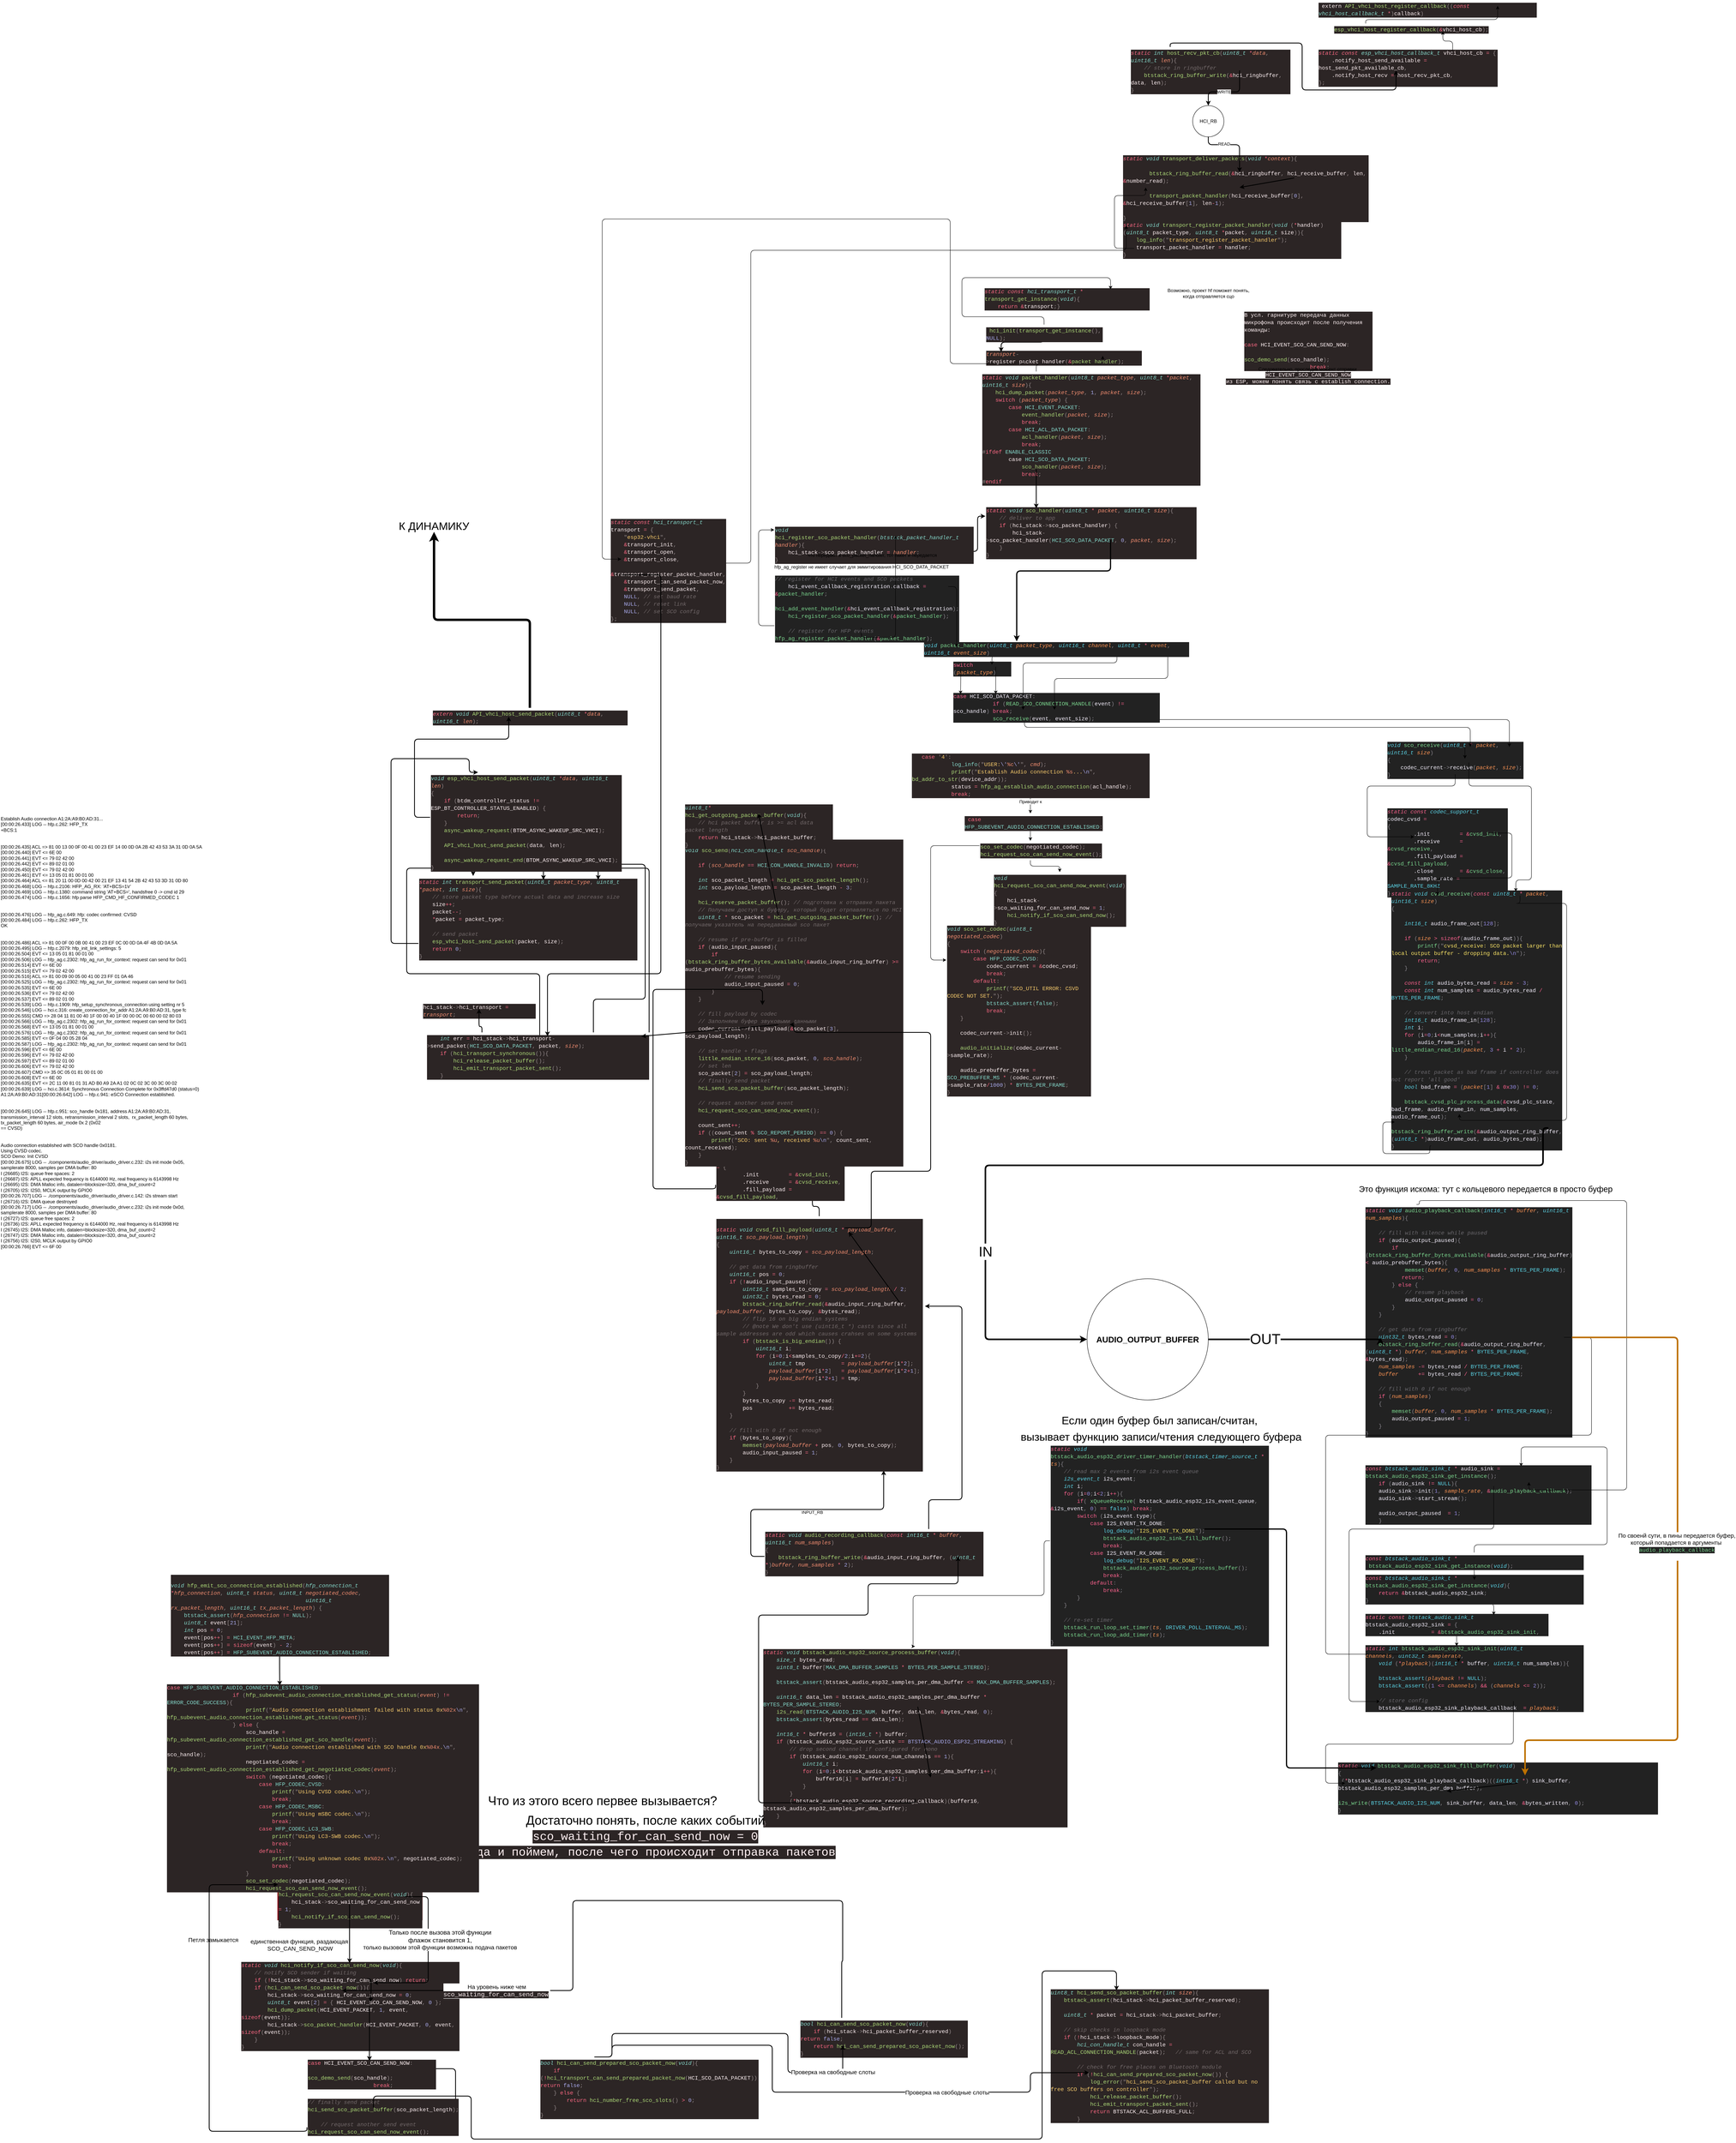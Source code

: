 <mxfile>
    <diagram id="vBu7v42lNUGAjECXIESN" name="Page-1">
        <mxGraphModel dx="9190" dy="8200" grid="1" gridSize="10" guides="1" tooltips="1" connect="1" arrows="1" fold="1" page="1" pageScale="1" pageWidth="850" pageHeight="1100" math="0" shadow="0">
            <root>
                <mxCell id="0"/>
                <mxCell id="1" parent="0"/>
                <mxCell id="153" value="&lt;div style=&quot;color: rgb(255, 241, 243); background-color: rgb(44, 37, 37); font-family: &amp;quot;Ubuntu Mono&amp;quot;, Consolas, &amp;quot;Courier New&amp;quot;, monospace; font-weight: normal; font-size: 14px; line-height: 19px;&quot;&gt;&lt;div&gt;&lt;span style=&quot;color: #fd6883;font-style: italic;&quot;&gt;static&lt;/span&gt;&lt;span style=&quot;color: #fff1f3;&quot;&gt; &lt;/span&gt;&lt;span style=&quot;color: #fd6883;font-style: italic;&quot;&gt;const&lt;/span&gt;&lt;span style=&quot;color: #fff1f3;&quot;&gt; &lt;/span&gt;&lt;span style=&quot;color: #85dacc;font-style: italic;&quot;&gt;esp_vhci_host_callback_t&lt;/span&gt;&lt;span style=&quot;color: #fff1f3;&quot;&gt; vhci_host_cb &lt;/span&gt;&lt;span style=&quot;color: #fd6883;&quot;&gt;=&lt;/span&gt;&lt;span style=&quot;color: #fff1f3;&quot;&gt; &lt;/span&gt;&lt;span style=&quot;color: #948a8b;&quot;&gt;{&lt;/span&gt;&lt;/div&gt;&lt;div&gt;&lt;span style=&quot;color: #fff1f3;&quot;&gt;&amp;nbsp; &amp;nbsp; .notify_host_send_available &lt;/span&gt;&lt;span style=&quot;color: #fd6883;&quot;&gt;=&lt;/span&gt;&lt;span style=&quot;color: #fff1f3;&quot;&gt; host_send_pkt_available_cb&lt;/span&gt;&lt;span style=&quot;color: #948a8b;&quot;&gt;,&lt;/span&gt;&lt;/div&gt;&lt;div&gt;&lt;span style=&quot;color: #fff1f3;&quot;&gt;&amp;nbsp; &amp;nbsp; .notify_host_recv &lt;/span&gt;&lt;span style=&quot;color: #fd6883;&quot;&gt;=&lt;/span&gt;&lt;span style=&quot;color: #fff1f3;&quot;&gt; host_recv_pkt_cb&lt;/span&gt;&lt;span style=&quot;color: #948a8b;&quot;&gt;,&lt;/span&gt;&lt;/div&gt;&lt;div&gt;&lt;span style=&quot;color: #948a8b;&quot;&gt;};&lt;/span&gt;&lt;/div&gt;&lt;/div&gt;" style="text;whiteSpace=wrap;html=1;" parent="1" vertex="1">
                    <mxGeometry x="140" y="-3870" width="460" height="80" as="geometry"/>
                </mxCell>
                <mxCell id="126" style="edgeStyle=orthogonalEdgeStyle;html=1;exitX=0.25;exitY=1;exitDx=0;exitDy=0;entryX=0;entryY=0.25;entryDx=0;entryDy=0;strokeWidth=2;" parent="1" source="116" target="123" edge="1">
                    <mxGeometry relative="1" as="geometry">
                        <Array as="points">
                            <mxPoint x="-1123" y="-2580"/>
                            <mxPoint x="-730" y="-2580"/>
                            <mxPoint x="-730" y="-2670"/>
                        </Array>
                    </mxGeometry>
                </mxCell>
                <mxCell id="116" value="&lt;div style=&quot;color: rgb(255, 241, 243); background-color: rgb(44, 37, 37); font-family: &amp;quot;Ubuntu Mono&amp;quot;, Consolas, &amp;quot;Courier New&amp;quot;, monospace; font-weight: normal; font-size: 14px; line-height: 19px;&quot;&gt;&lt;div&gt;&lt;span style=&quot;color: #85dacc;font-style: italic;&quot;&gt;void&lt;/span&gt;&lt;span style=&quot;color: #fff1f3;&quot;&gt; &lt;/span&gt;&lt;span style=&quot;color: #adda78;&quot;&gt;hci_register_sco_packet_handler&lt;/span&gt;&lt;span style=&quot;color: #948a8b;&quot;&gt;(&lt;/span&gt;&lt;span style=&quot;color: #85dacc;font-style: italic;&quot;&gt;btstack_packet_handler_t&lt;/span&gt;&lt;span style=&quot;color: #fff1f3;&quot;&gt; &lt;/span&gt;&lt;span style=&quot;color: #f38d70;font-style: italic;&quot;&gt;handler&lt;/span&gt;&lt;span style=&quot;color: #948a8b;&quot;&gt;){&lt;/span&gt;&lt;/div&gt;&lt;div&gt;&lt;span style=&quot;color: #fff1f3;&quot;&gt;&amp;nbsp; &amp;nbsp; &lt;/span&gt;&lt;span style=&quot;color: #fff1f3;&quot;&gt;hci_stack&lt;/span&gt;&lt;span style=&quot;color: #948a8b;&quot;&gt;-&amp;gt;&lt;/span&gt;&lt;span style=&quot;color: #fff1f3;&quot;&gt;sco_packet_handler&lt;/span&gt;&lt;span style=&quot;color: #fff1f3;&quot;&gt; &lt;/span&gt;&lt;span style=&quot;color: #fd6883;&quot;&gt;=&lt;/span&gt;&lt;span style=&quot;color: #fff1f3;&quot;&gt; &lt;/span&gt;&lt;span style=&quot;color: #f38d70;font-style: italic;&quot;&gt;handler&lt;/span&gt;&lt;span style=&quot;color: #948a8b;&quot;&gt;;&lt;/span&gt;&lt;span style=&quot;color: #fff1f3;&quot;&gt; &amp;nbsp; &amp;nbsp;&lt;/span&gt;&lt;/div&gt;&lt;div&gt;&lt;span style=&quot;color: #948a8b;&quot;&gt;}&lt;/span&gt;&lt;/div&gt;&lt;/div&gt;" style="text;whiteSpace=wrap;html=1;" parent="1" vertex="1">
                    <mxGeometry x="-1250" y="-2650" width="510" height="60" as="geometry"/>
                </mxCell>
                <mxCell id="119" style="edgeStyle=orthogonalEdgeStyle;html=1;entryX=0;entryY=0.25;entryDx=0;entryDy=0;" parent="1" target="116" edge="1">
                    <mxGeometry relative="1" as="geometry">
                        <mxPoint x="-1250" y="-2390" as="sourcePoint"/>
                        <Array as="points">
                            <mxPoint x="-1290" y="-2390"/>
                            <mxPoint x="-1290" y="-2635"/>
                        </Array>
                    </mxGeometry>
                </mxCell>
                <mxCell id="94" value="&lt;div style=&quot;color: rgb(247, 241, 255); background-color: rgb(34, 34, 34); font-family: &amp;quot;Ubuntu Mono&amp;quot;, Consolas, &amp;quot;Courier New&amp;quot;, monospace; font-weight: normal; font-size: 14px; line-height: 19px;&quot;&gt;&lt;div&gt;&lt;span style=&quot;color: #69676c;font-style: italic;&quot;&gt;// register for HCI events and SCO packets&lt;/span&gt;&lt;/div&gt;&lt;div&gt;&lt;span style=&quot;color: #f7f1ff;&quot;&gt;&amp;nbsp; &amp;nbsp; &lt;/span&gt;&lt;span style=&quot;color: #f7f1ff;&quot;&gt;hci_event_callback_registration&lt;/span&gt;&lt;span style=&quot;color: #8b888f;&quot;&gt;.&lt;/span&gt;&lt;span style=&quot;color: #f7f1ff;&quot;&gt;callback&lt;/span&gt;&lt;span style=&quot;color: #f7f1ff;&quot;&gt; &lt;/span&gt;&lt;span style=&quot;color: #fc618d;&quot;&gt;=&lt;/span&gt;&lt;span style=&quot;color: #f7f1ff;&quot;&gt; &lt;/span&gt;&lt;span style=&quot;color: #fc618d;&quot;&gt;&amp;amp;&lt;/span&gt;&lt;span style=&quot;color: #7bd88f;&quot;&gt;packet_handler&lt;/span&gt;&lt;span style=&quot;color: #8b888f;&quot;&gt;;&lt;/span&gt;&lt;/div&gt;&lt;div&gt;&lt;span style=&quot;color: #f7f1ff;&quot;&gt;&amp;nbsp; &amp;nbsp; &lt;/span&gt;&lt;span style=&quot;color: #7bd88f;&quot;&gt;hci_add_event_handler&lt;/span&gt;&lt;span style=&quot;color: #8b888f;&quot;&gt;(&lt;/span&gt;&lt;span style=&quot;color: #fc618d;&quot;&gt;&amp;amp;&lt;/span&gt;&lt;span style=&quot;color: #f7f1ff;&quot;&gt;hci_event_callback_registration&lt;/span&gt;&lt;span style=&quot;color: #8b888f;&quot;&gt;);&lt;/span&gt;&lt;/div&gt;&lt;div&gt;&lt;span style=&quot;color: #f7f1ff;&quot;&gt;&amp;nbsp; &amp;nbsp; &lt;/span&gt;&lt;span style=&quot;color: #7bd88f;&quot;&gt;hci_register_sco_packet_handler&lt;/span&gt;&lt;span style=&quot;color: #8b888f;&quot;&gt;(&lt;/span&gt;&lt;span style=&quot;color: #fc618d;&quot;&gt;&amp;amp;&lt;/span&gt;&lt;span style=&quot;color: #7bd88f;&quot;&gt;packet_handler&lt;/span&gt;&lt;span style=&quot;color: #8b888f;&quot;&gt;);&lt;/span&gt;&lt;/div&gt;&lt;br&gt;&lt;div&gt;&lt;span style=&quot;color: #8b888f;&quot;&gt;&amp;nbsp; &amp;nbsp; &lt;/span&gt;&lt;span style=&quot;color: #69676c;font-style: italic;&quot;&gt;// register for HFP events&lt;/span&gt;&lt;/div&gt;&lt;div&gt;&lt;span style=&quot;color: #7bd88f;&quot;&gt;hfp_ag_register_packet_handler&lt;/span&gt;&lt;span style=&quot;color: #8b888f;&quot;&gt;(&lt;/span&gt;&lt;span style=&quot;color: #fc618d;&quot;&gt;&amp;amp;&lt;/span&gt;&lt;span style=&quot;color: #7bd88f;&quot;&gt;packet_handler&lt;/span&gt;&lt;span style=&quot;color: #8b888f;&quot;&gt;);&lt;/span&gt;&lt;span style=&quot;color: #f7f1ff;&quot;&gt; &lt;/span&gt;&lt;/div&gt;&lt;/div&gt;" style="text;whiteSpace=wrap;html=1;fontSize=37;" parent="1" vertex="1">
                    <mxGeometry x="-1250" y="-2525" width="445" height="140" as="geometry"/>
                </mxCell>
                <mxCell id="84" value="&lt;div style=&quot;color: rgb(247, 241, 255); background-color: rgb(34, 34, 34); font-family: &amp;quot;Ubuntu Mono&amp;quot;, Consolas, &amp;quot;Courier New&amp;quot;, monospace; font-weight: normal; font-size: 14px; line-height: 19px;&quot;&gt;&lt;div&gt;&lt;span style=&quot;color: #fc618d;&quot;&gt;switch&lt;/span&gt;&lt;span style=&quot;color: #f7f1ff;&quot;&gt; &lt;/span&gt;&lt;span style=&quot;color: #8b888f;&quot;&gt;(&lt;/span&gt;&lt;span style=&quot;color: #fd9353;font-style: italic;&quot;&gt;packet_type&lt;/span&gt;&lt;span style=&quot;color: #8b888f;&quot;&gt;)&lt;/span&gt;&lt;/div&gt;&lt;/div&gt;" style="text;whiteSpace=wrap;html=1;fontSize=37;" parent="1" vertex="1">
                    <mxGeometry x="-793.6" y="-2305" width="150" height="25" as="geometry"/>
                </mxCell>
                <mxCell id="67" value="&lt;div style=&quot;color: rgb(247, 241, 255); background-color: rgb(34, 34, 34); font-family: &amp;quot;Ubuntu Mono&amp;quot;, Consolas, &amp;quot;Courier New&amp;quot;, monospace; font-weight: normal; font-size: 14px; line-height: 19px;&quot;&gt;&lt;div&gt;&lt;span style=&quot;color: #5ad4e6;font-style: italic;&quot;&gt;void&lt;/span&gt;&lt;span style=&quot;color: #f7f1ff;&quot;&gt; &lt;/span&gt;&lt;span style=&quot;color: #7bd88f;&quot;&gt;sco_receive&lt;/span&gt;&lt;span style=&quot;color: #8b888f;&quot;&gt;(&lt;/span&gt;&lt;span style=&quot;color: #5ad4e6;font-style: italic;&quot;&gt;uint8_t&lt;/span&gt;&lt;span style=&quot;color: #f7f1ff;&quot;&gt; &lt;/span&gt;&lt;span style=&quot;color: #fc618d;&quot;&gt;*&lt;/span&gt;&lt;span style=&quot;color: #f7f1ff;&quot;&gt; &lt;/span&gt;&lt;span style=&quot;color: #fd9353;font-style: italic;&quot;&gt;packet&lt;/span&gt;&lt;span style=&quot;color: #8b888f;&quot;&gt;,&lt;/span&gt;&lt;span style=&quot;color: #f7f1ff;&quot;&gt; &lt;/span&gt;&lt;span style=&quot;color: #5ad4e6;font-style: italic;&quot;&gt;uint16_t&lt;/span&gt;&lt;span style=&quot;color: #f7f1ff;&quot;&gt; &lt;/span&gt;&lt;span style=&quot;color: #fd9353;font-style: italic;&quot;&gt;size&lt;/span&gt;&lt;span style=&quot;color: #8b888f;&quot;&gt;)&lt;/span&gt;&lt;/div&gt;&lt;div&gt;&lt;span style=&quot;color: #8b888f;&quot;&gt;{&lt;/span&gt;&lt;/div&gt;&lt;div&gt;&lt;span style=&quot;color: #f7f1ff;&quot;&gt;&amp;nbsp; &amp;nbsp; &lt;/span&gt;&lt;span style=&quot;color: #f7f1ff;&quot;&gt;codec_current&lt;/span&gt;&lt;span style=&quot;color: #8b888f;&quot;&gt;-&amp;gt;&lt;/span&gt;&lt;span style=&quot;color: #f7f1ff;&quot;&gt;receive&lt;/span&gt;&lt;span style=&quot;color: #8b888f;&quot;&gt;(&lt;/span&gt;&lt;span style=&quot;color: #fd9353;font-style: italic;&quot;&gt;packet&lt;/span&gt;&lt;span style=&quot;color: #8b888f;&quot;&gt;,&lt;/span&gt;&lt;span style=&quot;color: #f7f1ff;&quot;&gt; &lt;/span&gt;&lt;span style=&quot;color: #fd9353;font-style: italic;&quot;&gt;size&lt;/span&gt;&lt;span style=&quot;color: #8b888f;&quot;&gt;);&lt;/span&gt;&lt;/div&gt;&lt;div&gt;&lt;span style=&quot;color: #8b888f;&quot;&gt;}&lt;/span&gt;&lt;/div&gt;&lt;/div&gt;" style="text;whiteSpace=wrap;html=1;fontSize=37;" parent="1" vertex="1">
                    <mxGeometry x="316.4" y="-2100" width="350" height="90" as="geometry"/>
                </mxCell>
                <mxCell id="64" value="&lt;div style=&quot;color: rgb(247, 241, 255); background-color: rgb(34, 34, 34); font-family: &amp;quot;Ubuntu Mono&amp;quot;, Consolas, &amp;quot;Courier New&amp;quot;, monospace; font-weight: normal; font-size: 14px; line-height: 19px;&quot;&gt;&lt;div&gt;&lt;span style=&quot;color: #fc618d;font-style: italic;&quot;&gt;static&lt;/span&gt;&lt;span style=&quot;color: #f7f1ff;&quot;&gt; &lt;/span&gt;&lt;span style=&quot;color: #fc618d;font-style: italic;&quot;&gt;const&lt;/span&gt;&lt;span style=&quot;color: #f7f1ff;&quot;&gt; &lt;/span&gt;&lt;span style=&quot;color: #5ad4e6;font-style: italic;&quot;&gt;codec_support_t&lt;/span&gt;&lt;span style=&quot;color: #f7f1ff;&quot;&gt; &lt;/span&gt;&lt;span style=&quot;color: #f7f1ff;&quot;&gt;codec_cvsd&lt;/span&gt;&lt;span style=&quot;color: #f7f1ff;&quot;&gt; &lt;/span&gt;&lt;span style=&quot;color: #fc618d;&quot;&gt;=&lt;/span&gt;&lt;/div&gt;&lt;div&gt;&lt;span style=&quot;color: #f7f1ff;&quot;&gt; &lt;/span&gt;&lt;span style=&quot;color: #8b888f;&quot;&gt;{&lt;/span&gt;&lt;/div&gt;&lt;div&gt;&lt;span style=&quot;color: #f7f1ff;&quot;&gt;&amp;nbsp; &amp;nbsp; &amp;nbsp; &amp;nbsp; .&lt;/span&gt;&lt;span style=&quot;color: #f7f1ff;&quot;&gt;init&lt;/span&gt;&lt;span style=&quot;color: #f7f1ff;&quot;&gt; &amp;nbsp; &amp;nbsp; &amp;nbsp; &amp;nbsp; &lt;/span&gt;&lt;span style=&quot;color: #fc618d;&quot;&gt;=&lt;/span&gt;&lt;span style=&quot;color: #f7f1ff;&quot;&gt; &lt;/span&gt;&lt;span style=&quot;color: #fc618d;&quot;&gt;&amp;amp;&lt;/span&gt;&lt;span style=&quot;color: #7bd88f;&quot;&gt;cvsd_init&lt;/span&gt;&lt;span style=&quot;color: #8b888f;&quot;&gt;,&lt;/span&gt;&lt;/div&gt;&lt;div&gt;&lt;span style=&quot;color: #f7f1ff;&quot;&gt;&amp;nbsp; &amp;nbsp; &amp;nbsp; &amp;nbsp; .&lt;/span&gt;&lt;span style=&quot;color: #f7f1ff;&quot;&gt;receive&lt;/span&gt;&lt;span style=&quot;color: #f7f1ff;&quot;&gt; &amp;nbsp; &amp;nbsp; &amp;nbsp;&lt;/span&gt;&lt;span style=&quot;color: #fc618d;&quot;&gt;=&lt;/span&gt;&lt;span style=&quot;color: #f7f1ff;&quot;&gt; &lt;/span&gt;&lt;span style=&quot;color: #fc618d;&quot;&gt;&amp;amp;&lt;/span&gt;&lt;span style=&quot;color: #7bd88f;&quot;&gt;cvsd_receive&lt;/span&gt;&lt;span style=&quot;color: #8b888f;&quot;&gt;,&lt;/span&gt;&lt;/div&gt;&lt;div&gt;&lt;span style=&quot;color: #f7f1ff;&quot;&gt;&amp;nbsp; &amp;nbsp; &amp;nbsp; &amp;nbsp; .&lt;/span&gt;&lt;span style=&quot;color: #f7f1ff;&quot;&gt;fill_payload&lt;/span&gt;&lt;span style=&quot;color: #f7f1ff;&quot;&gt; &lt;/span&gt;&lt;span style=&quot;color: #fc618d;&quot;&gt;=&lt;/span&gt;&lt;span style=&quot;color: #f7f1ff;&quot;&gt; &lt;/span&gt;&lt;span style=&quot;color: #fc618d;&quot;&gt;&amp;amp;&lt;/span&gt;&lt;span style=&quot;color: #7bd88f;&quot;&gt;cvsd_fill_payload&lt;/span&gt;&lt;span style=&quot;color: #8b888f;&quot;&gt;,&lt;/span&gt;&lt;/div&gt;&lt;div&gt;&lt;span style=&quot;color: #f7f1ff;&quot;&gt;&amp;nbsp; &amp;nbsp; &amp;nbsp; &amp;nbsp; .&lt;/span&gt;&lt;span style=&quot;color: #f7f1ff;&quot;&gt;close&lt;/span&gt;&lt;span style=&quot;color: #f7f1ff;&quot;&gt; &amp;nbsp; &amp;nbsp; &amp;nbsp; &amp;nbsp;&lt;/span&gt;&lt;span style=&quot;color: #fc618d;&quot;&gt;=&lt;/span&gt;&lt;span style=&quot;color: #f7f1ff;&quot;&gt; &lt;/span&gt;&lt;span style=&quot;color: #fc618d;&quot;&gt;&amp;amp;&lt;/span&gt;&lt;span style=&quot;color: #7bd88f;&quot;&gt;cvsd_close&lt;/span&gt;&lt;span style=&quot;color: #8b888f;&quot;&gt;,&lt;/span&gt;&lt;/div&gt;&lt;div&gt;&lt;span style=&quot;color: #f7f1ff;&quot;&gt;&amp;nbsp; &amp;nbsp; &amp;nbsp; &amp;nbsp; .&lt;/span&gt;&lt;span style=&quot;color: #f7f1ff;&quot;&gt;sample_rate&lt;/span&gt;&lt;span style=&quot;color: #f7f1ff;&quot;&gt; &lt;/span&gt;&lt;span style=&quot;color: #fc618d;&quot;&gt;=&lt;/span&gt;&lt;span style=&quot;color: #f7f1ff;&quot;&gt; &lt;/span&gt;&lt;span style=&quot;color: #5ad4e6;&quot;&gt;SAMPLE_RATE_8KHZ&lt;/span&gt;&lt;/div&gt;&lt;div&gt;&lt;span style=&quot;color: #8b888f;&quot;&gt;};&lt;/span&gt;&lt;/div&gt;&lt;/div&gt;" style="text;whiteSpace=wrap;html=1;fontSize=37;" parent="1" vertex="1">
                    <mxGeometry x="316.4" y="-1930" width="310" height="160" as="geometry"/>
                </mxCell>
                <mxCell id="59" value="&lt;div style=&quot;color: rgb(247, 241, 255); background-color: rgb(34, 34, 34); font-family: &amp;quot;Ubuntu Mono&amp;quot;, Consolas, &amp;quot;Courier New&amp;quot;, monospace; font-weight: normal; font-size: 14px; line-height: 19px;&quot;&gt;&lt;div&gt;&lt;span style=&quot;color: #fc618d;font-style: italic;&quot;&gt;static&lt;/span&gt;&lt;span style=&quot;color: #f7f1ff;&quot;&gt; &lt;/span&gt;&lt;span style=&quot;color: #5ad4e6;font-style: italic;&quot;&gt;void&lt;/span&gt;&lt;span style=&quot;color: #f7f1ff;&quot;&gt; &lt;/span&gt;&lt;span style=&quot;color: #7bd88f;&quot;&gt;cvsd_receive&lt;/span&gt;&lt;span style=&quot;color: #8b888f;&quot;&gt;(&lt;/span&gt;&lt;span style=&quot;color: #fc618d;font-style: italic;&quot;&gt;const&lt;/span&gt;&lt;span style=&quot;color: #f7f1ff;&quot;&gt; &lt;/span&gt;&lt;span style=&quot;color: #5ad4e6;font-style: italic;&quot;&gt;uint8_t&lt;/span&gt;&lt;span style=&quot;color: #f7f1ff;&quot;&gt; &lt;/span&gt;&lt;span style=&quot;color: #fc618d;&quot;&gt;*&lt;/span&gt;&lt;span style=&quot;color: #f7f1ff;&quot;&gt; &lt;/span&gt;&lt;span style=&quot;color: #fd9353;font-style: italic;&quot;&gt;packet&lt;/span&gt;&lt;span style=&quot;color: #8b888f;&quot;&gt;,&lt;/span&gt;&lt;span style=&quot;color: #f7f1ff;&quot;&gt; &lt;/span&gt;&lt;span style=&quot;color: #5ad4e6;font-style: italic;&quot;&gt;uint16_t&lt;/span&gt;&lt;span style=&quot;color: #f7f1ff;&quot;&gt; &lt;/span&gt;&lt;span style=&quot;color: #fd9353;font-style: italic;&quot;&gt;size&lt;/span&gt;&lt;span style=&quot;color: #8b888f;&quot;&gt;)&lt;/span&gt;&lt;/div&gt;&lt;div&gt;&lt;span style=&quot;color: #8b888f;&quot;&gt;{&lt;/span&gt;&lt;/div&gt;&lt;br&gt;&lt;div&gt;&lt;span style=&quot;color: #f7f1ff;&quot;&gt;&amp;nbsp; &amp;nbsp; &lt;/span&gt;&lt;span style=&quot;color: #5ad4e6;font-style: italic;&quot;&gt;int16_t&lt;/span&gt;&lt;span style=&quot;color: #f7f1ff;&quot;&gt; &lt;/span&gt;&lt;span style=&quot;color: #f7f1ff;&quot;&gt;audio_frame_out&lt;/span&gt;&lt;span style=&quot;color: #8b888f;&quot;&gt;[&lt;/span&gt;&lt;span style=&quot;color: #948ae3;&quot;&gt;128&lt;/span&gt;&lt;span style=&quot;color: #8b888f;&quot;&gt;];&lt;/span&gt;&lt;/div&gt;&lt;br&gt;&lt;div&gt;&lt;span style=&quot;color: #f7f1ff;&quot;&gt;&amp;nbsp; &amp;nbsp; &lt;/span&gt;&lt;span style=&quot;color: #fc618d;&quot;&gt;if&lt;/span&gt;&lt;span style=&quot;color: #f7f1ff;&quot;&gt; &lt;/span&gt;&lt;span style=&quot;color: #8b888f;&quot;&gt;(&lt;/span&gt;&lt;span style=&quot;color: #fd9353;font-style: italic;&quot;&gt;size&lt;/span&gt;&lt;span style=&quot;color: #f7f1ff;&quot;&gt; &lt;/span&gt;&lt;span style=&quot;color: #fc618d;&quot;&gt;&amp;gt;&lt;/span&gt;&lt;span style=&quot;color: #f7f1ff;&quot;&gt; &lt;/span&gt;&lt;span style=&quot;color: #fc618d;&quot;&gt;sizeof&lt;/span&gt;&lt;span style=&quot;color: #8b888f;&quot;&gt;(&lt;/span&gt;&lt;span style=&quot;color: #f7f1ff;&quot;&gt;audio_frame_out&lt;/span&gt;&lt;span style=&quot;color: #8b888f;&quot;&gt;)){&lt;/span&gt;&lt;/div&gt;&lt;div&gt;&lt;span style=&quot;color: #f7f1ff;&quot;&gt;&amp;nbsp; &amp;nbsp; &amp;nbsp; &amp;nbsp; &lt;/span&gt;&lt;span style=&quot;color: #7bd88f;&quot;&gt;printf&lt;/span&gt;&lt;span style=&quot;color: #8b888f;&quot;&gt;(&lt;/span&gt;&lt;span style=&quot;color: #8b888f;&quot;&gt;&quot;&lt;/span&gt;&lt;span style=&quot;color: #fce566;&quot;&gt;cvsd_receive: SCO packet larger than local output buffer - dropping data.&lt;/span&gt;&lt;span style=&quot;color: #948ae3;&quot;&gt;\n&lt;/span&gt;&lt;span style=&quot;color: #8b888f;&quot;&gt;&quot;&lt;/span&gt;&lt;span style=&quot;color: #8b888f;&quot;&gt;);&lt;/span&gt;&lt;/div&gt;&lt;div&gt;&lt;span style=&quot;color: #f7f1ff;&quot;&gt;&amp;nbsp; &amp;nbsp; &amp;nbsp; &amp;nbsp; &lt;/span&gt;&lt;span style=&quot;color: #fc618d;&quot;&gt;return&lt;/span&gt;&lt;span style=&quot;color: #8b888f;&quot;&gt;;&lt;/span&gt;&lt;/div&gt;&lt;div&gt;&lt;span style=&quot;color: #f7f1ff;&quot;&gt;&amp;nbsp; &amp;nbsp; &lt;/span&gt;&lt;span style=&quot;color: #8b888f;&quot;&gt;}&lt;/span&gt;&lt;/div&gt;&lt;br&gt;&lt;div&gt;&lt;span style=&quot;color: #f7f1ff;&quot;&gt;&amp;nbsp; &amp;nbsp; &lt;/span&gt;&lt;span style=&quot;color: #fc618d;font-style: italic;&quot;&gt;const&lt;/span&gt;&lt;span style=&quot;color: #f7f1ff;&quot;&gt; &lt;/span&gt;&lt;span style=&quot;color: #5ad4e6;font-style: italic;&quot;&gt;int&lt;/span&gt;&lt;span style=&quot;color: #f7f1ff;&quot;&gt; &lt;/span&gt;&lt;span style=&quot;color: #f7f1ff;&quot;&gt;audio_bytes_read&lt;/span&gt;&lt;span style=&quot;color: #f7f1ff;&quot;&gt; &lt;/span&gt;&lt;span style=&quot;color: #fc618d;&quot;&gt;=&lt;/span&gt;&lt;span style=&quot;color: #f7f1ff;&quot;&gt; &lt;/span&gt;&lt;span style=&quot;color: #fd9353;font-style: italic;&quot;&gt;size&lt;/span&gt;&lt;span style=&quot;color: #f7f1ff;&quot;&gt; &lt;/span&gt;&lt;span style=&quot;color: #fc618d;&quot;&gt;-&lt;/span&gt;&lt;span style=&quot;color: #f7f1ff;&quot;&gt; &lt;/span&gt;&lt;span style=&quot;color: #948ae3;&quot;&gt;3&lt;/span&gt;&lt;span style=&quot;color: #8b888f;&quot;&gt;;&lt;/span&gt;&lt;/div&gt;&lt;div&gt;&lt;span style=&quot;color: #f7f1ff;&quot;&gt;&amp;nbsp; &amp;nbsp; &lt;/span&gt;&lt;span style=&quot;color: #fc618d;font-style: italic;&quot;&gt;const&lt;/span&gt;&lt;span style=&quot;color: #f7f1ff;&quot;&gt; &lt;/span&gt;&lt;span style=&quot;color: #5ad4e6;font-style: italic;&quot;&gt;int&lt;/span&gt;&lt;span style=&quot;color: #f7f1ff;&quot;&gt; &lt;/span&gt;&lt;span style=&quot;color: #f7f1ff;&quot;&gt;num_samples&lt;/span&gt;&lt;span style=&quot;color: #f7f1ff;&quot;&gt; &lt;/span&gt;&lt;span style=&quot;color: #fc618d;&quot;&gt;=&lt;/span&gt;&lt;span style=&quot;color: #f7f1ff;&quot;&gt; &lt;/span&gt;&lt;span style=&quot;color: #f7f1ff;&quot;&gt;audio_bytes_read&lt;/span&gt;&lt;span style=&quot;color: #f7f1ff;&quot;&gt; &lt;/span&gt;&lt;span style=&quot;color: #fc618d;&quot;&gt;/&lt;/span&gt;&lt;span style=&quot;color: #f7f1ff;&quot;&gt; &lt;/span&gt;&lt;span style=&quot;color: #5ad4e6;&quot;&gt;BYTES_PER_FRAME&lt;/span&gt;&lt;span style=&quot;color: #8b888f;&quot;&gt;;&lt;/span&gt;&lt;/div&gt;&lt;br&gt;&lt;div&gt;&lt;span style=&quot;color: #8b888f;&quot;&gt;&amp;nbsp; &amp;nbsp; &lt;/span&gt;&lt;span style=&quot;color: #69676c;font-style: italic;&quot;&gt;// convert into host endian&lt;/span&gt;&lt;/div&gt;&lt;div&gt;&lt;span style=&quot;color: #f7f1ff;&quot;&gt;&amp;nbsp; &amp;nbsp; &lt;/span&gt;&lt;span style=&quot;color: #5ad4e6;font-style: italic;&quot;&gt;int16_t&lt;/span&gt;&lt;span style=&quot;color: #f7f1ff;&quot;&gt; &lt;/span&gt;&lt;span style=&quot;color: #f7f1ff;&quot;&gt;audio_frame_in&lt;/span&gt;&lt;span style=&quot;color: #8b888f;&quot;&gt;[&lt;/span&gt;&lt;span style=&quot;color: #948ae3;&quot;&gt;128&lt;/span&gt;&lt;span style=&quot;color: #8b888f;&quot;&gt;];&lt;/span&gt;&lt;/div&gt;&lt;div&gt;&lt;span style=&quot;color: #f7f1ff;&quot;&gt;&amp;nbsp; &amp;nbsp; &lt;/span&gt;&lt;span style=&quot;color: #5ad4e6;font-style: italic;&quot;&gt;int&lt;/span&gt;&lt;span style=&quot;color: #f7f1ff;&quot;&gt; &lt;/span&gt;&lt;span style=&quot;color: #f7f1ff;&quot;&gt;i&lt;/span&gt;&lt;span style=&quot;color: #8b888f;&quot;&gt;;&lt;/span&gt;&lt;/div&gt;&lt;div&gt;&lt;span style=&quot;color: #f7f1ff;&quot;&gt;&amp;nbsp; &amp;nbsp; &lt;/span&gt;&lt;span style=&quot;color: #fc618d;&quot;&gt;for&lt;/span&gt;&lt;span style=&quot;color: #f7f1ff;&quot;&gt; &lt;/span&gt;&lt;span style=&quot;color: #8b888f;&quot;&gt;(&lt;/span&gt;&lt;span style=&quot;color: #f7f1ff;&quot;&gt;i&lt;/span&gt;&lt;span style=&quot;color: #fc618d;&quot;&gt;=&lt;/span&gt;&lt;span style=&quot;color: #948ae3;&quot;&gt;0&lt;/span&gt;&lt;span style=&quot;color: #8b888f;&quot;&gt;;&lt;/span&gt;&lt;span style=&quot;color: #f7f1ff;&quot;&gt;i&lt;/span&gt;&lt;span style=&quot;color: #fc618d;&quot;&gt;&amp;lt;&lt;/span&gt;&lt;span style=&quot;color: #f7f1ff;&quot;&gt;num_samples&lt;/span&gt;&lt;span style=&quot;color: #8b888f;&quot;&gt;;&lt;/span&gt;&lt;span style=&quot;color: #f7f1ff;&quot;&gt;i&lt;/span&gt;&lt;span style=&quot;color: #fc618d;&quot;&gt;++&lt;/span&gt;&lt;span style=&quot;color: #8b888f;&quot;&gt;){&lt;/span&gt;&lt;/div&gt;&lt;div&gt;&lt;span style=&quot;color: #f7f1ff;&quot;&gt;&amp;nbsp; &amp;nbsp; &amp;nbsp; &amp;nbsp; &lt;/span&gt;&lt;span style=&quot;color: #f7f1ff;&quot;&gt;audio_frame_in&lt;/span&gt;&lt;span style=&quot;color: #8b888f;&quot;&gt;[&lt;/span&gt;&lt;span style=&quot;color: #f7f1ff;&quot;&gt;i&lt;/span&gt;&lt;span style=&quot;color: #8b888f;&quot;&gt;]&lt;/span&gt;&lt;span style=&quot;color: #f7f1ff;&quot;&gt; &lt;/span&gt;&lt;span style=&quot;color: #fc618d;&quot;&gt;=&lt;/span&gt;&lt;span style=&quot;color: #f7f1ff;&quot;&gt; &lt;/span&gt;&lt;span style=&quot;color: #7bd88f;&quot;&gt;little_endian_read_16&lt;/span&gt;&lt;span style=&quot;color: #8b888f;&quot;&gt;(&lt;/span&gt;&lt;span style=&quot;color: #fd9353;font-style: italic;&quot;&gt;packet&lt;/span&gt;&lt;span style=&quot;color: #8b888f;&quot;&gt;,&lt;/span&gt;&lt;span style=&quot;color: #f7f1ff;&quot;&gt; &lt;/span&gt;&lt;span style=&quot;color: #948ae3;&quot;&gt;3&lt;/span&gt;&lt;span style=&quot;color: #f7f1ff;&quot;&gt; &lt;/span&gt;&lt;span style=&quot;color: #fc618d;&quot;&gt;+&lt;/span&gt;&lt;span style=&quot;color: #f7f1ff;&quot;&gt; &lt;/span&gt;&lt;span style=&quot;color: #f7f1ff;&quot;&gt;i&lt;/span&gt;&lt;span style=&quot;color: #f7f1ff;&quot;&gt; &lt;/span&gt;&lt;span style=&quot;color: #fc618d;&quot;&gt;*&lt;/span&gt;&lt;span style=&quot;color: #f7f1ff;&quot;&gt; &lt;/span&gt;&lt;span style=&quot;color: #948ae3;&quot;&gt;2&lt;/span&gt;&lt;span style=&quot;color: #8b888f;&quot;&gt;);&lt;/span&gt;&lt;/div&gt;&lt;div&gt;&lt;span style=&quot;color: #f7f1ff;&quot;&gt;&amp;nbsp; &amp;nbsp; &lt;/span&gt;&lt;span style=&quot;color: #8b888f;&quot;&gt;}&lt;/span&gt;&lt;/div&gt;&lt;br&gt;&lt;div&gt;&lt;span style=&quot;color: #8b888f;&quot;&gt;&amp;nbsp; &amp;nbsp; &lt;/span&gt;&lt;span style=&quot;color: #69676c;font-style: italic;&quot;&gt;// treat packet as bad frame if controller does not report 'all good'&lt;/span&gt;&lt;/div&gt;&lt;div&gt;&lt;span style=&quot;color: #f7f1ff;&quot;&gt;&amp;nbsp; &amp;nbsp; &lt;/span&gt;&lt;span style=&quot;color: #5ad4e6;font-style: italic;&quot;&gt;bool&lt;/span&gt;&lt;span style=&quot;color: #f7f1ff;&quot;&gt; &lt;/span&gt;&lt;span style=&quot;color: #f7f1ff;&quot;&gt;bad_frame&lt;/span&gt;&lt;span style=&quot;color: #f7f1ff;&quot;&gt; &lt;/span&gt;&lt;span style=&quot;color: #fc618d;&quot;&gt;=&lt;/span&gt;&lt;span style=&quot;color: #f7f1ff;&quot;&gt; &lt;/span&gt;&lt;span style=&quot;color: #8b888f;&quot;&gt;(&lt;/span&gt;&lt;span style=&quot;color: #fd9353;font-style: italic;&quot;&gt;packet&lt;/span&gt;&lt;span style=&quot;color: #8b888f;&quot;&gt;[&lt;/span&gt;&lt;span style=&quot;color: #948ae3;&quot;&gt;1&lt;/span&gt;&lt;span style=&quot;color: #8b888f;&quot;&gt;]&lt;/span&gt;&lt;span style=&quot;color: #f7f1ff;&quot;&gt; &lt;/span&gt;&lt;span style=&quot;color: #fc618d;&quot;&gt;&amp;amp;&lt;/span&gt;&lt;span style=&quot;color: #f7f1ff;&quot;&gt; &lt;/span&gt;&lt;span style=&quot;color: #fc618d;&quot;&gt;0x&lt;/span&gt;&lt;span style=&quot;color: #948ae3;&quot;&gt;30&lt;/span&gt;&lt;span style=&quot;color: #8b888f;&quot;&gt;)&lt;/span&gt;&lt;span style=&quot;color: #f7f1ff;&quot;&gt; &lt;/span&gt;&lt;span style=&quot;color: #fc618d;&quot;&gt;!=&lt;/span&gt;&lt;span style=&quot;color: #f7f1ff;&quot;&gt; &lt;/span&gt;&lt;span style=&quot;color: #948ae3;&quot;&gt;0&lt;/span&gt;&lt;span style=&quot;color: #8b888f;&quot;&gt;;&lt;/span&gt;&lt;/div&gt;&lt;br&gt;&lt;div&gt;&lt;span style=&quot;color: #f7f1ff;&quot;&gt;&amp;nbsp; &amp;nbsp; &lt;/span&gt;&lt;span style=&quot;color: #7bd88f;&quot;&gt;btstack_cvsd_plc_process_data&lt;/span&gt;&lt;span style=&quot;color: #8b888f;&quot;&gt;(&lt;/span&gt;&lt;span style=&quot;color: #fc618d;&quot;&gt;&amp;amp;&lt;/span&gt;&lt;span style=&quot;color: #f7f1ff;&quot;&gt;cvsd_plc_state&lt;/span&gt;&lt;span style=&quot;color: #8b888f;&quot;&gt;,&lt;/span&gt;&lt;span style=&quot;color: #f7f1ff;&quot;&gt; &lt;/span&gt;&lt;span style=&quot;color: #f7f1ff;&quot;&gt;bad_frame&lt;/span&gt;&lt;span style=&quot;color: #8b888f;&quot;&gt;,&lt;/span&gt;&lt;span style=&quot;color: #f7f1ff;&quot;&gt; &lt;/span&gt;&lt;span style=&quot;color: #f7f1ff;&quot;&gt;audio_frame_in&lt;/span&gt;&lt;span style=&quot;color: #8b888f;&quot;&gt;,&lt;/span&gt;&lt;span style=&quot;color: #f7f1ff;&quot;&gt; &lt;/span&gt;&lt;span style=&quot;color: #f7f1ff;&quot;&gt;num_samples&lt;/span&gt;&lt;span style=&quot;color: #8b888f;&quot;&gt;,&lt;/span&gt;&lt;span style=&quot;color: #f7f1ff;&quot;&gt; &lt;/span&gt;&lt;span style=&quot;color: #f7f1ff;&quot;&gt;audio_frame_out&lt;/span&gt;&lt;span style=&quot;color: #8b888f;&quot;&gt;);&lt;/span&gt;&lt;/div&gt;&lt;div&gt;&lt;span style=&quot;color: #f7f1ff;&quot;&gt;&amp;nbsp; &amp;nbsp; &lt;/span&gt;&lt;span style=&quot;color: #7bd88f;&quot;&gt;btstack_ring_buffer_write&lt;/span&gt;&lt;span style=&quot;color: #8b888f;&quot;&gt;(&lt;/span&gt;&lt;span style=&quot;color: #fc618d;&quot;&gt;&amp;amp;&lt;/span&gt;&lt;span style=&quot;color: #f7f1ff;&quot;&gt;audio_output_ring_buffer&lt;/span&gt;&lt;span style=&quot;color: #8b888f;&quot;&gt;,&lt;/span&gt;&lt;span style=&quot;color: #f7f1ff;&quot;&gt; &lt;/span&gt;&lt;span style=&quot;color: #8b888f;&quot;&gt;(&lt;/span&gt;&lt;span style=&quot;color: #5ad4e6;font-style: italic;&quot;&gt;uint8_t&lt;/span&gt;&lt;span style=&quot;color: #f7f1ff;&quot;&gt; &lt;/span&gt;&lt;span style=&quot;color: #fc618d;&quot;&gt;*&lt;/span&gt;&lt;span style=&quot;color: #8b888f;&quot;&gt;)&lt;/span&gt;&lt;span style=&quot;color: #f7f1ff;&quot;&gt;audio_frame_out&lt;/span&gt;&lt;span style=&quot;color: #8b888f;&quot;&gt;,&lt;/span&gt;&lt;span style=&quot;color: #f7f1ff;&quot;&gt; &lt;/span&gt;&lt;span style=&quot;color: #f7f1ff;&quot;&gt;audio_bytes_read&lt;/span&gt;&lt;span style=&quot;color: #8b888f;&quot;&gt;);&lt;/span&gt;&lt;/div&gt;&lt;div&gt;&lt;span style=&quot;color: #8b888f;&quot;&gt;}&lt;/span&gt;&lt;/div&gt;&lt;/div&gt;" style="text;whiteSpace=wrap;html=1;fontSize=37;" parent="1" vertex="1">
                    <mxGeometry x="326.4" y="-1720" width="413.6" height="660" as="geometry"/>
                </mxCell>
                <mxCell id="63" style="edgeStyle=orthogonalEdgeStyle;html=1;exitX=0.8;exitY=0.031;exitDx=0;exitDy=0;strokeWidth=1;fontSize=37;entryX=0.425;entryY=0.877;entryDx=0;entryDy=0;entryPerimeter=0;exitPerimeter=0;" parent="1" source="59" target="59" edge="1">
                    <mxGeometry relative="1" as="geometry">
                        <mxPoint x="826.4" y="-1140" as="targetPoint"/>
                        <Array as="points">
                            <mxPoint x="646.4" y="-1680"/>
                            <mxPoint x="776.4" y="-1680"/>
                            <mxPoint x="776.4" y="-1125"/>
                            <mxPoint x="496.4" y="-1125"/>
                        </Array>
                    </mxGeometry>
                </mxCell>
                <mxCell id="9" value="&lt;div style=&quot;color: rgb(247, 241, 255); background-color: rgb(34, 34, 34); font-family: &amp;quot;Ubuntu Mono&amp;quot;, Consolas, &amp;quot;Courier New&amp;quot;, monospace; font-weight: normal; font-size: 14px; line-height: 19px;&quot;&gt;&lt;div&gt;&lt;span style=&quot;color: #fc618d;font-style: italic;&quot;&gt;static&lt;/span&gt;&lt;span style=&quot;color: #f7f1ff;&quot;&gt; &lt;/span&gt;&lt;span style=&quot;color: #5ad4e6;font-style: italic;&quot;&gt;int&lt;/span&gt;&lt;span style=&quot;color: #f7f1ff;&quot;&gt; &lt;/span&gt;&lt;span style=&quot;color: #7bd88f;&quot;&gt;btstack_audio_esp32_sink_init&lt;/span&gt;&lt;span style=&quot;color: #8b888f;&quot;&gt;(&lt;/span&gt;&lt;span style=&quot;color: rgb(90, 212, 230); font-style: italic;&quot;&gt;uint8_t&lt;/span&gt; &lt;span style=&quot;color: rgb(253, 147, 83); font-style: italic;&quot;&gt;channels&lt;/span&gt;&lt;span style=&quot;color: rgb(139, 136, 143);&quot;&gt;,&amp;nbsp;&lt;/span&gt;&lt;span style=&quot;color: rgb(90, 212, 230); font-style: italic;&quot;&gt;uint32_t&lt;/span&gt; &lt;span style=&quot;color: rgb(253, 147, 83); font-style: italic;&quot;&gt;samplerate&lt;/span&gt;&lt;span style=&quot;color: rgb(139, 136, 143);&quot;&gt;,&lt;/span&gt;&lt;/div&gt;&lt;div&gt;&lt;span style=&quot;color: #f7f1ff;&quot;&gt;&amp;nbsp; &amp;nbsp; &lt;/span&gt;&lt;span style=&quot;color: #5ad4e6;font-style: italic;&quot;&gt;void&lt;/span&gt;&lt;span style=&quot;color: #f7f1ff;&quot;&gt; &lt;/span&gt;&lt;span style=&quot;color: #8b888f;&quot;&gt;(&lt;/span&gt;&lt;span style=&quot;color: #fc618d;&quot;&gt;*&lt;/span&gt;&lt;span style=&quot;color: #fd9353;font-style: italic;&quot;&gt;playback&lt;/span&gt;&lt;span style=&quot;color: #8b888f;&quot;&gt;)(&lt;/span&gt;&lt;span style=&quot;color: #5ad4e6;font-style: italic;&quot;&gt;int16_t&lt;/span&gt;&lt;span style=&quot;color: #f7f1ff;&quot;&gt; &lt;/span&gt;&lt;span style=&quot;color: #fc618d;&quot;&gt;*&lt;/span&gt;&lt;span style=&quot;color: #f7f1ff;&quot;&gt; buffer&lt;/span&gt;&lt;span style=&quot;color: #8b888f;&quot;&gt;,&lt;/span&gt;&lt;span style=&quot;color: #f7f1ff;&quot;&gt; &lt;/span&gt;&lt;span style=&quot;color: #5ad4e6;font-style: italic;&quot;&gt;uint16_t&lt;/span&gt;&lt;span style=&quot;color: #f7f1ff;&quot;&gt; num_samples&lt;/span&gt;&lt;span style=&quot;color: #8b888f;&quot;&gt;)){&lt;/span&gt;&lt;/div&gt;&lt;br&gt;&lt;div&gt;&lt;span style=&quot;color: #f7f1ff;&quot;&gt;&amp;nbsp; &amp;nbsp; &lt;/span&gt;&lt;span style=&quot;color: #5ad4e6;&quot;&gt;btstack_assert&lt;/span&gt;&lt;span style=&quot;color: #8b888f;&quot;&gt;(&lt;/span&gt;&lt;span style=&quot;color: #fd9353;font-style: italic;&quot;&gt;playback&lt;/span&gt;&lt;span style=&quot;color: #f7f1ff;&quot;&gt; &lt;/span&gt;&lt;span style=&quot;color: #fc618d;&quot;&gt;!=&lt;/span&gt;&lt;span style=&quot;color: #f7f1ff;&quot;&gt; &lt;/span&gt;&lt;span style=&quot;color: #5ad4e6;&quot;&gt;NULL&lt;/span&gt;&lt;span style=&quot;color: #8b888f;&quot;&gt;);&lt;/span&gt;&lt;/div&gt;&lt;div&gt;&lt;span style=&quot;color: #f7f1ff;&quot;&gt;&amp;nbsp; &amp;nbsp; &lt;/span&gt;&lt;span style=&quot;color: #5ad4e6;&quot;&gt;btstack_assert&lt;/span&gt;&lt;span style=&quot;color: #8b888f;&quot;&gt;((&lt;/span&gt;&lt;span style=&quot;color: #948ae3;&quot;&gt;1&lt;/span&gt;&lt;span style=&quot;color: #f7f1ff;&quot;&gt; &lt;/span&gt;&lt;span style=&quot;color: #fc618d;&quot;&gt;&amp;lt;=&lt;/span&gt;&lt;span style=&quot;color: #f7f1ff;&quot;&gt; &lt;/span&gt;&lt;span style=&quot;color: #fd9353;font-style: italic;&quot;&gt;channels&lt;/span&gt;&lt;span style=&quot;color: #8b888f;&quot;&gt;)&lt;/span&gt;&lt;span style=&quot;color: #f7f1ff;&quot;&gt; &lt;/span&gt;&lt;span style=&quot;color: #fc618d;&quot;&gt;&amp;amp;&amp;amp;&lt;/span&gt;&lt;span style=&quot;color: #f7f1ff;&quot;&gt; &lt;/span&gt;&lt;span style=&quot;color: #8b888f;&quot;&gt;(&lt;/span&gt;&lt;span style=&quot;color: #fd9353;font-style: italic;&quot;&gt;channels&lt;/span&gt;&lt;span style=&quot;color: #f7f1ff;&quot;&gt; &lt;/span&gt;&lt;span style=&quot;color: #fc618d;&quot;&gt;&amp;lt;=&lt;/span&gt;&lt;span style=&quot;color: #f7f1ff;&quot;&gt; &lt;/span&gt;&lt;span style=&quot;color: #948ae3;&quot;&gt;2&lt;/span&gt;&lt;span style=&quot;color: #8b888f;&quot;&gt;));&lt;/span&gt;&lt;/div&gt;&lt;br&gt;&lt;div&gt;&lt;span style=&quot;color: #8b888f;&quot;&gt;&amp;nbsp; &amp;nbsp; &lt;/span&gt;&lt;span style=&quot;color: #69676c;font-style: italic;&quot;&gt;// store config&lt;/span&gt;&lt;/div&gt;&lt;div&gt;&lt;span style=&quot;color: #f7f1ff;&quot;&gt;&amp;nbsp; &amp;nbsp; &lt;/span&gt;&lt;span style=&quot;color: #f7f1ff;&quot;&gt;btstack_audio_esp32_sink_playback_callback&lt;/span&gt;&lt;span style=&quot;color: #f7f1ff;&quot;&gt; &amp;nbsp;&lt;/span&gt;&lt;span style=&quot;color: #fc618d;&quot;&gt;=&lt;/span&gt;&lt;span style=&quot;color: #f7f1ff;&quot;&gt; &lt;/span&gt;&lt;span style=&quot;color: #fd9353;font-style: italic;&quot;&gt;playback&lt;/span&gt;&lt;span style=&quot;color: #8b888f;&quot;&gt;;&lt;/span&gt;&lt;/div&gt;&lt;/div&gt;" style="text;whiteSpace=wrap;html=1;fontSize=15;" parent="1" vertex="1">
                    <mxGeometry x="260" y="210" width="560" height="160" as="geometry"/>
                </mxCell>
                <mxCell id="47" value="&lt;div style=&quot;color: rgb(247, 241, 255); background-color: rgb(34, 34, 34); font-family: &amp;quot;Ubuntu Mono&amp;quot;, Consolas, &amp;quot;Courier New&amp;quot;, monospace; font-weight: normal; font-size: 14px; line-height: 19px;&quot;&gt;&lt;div&gt;&lt;span style=&quot;color: #fc618d;font-style: italic;&quot;&gt;static&lt;/span&gt;&lt;span style=&quot;color: #f7f1ff;&quot;&gt; &lt;/span&gt;&lt;span style=&quot;color: #5ad4e6;font-style: italic;&quot;&gt;void&lt;/span&gt;&lt;span style=&quot;color: #f7f1ff;&quot;&gt; &lt;/span&gt;&lt;span style=&quot;color: #7bd88f;&quot;&gt;btstack_audio_esp32_sink_fill_buffer&lt;/span&gt;&lt;span style=&quot;color: #8b888f;&quot;&gt;(&lt;/span&gt;&lt;span style=&quot;color: #5ad4e6;font-style: italic;&quot;&gt;void&lt;/span&gt;&lt;span style=&quot;color: #8b888f;&quot;&gt;)&lt;/span&gt;&lt;/div&gt;&lt;div&gt;&lt;span style=&quot;color: #8b888f;&quot;&gt;{&lt;/span&gt;&lt;/div&gt;&lt;div&gt;&lt;div style=&quot;line-height: 19px;&quot;&gt;&amp;nbsp;&lt;span style=&quot;color: #8b888f;&quot;&gt;(&lt;/span&gt;&lt;span style=&quot;color: #fc618d;&quot;&gt;*&lt;/span&gt;btstack_audio_esp32_sink_playback_callback&lt;span style=&quot;color: #8b888f;&quot;&gt;)((&lt;/span&gt;&lt;span style=&quot;color: #5ad4e6;font-style: italic;&quot;&gt;int16_t&lt;/span&gt; &lt;span style=&quot;color: #fc618d;&quot;&gt;*&lt;/span&gt;&lt;span style=&quot;color: #8b888f;&quot;&gt;)&lt;/span&gt; sink_buffer&lt;span style=&quot;color: #8b888f;&quot;&gt;,&lt;/span&gt; btstack_audio_esp32_samples_per_dma_buffer&lt;span style=&quot;color: #8b888f;&quot;&gt;);&lt;/span&gt;&lt;/div&gt;&lt;/div&gt;&lt;div&gt;&lt;span style=&quot;color: #8b888f;&quot;&gt;&lt;br&gt;&lt;/span&gt;&lt;/div&gt;&lt;div&gt;&lt;span style=&quot;color: rgb(123, 216, 143);&quot;&gt;i2s_write&lt;/span&gt;&lt;span style=&quot;color: rgb(139, 136, 143);&quot;&gt;(&lt;/span&gt;&lt;span style=&quot;color: rgb(90, 212, 230);&quot;&gt;BTSTACK_AUDIO_I2S_NUM&lt;/span&gt;&lt;span style=&quot;color: rgb(139, 136, 143);&quot;&gt;,&lt;/span&gt;&amp;nbsp;sink_buffer&lt;span style=&quot;color: rgb(139, 136, 143);&quot;&gt;,&lt;/span&gt;&amp;nbsp;data_len&lt;span style=&quot;color: rgb(139, 136, 143);&quot;&gt;,&lt;/span&gt;&amp;nbsp;&lt;span style=&quot;color: rgb(252, 97, 141);&quot;&gt;&amp;amp;&lt;/span&gt;bytes_written&lt;span style=&quot;color: rgb(139, 136, 143);&quot;&gt;,&lt;/span&gt;&amp;nbsp;&lt;span style=&quot;color: rgb(148, 138, 227);&quot;&gt;0&lt;/span&gt;&lt;span style=&quot;color: rgb(139, 136, 143);&quot;&gt;);&lt;/span&gt;&lt;br&gt;&lt;/div&gt;&lt;div&gt;&lt;span style=&quot;color: #8b888f;&quot;&gt;}&lt;/span&gt;&lt;/div&gt;&lt;/div&gt;" style="text;whiteSpace=wrap;html=1;fontSize=35;" parent="1" vertex="1">
                    <mxGeometry x="190" y="510" width="820" height="120" as="geometry"/>
                </mxCell>
                <mxCell id="2" value="&lt;div style=&quot;color: rgb(247, 241, 255); background-color: rgb(34, 34, 34); font-family: &amp;quot;Ubuntu Mono&amp;quot;, Consolas, &amp;quot;Courier New&amp;quot;, monospace; font-weight: normal; font-size: 14px; line-height: 19px;&quot;&gt;&lt;br&gt;&lt;/div&gt;" style="text;whiteSpace=wrap;html=1;" parent="1" vertex="1">
                    <mxGeometry x="260" y="620" width="560" height="30" as="geometry"/>
                </mxCell>
                <mxCell id="32" value="&lt;div style=&quot;color: rgb(247, 241, 255); background-color: rgb(34, 34, 34); font-family: &amp;quot;Ubuntu Mono&amp;quot;, Consolas, &amp;quot;Courier New&amp;quot;, monospace; font-weight: normal; font-size: 14px; line-height: 19px;&quot;&gt;&lt;div&gt;&lt;span style=&quot;color: #fc618d;font-style: italic;&quot;&gt;static&lt;/span&gt;&lt;span style=&quot;color: #f7f1ff;&quot;&gt; &lt;/span&gt;&lt;span style=&quot;color: #5ad4e6;font-style: italic;&quot;&gt;void&lt;/span&gt;&lt;span style=&quot;color: #f7f1ff;&quot;&gt; &lt;/span&gt;&lt;span style=&quot;color: #7bd88f;&quot;&gt;audio_playback_callback&lt;/span&gt;&lt;span style=&quot;color: #8b888f;&quot;&gt;(&lt;/span&gt;&lt;span style=&quot;color: #5ad4e6;font-style: italic;&quot;&gt;int16_t&lt;/span&gt;&lt;span style=&quot;color: #f7f1ff;&quot;&gt; &lt;/span&gt;&lt;span style=&quot;color: #fc618d;&quot;&gt;*&lt;/span&gt;&lt;span style=&quot;color: #f7f1ff;&quot;&gt; &lt;/span&gt;&lt;span style=&quot;color: #fd9353;font-style: italic;&quot;&gt;buffer&lt;/span&gt;&lt;span style=&quot;color: #8b888f;&quot;&gt;,&lt;/span&gt;&lt;span style=&quot;color: #f7f1ff;&quot;&gt; &lt;/span&gt;&lt;span style=&quot;color: #5ad4e6;font-style: italic;&quot;&gt;uint16_t&lt;/span&gt;&lt;span style=&quot;color: #f7f1ff;&quot;&gt; &lt;/span&gt;&lt;span style=&quot;color: #fd9353;font-style: italic;&quot;&gt;num_samples&lt;/span&gt;&lt;span style=&quot;color: #8b888f;&quot;&gt;){&lt;/span&gt;&lt;/div&gt;&lt;br&gt;&lt;div&gt;&lt;span style=&quot;color: #8b888f;&quot;&gt;&amp;nbsp; &amp;nbsp; &lt;/span&gt;&lt;span style=&quot;color: #69676c;font-style: italic;&quot;&gt;// fill with silence while paused&lt;/span&gt;&lt;/div&gt;&lt;div&gt;&lt;span style=&quot;color: #f7f1ff;&quot;&gt;&amp;nbsp; &amp;nbsp; &lt;/span&gt;&lt;span style=&quot;color: #fc618d;&quot;&gt;if&lt;/span&gt;&lt;span style=&quot;color: #f7f1ff;&quot;&gt; &lt;/span&gt;&lt;span style=&quot;color: #8b888f;&quot;&gt;(&lt;/span&gt;&lt;span style=&quot;color: #f7f1ff;&quot;&gt;audio_output_paused&lt;/span&gt;&lt;span style=&quot;color: #8b888f;&quot;&gt;){&lt;/span&gt;&lt;/div&gt;&lt;div&gt;&lt;span style=&quot;color: #f7f1ff;&quot;&gt;&amp;nbsp; &amp;nbsp; &amp;nbsp; &amp;nbsp; &lt;/span&gt;&lt;span style=&quot;color: #fc618d;&quot;&gt;if&lt;/span&gt;&lt;span style=&quot;color: #f7f1ff;&quot;&gt; &lt;/span&gt;&lt;span style=&quot;color: #8b888f;&quot;&gt;(&lt;/span&gt;&lt;span style=&quot;color: #7bd88f;&quot;&gt;btstack_ring_buffer_bytes_available&lt;/span&gt;&lt;span style=&quot;color: #8b888f;&quot;&gt;(&lt;/span&gt;&lt;span style=&quot;color: #fc618d;&quot;&gt;&amp;amp;&lt;/span&gt;&lt;span style=&quot;color: #f7f1ff;&quot;&gt;audio_output_ring_buffer&lt;/span&gt;&lt;span style=&quot;color: #8b888f;&quot;&gt;)&lt;/span&gt;&lt;span style=&quot;color: #f7f1ff;&quot;&gt; &lt;/span&gt;&lt;span style=&quot;color: #fc618d;&quot;&gt;&amp;lt;&lt;/span&gt;&lt;span style=&quot;color: #f7f1ff;&quot;&gt; &lt;/span&gt;&lt;span style=&quot;color: #f7f1ff;&quot;&gt;audio_prebuffer_bytes&lt;/span&gt;&lt;span style=&quot;color: #8b888f;&quot;&gt;){&lt;/span&gt;&lt;/div&gt;&lt;div&gt;&lt;span style=&quot;color: #f7f1ff;&quot;&gt;&amp;nbsp; &amp;nbsp; &amp;nbsp; &amp;nbsp; &amp;nbsp; &amp;nbsp; &lt;/span&gt;&lt;span style=&quot;color: #7bd88f;&quot;&gt;memset&lt;/span&gt;&lt;span style=&quot;color: #8b888f;&quot;&gt;(&lt;/span&gt;&lt;span style=&quot;color: #fd9353;font-style: italic;&quot;&gt;buffer&lt;/span&gt;&lt;span style=&quot;color: #8b888f;&quot;&gt;,&lt;/span&gt;&lt;span style=&quot;color: #f7f1ff;&quot;&gt; &lt;/span&gt;&lt;span style=&quot;color: #948ae3;&quot;&gt;0&lt;/span&gt;&lt;span style=&quot;color: #8b888f;&quot;&gt;,&lt;/span&gt;&lt;span style=&quot;color: #f7f1ff;&quot;&gt; &lt;/span&gt;&lt;span style=&quot;color: #fd9353;font-style: italic;&quot;&gt;num_samples&lt;/span&gt;&lt;span style=&quot;color: #f7f1ff;&quot;&gt; &lt;/span&gt;&lt;span style=&quot;color: #fc618d;&quot;&gt;*&lt;/span&gt;&lt;span style=&quot;color: #f7f1ff;&quot;&gt; &lt;/span&gt;&lt;span style=&quot;color: #5ad4e6;&quot;&gt;BYTES_PER_FRAME&lt;/span&gt;&lt;span style=&quot;color: #8b888f;&quot;&gt;);&lt;/span&gt;&lt;/div&gt;&lt;div&gt;&lt;span style=&quot;color: #f7f1ff;&quot;&gt;&amp;nbsp; &amp;nbsp; &amp;nbsp; &amp;nbsp; &amp;nbsp; &amp;nbsp;&lt;/span&gt;&lt;span style=&quot;color: #fc618d;&quot;&gt;return&lt;/span&gt;&lt;span style=&quot;color: #8b888f;&quot;&gt;;&lt;/span&gt;&lt;/div&gt;&lt;div&gt;&lt;span style=&quot;color: #f7f1ff;&quot;&gt;&amp;nbsp; &amp;nbsp; &amp;nbsp; &amp;nbsp; &lt;/span&gt;&lt;span style=&quot;color: #8b888f;&quot;&gt;}&lt;/span&gt;&lt;span style=&quot;color: #f7f1ff;&quot;&gt; &lt;/span&gt;&lt;span style=&quot;color: #fc618d;&quot;&gt;else&lt;/span&gt;&lt;span style=&quot;color: #f7f1ff;&quot;&gt; &lt;/span&gt;&lt;span style=&quot;color: #8b888f;&quot;&gt;{&lt;/span&gt;&lt;/div&gt;&lt;div&gt;&lt;span style=&quot;color: #8b888f;&quot;&gt;&amp;nbsp; &amp;nbsp; &amp;nbsp; &amp;nbsp; &amp;nbsp; &amp;nbsp; &lt;/span&gt;&lt;span style=&quot;color: #69676c;font-style: italic;&quot;&gt;// resume playback&lt;/span&gt;&lt;/div&gt;&lt;div&gt;&lt;span style=&quot;color: #f7f1ff;&quot;&gt;&amp;nbsp; &amp;nbsp; &amp;nbsp; &amp;nbsp; &amp;nbsp; &amp;nbsp; &lt;/span&gt;&lt;span style=&quot;color: #f7f1ff;&quot;&gt;audio_output_paused&lt;/span&gt;&lt;span style=&quot;color: #f7f1ff;&quot;&gt; &lt;/span&gt;&lt;span style=&quot;color: #fc618d;&quot;&gt;=&lt;/span&gt;&lt;span style=&quot;color: #f7f1ff;&quot;&gt; &lt;/span&gt;&lt;span style=&quot;color: #948ae3;&quot;&gt;0&lt;/span&gt;&lt;span style=&quot;color: #8b888f;&quot;&gt;;&lt;/span&gt;&lt;/div&gt;&lt;div&gt;&lt;span style=&quot;color: #f7f1ff;&quot;&gt;&amp;nbsp; &amp;nbsp; &amp;nbsp; &amp;nbsp; &lt;/span&gt;&lt;span style=&quot;color: #8b888f;&quot;&gt;}&lt;/span&gt;&lt;/div&gt;&lt;div&gt;&lt;span style=&quot;color: #f7f1ff;&quot;&gt;&amp;nbsp; &amp;nbsp; &lt;/span&gt;&lt;span style=&quot;color: #8b888f;&quot;&gt;}&lt;/span&gt;&lt;/div&gt;&lt;br&gt;&lt;div&gt;&lt;span style=&quot;color: #8b888f;&quot;&gt;&amp;nbsp; &amp;nbsp; &lt;/span&gt;&lt;span style=&quot;color: #69676c;font-style: italic;&quot;&gt;// get data from ringbuffer&lt;/span&gt;&lt;/div&gt;&lt;div&gt;&lt;span style=&quot;color: #f7f1ff;&quot;&gt;&amp;nbsp; &amp;nbsp; &lt;/span&gt;&lt;span style=&quot;color: #5ad4e6;font-style: italic;&quot;&gt;uint32_t&lt;/span&gt;&lt;span style=&quot;color: #f7f1ff;&quot;&gt; &lt;/span&gt;&lt;span style=&quot;color: #f7f1ff;&quot;&gt;bytes_read&lt;/span&gt;&lt;span style=&quot;color: #f7f1ff;&quot;&gt; &lt;/span&gt;&lt;span style=&quot;color: #fc618d;&quot;&gt;=&lt;/span&gt;&lt;span style=&quot;color: #f7f1ff;&quot;&gt; &lt;/span&gt;&lt;span style=&quot;color: #948ae3;&quot;&gt;0&lt;/span&gt;&lt;span style=&quot;color: #8b888f;&quot;&gt;;&lt;/span&gt;&lt;/div&gt;&lt;div&gt;&lt;span style=&quot;color: #f7f1ff;&quot;&gt;&amp;nbsp; &amp;nbsp; &lt;/span&gt;&lt;span style=&quot;color: #7bd88f;&quot;&gt;btstack_ring_buffer_read&lt;/span&gt;&lt;span style=&quot;color: #8b888f;&quot;&gt;(&lt;/span&gt;&lt;span style=&quot;color: #fc618d;&quot;&gt;&amp;amp;&lt;/span&gt;&lt;span style=&quot;color: #f7f1ff;&quot;&gt;audio_output_ring_buffer&lt;/span&gt;&lt;span style=&quot;color: #8b888f;&quot;&gt;,&lt;/span&gt;&lt;span style=&quot;color: #f7f1ff;&quot;&gt; &lt;/span&gt;&lt;span style=&quot;color: #8b888f;&quot;&gt;(&lt;/span&gt;&lt;span style=&quot;color: #5ad4e6;font-style: italic;&quot;&gt;uint8_t&lt;/span&gt;&lt;span style=&quot;color: #f7f1ff;&quot;&gt; &lt;/span&gt;&lt;span style=&quot;color: #fc618d;&quot;&gt;*&lt;/span&gt;&lt;span style=&quot;color: #8b888f;&quot;&gt;)&lt;/span&gt;&lt;span style=&quot;color: #f7f1ff;&quot;&gt; &lt;/span&gt;&lt;span style=&quot;color: #fd9353;font-style: italic;&quot;&gt;buffer&lt;/span&gt;&lt;span style=&quot;color: #8b888f;&quot;&gt;,&lt;/span&gt;&lt;span style=&quot;color: #f7f1ff;&quot;&gt; &lt;/span&gt;&lt;span style=&quot;color: #fd9353;font-style: italic;&quot;&gt;num_samples&lt;/span&gt;&lt;span style=&quot;color: #f7f1ff;&quot;&gt; &lt;/span&gt;&lt;span style=&quot;color: #fc618d;&quot;&gt;*&lt;/span&gt;&lt;span style=&quot;color: #f7f1ff;&quot;&gt; &lt;/span&gt;&lt;span style=&quot;color: #5ad4e6;&quot;&gt;BYTES_PER_FRAME&lt;/span&gt;&lt;span style=&quot;color: #8b888f;&quot;&gt;,&lt;/span&gt;&lt;span style=&quot;color: #f7f1ff;&quot;&gt; &lt;/span&gt;&lt;span style=&quot;color: #fc618d;&quot;&gt;&amp;amp;&lt;/span&gt;&lt;span style=&quot;color: #f7f1ff;&quot;&gt;bytes_read&lt;/span&gt;&lt;span style=&quot;color: #8b888f;&quot;&gt;);&lt;/span&gt;&lt;/div&gt;&lt;div&gt;&lt;span style=&quot;color: #f7f1ff;&quot;&gt;&amp;nbsp; &amp;nbsp; &lt;/span&gt;&lt;span style=&quot;color: #fd9353;font-style: italic;&quot;&gt;num_samples&lt;/span&gt;&lt;span style=&quot;color: #f7f1ff;&quot;&gt; &lt;/span&gt;&lt;span style=&quot;color: #fc618d;&quot;&gt;-=&lt;/span&gt;&lt;span style=&quot;color: #f7f1ff;&quot;&gt; &lt;/span&gt;&lt;span style=&quot;color: #f7f1ff;&quot;&gt;bytes_read&lt;/span&gt;&lt;span style=&quot;color: #f7f1ff;&quot;&gt; &lt;/span&gt;&lt;span style=&quot;color: #fc618d;&quot;&gt;/&lt;/span&gt;&lt;span style=&quot;color: #f7f1ff;&quot;&gt; &lt;/span&gt;&lt;span style=&quot;color: #5ad4e6;&quot;&gt;BYTES_PER_FRAME&lt;/span&gt;&lt;span style=&quot;color: #8b888f;&quot;&gt;;&lt;/span&gt;&lt;/div&gt;&lt;div&gt;&lt;span style=&quot;color: #f7f1ff;&quot;&gt;&amp;nbsp; &amp;nbsp; &lt;/span&gt;&lt;span style=&quot;color: #fd9353;font-style: italic;&quot;&gt;buffer&lt;/span&gt;&lt;span style=&quot;color: #f7f1ff;&quot;&gt; &amp;nbsp; &amp;nbsp; &amp;nbsp;&lt;/span&gt;&lt;span style=&quot;color: #fc618d;&quot;&gt;+=&lt;/span&gt;&lt;span style=&quot;color: #f7f1ff;&quot;&gt; &lt;/span&gt;&lt;span style=&quot;color: #f7f1ff;&quot;&gt;bytes_read&lt;/span&gt;&lt;span style=&quot;color: #f7f1ff;&quot;&gt; &lt;/span&gt;&lt;span style=&quot;color: #fc618d;&quot;&gt;/&lt;/span&gt;&lt;span style=&quot;color: #f7f1ff;&quot;&gt; &lt;/span&gt;&lt;span style=&quot;color: #5ad4e6;&quot;&gt;BYTES_PER_FRAME&lt;/span&gt;&lt;span style=&quot;color: #8b888f;&quot;&gt;;&lt;/span&gt;&lt;/div&gt;&lt;br&gt;&lt;div&gt;&lt;span style=&quot;color: #8b888f;&quot;&gt;&amp;nbsp; &amp;nbsp; &lt;/span&gt;&lt;span style=&quot;color: #69676c;font-style: italic;&quot;&gt;// fill with 0 if not enough&lt;/span&gt;&lt;/div&gt;&lt;div&gt;&lt;span style=&quot;color: #f7f1ff;&quot;&gt;&amp;nbsp; &amp;nbsp; &lt;/span&gt;&lt;span style=&quot;color: #fc618d;&quot;&gt;if&lt;/span&gt;&lt;span style=&quot;color: #f7f1ff;&quot;&gt; &lt;/span&gt;&lt;span style=&quot;color: #8b888f;&quot;&gt;(&lt;/span&gt;&lt;span style=&quot;color: #fd9353;font-style: italic;&quot;&gt;num_samples&lt;/span&gt;&lt;span style=&quot;color: #8b888f;&quot;&gt;)&lt;/span&gt;&lt;/div&gt;&lt;div&gt;&lt;span style=&quot;color: #f7f1ff;&quot;&gt;&amp;nbsp; &amp;nbsp; &lt;/span&gt;&lt;span style=&quot;color: #8b888f;&quot;&gt;{&lt;/span&gt;&lt;/div&gt;&lt;div&gt;&lt;span style=&quot;color: #f7f1ff;&quot;&gt;&amp;nbsp; &amp;nbsp; &amp;nbsp; &amp;nbsp; &lt;/span&gt;&lt;span style=&quot;color: #7bd88f;&quot;&gt;memset&lt;/span&gt;&lt;span style=&quot;color: #8b888f;&quot;&gt;(&lt;/span&gt;&lt;span style=&quot;color: #fd9353;font-style: italic;&quot;&gt;buffer&lt;/span&gt;&lt;span style=&quot;color: #8b888f;&quot;&gt;,&lt;/span&gt;&lt;span style=&quot;color: #f7f1ff;&quot;&gt; &lt;/span&gt;&lt;span style=&quot;color: #948ae3;&quot;&gt;0&lt;/span&gt;&lt;span style=&quot;color: #8b888f;&quot;&gt;,&lt;/span&gt;&lt;span style=&quot;color: #f7f1ff;&quot;&gt; &lt;/span&gt;&lt;span style=&quot;color: #fd9353;font-style: italic;&quot;&gt;num_samples&lt;/span&gt;&lt;span style=&quot;color: #f7f1ff;&quot;&gt; &lt;/span&gt;&lt;span style=&quot;color: #fc618d;&quot;&gt;*&lt;/span&gt;&lt;span style=&quot;color: #f7f1ff;&quot;&gt; &lt;/span&gt;&lt;span style=&quot;color: #5ad4e6;&quot;&gt;BYTES_PER_FRAME&lt;/span&gt;&lt;span style=&quot;color: #8b888f;&quot;&gt;);&lt;/span&gt;&lt;/div&gt;&lt;div&gt;&lt;span style=&quot;color: #f7f1ff;&quot;&gt;&amp;nbsp; &amp;nbsp; &amp;nbsp; &amp;nbsp; &lt;/span&gt;&lt;span style=&quot;color: #f7f1ff;&quot;&gt;audio_output_paused&lt;/span&gt;&lt;span style=&quot;color: #f7f1ff;&quot;&gt; &lt;/span&gt;&lt;span style=&quot;color: #fc618d;&quot;&gt;=&lt;/span&gt;&lt;span style=&quot;color: #f7f1ff;&quot;&gt; &lt;/span&gt;&lt;span style=&quot;color: #948ae3;&quot;&gt;1&lt;/span&gt;&lt;span style=&quot;color: #8b888f;&quot;&gt;;&lt;/span&gt;&lt;/div&gt;&lt;div&gt;&lt;span style=&quot;color: #f7f1ff;&quot;&gt;&amp;nbsp; &amp;nbsp; &lt;/span&gt;&lt;span style=&quot;color: #8b888f;&quot;&gt;}&lt;/span&gt;&lt;/div&gt;&lt;div&gt;&lt;span style=&quot;color: #8b888f;&quot;&gt;}&lt;/span&gt;&lt;/div&gt;&lt;/div&gt;" style="text;whiteSpace=wrap;html=1;fontSize=15;" parent="1" vertex="1">
                    <mxGeometry x="260" y="-910" width="530" height="570" as="geometry"/>
                </mxCell>
                <mxCell id="21" value="&lt;div style=&quot;color: rgb(247, 241, 255); background-color: rgb(34, 34, 34); font-family: &amp;quot;Ubuntu Mono&amp;quot;, Consolas, &amp;quot;Courier New&amp;quot;, monospace; font-weight: normal; font-size: 14px; line-height: 19px;&quot;&gt;&lt;div&gt;&lt;span style=&quot;color: #fc618d;font-style: italic;&quot;&gt;const&lt;/span&gt;&lt;span style=&quot;color: #f7f1ff;&quot;&gt; &lt;/span&gt;&lt;span style=&quot;color: #5ad4e6;font-style: italic;&quot;&gt;btstack_audio_sink_t&lt;/span&gt;&lt;span style=&quot;color: #f7f1ff;&quot;&gt; &lt;/span&gt;&lt;span style=&quot;color: #fc618d;&quot;&gt;*&lt;/span&gt;&lt;span style=&quot;color: #f7f1ff;&quot;&gt; &lt;/span&gt;&lt;span style=&quot;color: #f7f1ff;&quot;&gt;audio_sink&lt;/span&gt;&lt;span style=&quot;color: #f7f1ff;&quot;&gt; &lt;/span&gt;&lt;span style=&quot;color: #fc618d;&quot;&gt;=&lt;/span&gt;&lt;span style=&quot;color: #f7f1ff;&quot;&gt; &lt;/span&gt;&lt;span style=&quot;color: #7bd88f;&quot;&gt;btstack_audio_esp32_sink_get_instance&lt;/span&gt;&lt;span style=&quot;color: #8b888f;&quot;&gt;();&lt;/span&gt;&lt;/div&gt;&lt;div&gt;&lt;span style=&quot;color: #f7f1ff;&quot;&gt;&amp;nbsp; &amp;nbsp; &lt;/span&gt;&lt;span style=&quot;color: #fc618d;&quot;&gt;if&lt;/span&gt;&lt;span style=&quot;color: #f7f1ff;&quot;&gt; &lt;/span&gt;&lt;span style=&quot;color: #8b888f;&quot;&gt;(&lt;/span&gt;&lt;span style=&quot;color: #f7f1ff;&quot;&gt;audio_sink&lt;/span&gt;&lt;span style=&quot;color: #f7f1ff;&quot;&gt; &lt;/span&gt;&lt;span style=&quot;color: #fc618d;&quot;&gt;!=&lt;/span&gt;&lt;span style=&quot;color: #f7f1ff;&quot;&gt; &lt;/span&gt;&lt;span style=&quot;color: #5ad4e6;&quot;&gt;NULL&lt;/span&gt;&lt;span style=&quot;color: #8b888f;&quot;&gt;){&lt;/span&gt;&lt;/div&gt;&lt;div&gt;&lt;span style=&quot;color: #f7f1ff;&quot;&gt;&amp;nbsp; &amp;nbsp; &lt;/span&gt;&lt;span style=&quot;color: #f7f1ff;&quot;&gt;audio_sink&lt;/span&gt;&lt;span style=&quot;color: #8b888f;&quot;&gt;-&amp;gt;&lt;/span&gt;&lt;span style=&quot;color: #f7f1ff;&quot;&gt;init&lt;/span&gt;&lt;span style=&quot;color: #8b888f;&quot;&gt;(&lt;/span&gt;&lt;span style=&quot;color: #948ae3;&quot;&gt;1&lt;/span&gt;&lt;span style=&quot;color: #8b888f;&quot;&gt;,&lt;/span&gt;&lt;span style=&quot;color: #f7f1ff;&quot;&gt; &lt;/span&gt;&lt;span style=&quot;color: #fd9353;font-style: italic;&quot;&gt;sample_rate&lt;/span&gt;&lt;span style=&quot;color: #8b888f;&quot;&gt;,&lt;/span&gt;&lt;span style=&quot;color: #f7f1ff;&quot;&gt; &lt;/span&gt;&lt;span style=&quot;color: #fc618d;&quot;&gt;&amp;amp;&lt;/span&gt;&lt;span style=&quot;color: #7bd88f;&quot;&gt;audio_playback_callback&lt;/span&gt;&lt;span style=&quot;color: #8b888f;&quot;&gt;);&lt;/span&gt;&lt;/div&gt;&lt;div&gt;&lt;span style=&quot;color: #f7f1ff;&quot;&gt;&amp;nbsp; &amp;nbsp; &lt;/span&gt;&lt;span style=&quot;color: #f7f1ff;&quot;&gt;audio_sink&lt;/span&gt;&lt;span style=&quot;color: #8b888f;&quot;&gt;-&amp;gt;&lt;/span&gt;&lt;span style=&quot;color: #f7f1ff;&quot;&gt;start_stream&lt;/span&gt;&lt;span style=&quot;color: #8b888f;&quot;&gt;();&lt;/span&gt;&lt;/div&gt;&lt;br&gt;&lt;div&gt;&lt;span style=&quot;color: #f7f1ff;&quot;&gt;&amp;nbsp; &amp;nbsp; &lt;/span&gt;&lt;span style=&quot;color: #f7f1ff;&quot;&gt;audio_output_paused&lt;/span&gt;&lt;span style=&quot;color: #f7f1ff;&quot;&gt; &amp;nbsp;&lt;/span&gt;&lt;span style=&quot;color: #fc618d;&quot;&gt;=&lt;/span&gt;&lt;span style=&quot;color: #f7f1ff;&quot;&gt; &lt;/span&gt;&lt;span style=&quot;color: #948ae3;&quot;&gt;1&lt;/span&gt;&lt;span style=&quot;color: #8b888f;&quot;&gt;;&lt;/span&gt;&lt;/div&gt;&lt;div&gt;&lt;span style=&quot;color: #f7f1ff;&quot;&gt;&amp;nbsp; &amp;nbsp; &lt;/span&gt;&lt;span style=&quot;color: #8b888f;&quot;&gt;}&lt;/span&gt;&lt;/div&gt;&lt;/div&gt;" style="text;whiteSpace=wrap;html=1;fontSize=15;" parent="1" vertex="1">
                    <mxGeometry x="260" y="-250" width="580" height="150" as="geometry"/>
                </mxCell>
                <mxCell id="16" style="edgeStyle=orthogonalEdgeStyle;html=1;entryX=0.42;entryY=0.059;entryDx=0;entryDy=0;entryPerimeter=0;fontSize=15;" parent="1" source="15" target="9" edge="1">
                    <mxGeometry relative="1" as="geometry"/>
                </mxCell>
                <mxCell id="15" value="&lt;div style=&quot;color: rgb(247, 241, 255); background-color: rgb(34, 34, 34); font-family: &amp;quot;Ubuntu Mono&amp;quot;, Consolas, &amp;quot;Courier New&amp;quot;, monospace; font-weight: normal; font-size: 14px; line-height: 19px;&quot;&gt;&lt;div&gt;&lt;span style=&quot;color: #fc618d;font-style: italic;&quot;&gt;static&lt;/span&gt;&lt;span style=&quot;color: #f7f1ff;&quot;&gt; &lt;/span&gt;&lt;span style=&quot;color: #fc618d;font-style: italic;&quot;&gt;const&lt;/span&gt;&lt;span style=&quot;color: #f7f1ff;&quot;&gt; &lt;/span&gt;&lt;span style=&quot;color: #5ad4e6;font-style: italic;&quot;&gt;btstack_audio_sink_t&lt;/span&gt;&lt;span style=&quot;color: #f7f1ff;&quot;&gt; &lt;/span&gt;&lt;span style=&quot;color: #f7f1ff;&quot;&gt;btstack_audio_esp32_sink&lt;/span&gt;&lt;span style=&quot;color: #f7f1ff;&quot;&gt; &lt;/span&gt;&lt;span style=&quot;color: #fc618d;&quot;&gt;=&lt;/span&gt;&lt;span style=&quot;color: #f7f1ff;&quot;&gt; &lt;/span&gt;&lt;span style=&quot;color: #8b888f;&quot;&gt;{&lt;/span&gt;&lt;/div&gt;&lt;div&gt;&lt;span style=&quot;color: #f7f1ff;&quot;&gt;&amp;nbsp; &amp;nbsp; .&lt;/span&gt;&lt;span style=&quot;color: #f7f1ff;&quot;&gt;init&lt;/span&gt;&lt;span style=&quot;color: #f7f1ff;&quot;&gt; &amp;nbsp; &amp;nbsp; &amp;nbsp; &amp;nbsp; &amp;nbsp; &lt;/span&gt;&lt;span style=&quot;color: #fc618d;&quot;&gt;=&lt;/span&gt;&lt;span style=&quot;color: #f7f1ff;&quot;&gt; &lt;/span&gt;&lt;span style=&quot;color: #fc618d;&quot;&gt;&amp;amp;&lt;/span&gt;&lt;span style=&quot;color: #7bd88f;&quot;&gt;btstack_audio_esp32_sink_init&lt;/span&gt;&lt;span style=&quot;color: #8b888f;&quot;&gt;,&lt;/span&gt;&lt;/div&gt;&lt;/div&gt;" style="text;whiteSpace=wrap;html=1;fontSize=15;" parent="1" vertex="1">
                    <mxGeometry x="260" y="130" width="470" height="40" as="geometry"/>
                </mxCell>
                <mxCell id="18" style="edgeStyle=orthogonalEdgeStyle;html=1;entryX=0.702;entryY=0.25;entryDx=0;entryDy=0;entryPerimeter=0;fontSize=15;" parent="1" source="17" target="15" edge="1">
                    <mxGeometry relative="1" as="geometry"/>
                </mxCell>
                <mxCell id="17" value="&lt;div style=&quot;color: rgb(247, 241, 255); background-color: rgb(34, 34, 34); font-family: &amp;quot;Ubuntu Mono&amp;quot;, Consolas, &amp;quot;Courier New&amp;quot;, monospace; font-weight: normal; font-size: 14px; line-height: 19px;&quot;&gt;&lt;div&gt;&lt;span style=&quot;color: #fc618d;font-style: italic;&quot;&gt;const&lt;/span&gt;&lt;span style=&quot;color: #f7f1ff;&quot;&gt; &lt;/span&gt;&lt;span style=&quot;color: #5ad4e6;font-style: italic;&quot;&gt;btstack_audio_sink_t&lt;/span&gt;&lt;span style=&quot;color: #f7f1ff;&quot;&gt; &lt;/span&gt;&lt;span style=&quot;color: #fc618d;&quot;&gt;*&lt;/span&gt;&lt;span style=&quot;color: #f7f1ff;&quot;&gt; &lt;/span&gt;&lt;span style=&quot;color: #7bd88f;&quot;&gt;btstack_audio_esp32_sink_get_instance&lt;/span&gt;&lt;span style=&quot;color: #8b888f;&quot;&gt;(&lt;/span&gt;&lt;span style=&quot;color: #5ad4e6;font-style: italic;&quot;&gt;void&lt;/span&gt;&lt;span style=&quot;color: #8b888f;&quot;&gt;){&lt;/span&gt;&lt;/div&gt;&lt;div&gt;&lt;span style=&quot;color: #f7f1ff;&quot;&gt;&amp;nbsp; &amp;nbsp; &lt;/span&gt;&lt;span style=&quot;color: #fc618d;&quot;&gt;return&lt;/span&gt;&lt;span style=&quot;color: #f7f1ff;&quot;&gt; &lt;/span&gt;&lt;span style=&quot;color: #fc618d;&quot;&gt;&amp;amp;&lt;/span&gt;&lt;span style=&quot;color: #f7f1ff;&quot;&gt;btstack_audio_esp32_sink&lt;/span&gt;&lt;span style=&quot;color: #8b888f;&quot;&gt;;&lt;/span&gt;&lt;/div&gt;&lt;div&gt;&lt;span style=&quot;color: #8b888f;&quot;&gt;}&lt;/span&gt;&lt;/div&gt;&lt;/div&gt;" style="text;whiteSpace=wrap;html=1;fontSize=15;" parent="1" vertex="1">
                    <mxGeometry x="260" y="30" width="560" height="60" as="geometry"/>
                </mxCell>
                <mxCell id="20" style="edgeStyle=orthogonalEdgeStyle;html=1;exitX=0.5;exitY=1;exitDx=0;exitDy=0;entryX=0.501;entryY=0.333;entryDx=0;entryDy=0;entryPerimeter=0;fontSize=15;" parent="1" source="19" target="17" edge="1">
                    <mxGeometry relative="1" as="geometry"/>
                </mxCell>
                <mxCell id="19" value="&lt;div style=&quot;color: rgb(247, 241, 255); background-color: rgb(34, 34, 34); font-family: &amp;quot;Ubuntu Mono&amp;quot;, Consolas, &amp;quot;Courier New&amp;quot;, monospace; font-weight: normal; font-size: 14px; line-height: 19px;&quot;&gt;&lt;div&gt;&lt;span style=&quot;color: #fc618d;font-style: italic;&quot;&gt;const&lt;/span&gt;&lt;span style=&quot;color: #f7f1ff;&quot;&gt; &lt;/span&gt;&lt;span style=&quot;color: #5ad4e6;font-style: italic;&quot;&gt;btstack_audio_sink_t&lt;/span&gt;&lt;span style=&quot;color: #f7f1ff;&quot;&gt; &lt;/span&gt;&lt;span style=&quot;color: #fc618d;&quot;&gt;*&lt;/span&gt;&lt;span style=&quot;color: #f7f1ff;&quot;&gt; &amp;nbsp; &amp;nbsp;&lt;/span&gt;&lt;span style=&quot;color: #7bd88f;&quot;&gt;btstack_audio_esp32_sink_get_instance&lt;/span&gt;&lt;span style=&quot;color: #8b888f;&quot;&gt;(&lt;/span&gt;&lt;span style=&quot;color: #5ad4e6;font-style: italic;&quot;&gt;void&lt;/span&gt;&lt;span style=&quot;color: #8b888f;&quot;&gt;);&lt;/span&gt;&lt;/div&gt;&lt;/div&gt;" style="text;whiteSpace=wrap;html=1;fontSize=15;" parent="1" vertex="1">
                    <mxGeometry x="260" y="-20" width="560" height="30" as="geometry"/>
                </mxCell>
                <mxCell id="28" style="edgeStyle=orthogonalEdgeStyle;html=1;fontSize=15;exitX=0.569;exitY=0.4;exitDx=0;exitDy=0;exitPerimeter=0;" parent="1" source="21" edge="1">
                    <mxGeometry relative="1" as="geometry">
                        <mxPoint x="299" y="361" as="targetPoint"/>
                        <mxPoint x="590.02" y="-190" as="sourcePoint"/>
                        <Array as="points">
                            <mxPoint x="590" y="-80"/>
                            <mxPoint x="220" y="-80"/>
                            <mxPoint x="220" y="361"/>
                        </Array>
                    </mxGeometry>
                </mxCell>
                <mxCell id="30" style="edgeStyle=orthogonalEdgeStyle;html=1;exitX=0.5;exitY=0;exitDx=0;exitDy=0;fontSize=15;" parent="1" source="19" edge="1">
                    <mxGeometry relative="1" as="geometry">
                        <mxPoint x="660" y="-240" as="targetPoint"/>
                        <mxPoint x="540" y="-20" as="sourcePoint"/>
                        <Array as="points">
                            <mxPoint x="540" y="-40"/>
                            <mxPoint x="880" y="-40"/>
                            <mxPoint x="880" y="-290"/>
                            <mxPoint x="660" y="-290"/>
                        </Array>
                    </mxGeometry>
                </mxCell>
                <mxCell id="33" style="edgeStyle=orthogonalEdgeStyle;html=1;exitX=0.25;exitY=0;exitDx=0;exitDy=0;fontSize=15;entryX=0.724;entryY=0.333;entryDx=0;entryDy=0;entryPerimeter=0;" parent="1" source="32" target="21" edge="1">
                    <mxGeometry relative="1" as="geometry">
                        <mxPoint x="870" y="-180" as="targetPoint"/>
                        <Array as="points">
                            <mxPoint x="400" y="-910"/>
                            <mxPoint x="400" y="-920"/>
                            <mxPoint x="930" y="-920"/>
                            <mxPoint x="930" y="-180"/>
                            <mxPoint x="680" y="-180"/>
                        </Array>
                    </mxGeometry>
                </mxCell>
                <mxCell id="40" value="Это функция искома: тут с кольцевого передается в просто буфер" style="edgeLabel;html=1;align=center;verticalAlign=middle;resizable=0;points=[];fontSize=21;" parent="33" vertex="1" connectable="0">
                    <mxGeometry x="-0.88" y="1" relative="1" as="geometry">
                        <mxPoint x="93" y="-29" as="offset"/>
                    </mxGeometry>
                </mxCell>
                <mxCell id="34" style="edgeStyle=orthogonalEdgeStyle;html=1;exitX=0.962;exitY=0.596;exitDx=0;exitDy=0;fontSize=15;exitPerimeter=0;" parent="1" source="32" edge="1">
                    <mxGeometry relative="1" as="geometry">
                        <mxPoint x="500" y="260" as="targetPoint"/>
                        <Array as="points">
                            <mxPoint x="840" y="-570"/>
                            <mxPoint x="840" y="-320"/>
                            <mxPoint x="160" y="-320"/>
                            <mxPoint x="160" y="240"/>
                            <mxPoint x="500" y="240"/>
                        </Array>
                    </mxGeometry>
                </mxCell>
                <mxCell id="38" style="edgeStyle=orthogonalEdgeStyle;html=1;exitX=1;exitY=0.5;exitDx=0;exitDy=0;entryX=0.075;entryY=0.596;entryDx=0;entryDy=0;entryPerimeter=0;strokeWidth=4;fontSize=21;" parent="1" source="37" target="32" edge="1">
                    <mxGeometry relative="1" as="geometry">
                        <Array as="points">
                            <mxPoint x="300" y="-565"/>
                        </Array>
                    </mxGeometry>
                </mxCell>
                <mxCell id="39" value="&lt;font style=&quot;font-size: 37px;&quot;&gt;OUT&lt;/font&gt;" style="edgeLabel;html=1;align=center;verticalAlign=middle;resizable=0;points=[];fontSize=21;" parent="38" vertex="1" connectable="0">
                    <mxGeometry x="-0.346" relative="1" as="geometry">
                        <mxPoint x="-1" as="offset"/>
                    </mxGeometry>
                </mxCell>
                <mxCell id="44" style="edgeStyle=orthogonalEdgeStyle;html=1;strokeWidth=4;fontSize=35;entryX=0;entryY=0.5;entryDx=0;entryDy=0;exitX=0.975;exitY=0.931;exitDx=0;exitDy=0;exitPerimeter=0;" parent="1" source="59" target="37" edge="1">
                    <mxGeometry relative="1" as="geometry">
                        <mxPoint x="-770" y="-605" as="targetPoint"/>
                        <mxPoint x="-840" y="-565" as="sourcePoint"/>
                        <Array as="points">
                            <mxPoint x="716" y="-1010"/>
                            <mxPoint x="-710" y="-1010"/>
                            <mxPoint x="-710" y="-565"/>
                        </Array>
                    </mxGeometry>
                </mxCell>
                <mxCell id="46" value="IN" style="edgeLabel;html=1;align=center;verticalAlign=middle;resizable=0;points=[];fontSize=35;" parent="44" vertex="1" connectable="0">
                    <mxGeometry x="0.186" y="-5" relative="1" as="geometry">
                        <mxPoint x="-207" y="225" as="offset"/>
                    </mxGeometry>
                </mxCell>
                <mxCell id="37" value="&lt;font style=&quot;font-size: 21px;&quot;&gt;&lt;b&gt;AUDIO_OUTPUT_BUFFER&lt;/b&gt;&lt;/font&gt;" style="ellipse;whiteSpace=wrap;html=1;aspect=fixed;fontSize=15;" parent="1" vertex="1">
                    <mxGeometry x="-450" y="-720" width="310" height="310" as="geometry"/>
                </mxCell>
                <mxCell id="49" style="edgeStyle=orthogonalEdgeStyle;html=1;strokeWidth=1;fontSize=35;exitX=0.679;exitY=0.938;exitDx=0;exitDy=0;exitPerimeter=0;" parent="1" source="9" edge="1">
                    <mxGeometry relative="1" as="geometry">
                        <mxPoint x="210" y="570" as="targetPoint"/>
                        <mxPoint x="640" y="380" as="sourcePoint"/>
                        <Array as="points">
                            <mxPoint x="640" y="470"/>
                            <mxPoint x="160" y="470"/>
                            <mxPoint x="160" y="570"/>
                        </Array>
                    </mxGeometry>
                </mxCell>
                <mxCell id="50" style="edgeStyle=orthogonalEdgeStyle;html=1;exitX=0.561;exitY=0.5;exitDx=0;exitDy=0;entryX=0.341;entryY=0.667;entryDx=0;entryDy=0;entryPerimeter=0;strokeWidth=2;fontSize=35;exitPerimeter=0;" parent="1" source="47" target="47" edge="1">
                    <mxGeometry relative="1" as="geometry"/>
                </mxCell>
                <mxCell id="35" style="edgeStyle=orthogonalEdgeStyle;html=1;fontSize=15;strokeWidth=4;fillColor=#f0a30a;strokeColor=#BD7000;" parent="1" source="32" edge="1">
                    <mxGeometry relative="1" as="geometry">
                        <mxPoint x="670" y="550" as="targetPoint"/>
                        <mxPoint x="657" y="-570" as="sourcePoint"/>
                        <Array as="points">
                            <mxPoint x="1060" y="-570"/>
                            <mxPoint x="1060" y="460"/>
                            <mxPoint x="670" y="460"/>
                        </Array>
                    </mxGeometry>
                </mxCell>
                <mxCell id="36" value="По своенй сути, в пины передается буфер, &lt;br&gt;который попадается в аргументы&amp;nbsp;&lt;br&gt;&lt;span style=&quot;color: rgb(123, 216, 143); font-family: &amp;quot;Ubuntu Mono&amp;quot;, Consolas, &amp;quot;Courier New&amp;quot;, monospace; font-size: 14px; text-align: left; background-color: rgb(34, 34, 34);&quot;&gt;audio_playback_callback&lt;/span&gt;&lt;br&gt;&amp;nbsp;" style="edgeLabel;html=1;align=center;verticalAlign=middle;resizable=0;points=[];fontSize=15;" parent="35" vertex="1" connectable="0">
                    <mxGeometry x="-0.097" y="-2" relative="1" as="geometry">
                        <mxPoint as="offset"/>
                    </mxGeometry>
                </mxCell>
                <mxCell id="164" style="edgeStyle=orthogonalEdgeStyle;html=1;exitX=0;exitY=0.5;exitDx=0;exitDy=0;entryX=0.5;entryY=0;entryDx=0;entryDy=0;" parent="1" source="51" target="163" edge="1">
                    <mxGeometry relative="1" as="geometry">
                        <Array as="points">
                            <mxPoint x="-560" y="-50"/>
                            <mxPoint x="-560" y="90"/>
                            <mxPoint x="-895" y="90"/>
                        </Array>
                    </mxGeometry>
                </mxCell>
                <mxCell id="51" value="&lt;div style=&quot;color: rgb(247, 241, 255); background-color: rgb(34, 34, 34); font-family: &amp;quot;Ubuntu Mono&amp;quot;, Consolas, &amp;quot;Courier New&amp;quot;, monospace; font-weight: normal; font-size: 14px; line-height: 19px;&quot;&gt;&lt;div&gt;&lt;span style=&quot;color: #fc618d;font-style: italic;&quot;&gt;static&lt;/span&gt;&lt;span style=&quot;color: #f7f1ff;&quot;&gt; &lt;/span&gt;&lt;span style=&quot;color: #5ad4e6;font-style: italic;&quot;&gt;void&lt;/span&gt;&lt;span style=&quot;color: #f7f1ff;&quot;&gt; &lt;/span&gt;&lt;span style=&quot;color: #7bd88f;&quot;&gt;btstack_audio_esp32_driver_timer_handler&lt;/span&gt;&lt;span style=&quot;color: #8b888f;&quot;&gt;(&lt;/span&gt;&lt;span style=&quot;color: #5ad4e6;font-style: italic;&quot;&gt;btstack_timer_source_t&lt;/span&gt;&lt;span style=&quot;color: #f7f1ff;&quot;&gt; &lt;/span&gt;&lt;span style=&quot;color: #fc618d;&quot;&gt;*&lt;/span&gt;&lt;span style=&quot;color: #f7f1ff;&quot;&gt; &lt;/span&gt;&lt;span style=&quot;color: #fd9353;font-style: italic;&quot;&gt;ts&lt;/span&gt;&lt;span style=&quot;color: #8b888f;&quot;&gt;){&lt;/span&gt;&lt;/div&gt;&lt;div&gt;&lt;span style=&quot;color: #8b888f;&quot;&gt;&amp;nbsp; &amp;nbsp; &lt;/span&gt;&lt;span style=&quot;color: #69676c;font-style: italic;&quot;&gt;// read max 2 events from i2s event queue&lt;/span&gt;&lt;/div&gt;&lt;div&gt;&lt;span style=&quot;color: #f7f1ff;&quot;&gt;&amp;nbsp; &amp;nbsp; &lt;/span&gt;&lt;span style=&quot;color: #5ad4e6;font-style: italic;&quot;&gt;i2s_event_t&lt;/span&gt;&lt;span style=&quot;color: #f7f1ff;&quot;&gt; &lt;/span&gt;&lt;span style=&quot;color: #f7f1ff;&quot;&gt;i2s_event&lt;/span&gt;&lt;span style=&quot;color: #8b888f;&quot;&gt;;&lt;/span&gt;&lt;/div&gt;&lt;div&gt;&lt;span style=&quot;color: #f7f1ff;&quot;&gt;&amp;nbsp; &amp;nbsp; &lt;/span&gt;&lt;span style=&quot;color: #5ad4e6;font-style: italic;&quot;&gt;int&lt;/span&gt;&lt;span style=&quot;color: #f7f1ff;&quot;&gt; &lt;/span&gt;&lt;span style=&quot;color: #f7f1ff;&quot;&gt;i&lt;/span&gt;&lt;span style=&quot;color: #8b888f;&quot;&gt;;&lt;/span&gt;&lt;/div&gt;&lt;div&gt;&lt;span style=&quot;color: #f7f1ff;&quot;&gt;&amp;nbsp; &amp;nbsp; &lt;/span&gt;&lt;span style=&quot;color: #fc618d;&quot;&gt;for&lt;/span&gt;&lt;span style=&quot;color: #f7f1ff;&quot;&gt; &lt;/span&gt;&lt;span style=&quot;color: #8b888f;&quot;&gt;(&lt;/span&gt;&lt;span style=&quot;color: #f7f1ff;&quot;&gt;i&lt;/span&gt;&lt;span style=&quot;color: #fc618d;&quot;&gt;=&lt;/span&gt;&lt;span style=&quot;color: #948ae3;&quot;&gt;0&lt;/span&gt;&lt;span style=&quot;color: #8b888f;&quot;&gt;;&lt;/span&gt;&lt;span style=&quot;color: #f7f1ff;&quot;&gt;i&lt;/span&gt;&lt;span style=&quot;color: #fc618d;&quot;&gt;&amp;lt;&lt;/span&gt;&lt;span style=&quot;color: #948ae3;&quot;&gt;2&lt;/span&gt;&lt;span style=&quot;color: #8b888f;&quot;&gt;;&lt;/span&gt;&lt;span style=&quot;color: #f7f1ff;&quot;&gt;i&lt;/span&gt;&lt;span style=&quot;color: #fc618d;&quot;&gt;++&lt;/span&gt;&lt;span style=&quot;color: #8b888f;&quot;&gt;){&lt;/span&gt;&lt;/div&gt;&lt;div&gt;&lt;span style=&quot;color: #f7f1ff;&quot;&gt;&amp;nbsp; &amp;nbsp; &amp;nbsp; &amp;nbsp; &lt;/span&gt;&lt;span style=&quot;color: #fc618d;&quot;&gt;if&lt;/span&gt;&lt;span style=&quot;color: #8b888f;&quot;&gt;(&lt;/span&gt;&lt;span style=&quot;color: #f7f1ff;&quot;&gt; &lt;/span&gt;&lt;span style=&quot;color: #7bd88f;&quot;&gt;xQueueReceive&lt;/span&gt;&lt;span style=&quot;color: #8b888f;&quot;&gt;(&lt;/span&gt;&lt;span style=&quot;color: #f7f1ff;&quot;&gt; &lt;/span&gt;&lt;span style=&quot;color: #f7f1ff;&quot;&gt;btstack_audio_esp32_i2s_event_queue&lt;/span&gt;&lt;span style=&quot;color: #8b888f;&quot;&gt;,&lt;/span&gt;&lt;span style=&quot;color: #f7f1ff;&quot;&gt; &lt;/span&gt;&lt;span style=&quot;color: #fc618d;&quot;&gt;&amp;amp;&lt;/span&gt;&lt;span style=&quot;color: #f7f1ff;&quot;&gt;i2s_event&lt;/span&gt;&lt;span style=&quot;color: #8b888f;&quot;&gt;,&lt;/span&gt;&lt;span style=&quot;color: #f7f1ff;&quot;&gt; &lt;/span&gt;&lt;span style=&quot;color: #948ae3;&quot;&gt;0&lt;/span&gt;&lt;span style=&quot;color: #8b888f;&quot;&gt;)&lt;/span&gt;&lt;span style=&quot;color: #f7f1ff;&quot;&gt; &lt;/span&gt;&lt;span style=&quot;color: #fc618d;&quot;&gt;==&lt;/span&gt;&lt;span style=&quot;color: #f7f1ff;&quot;&gt; &lt;/span&gt;&lt;span style=&quot;color: #5ad4e6;&quot;&gt;false&lt;/span&gt;&lt;span style=&quot;color: #8b888f;&quot;&gt;)&lt;/span&gt;&lt;span style=&quot;color: #f7f1ff;&quot;&gt; &lt;/span&gt;&lt;span style=&quot;color: #fc618d;&quot;&gt;break&lt;/span&gt;&lt;span style=&quot;color: #8b888f;&quot;&gt;;&lt;/span&gt;&lt;/div&gt;&lt;div&gt;&lt;span style=&quot;color: #f7f1ff;&quot;&gt;&amp;nbsp; &amp;nbsp; &amp;nbsp; &amp;nbsp; &lt;/span&gt;&lt;span style=&quot;color: #fc618d;&quot;&gt;switch&lt;/span&gt;&lt;span style=&quot;color: #f7f1ff;&quot;&gt; &lt;/span&gt;&lt;span style=&quot;color: #8b888f;&quot;&gt;(&lt;/span&gt;&lt;span style=&quot;color: #f7f1ff;&quot;&gt;i2s_event&lt;/span&gt;&lt;span style=&quot;color: #8b888f;&quot;&gt;.&lt;/span&gt;&lt;span style=&quot;color: #f7f1ff;&quot;&gt;type&lt;/span&gt;&lt;span style=&quot;color: #8b888f;&quot;&gt;){&lt;/span&gt;&lt;/div&gt;&lt;div&gt;&lt;span style=&quot;color: #f7f1ff;&quot;&gt;&amp;nbsp; &amp;nbsp; &amp;nbsp; &amp;nbsp; &amp;nbsp; &amp;nbsp; &lt;/span&gt;&lt;span style=&quot;color: #fc618d;&quot;&gt;case&lt;/span&gt;&lt;span style=&quot;color: #f7f1ff;&quot;&gt; I2S_EVENT_TX_DONE&lt;/span&gt;&lt;span style=&quot;color: #8b888f;&quot;&gt;:&lt;/span&gt;&lt;/div&gt;&lt;div&gt;&lt;span style=&quot;color: #f7f1ff;&quot;&gt;&amp;nbsp; &amp;nbsp; &amp;nbsp; &amp;nbsp; &amp;nbsp; &amp;nbsp; &amp;nbsp; &amp;nbsp; &lt;/span&gt;&lt;span style=&quot;color: #5ad4e6;&quot;&gt;log_debug&lt;/span&gt;&lt;span style=&quot;color: #8b888f;&quot;&gt;(&lt;/span&gt;&lt;span style=&quot;color: #8b888f;&quot;&gt;&quot;&lt;/span&gt;&lt;span style=&quot;color: #fce566;&quot;&gt;I2S_EVENT_TX_DONE&lt;/span&gt;&lt;span style=&quot;color: #8b888f;&quot;&gt;&quot;&lt;/span&gt;&lt;span style=&quot;color: #8b888f;&quot;&gt;);&lt;/span&gt;&lt;/div&gt;&lt;div&gt;&lt;span style=&quot;color: #f7f1ff;&quot;&gt;&amp;nbsp; &amp;nbsp; &amp;nbsp; &amp;nbsp; &amp;nbsp; &amp;nbsp; &amp;nbsp; &amp;nbsp; &lt;/span&gt;&lt;span style=&quot;color: #7bd88f;&quot;&gt;btstack_audio_esp32_sink_fill_buffer&lt;/span&gt;&lt;span style=&quot;color: #8b888f;&quot;&gt;();&lt;/span&gt;&lt;/div&gt;&lt;div&gt;&lt;span style=&quot;color: #f7f1ff;&quot;&gt;&amp;nbsp; &amp;nbsp; &amp;nbsp; &amp;nbsp; &amp;nbsp; &amp;nbsp; &amp;nbsp; &amp;nbsp; &lt;/span&gt;&lt;span style=&quot;color: #fc618d;&quot;&gt;break&lt;/span&gt;&lt;span style=&quot;color: #8b888f;&quot;&gt;;&lt;/span&gt;&lt;/div&gt;&lt;div&gt;&lt;span style=&quot;color: #f7f1ff;&quot;&gt;&amp;nbsp; &amp;nbsp; &amp;nbsp; &amp;nbsp; &amp;nbsp; &amp;nbsp; &lt;/span&gt;&lt;span style=&quot;color: #fc618d;&quot;&gt;case&lt;/span&gt;&lt;span style=&quot;color: #f7f1ff;&quot;&gt; I2S_EVENT_RX_DONE&lt;/span&gt;&lt;span style=&quot;color: #8b888f;&quot;&gt;:&lt;/span&gt;&lt;/div&gt;&lt;div&gt;&lt;span style=&quot;color: #f7f1ff;&quot;&gt;&amp;nbsp; &amp;nbsp; &amp;nbsp; &amp;nbsp; &amp;nbsp; &amp;nbsp; &amp;nbsp; &amp;nbsp; &lt;/span&gt;&lt;span style=&quot;color: #5ad4e6;&quot;&gt;log_debug&lt;/span&gt;&lt;span style=&quot;color: #8b888f;&quot;&gt;(&lt;/span&gt;&lt;span style=&quot;color: #8b888f;&quot;&gt;&quot;&lt;/span&gt;&lt;span style=&quot;color: #fce566;&quot;&gt;I2S_EVENT_RX_DONE&lt;/span&gt;&lt;span style=&quot;color: #8b888f;&quot;&gt;&quot;&lt;/span&gt;&lt;span style=&quot;color: #8b888f;&quot;&gt;);&lt;/span&gt;&lt;/div&gt;&lt;div&gt;&lt;span style=&quot;color: #f7f1ff;&quot;&gt;&amp;nbsp; &amp;nbsp; &amp;nbsp; &amp;nbsp; &amp;nbsp; &amp;nbsp; &amp;nbsp; &amp;nbsp; &lt;/span&gt;&lt;span style=&quot;color: #7bd88f;&quot;&gt;btstack_audio_esp32_source_process_buffer&lt;/span&gt;&lt;span style=&quot;color: #8b888f;&quot;&gt;();&lt;/span&gt;&lt;/div&gt;&lt;div&gt;&lt;span style=&quot;color: #f7f1ff;&quot;&gt;&amp;nbsp; &amp;nbsp; &amp;nbsp; &amp;nbsp; &amp;nbsp; &amp;nbsp; &amp;nbsp; &amp;nbsp; &lt;/span&gt;&lt;span style=&quot;color: #fc618d;&quot;&gt;break&lt;/span&gt;&lt;span style=&quot;color: #8b888f;&quot;&gt;;&lt;/span&gt;&lt;/div&gt;&lt;div&gt;&lt;span style=&quot;color: #f7f1ff;&quot;&gt;&amp;nbsp; &amp;nbsp; &amp;nbsp; &amp;nbsp; &amp;nbsp; &amp;nbsp; &lt;/span&gt;&lt;span style=&quot;color: #fc618d;&quot;&gt;default&lt;/span&gt;&lt;span style=&quot;color: #8b888f;&quot;&gt;:&lt;/span&gt;&lt;/div&gt;&lt;div&gt;&lt;span style=&quot;color: #f7f1ff;&quot;&gt;&amp;nbsp; &amp;nbsp; &amp;nbsp; &amp;nbsp; &amp;nbsp; &amp;nbsp; &amp;nbsp; &amp;nbsp; &lt;/span&gt;&lt;span style=&quot;color: #fc618d;&quot;&gt;break&lt;/span&gt;&lt;span style=&quot;color: #8b888f;&quot;&gt;;&lt;/span&gt;&lt;/div&gt;&lt;div&gt;&lt;span style=&quot;color: #f7f1ff;&quot;&gt;&amp;nbsp; &amp;nbsp; &amp;nbsp; &amp;nbsp; &lt;/span&gt;&lt;span style=&quot;color: #8b888f;&quot;&gt;}&lt;/span&gt;&lt;/div&gt;&lt;div&gt;&lt;span style=&quot;color: #f7f1ff;&quot;&gt;&amp;nbsp; &amp;nbsp; &lt;/span&gt;&lt;span style=&quot;color: #8b888f;&quot;&gt;}&lt;/span&gt;&lt;/div&gt;&lt;br&gt;&lt;div&gt;&lt;span style=&quot;color: #8b888f;&quot;&gt;&amp;nbsp; &amp;nbsp; &lt;/span&gt;&lt;span style=&quot;color: #69676c;font-style: italic;&quot;&gt;// re-set timer&lt;/span&gt;&lt;/div&gt;&lt;div&gt;&lt;span style=&quot;color: #f7f1ff;&quot;&gt;&amp;nbsp; &amp;nbsp; &lt;/span&gt;&lt;span style=&quot;color: #7bd88f;&quot;&gt;btstack_run_loop_set_timer&lt;/span&gt;&lt;span style=&quot;color: #8b888f;&quot;&gt;(&lt;/span&gt;&lt;span style=&quot;color: #fd9353;font-style: italic;&quot;&gt;ts&lt;/span&gt;&lt;span style=&quot;color: #8b888f;&quot;&gt;,&lt;/span&gt;&lt;span style=&quot;color: #f7f1ff;&quot;&gt; &lt;/span&gt;&lt;span style=&quot;color: #5ad4e6;&quot;&gt;DRIVER_POLL_INTERVAL_MS&lt;/span&gt;&lt;span style=&quot;color: #8b888f;&quot;&gt;);&lt;/span&gt;&lt;/div&gt;&lt;div&gt;&lt;span style=&quot;color: #f7f1ff;&quot;&gt;&amp;nbsp; &amp;nbsp; &lt;/span&gt;&lt;span style=&quot;color: #7bd88f;&quot;&gt;btstack_run_loop_add_timer&lt;/span&gt;&lt;span style=&quot;color: #8b888f;&quot;&gt;(&lt;/span&gt;&lt;span style=&quot;color: #fd9353;font-style: italic;&quot;&gt;ts&lt;/span&gt;&lt;span style=&quot;color: #8b888f;&quot;&gt;);&lt;/span&gt;&lt;/div&gt;&lt;div&gt;&lt;span style=&quot;color: #8b888f;&quot;&gt;}&lt;/span&gt;&lt;/div&gt;&lt;/div&gt;" style="text;whiteSpace=wrap;html=1;fontSize=35;" parent="1" vertex="1">
                    <mxGeometry x="-545" y="-300" width="560" height="500" as="geometry"/>
                </mxCell>
                <mxCell id="52" style="edgeStyle=orthogonalEdgeStyle;html=1;strokeWidth=3;fontSize=35;entryX=0.122;entryY=0.167;entryDx=0;entryDy=0;entryPerimeter=0;" parent="1" target="47" edge="1">
                    <mxGeometry relative="1" as="geometry">
                        <mxPoint x="70" y="531" as="targetPoint"/>
                        <mxPoint x="-150" y="-80" as="sourcePoint"/>
                        <Array as="points">
                            <mxPoint x="60" y="-80"/>
                            <mxPoint x="60" y="531"/>
                        </Array>
                    </mxGeometry>
                </mxCell>
                <mxCell id="53" value="&lt;font style=&quot;font-size: 28px;&quot;&gt;Если один буфер был записан/считан,&lt;br&gt;&amp;nbsp;вызывает функцию записи/чтения следующего буфера&lt;/font&gt;" style="text;html=1;align=center;verticalAlign=middle;resizable=0;points=[];autosize=1;strokeColor=none;fillColor=none;fontSize=35;" parent="1" vertex="1">
                    <mxGeometry x="-640" y="-390" width="750" height="100" as="geometry"/>
                </mxCell>
                <mxCell id="61" style="edgeStyle=orthogonalEdgeStyle;html=1;exitX=0.25;exitY=1;exitDx=0;exitDy=0;strokeWidth=1;fontSize=37;entryX=0.025;entryY=0.908;entryDx=0;entryDy=0;entryPerimeter=0;" parent="1" source="59" target="59" edge="1">
                    <mxGeometry relative="1" as="geometry">
                        <mxPoint x="326.4" y="-1120" as="targetPoint"/>
                        <mxPoint x="426.4" y="-1060.0" as="sourcePoint"/>
                        <Array as="points">
                            <mxPoint x="426.4" y="-1040"/>
                            <mxPoint x="306.4" y="-1040"/>
                            <mxPoint x="306.4" y="-1120"/>
                        </Array>
                    </mxGeometry>
                </mxCell>
                <mxCell id="74" style="edgeStyle=orthogonalEdgeStyle;html=1;exitX=0.5;exitY=1;exitDx=0;exitDy=0;strokeWidth=1;fontSize=37;entryX=0.226;entryY=0.5;entryDx=0;entryDy=0;entryPerimeter=0;" parent="1" source="67" target="64" edge="1">
                    <mxGeometry relative="1" as="geometry">
                        <mxPoint x="276.4" y="-1850" as="targetPoint"/>
                        <Array as="points">
                            <mxPoint x="491.4" y="-1980"/>
                            <mxPoint x="266.4" y="-1980"/>
                            <mxPoint x="266.4" y="-1850"/>
                        </Array>
                    </mxGeometry>
                </mxCell>
                <mxCell id="77" style="edgeStyle=orthogonalEdgeStyle;html=1;strokeWidth=1;fontSize=37;exitX=0.6;exitY=0.667;exitDx=0;exitDy=0;exitPerimeter=0;" parent="1" source="67" edge="1">
                    <mxGeometry relative="1" as="geometry">
                        <mxPoint x="646.4" y="-1710" as="targetPoint"/>
                        <mxPoint x="526.4" y="-2030" as="sourcePoint"/>
                        <Array as="points">
                            <mxPoint x="526.4" y="-1980"/>
                            <mxPoint x="686.4" y="-1980"/>
                            <mxPoint x="686.4" y="-1740"/>
                            <mxPoint x="646.4" y="-1740"/>
                        </Array>
                    </mxGeometry>
                </mxCell>
                <mxCell id="69" style="edgeStyle=orthogonalEdgeStyle;html=1;exitX=0.571;exitY=0.222;exitDx=0;exitDy=0;entryX=0.571;entryY=0.556;entryDx=0;entryDy=0;entryPerimeter=0;strokeWidth=1;fontSize=37;exitPerimeter=0;" parent="1" source="67" target="67" edge="1">
                    <mxGeometry relative="1" as="geometry"/>
                </mxCell>
                <mxCell id="80" style="edgeStyle=orthogonalEdgeStyle;html=1;exitX=0.5;exitY=1;exitDx=0;exitDy=0;entryX=0.896;entryY=0.222;entryDx=0;entryDy=0;entryPerimeter=0;strokeWidth=1;fontSize=37;" parent="1" source="72" target="67" edge="1">
                    <mxGeometry relative="1" as="geometry">
                        <mxPoint x="636.36" y="-2150.01" as="targetPoint"/>
                        <Array as="points">
                            <mxPoint x="-529" y="-2150"/>
                            <mxPoint x="630" y="-2150"/>
                        </Array>
                    </mxGeometry>
                </mxCell>
                <mxCell id="118" style="edgeStyle=orthogonalEdgeStyle;html=1;exitX=0.346;exitY=0.846;exitDx=0;exitDy=0;entryX=0.61;entryY=0.222;entryDx=0;entryDy=0;entryPerimeter=0;exitPerimeter=0;" parent="1" source="72" target="67" edge="1">
                    <mxGeometry relative="1" as="geometry">
                        <Array as="points">
                            <mxPoint x="-610" y="-2130"/>
                            <mxPoint x="530" y="-2130"/>
                        </Array>
                    </mxGeometry>
                </mxCell>
                <mxCell id="72" value="&lt;div style=&quot;color: rgb(247, 241, 255); background-color: rgb(34, 34, 34); font-family: &amp;quot;Ubuntu Mono&amp;quot;, Consolas, &amp;quot;Courier New&amp;quot;, monospace; font-weight: normal; font-size: 14px; line-height: 19px;&quot;&gt;&lt;div&gt;&lt;span style=&quot;color: #fc618d;&quot;&gt;case&lt;/span&gt;&lt;span style=&quot;color: #f7f1ff;&quot;&gt; HCI_SCO_DATA_PACKET&lt;/span&gt;&lt;span style=&quot;color: #8b888f;&quot;&gt;:&lt;/span&gt;&lt;/div&gt;&lt;div&gt;&lt;span style=&quot;color: #f7f1ff;&quot;&gt;&amp;nbsp; &amp;nbsp; &amp;nbsp; &amp;nbsp; &amp;nbsp; &amp;nbsp; &lt;/span&gt;&lt;span style=&quot;color: #fc618d;&quot;&gt;if&lt;/span&gt;&lt;span style=&quot;color: #f7f1ff;&quot;&gt; &lt;/span&gt;&lt;span style=&quot;color: #8b888f;&quot;&gt;(&lt;/span&gt;&lt;span style=&quot;color: #7bd88f;&quot;&gt;READ_SCO_CONNECTION_HANDLE&lt;/span&gt;&lt;span style=&quot;color: #8b888f;&quot;&gt;(&lt;/span&gt;&lt;span style=&quot;color: #f7f1ff;&quot;&gt;event&lt;/span&gt;&lt;span style=&quot;color: #8b888f;&quot;&gt;)&lt;/span&gt;&lt;span style=&quot;color: #f7f1ff;&quot;&gt; &lt;/span&gt;&lt;span style=&quot;color: #fc618d;&quot;&gt;!=&lt;/span&gt;&lt;span style=&quot;color: #f7f1ff;&quot;&gt; sco_handle&lt;/span&gt;&lt;span style=&quot;color: #8b888f;&quot;&gt;)&lt;/span&gt;&lt;span style=&quot;color: #f7f1ff;&quot;&gt; &lt;/span&gt;&lt;span style=&quot;color: #fc618d;&quot;&gt;break&lt;/span&gt;&lt;span style=&quot;color: #8b888f;&quot;&gt;;&lt;/span&gt;&lt;/div&gt;&lt;div&gt;&lt;span style=&quot;color: #f7f1ff;&quot;&gt;&amp;nbsp; &amp;nbsp; &amp;nbsp; &amp;nbsp; &amp;nbsp; &amp;nbsp; &lt;/span&gt;&lt;span style=&quot;color: #7bd88f;&quot;&gt;sco_receive&lt;/span&gt;&lt;span style=&quot;color: #8b888f;&quot;&gt;(&lt;/span&gt;&lt;span style=&quot;color: #f7f1ff;&quot;&gt;event&lt;/span&gt;&lt;span style=&quot;color: #8b888f;&quot;&gt;,&lt;/span&gt;&lt;span style=&quot;color: #f7f1ff;&quot;&gt; event_size&lt;/span&gt;&lt;span style=&quot;color: #8b888f;&quot;&gt;);&lt;/span&gt;&lt;/div&gt;&lt;/div&gt;" style="text;whiteSpace=wrap;html=1;fontSize=37;" parent="1" vertex="1">
                    <mxGeometry x="-793.6" y="-2225" width="530" height="65" as="geometry"/>
                </mxCell>
                <mxCell id="76" style="edgeStyle=orthogonalEdgeStyle;html=1;strokeWidth=1;fontSize=37;exitX=0.839;exitY=0.438;exitDx=0;exitDy=0;exitPerimeter=0;" parent="1" source="64" edge="1">
                    <mxGeometry relative="1" as="geometry">
                        <mxPoint x="446.4" y="-1700" as="targetPoint"/>
                        <mxPoint x="576.49" y="-1859.92" as="sourcePoint"/>
                        <Array as="points">
                            <mxPoint x="636.4" y="-1860"/>
                            <mxPoint x="636.4" y="-1745"/>
                            <mxPoint x="446.4" y="-1745"/>
                        </Array>
                    </mxGeometry>
                </mxCell>
                <mxCell id="87" style="edgeStyle=orthogonalEdgeStyle;html=1;exitX=0.733;exitY=0.8;exitDx=0;exitDy=0;strokeWidth=1;fontSize=37;exitPerimeter=0;" parent="1" source="84" edge="1">
                    <mxGeometry relative="1" as="geometry">
                        <mxPoint x="-683.6" y="-2215" as="targetPoint"/>
                        <Array as="points"/>
                    </mxGeometry>
                </mxCell>
                <mxCell id="86" style="edgeStyle=orthogonalEdgeStyle;html=1;exitX=0.137;exitY=0.998;exitDx=0;exitDy=0;strokeWidth=1;fontSize=37;exitPerimeter=0;" parent="1" source="84" edge="1">
                    <mxGeometry relative="1" as="geometry">
                        <mxPoint x="-773.6" y="-2215" as="targetPoint"/>
                        <Array as="points">
                            <mxPoint x="-772.6" y="-2255"/>
                            <mxPoint x="-773.6" y="-2255"/>
                        </Array>
                    </mxGeometry>
                </mxCell>
                <mxCell id="89" style="edgeStyle=orthogonalEdgeStyle;html=1;exitX=0.338;exitY=0.667;exitDx=0;exitDy=0;entryX=0.669;entryY=0.6;entryDx=0;entryDy=0;entryPerimeter=0;strokeWidth=1;fontSize=37;exitPerimeter=0;" parent="1" source="88" target="84" edge="1">
                    <mxGeometry relative="1" as="geometry"/>
                </mxCell>
                <mxCell id="90" style="edgeStyle=orthogonalEdgeStyle;html=1;exitX=0.75;exitY=0.667;exitDx=0;exitDy=0;strokeWidth=1;fontSize=37;exitPerimeter=0;" parent="1" source="88" edge="1">
                    <mxGeometry relative="1" as="geometry">
                        <mxPoint x="-613.6" y="-2175" as="targetPoint"/>
                        <Array as="points">
                            <mxPoint x="-373.6" y="-2295"/>
                            <mxPoint x="-613.6" y="-2295"/>
                        </Array>
                    </mxGeometry>
                </mxCell>
                <mxCell id="91" style="edgeStyle=orthogonalEdgeStyle;html=1;exitX=0.941;exitY=0.667;exitDx=0;exitDy=0;entryX=0.491;entryY=0.769;entryDx=0;entryDy=0;entryPerimeter=0;strokeWidth=1;fontSize=37;exitPerimeter=0;" parent="1" source="88" target="72" edge="1">
                    <mxGeometry relative="1" as="geometry">
                        <Array as="points">
                            <mxPoint x="-243.6" y="-2255"/>
                            <mxPoint x="-533.6" y="-2255"/>
                        </Array>
                    </mxGeometry>
                </mxCell>
                <mxCell id="88" value="&lt;div style=&quot;color: rgb(247, 241, 255); background-color: rgb(34, 34, 34); font-family: &amp;quot;Ubuntu Mono&amp;quot;, Consolas, &amp;quot;Courier New&amp;quot;, monospace; font-weight: normal; font-size: 14px; line-height: 19px;&quot;&gt;&lt;div&gt;&lt;span style=&quot;color: #5ad4e6;font-style: italic;&quot;&gt;void&lt;/span&gt;&lt;span style=&quot;color: #f7f1ff;&quot;&gt; &lt;/span&gt;&lt;span style=&quot;color: #7bd88f;&quot;&gt;packet_handler&lt;/span&gt;&lt;span style=&quot;color: #8b888f;&quot;&gt;(&lt;/span&gt;&lt;span style=&quot;color: #5ad4e6;font-style: italic;&quot;&gt;uint8_t&lt;/span&gt;&lt;span style=&quot;color: #f7f1ff;&quot;&gt; &lt;/span&gt;&lt;span style=&quot;color: #fd9353;font-style: italic;&quot;&gt;packet_type&lt;/span&gt;&lt;span style=&quot;color: #8b888f;&quot;&gt;,&lt;/span&gt;&lt;span style=&quot;color: #f7f1ff;&quot;&gt; &lt;/span&gt;&lt;span style=&quot;color: #5ad4e6;font-style: italic;&quot;&gt;uint16_t&lt;/span&gt;&lt;span style=&quot;color: #f7f1ff;&quot;&gt; &lt;/span&gt;&lt;span style=&quot;color: #fd9353;font-style: italic;&quot;&gt;channel&lt;/span&gt;&lt;span style=&quot;color: #8b888f;&quot;&gt;,&lt;/span&gt;&lt;span style=&quot;color: #f7f1ff;&quot;&gt; &lt;/span&gt;&lt;span style=&quot;color: #5ad4e6;font-style: italic;&quot;&gt;uint8_t&lt;/span&gt;&lt;span style=&quot;color: #f7f1ff;&quot;&gt; &lt;/span&gt;&lt;span style=&quot;color: #fc618d;&quot;&gt;*&lt;/span&gt;&lt;span style=&quot;color: #f7f1ff;&quot;&gt; &lt;/span&gt;&lt;span style=&quot;color: #fd9353;font-style: italic;&quot;&gt;event&lt;/span&gt;&lt;span style=&quot;color: #8b888f;&quot;&gt;,&lt;/span&gt;&lt;span style=&quot;color: #f7f1ff;&quot;&gt; &lt;/span&gt;&lt;span style=&quot;color: #5ad4e6;font-style: italic;&quot;&gt;uint16_t&lt;/span&gt;&lt;span style=&quot;color: #f7f1ff;&quot;&gt; &lt;/span&gt;&lt;span style=&quot;color: #fd9353;font-style: italic;&quot;&gt;event_size&lt;/span&gt;&lt;span style=&quot;color: #8b888f;&quot;&gt;)&lt;/span&gt;&lt;/div&gt;&lt;/div&gt;" style="text;whiteSpace=wrap;html=1;fontSize=37;" parent="1" vertex="1">
                    <mxGeometry x="-868.6" y="-2355" width="680" height="30" as="geometry"/>
                </mxCell>
                <mxCell id="96" style="edgeStyle=orthogonalEdgeStyle;html=1;exitX=1;exitY=0.25;exitDx=0;exitDy=0;strokeWidth=1;fontSize=37;entryX=0.125;entryY=0.667;entryDx=0;entryDy=0;entryPerimeter=0;" parent="1" source="94" target="88" edge="1">
                    <mxGeometry relative="1" as="geometry">
                        <mxPoint x="-413.6" y="-2375" as="targetPoint"/>
                        <Array as="points">
                            <mxPoint x="-784" y="-2490"/>
                        </Array>
                    </mxGeometry>
                </mxCell>
                <mxCell id="99" style="edgeStyle=orthogonalEdgeStyle;html=1;entryX=0.5;entryY=0;entryDx=0;entryDy=0;" parent="1" source="97" target="98" edge="1">
                    <mxGeometry relative="1" as="geometry">
                        <mxPoint x="-610.0" y="-1920" as="targetPoint"/>
                    </mxGeometry>
                </mxCell>
                <mxCell id="100" value="Приводит к" style="edgeLabel;html=1;align=center;verticalAlign=middle;resizable=0;points=[];" parent="99" vertex="1" connectable="0">
                    <mxGeometry x="-0.295" y="-1" relative="1" as="geometry">
                        <mxPoint x="1" y="9" as="offset"/>
                    </mxGeometry>
                </mxCell>
                <mxCell id="97" value="&lt;div style=&quot;color: rgb(255, 241, 243); background-color: rgb(44, 37, 37); font-family: &amp;quot;Ubuntu Mono&amp;quot;, Consolas, &amp;quot;Courier New&amp;quot;, monospace; font-weight: normal; font-size: 14px; line-height: 19px;&quot;&gt;&lt;div&gt;&lt;span style=&quot;color: #fff1f3;&quot;&gt;&amp;nbsp; &amp;nbsp;&lt;/span&gt;&lt;span style=&quot;color: #fd6883;&quot;&gt;case&lt;/span&gt;&lt;span style=&quot;color: #fff1f3;&quot;&gt; &lt;/span&gt;&lt;span style=&quot;color: #948a8b;&quot;&gt;'&lt;/span&gt;&lt;span style=&quot;color: #f9cc6c;&quot;&gt;4&lt;/span&gt;&lt;span style=&quot;color: #948a8b;&quot;&gt;'&lt;/span&gt;&lt;span style=&quot;color: #948a8b;&quot;&gt;:&lt;/span&gt;&lt;/div&gt;&lt;div&gt;&lt;span style=&quot;color: #fff1f3;&quot;&gt;&amp;nbsp; &amp;nbsp; &amp;nbsp; &amp;nbsp; &amp;nbsp; &amp;nbsp; &lt;/span&gt;&lt;span style=&quot;color: #85dacc;&quot;&gt;log_info&lt;/span&gt;&lt;span style=&quot;color: #948a8b;&quot;&gt;(&lt;/span&gt;&lt;span style=&quot;color: #948a8b;&quot;&gt;&quot;&lt;/span&gt;&lt;span style=&quot;color: #f9cc6c;&quot;&gt;USER:&lt;/span&gt;&lt;span style=&quot;color: #a8a9eb;&quot;&gt;\'&lt;/span&gt;&lt;span style=&quot;color: #f38d70;&quot;&gt;%c&lt;/span&gt;&lt;span style=&quot;color: #a8a9eb;&quot;&gt;\'&lt;/span&gt;&lt;span style=&quot;color: #948a8b;&quot;&gt;&quot;&lt;/span&gt;&lt;span style=&quot;color: #948a8b;&quot;&gt;,&lt;/span&gt;&lt;span style=&quot;color: #fff1f3;&quot;&gt; &lt;/span&gt;&lt;span style=&quot;color: #f38d70;font-style: italic;&quot;&gt;cmd&lt;/span&gt;&lt;span style=&quot;color: #948a8b;&quot;&gt;);&lt;/span&gt;&lt;/div&gt;&lt;div&gt;&lt;span style=&quot;color: #fff1f3;&quot;&gt;&amp;nbsp; &amp;nbsp; &amp;nbsp; &amp;nbsp; &amp;nbsp; &amp;nbsp; &lt;/span&gt;&lt;span style=&quot;color: #adda78;&quot;&gt;printf&lt;/span&gt;&lt;span style=&quot;color: #948a8b;&quot;&gt;(&lt;/span&gt;&lt;span style=&quot;color: #948a8b;&quot;&gt;&quot;&lt;/span&gt;&lt;span style=&quot;color: #f9cc6c;&quot;&gt;Establish Audio connection &lt;/span&gt;&lt;span style=&quot;color: #f38d70;&quot;&gt;%s&lt;/span&gt;&lt;span style=&quot;color: #f9cc6c;&quot;&gt;...&lt;/span&gt;&lt;span style=&quot;color: #a8a9eb;&quot;&gt;\n&lt;/span&gt;&lt;span style=&quot;color: #948a8b;&quot;&gt;&quot;&lt;/span&gt;&lt;span style=&quot;color: #948a8b;&quot;&gt;,&lt;/span&gt;&lt;span style=&quot;color: #fff1f3;&quot;&gt; &lt;/span&gt;&lt;span style=&quot;color: #adda78;&quot;&gt;bd_addr_to_str&lt;/span&gt;&lt;span style=&quot;color: #948a8b;&quot;&gt;(&lt;/span&gt;&lt;span style=&quot;color: #fff1f3;&quot;&gt;device_addr&lt;/span&gt;&lt;span style=&quot;color: #948a8b;&quot;&gt;));&lt;/span&gt;&lt;/div&gt;&lt;div&gt;&lt;span style=&quot;color: #fff1f3;&quot;&gt;&amp;nbsp; &amp;nbsp; &amp;nbsp; &amp;nbsp; &amp;nbsp; &amp;nbsp; &lt;/span&gt;&lt;span style=&quot;color: #fff1f3;&quot;&gt;status&lt;/span&gt;&lt;span style=&quot;color: #fff1f3;&quot;&gt; &lt;/span&gt;&lt;span style=&quot;color: #fd6883;&quot;&gt;=&lt;/span&gt;&lt;span style=&quot;color: #fff1f3;&quot;&gt; &lt;/span&gt;&lt;span style=&quot;color: #adda78;&quot;&gt;hfp_ag_establish_audio_connection&lt;/span&gt;&lt;span style=&quot;color: #948a8b;&quot;&gt;(&lt;/span&gt;&lt;span style=&quot;color: #fff1f3;&quot;&gt;acl_handle&lt;/span&gt;&lt;span style=&quot;color: #948a8b;&quot;&gt;);&lt;/span&gt;&lt;/div&gt;&lt;div&gt;&lt;span style=&quot;color: #fff1f3;&quot;&gt;&amp;nbsp; &amp;nbsp; &amp;nbsp; &amp;nbsp; &amp;nbsp; &amp;nbsp; &lt;/span&gt;&lt;span style=&quot;color: #fd6883;&quot;&gt;break&lt;/span&gt;&lt;span style=&quot;color: #948a8b;&quot;&gt;;&lt;/span&gt;&lt;/div&gt;&lt;/div&gt;" style="text;whiteSpace=wrap;html=1;" parent="1" vertex="1">
                    <mxGeometry x="-900" y="-2070" width="610" height="100" as="geometry"/>
                </mxCell>
                <mxCell id="102" style="edgeStyle=orthogonalEdgeStyle;html=1;" parent="1" source="98" target="101" edge="1">
                    <mxGeometry relative="1" as="geometry"/>
                </mxCell>
                <mxCell id="98" value="&lt;div style=&quot;color: rgb(255, 241, 243); background-color: rgb(44, 37, 37); font-family: &amp;quot;Ubuntu Mono&amp;quot;, Consolas, &amp;quot;Courier New&amp;quot;, monospace; font-weight: normal; font-size: 14px; line-height: 19px;&quot;&gt;&lt;div&gt;&lt;span style=&quot;color: #fff1f3;&quot;&gt;&amp;nbsp;&lt;/span&gt;&lt;span style=&quot;color: #fd6883;&quot;&gt;case&lt;/span&gt;&lt;span style=&quot;color: #fff1f3;&quot;&gt; &lt;/span&gt;&lt;span style=&quot;color: #85dacc;&quot;&gt;HFP_SUBEVENT_AUDIO_CONNECTION_ESTABLISHED&lt;/span&gt;&lt;span style=&quot;color: #948a8b;&quot;&gt;:&lt;/span&gt;&lt;/div&gt;&lt;/div&gt;" style="text;whiteSpace=wrap;html=1;" parent="1" vertex="1">
                    <mxGeometry x="-765" y="-1910" width="340" height="30" as="geometry"/>
                </mxCell>
                <mxCell id="104" style="edgeStyle=orthogonalEdgeStyle;html=1;exitX=0.5;exitY=1;exitDx=0;exitDy=0;entryX=0.5;entryY=0;entryDx=0;entryDy=0;" parent="1" source="101" target="103" edge="1">
                    <mxGeometry relative="1" as="geometry"/>
                </mxCell>
                <mxCell id="106" style="edgeStyle=orthogonalEdgeStyle;html=1;exitX=0;exitY=0.25;exitDx=0;exitDy=0;entryX=0;entryY=0.25;entryDx=0;entryDy=0;" parent="1" source="101" target="105" edge="1">
                    <mxGeometry relative="1" as="geometry">
                        <Array as="points">
                            <mxPoint x="-850" y="-1828"/>
                            <mxPoint x="-850" y="-1535"/>
                        </Array>
                    </mxGeometry>
                </mxCell>
                <mxCell id="101" value="&lt;div style=&quot;color: rgb(255, 241, 243); background-color: rgb(44, 37, 37); font-family: &amp;quot;Ubuntu Mono&amp;quot;, Consolas, &amp;quot;Courier New&amp;quot;, monospace; font-weight: normal; font-size: 14px; line-height: 19px;&quot;&gt;&lt;div&gt;&lt;span style=&quot;color: #adda78;&quot;&gt;sco_set_codec&lt;/span&gt;&lt;span style=&quot;color: #948a8b;&quot;&gt;(&lt;/span&gt;&lt;span style=&quot;color: #fff1f3;&quot;&gt;negotiated_codec&lt;/span&gt;&lt;span style=&quot;color: #948a8b;&quot;&gt;);&lt;/span&gt;&lt;/div&gt;&lt;div&gt;&lt;span style=&quot;color: #adda78;&quot;&gt;hci_request_sco_can_send_now_event&lt;/span&gt;&lt;span style=&quot;color: #948a8b;&quot;&gt;();&lt;/span&gt;&lt;/div&gt;&lt;/div&gt;" style="text;whiteSpace=wrap;html=1;" parent="1" vertex="1">
                    <mxGeometry x="-725" y="-1840" width="260" height="50" as="geometry"/>
                </mxCell>
                <mxCell id="103" value="&lt;div style=&quot;color: rgb(255, 241, 243); background-color: rgb(44, 37, 37); font-family: &amp;quot;Ubuntu Mono&amp;quot;, Consolas, &amp;quot;Courier New&amp;quot;, monospace; font-weight: normal; font-size: 14px; line-height: 19px;&quot;&gt;&lt;div&gt;&lt;span style=&quot;color: #85dacc;font-style: italic;&quot;&gt;void&lt;/span&gt;&lt;span style=&quot;color: #fff1f3;&quot;&gt; &lt;/span&gt;&lt;span style=&quot;color: #adda78;&quot;&gt;hci_request_sco_can_send_now_event&lt;/span&gt;&lt;span style=&quot;color: #948a8b;&quot;&gt;(&lt;/span&gt;&lt;span style=&quot;color: #85dacc;font-style: italic;&quot;&gt;void&lt;/span&gt;&lt;span style=&quot;color: #948a8b;&quot;&gt;){&lt;/span&gt;&lt;/div&gt;&lt;div&gt;&lt;span style=&quot;color: #fff1f3;&quot;&gt;&amp;nbsp; &amp;nbsp; &lt;/span&gt;&lt;span style=&quot;color: #fff1f3;&quot;&gt;hci_stack&lt;/span&gt;&lt;span style=&quot;color: #948a8b;&quot;&gt;-&amp;gt;&lt;/span&gt;&lt;span style=&quot;color: #fff1f3;&quot;&gt;sco_waiting_for_can_send_now&lt;/span&gt;&lt;span style=&quot;color: #fff1f3;&quot;&gt; &lt;/span&gt;&lt;span style=&quot;color: #fd6883;&quot;&gt;=&lt;/span&gt;&lt;span style=&quot;color: #fff1f3;&quot;&gt; &lt;/span&gt;&lt;span style=&quot;color: #a8a9eb;&quot;&gt;1&lt;/span&gt;&lt;span style=&quot;color: #948a8b;&quot;&gt;;&lt;/span&gt;&lt;/div&gt;&lt;div&gt;&lt;span style=&quot;color: #fff1f3;&quot;&gt;&amp;nbsp; &amp;nbsp; &lt;/span&gt;&lt;span style=&quot;color: #adda78;&quot;&gt;hci_notify_if_sco_can_send_now&lt;/span&gt;&lt;span style=&quot;color: #948a8b;&quot;&gt;();&lt;/span&gt;&lt;/div&gt;&lt;div&gt;&lt;span style=&quot;color: #948a8b;&quot;&gt;}&lt;/span&gt;&lt;/div&gt;&lt;/div&gt;" style="text;whiteSpace=wrap;html=1;" parent="1" vertex="1">
                    <mxGeometry x="-690" y="-1760" width="340" height="80" as="geometry"/>
                </mxCell>
                <mxCell id="105" value="&lt;div style=&quot;color: rgb(255, 241, 243); background-color: rgb(44, 37, 37); font-family: &amp;quot;Ubuntu Mono&amp;quot;, Consolas, &amp;quot;Courier New&amp;quot;, monospace; font-weight: normal; font-size: 14px; line-height: 19px;&quot;&gt;&lt;div&gt;&lt;span style=&quot;color: #85dacc;font-style: italic;&quot;&gt;void&lt;/span&gt;&lt;span style=&quot;color: #fff1f3;&quot;&gt; &lt;/span&gt;&lt;span style=&quot;color: #adda78;&quot;&gt;sco_set_codec&lt;/span&gt;&lt;span style=&quot;color: #948a8b;&quot;&gt;(&lt;/span&gt;&lt;span style=&quot;color: #85dacc;font-style: italic;&quot;&gt;uint8_t&lt;/span&gt;&lt;span style=&quot;color: #fff1f3;&quot;&gt; &lt;/span&gt;&lt;span style=&quot;color: #f38d70;font-style: italic;&quot;&gt;negotiated_codec&lt;/span&gt;&lt;span style=&quot;color: #948a8b;&quot;&gt;)&lt;/span&gt;&lt;/div&gt;&lt;div&gt;&lt;span style=&quot;color: #948a8b;&quot;&gt;{&lt;/span&gt;&lt;/div&gt;&lt;div&gt;&lt;span style=&quot;color: #fff1f3;&quot;&gt;&amp;nbsp; &amp;nbsp; &lt;/span&gt;&lt;span style=&quot;color: #fd6883;&quot;&gt;switch&lt;/span&gt;&lt;span style=&quot;color: #fff1f3;&quot;&gt; &lt;/span&gt;&lt;span style=&quot;color: #948a8b;&quot;&gt;(&lt;/span&gt;&lt;span style=&quot;color: #f38d70;font-style: italic;&quot;&gt;negotiated_codec&lt;/span&gt;&lt;span style=&quot;color: #948a8b;&quot;&gt;){&lt;/span&gt;&lt;/div&gt;&lt;div&gt;&lt;span style=&quot;color: #fff1f3;&quot;&gt;&amp;nbsp; &amp;nbsp; &amp;nbsp; &amp;nbsp; &lt;/span&gt;&lt;span style=&quot;color: #fd6883;&quot;&gt;case&lt;/span&gt;&lt;span style=&quot;color: #fff1f3;&quot;&gt; &lt;/span&gt;&lt;span style=&quot;color: #85dacc;&quot;&gt;HFP_CODEC_CVSD&lt;/span&gt;&lt;span style=&quot;color: #948a8b;&quot;&gt;:&lt;/span&gt;&lt;/div&gt;&lt;div&gt;&lt;span style=&quot;color: #fff1f3;&quot;&gt;&amp;nbsp; &amp;nbsp; &amp;nbsp; &amp;nbsp; &amp;nbsp; &amp;nbsp; &lt;/span&gt;&lt;span style=&quot;color: #fff1f3;&quot;&gt;codec_current&lt;/span&gt;&lt;span style=&quot;color: #fff1f3;&quot;&gt; &lt;/span&gt;&lt;span style=&quot;color: #fd6883;&quot;&gt;=&lt;/span&gt;&lt;span style=&quot;color: #fff1f3;&quot;&gt; &lt;/span&gt;&lt;span style=&quot;color: #fd6883;&quot;&gt;&amp;amp;&lt;/span&gt;&lt;span style=&quot;color: #fff1f3;&quot;&gt;codec_cvsd&lt;/span&gt;&lt;span style=&quot;color: #948a8b;&quot;&gt;;&lt;/span&gt;&lt;/div&gt;&lt;div&gt;&lt;span style=&quot;color: #fff1f3;&quot;&gt;&amp;nbsp; &amp;nbsp; &amp;nbsp; &amp;nbsp; &amp;nbsp; &amp;nbsp; &lt;/span&gt;&lt;span style=&quot;color: #fd6883;&quot;&gt;break&lt;/span&gt;&lt;span style=&quot;color: #948a8b;&quot;&gt;;&lt;/span&gt;&lt;/div&gt;&lt;div&gt;&lt;span style=&quot;color: #fff1f3;&quot;&gt;&amp;nbsp; &amp;nbsp; &amp;nbsp; &amp;nbsp; &lt;/span&gt;&lt;span style=&quot;color: #fd6883;&quot;&gt;default&lt;/span&gt;&lt;span style=&quot;color: #948a8b;&quot;&gt;:&lt;/span&gt;&lt;/div&gt;&lt;div&gt;&lt;span style=&quot;color: #fff1f3;&quot;&gt;&amp;nbsp; &amp;nbsp; &amp;nbsp; &amp;nbsp; &amp;nbsp; &amp;nbsp; &lt;/span&gt;&lt;span style=&quot;color: #adda78;&quot;&gt;printf&lt;/span&gt;&lt;span style=&quot;color: #948a8b;&quot;&gt;(&lt;/span&gt;&lt;span style=&quot;color: #948a8b;&quot;&gt;&quot;&lt;/span&gt;&lt;span style=&quot;color: #f9cc6c;&quot;&gt;SCO_UTIL ERROR: CSVD CODEC NOT SET.&lt;/span&gt;&lt;span style=&quot;color: #948a8b;&quot;&gt;&quot;&lt;/span&gt;&lt;span style=&quot;color: #948a8b;&quot;&gt;);&lt;/span&gt;&lt;/div&gt;&lt;div&gt;&lt;span style=&quot;color: #fff1f3;&quot;&gt;&amp;nbsp; &amp;nbsp; &amp;nbsp; &amp;nbsp; &amp;nbsp; &amp;nbsp; &lt;/span&gt;&lt;span style=&quot;color: #85dacc;&quot;&gt;btstack_assert&lt;/span&gt;&lt;span style=&quot;color: #948a8b;&quot;&gt;(&lt;/span&gt;&lt;span style=&quot;color: #85dacc;&quot;&gt;false&lt;/span&gt;&lt;span style=&quot;color: #948a8b;&quot;&gt;);&lt;/span&gt;&lt;/div&gt;&lt;div&gt;&lt;span style=&quot;color: #fff1f3;&quot;&gt;&amp;nbsp; &amp;nbsp; &amp;nbsp; &amp;nbsp; &amp;nbsp; &amp;nbsp; &lt;/span&gt;&lt;span style=&quot;color: #fd6883;&quot;&gt;break&lt;/span&gt;&lt;span style=&quot;color: #948a8b;&quot;&gt;;&lt;/span&gt;&lt;/div&gt;&lt;div&gt;&lt;span style=&quot;color: #fff1f3;&quot;&gt;&amp;nbsp; &amp;nbsp; &lt;/span&gt;&lt;span style=&quot;color: #948a8b;&quot;&gt;}&lt;/span&gt;&lt;/div&gt;&lt;br&gt;&lt;div&gt;&lt;span style=&quot;color: #fff1f3;&quot;&gt;&amp;nbsp; &amp;nbsp; &lt;/span&gt;&lt;span style=&quot;color: #fff1f3;&quot;&gt;codec_current&lt;/span&gt;&lt;span style=&quot;color: #948a8b;&quot;&gt;-&amp;gt;&lt;/span&gt;&lt;span style=&quot;color: #fff1f3;&quot;&gt;init&lt;/span&gt;&lt;span style=&quot;color: #948a8b;&quot;&gt;();&lt;/span&gt;&lt;/div&gt;&lt;br&gt;&lt;div&gt;&lt;span style=&quot;color: #fff1f3;&quot;&gt;&amp;nbsp; &amp;nbsp; &lt;/span&gt;&lt;span style=&quot;color: #adda78;&quot;&gt;audio_initialize&lt;/span&gt;&lt;span style=&quot;color: #948a8b;&quot;&gt;(&lt;/span&gt;&lt;span style=&quot;color: #fff1f3;&quot;&gt;codec_current&lt;/span&gt;&lt;span style=&quot;color: #948a8b;&quot;&gt;-&amp;gt;&lt;/span&gt;&lt;span style=&quot;color: #fff1f3;&quot;&gt;sample_rate&lt;/span&gt;&lt;span style=&quot;color: #948a8b;&quot;&gt;);&lt;/span&gt;&lt;/div&gt;&lt;br&gt;&lt;div&gt;&lt;span style=&quot;color: #fff1f3;&quot;&gt;&amp;nbsp; &amp;nbsp; &lt;/span&gt;&lt;span style=&quot;color: #fff1f3;&quot;&gt;audio_prebuffer_bytes&lt;/span&gt;&lt;span style=&quot;color: #fff1f3;&quot;&gt; &lt;/span&gt;&lt;span style=&quot;color: #fd6883;&quot;&gt;=&lt;/span&gt;&lt;span style=&quot;color: #fff1f3;&quot;&gt; &lt;/span&gt;&lt;span style=&quot;color: #85dacc;&quot;&gt;SCO_PREBUFFER_MS&lt;/span&gt;&lt;span style=&quot;color: #fff1f3;&quot;&gt; &lt;/span&gt;&lt;span style=&quot;color: #fd6883;&quot;&gt;*&lt;/span&gt;&lt;span style=&quot;color: #fff1f3;&quot;&gt; &lt;/span&gt;&lt;span style=&quot;color: #948a8b;&quot;&gt;(&lt;/span&gt;&lt;span style=&quot;color: #fff1f3;&quot;&gt;codec_current&lt;/span&gt;&lt;span style=&quot;color: #948a8b;&quot;&gt;-&amp;gt;&lt;/span&gt;&lt;span style=&quot;color: #fff1f3;&quot;&gt;sample_rate&lt;/span&gt;&lt;span style=&quot;color: #fd6883;&quot;&gt;/&lt;/span&gt;&lt;span style=&quot;color: #a8a9eb;&quot;&gt;1000&lt;/span&gt;&lt;span style=&quot;color: #948a8b;&quot;&gt;)&lt;/span&gt;&lt;span style=&quot;color: #fff1f3;&quot;&gt; &lt;/span&gt;&lt;span style=&quot;color: #fd6883;&quot;&gt;*&lt;/span&gt;&lt;span style=&quot;color: #fff1f3;&quot;&gt; &lt;/span&gt;&lt;span style=&quot;color: #85dacc;&quot;&gt;BYTES_PER_FRAME&lt;/span&gt;&lt;span style=&quot;color: #948a8b;&quot;&gt;;&lt;/span&gt;&lt;/div&gt;&lt;div&gt;&lt;span style=&quot;color: #948a8b;&quot;&gt;}&lt;/span&gt;&lt;/div&gt;&lt;/div&gt;" style="text;whiteSpace=wrap;html=1;" parent="1" vertex="1">
                    <mxGeometry x="-810" y="-1630" width="370" height="380" as="geometry"/>
                </mxCell>
                <mxCell id="107" value="Establish Audio connection A1:2A:A9:B0:AD:31...&#10;[00:00:26.433] LOG -- hfp.c.262: HFP_TX&#10;+BCS:1&#10;&#10;&#10;[00:00:26.435] ACL =&gt; 81 00 13 00 0F 00 41 00 23 EF 14 00 0D 0A 2B 42 43 53 3A 31 0D 0A 5A&#10;[00:00:26.440] EVT &lt;= 6E 00&#10;[00:00:26.441] EVT &lt;= 79 02 42 00&#10;[00:00:26.442] EVT &lt;= 89 02 01 00 &#10;[00:00:26.450] EVT &lt;= 79 02 42 00&#10;[00:00:26.461] EVT &lt;= 13 05 01 81 00 01 00&#10;[00:00:26.464] ACL &lt;= 81 20 11 00 0D 00 42 00 21 EF 13 41 54 2B 42 43 53 3D 31 0D 80&#10;[00:00:26.468] LOG -- hfp.c.2106: HFP_AG_RX: 'AT+BCS=1\r'&#10;[00:00:26.469] LOG -- hfp.c.1380: command string 'AT+BCS=', handsfree 0 -&gt; cmd id 29&#10;[00:00:26.474] LOG -- hfp.c.1656: hfp parse HFP_CMD_HF_CONFIRMED_CODEC 1&#10;&#10;&#10;[00:00:26.476] LOG -- hfp_ag.c.649: hfp: codec confirmed: CVSD&#10;[00:00:26.484] LOG -- hfp.c.262: HFP_TX&#10;OK&#10;&#10;&#10;[00:00:26.486] ACL =&gt; 81 00 0F 00 0B 00 41 00 23 EF 0C 00 0D 0A 4F 4B 0D 0A 5A &#10;[00:00:26.495] LOG -- hfp.c.2079: hfp_init_link_settings: 5&#10;[00:00:26.504] EVT &lt;= 13 05 01 81 00 01 00&#10;[00:00:26.506] LOG -- hfp_ag.c.2302: hfp_ag_run_for_context: request can send for 0x01&#10;[00:00:26.514] EVT &lt;= 6E 00&#10;[00:00:26.515] EVT &lt;= 79 02 42 00&#10;[00:00:26.516] ACL =&gt; 81 00 09 00 05 00 41 00 23 FF 01 0A 46 &#10;[00:00:26.525] LOG -- hfp_ag.c.2302: hfp_ag_run_for_context: request can send for 0x01&#10;[00:00:26.535] EVT &lt;= 6E 00&#10;[00:00:26.536] EVT &lt;= 79 02 42 00&#10;[00:00:26.537] EVT &lt;= 89 02 01 00 &#10;[00:00:26.539] LOG -- hfp.c.1909: hfp_setup_synchronous_connection using setting nr 5&#10;[00:00:26.546] LOG -- hci.c.316: create_connection_for_addr A1:2A:A9:B0:AD:31, type fc&#10;[00:00:26.555] CMD =&gt; 28 04 11 81 00 40 1F 00 00 40 1F 00 00 0C 00 60 00 02 80 03&#10;[00:00:26.566] LOG -- hfp_ag.c.2302: hfp_ag_run_for_context: request can send for 0x01&#10;[00:00:26.568] EVT &lt;= 13 05 01 81 00 01 00 &#10;[00:00:26.576] LOG -- hfp_ag.c.2302: hfp_ag_run_for_context: request can send for 0x01&#10;[00:00:26.585] EVT &lt;= 0F 04 00 05 28 04&#10;[00:00:26.587] LOG -- hfp_ag.c.2302: hfp_ag_run_for_context: request can send for 0x01&#10;[00:00:26.596] EVT &lt;= 6E 00&#10;[00:00:26.596] EVT &lt;= 79 02 42 00&#10;[00:00:26.597] EVT &lt;= 89 02 01 00 &#10;[00:00:26.606] EVT &lt;= 79 02 42 00&#10;[00:00:26.607] CMD =&gt; 35 0C 05 01 81 00 01 00&#10;[00:00:26.608] EVT &lt;= 6E 00&#10;[00:00:26.635] EVT &lt;= 2C 11 00 81 01 31 AD B0 A9 2A A1 02 0C 02 3C 00 3C 00 02 &#10;[00:00:26.639] LOG -- hci.c.3614: Synchronous Connection Complete for 0x3ffd47d0 (status=0) A1:2A:A9:B0:AD:31[00:00:26.642] LOG -- hfp.c.941: eSCO Connection established.&#10;&#10;&#10;[00:00:26.645] LOG -- hfp.c.951: sco_handle 0x181, address A1:2A:A9:B0:AD:31, transmission_interval 12 slots, retransmission_interval 2 slots,  rx_packet_length 60 bytes, tx_packet_length 60 bytes, air_mode 0x 2 (0x02 &#10;== CVSD)&#10;&#10;&#10;Audio connection established with SCO handle 0x0181.&#10;Using CVSD codec.&#10;SCO Demo: Init CVSD&#10;[00:00:26.675] LOG -- ./components/audio_driver/audio_driver.c.232: i2s init mode 0x05, samplerate 8000, samples per DMA buffer: 80&#10;I (26685) I2S: queue free spaces: 2&#10;I (26687) I2S: APLL expected frequency is 6144000 Hz, real frequency is 6143998 Hz&#10;I (26695) I2S: DMA Malloc info, datalen=blocksize=320, dma_buf_count=2&#10;I (26705) I2S: I2S0, MCLK output by GPIO0&#10;[00:00:26.707] LOG -- ./components/audio_driver/audio_driver.c.142: i2s stream start&#10;I (26716) I2S: DMA queue destroyed&#10;[00:00:26.717] LOG -- ./components/audio_driver/audio_driver.c.232: i2s init mode 0x0d, samplerate 8000, samples per DMA buffer: 80&#10;I (26727) I2S: queue free spaces: 2&#10;I (26736) I2S: APLL expected frequency is 6144000 Hz, real frequency is 6143998 Hz&#10;I (26745) I2S: DMA Malloc info, datalen=blocksize=320, dma_buf_count=2&#10;I (26747) I2S: DMA Malloc info, datalen=blocksize=320, dma_buf_count=2&#10;I (26756) I2S: I2S0, MCLK output by GPIO0&#10;[00:00:26.766] EVT &lt;= 6F 00" style="text;whiteSpace=wrap;html=1;" parent="1" vertex="1">
                    <mxGeometry x="-3230" y="-1910" width="520" height="1130" as="geometry"/>
                </mxCell>
                <mxCell id="115" value="hfp_ag_register не имеет случает для эммитирования HCI_SCO_DATA_PACKET" style="text;html=1;align=center;verticalAlign=middle;resizable=0;points=[];autosize=1;strokeColor=none;fillColor=none;" parent="1" vertex="1">
                    <mxGeometry x="-1262.5" y="-2555" width="470" height="30" as="geometry"/>
                </mxCell>
                <mxCell id="122" value="что передают в sco_packet_handler, тот пакет и передается" style="text;html=1;align=center;verticalAlign=middle;resizable=0;points=[];autosize=1;strokeColor=none;fillColor=none;" parent="1" vertex="1">
                    <mxGeometry x="-1175" y="-2585" width="350" height="30" as="geometry"/>
                </mxCell>
                <mxCell id="123" value="&lt;div style=&quot;color: rgb(255, 241, 243); background-color: rgb(44, 37, 37); font-family: &amp;quot;Ubuntu Mono&amp;quot;, Consolas, &amp;quot;Courier New&amp;quot;, monospace; font-weight: normal; font-size: 14px; line-height: 19px;&quot;&gt;&lt;div&gt;&lt;span style=&quot;color: rgb(253, 104, 131); font-style: italic;&quot;&gt;static&lt;/span&gt;&amp;nbsp;&lt;span style=&quot;color: rgb(133, 218, 204); font-style: italic;&quot;&gt;void&lt;/span&gt;&amp;nbsp;&lt;span style=&quot;color: rgb(173, 218, 120);&quot;&gt;sco_handler&lt;/span&gt;&lt;span style=&quot;color: rgb(148, 138, 139);&quot;&gt;(&lt;/span&gt;&lt;span style=&quot;color: rgb(133, 218, 204); font-style: italic;&quot;&gt;uint8_t&lt;/span&gt;&amp;nbsp;&lt;span style=&quot;color: rgb(253, 104, 131);&quot;&gt;*&lt;/span&gt;&amp;nbsp;&lt;span style=&quot;color: rgb(243, 141, 112); font-style: italic;&quot;&gt;packet&lt;/span&gt;&lt;span style=&quot;color: rgb(148, 138, 139);&quot;&gt;,&lt;/span&gt;&amp;nbsp;&lt;span style=&quot;color: rgb(133, 218, 204); font-style: italic;&quot;&gt;uint16_t&lt;/span&gt;&amp;nbsp;&lt;span style=&quot;color: rgb(243, 141, 112); font-style: italic;&quot;&gt;size&lt;/span&gt;&lt;span style=&quot;color: rgb(148, 138, 139);&quot;&gt;){&lt;/span&gt;&lt;/div&gt;&lt;div&gt;&lt;span style=&quot;color: rgb(148, 138, 139);&quot;&gt;&amp;nbsp; &amp;nbsp;&amp;nbsp;&lt;/span&gt;&lt;span style=&quot;color: rgb(114, 105, 106); font-style: italic;&quot;&gt;// deliver to app&lt;/span&gt;&lt;/div&gt;&lt;div&gt;&amp;nbsp; &amp;nbsp;&amp;nbsp;&lt;span style=&quot;color: rgb(253, 104, 131);&quot;&gt;if&lt;/span&gt;&amp;nbsp;&lt;span style=&quot;color: rgb(148, 138, 139);&quot;&gt;(&lt;/span&gt;hci_stack&lt;span style=&quot;color: rgb(148, 138, 139);&quot;&gt;-&amp;gt;&lt;/span&gt;sco_packet_handler&lt;span style=&quot;color: rgb(148, 138, 139);&quot;&gt;)&lt;/span&gt;&amp;nbsp;&lt;span style=&quot;color: rgb(148, 138, 139);&quot;&gt;{&lt;/span&gt;&lt;/div&gt;&lt;div&gt;&amp;nbsp; &amp;nbsp; &amp;nbsp; &amp;nbsp;&amp;nbsp;hci_stack&lt;span style=&quot;color: rgb(148, 138, 139);&quot;&gt;-&amp;gt;&lt;/span&gt;sco_packet_handler&lt;span style=&quot;color: rgb(148, 138, 139);&quot;&gt;(&lt;/span&gt;&lt;span style=&quot;color: rgb(133, 218, 204);&quot;&gt;HCI_SCO_DATA_PACKET&lt;/span&gt;&lt;span style=&quot;color: rgb(148, 138, 139);&quot;&gt;,&lt;/span&gt;&amp;nbsp;&lt;span style=&quot;color: rgb(168, 169, 235);&quot;&gt;0&lt;/span&gt;&lt;span style=&quot;color: rgb(148, 138, 139);&quot;&gt;,&lt;/span&gt;&amp;nbsp;&lt;span style=&quot;color: rgb(243, 141, 112); font-style: italic;&quot;&gt;packet&lt;/span&gt;&lt;span style=&quot;color: rgb(148, 138, 139);&quot;&gt;,&lt;/span&gt;&amp;nbsp;&lt;span style=&quot;color: rgb(243, 141, 112); font-style: italic;&quot;&gt;size&lt;/span&gt;&lt;span style=&quot;color: rgb(148, 138, 139);&quot;&gt;);&lt;/span&gt;&lt;/div&gt;&lt;div&gt;&amp;nbsp; &amp;nbsp;&amp;nbsp;&lt;span style=&quot;color: rgb(148, 138, 139);&quot;&gt;}&lt;/span&gt;&amp;nbsp; &amp;nbsp;&lt;/div&gt;&lt;div&gt;&lt;span style=&quot;color: rgb(148, 138, 139);&quot;&gt;}&lt;/span&gt;&lt;/div&gt;&lt;/div&gt;" style="text;whiteSpace=wrap;html=1;" parent="1" vertex="1">
                    <mxGeometry x="-710" y="-2700" width="540" height="120" as="geometry"/>
                </mxCell>
                <mxCell id="124" style="edgeStyle=orthogonalEdgeStyle;html=1;entryX=0.351;entryY=0.167;entryDx=0;entryDy=0;entryPerimeter=0;strokeWidth=3;" parent="1" target="88" edge="1">
                    <mxGeometry relative="1" as="geometry">
                        <mxPoint x="-390" y="-2610" as="sourcePoint"/>
                        <Array as="points">
                            <mxPoint x="-390" y="-2530"/>
                            <mxPoint x="-630" y="-2530"/>
                        </Array>
                    </mxGeometry>
                </mxCell>
                <mxCell id="128" value="&lt;div style=&quot;color: rgb(255, 241, 243); background-color: rgb(44, 37, 37); font-family: &amp;quot;Ubuntu Mono&amp;quot;, Consolas, &amp;quot;Courier New&amp;quot;, monospace; font-weight: normal; font-size: 14px; line-height: 19px;&quot;&gt;&lt;div&gt;&lt;span style=&quot;color: #fd6883;font-style: italic;&quot;&gt;static&lt;/span&gt;&lt;span style=&quot;color: #fff1f3;&quot;&gt; &lt;/span&gt;&lt;span style=&quot;color: #85dacc;font-style: italic;&quot;&gt;void&lt;/span&gt;&lt;span style=&quot;color: #fff1f3;&quot;&gt; &lt;/span&gt;&lt;span style=&quot;color: #adda78;&quot;&gt;packet_handler&lt;/span&gt;&lt;span style=&quot;color: #948a8b;&quot;&gt;(&lt;/span&gt;&lt;span style=&quot;color: #85dacc;font-style: italic;&quot;&gt;uint8_t&lt;/span&gt;&lt;span style=&quot;color: #fff1f3;&quot;&gt; &lt;/span&gt;&lt;span style=&quot;color: #f38d70;font-style: italic;&quot;&gt;packet_type&lt;/span&gt;&lt;span style=&quot;color: #948a8b;&quot;&gt;,&lt;/span&gt;&lt;span style=&quot;color: #fff1f3;&quot;&gt; &lt;/span&gt;&lt;span style=&quot;color: #85dacc;font-style: italic;&quot;&gt;uint8_t&lt;/span&gt;&lt;span style=&quot;color: #fff1f3;&quot;&gt; &lt;/span&gt;&lt;span style=&quot;color: #fd6883;&quot;&gt;*&lt;/span&gt;&lt;span style=&quot;color: #f38d70;font-style: italic;&quot;&gt;packet&lt;/span&gt;&lt;span style=&quot;color: #948a8b;&quot;&gt;,&lt;/span&gt;&lt;span style=&quot;color: #fff1f3;&quot;&gt; &lt;/span&gt;&lt;span style=&quot;color: #85dacc;font-style: italic;&quot;&gt;uint16_t&lt;/span&gt;&lt;span style=&quot;color: #fff1f3;&quot;&gt; &lt;/span&gt;&lt;span style=&quot;color: #f38d70;font-style: italic;&quot;&gt;size&lt;/span&gt;&lt;span style=&quot;color: #948a8b;&quot;&gt;){&lt;/span&gt;&lt;/div&gt;&lt;div&gt;&lt;span style=&quot;color: #fff1f3;&quot;&gt;&amp;nbsp; &amp;nbsp; &lt;/span&gt;&lt;span style=&quot;color: #adda78;&quot;&gt;hci_dump_packet&lt;/span&gt;&lt;span style=&quot;color: #948a8b;&quot;&gt;(&lt;/span&gt;&lt;span style=&quot;color: #f38d70;font-style: italic;&quot;&gt;packet_type&lt;/span&gt;&lt;span style=&quot;color: #948a8b;&quot;&gt;,&lt;/span&gt;&lt;span style=&quot;color: #fff1f3;&quot;&gt; &lt;/span&gt;&lt;span style=&quot;color: #a8a9eb;&quot;&gt;1&lt;/span&gt;&lt;span style=&quot;color: #948a8b;&quot;&gt;,&lt;/span&gt;&lt;span style=&quot;color: #fff1f3;&quot;&gt; &lt;/span&gt;&lt;span style=&quot;color: #f38d70;font-style: italic;&quot;&gt;packet&lt;/span&gt;&lt;span style=&quot;color: #948a8b;&quot;&gt;,&lt;/span&gt;&lt;span style=&quot;color: #fff1f3;&quot;&gt; &lt;/span&gt;&lt;span style=&quot;color: #f38d70;font-style: italic;&quot;&gt;size&lt;/span&gt;&lt;span style=&quot;color: #948a8b;&quot;&gt;);&lt;/span&gt;&lt;/div&gt;&lt;div&gt;&lt;span style=&quot;color: #fff1f3;&quot;&gt;&amp;nbsp; &amp;nbsp; &lt;/span&gt;&lt;span style=&quot;color: #fd6883;&quot;&gt;switch&lt;/span&gt;&lt;span style=&quot;color: #fff1f3;&quot;&gt; &lt;/span&gt;&lt;span style=&quot;color: #948a8b;&quot;&gt;(&lt;/span&gt;&lt;span style=&quot;color: #f38d70;font-style: italic;&quot;&gt;packet_type&lt;/span&gt;&lt;span style=&quot;color: #948a8b;&quot;&gt;)&lt;/span&gt;&lt;span style=&quot;color: #fff1f3;&quot;&gt; &lt;/span&gt;&lt;span style=&quot;color: #948a8b;&quot;&gt;{&lt;/span&gt;&lt;/div&gt;&lt;div&gt;&lt;span style=&quot;color: #fff1f3;&quot;&gt;&amp;nbsp; &amp;nbsp; &amp;nbsp; &amp;nbsp; &lt;/span&gt;&lt;span style=&quot;color: #fd6883;&quot;&gt;case&lt;/span&gt;&lt;span style=&quot;color: #fff1f3;&quot;&gt; &lt;/span&gt;&lt;span style=&quot;color: #85dacc;&quot;&gt;HCI_EVENT_PACKET&lt;/span&gt;&lt;span style=&quot;color: #948a8b;&quot;&gt;:&lt;/span&gt;&lt;/div&gt;&lt;div&gt;&lt;span style=&quot;color: #fff1f3;&quot;&gt;&amp;nbsp; &amp;nbsp; &amp;nbsp; &amp;nbsp; &amp;nbsp; &amp;nbsp; &lt;/span&gt;&lt;span style=&quot;color: #adda78;&quot;&gt;event_handler&lt;/span&gt;&lt;span style=&quot;color: #948a8b;&quot;&gt;(&lt;/span&gt;&lt;span style=&quot;color: #f38d70;font-style: italic;&quot;&gt;packet&lt;/span&gt;&lt;span style=&quot;color: #948a8b;&quot;&gt;,&lt;/span&gt;&lt;span style=&quot;color: #fff1f3;&quot;&gt; &lt;/span&gt;&lt;span style=&quot;color: #f38d70;font-style: italic;&quot;&gt;size&lt;/span&gt;&lt;span style=&quot;color: #948a8b;&quot;&gt;);&lt;/span&gt;&lt;/div&gt;&lt;div&gt;&lt;span style=&quot;color: #fff1f3;&quot;&gt;&amp;nbsp; &amp;nbsp; &amp;nbsp; &amp;nbsp; &amp;nbsp; &amp;nbsp; &lt;/span&gt;&lt;span style=&quot;color: #fd6883;&quot;&gt;break&lt;/span&gt;&lt;span style=&quot;color: #948a8b;&quot;&gt;;&lt;/span&gt;&lt;/div&gt;&lt;div&gt;&lt;span style=&quot;color: #fff1f3;&quot;&gt;&amp;nbsp; &amp;nbsp; &amp;nbsp; &amp;nbsp; &lt;/span&gt;&lt;span style=&quot;color: #fd6883;&quot;&gt;case&lt;/span&gt;&lt;span style=&quot;color: #fff1f3;&quot;&gt; &lt;/span&gt;&lt;span style=&quot;color: #85dacc;&quot;&gt;HCI_ACL_DATA_PACKET&lt;/span&gt;&lt;span style=&quot;color: #948a8b;&quot;&gt;:&lt;/span&gt;&lt;/div&gt;&lt;div&gt;&lt;span style=&quot;color: #fff1f3;&quot;&gt;&amp;nbsp; &amp;nbsp; &amp;nbsp; &amp;nbsp; &amp;nbsp; &amp;nbsp; &lt;/span&gt;&lt;span style=&quot;color: #adda78;&quot;&gt;acl_handler&lt;/span&gt;&lt;span style=&quot;color: #948a8b;&quot;&gt;(&lt;/span&gt;&lt;span style=&quot;color: #f38d70;font-style: italic;&quot;&gt;packet&lt;/span&gt;&lt;span style=&quot;color: #948a8b;&quot;&gt;,&lt;/span&gt;&lt;span style=&quot;color: #fff1f3;&quot;&gt; &lt;/span&gt;&lt;span style=&quot;color: #f38d70;font-style: italic;&quot;&gt;size&lt;/span&gt;&lt;span style=&quot;color: #948a8b;&quot;&gt;);&lt;/span&gt;&lt;/div&gt;&lt;div&gt;&lt;span style=&quot;color: #fff1f3;&quot;&gt;&amp;nbsp; &amp;nbsp; &amp;nbsp; &amp;nbsp; &amp;nbsp; &amp;nbsp; &lt;/span&gt;&lt;span style=&quot;color: #fd6883;&quot;&gt;break&lt;/span&gt;&lt;span style=&quot;color: #948a8b;&quot;&gt;;&lt;/span&gt;&lt;/div&gt;&lt;div&gt;&lt;span style=&quot;color: #948a8b;&quot;&gt;#&lt;/span&gt;&lt;span style=&quot;color: #fd6883;&quot;&gt;ifdef&lt;/span&gt;&lt;span style=&quot;color: #a8a9eb;&quot;&gt; &lt;/span&gt;&lt;span style=&quot;color: #85dacc;&quot;&gt;ENABLE_CLASSIC&lt;/span&gt;&lt;/div&gt;&lt;div&gt;&lt;span style=&quot;color: #fff1f3;&quot;&gt;&amp;nbsp; &amp;nbsp; &amp;nbsp; &amp;nbsp; case &lt;/span&gt;&lt;span style=&quot;color: #85dacc;&quot;&gt;HCI_SCO_DATA_PACKET&lt;/span&gt;&lt;span style=&quot;color: #fff1f3;&quot;&gt;:&lt;/span&gt;&lt;/div&gt;&lt;div&gt;&lt;span style=&quot;color: #fff1f3;&quot;&gt;&amp;nbsp; &amp;nbsp; &amp;nbsp; &amp;nbsp; &amp;nbsp; &amp;nbsp; &lt;/span&gt;&lt;span style=&quot;color: #adda78;&quot;&gt;sco_handler&lt;/span&gt;&lt;span style=&quot;color: #948a8b;&quot;&gt;(&lt;/span&gt;&lt;span style=&quot;color: #f38d70;font-style: italic;&quot;&gt;packet&lt;/span&gt;&lt;span style=&quot;color: #948a8b;&quot;&gt;,&lt;/span&gt;&lt;span style=&quot;color: #fff1f3;&quot;&gt; &lt;/span&gt;&lt;span style=&quot;color: #f38d70;font-style: italic;&quot;&gt;size&lt;/span&gt;&lt;span style=&quot;color: #948a8b;&quot;&gt;);&lt;/span&gt;&lt;/div&gt;&lt;div&gt;&lt;span style=&quot;color: #fff1f3;&quot;&gt;&amp;nbsp; &amp;nbsp; &amp;nbsp; &amp;nbsp; &amp;nbsp; &amp;nbsp; &lt;/span&gt;&lt;span style=&quot;color: #fd6883;&quot;&gt;break&lt;/span&gt;&lt;span style=&quot;color: #948a8b;&quot;&gt;;&lt;/span&gt;&lt;/div&gt;&lt;div&gt;&lt;span style=&quot;color: #948a8b;&quot;&gt;#&lt;/span&gt;&lt;span style=&quot;color: #fd6883;&quot;&gt;endif&lt;/span&gt;&lt;/div&gt;&lt;/div&gt;" style="text;whiteSpace=wrap;html=1;" parent="1" vertex="1">
                    <mxGeometry x="-720" y="-3040" width="560" height="290" as="geometry"/>
                </mxCell>
                <mxCell id="129" style="edgeStyle=orthogonalEdgeStyle;html=1;exitX=0.25;exitY=0.862;exitDx=0;exitDy=0;strokeWidth=2;exitPerimeter=0;" parent="1" source="128" edge="1">
                    <mxGeometry relative="1" as="geometry">
                        <mxPoint x="-580" y="-2690" as="targetPoint"/>
                        <Array as="points">
                            <mxPoint x="-580" y="-2790"/>
                        </Array>
                    </mxGeometry>
                </mxCell>
                <mxCell id="130" value="&lt;div style=&quot;color: rgb(255, 241, 243); background-color: rgb(44, 37, 37); font-family: &amp;quot;Ubuntu Mono&amp;quot;, Consolas, &amp;quot;Courier New&amp;quot;, monospace; font-weight: normal; font-size: 14px; line-height: 19px;&quot;&gt;&lt;div&gt;&lt;span style=&quot;color: #f38d70;font-style: italic;&quot;&gt;transport&lt;/span&gt;&lt;span style=&quot;color: #948a8b;&quot;&gt;-&amp;gt;&lt;/span&gt;&lt;span style=&quot;color: #fff1f3;&quot;&gt;register_packet_handler&lt;/span&gt;&lt;span style=&quot;color: #948a8b;&quot;&gt;(&lt;/span&gt;&lt;span style=&quot;color: #fd6883;&quot;&gt;&amp;amp;&lt;/span&gt;&lt;span style=&quot;color: #adda78;&quot;&gt;packet_handler&lt;/span&gt;&lt;span style=&quot;color: #948a8b;&quot;&gt;);&lt;/span&gt;&lt;/div&gt;&lt;/div&gt;" style="text;whiteSpace=wrap;html=1;" parent="1" vertex="1">
                    <mxGeometry x="-710" y="-3100" width="400" height="30" as="geometry"/>
                </mxCell>
                <mxCell id="133" style="edgeStyle=orthogonalEdgeStyle;html=1;exitX=0.5;exitY=1;exitDx=0;exitDy=0;strokeWidth=2;" parent="1" source="131" edge="1">
                    <mxGeometry relative="1" as="geometry">
                        <mxPoint x="-670" y="-3090" as="targetPoint"/>
                    </mxGeometry>
                </mxCell>
                <mxCell id="131" value="&lt;div style=&quot;color: rgb(255, 241, 243); background-color: rgb(44, 37, 37); font-family: &amp;quot;Ubuntu Mono&amp;quot;, Consolas, &amp;quot;Courier New&amp;quot;, monospace; font-weight: normal; font-size: 14px; line-height: 19px;&quot;&gt;&lt;div&gt;&lt;span style=&quot;color: #fff1f3;&quot;&gt;&amp;nbsp;&lt;/span&gt;&lt;span style=&quot;color: #adda78;&quot;&gt;hci_init&lt;/span&gt;&lt;span style=&quot;color: #948a8b;&quot;&gt;(&lt;/span&gt;&lt;span style=&quot;color: #adda78;&quot;&gt;transport_get_instance&lt;/span&gt;&lt;span style=&quot;color: #948a8b;&quot;&gt;(),&lt;/span&gt;&lt;span style=&quot;color: #fff1f3;&quot;&gt; &lt;/span&gt;&lt;span style=&quot;color: #a8a9eb;&quot;&gt;NULL&lt;/span&gt;&lt;span style=&quot;color: #948a8b;&quot;&gt;);&lt;/span&gt;&lt;/div&gt;&lt;/div&gt;" style="text;whiteSpace=wrap;html=1;" parent="1" vertex="1">
                    <mxGeometry x="-710" y="-3160" width="300" height="20" as="geometry"/>
                </mxCell>
                <mxCell id="134" style="edgeStyle=orthogonalEdgeStyle;html=1;exitX=0.25;exitY=0;exitDx=0;exitDy=0;entryX=0.75;entryY=0.667;entryDx=0;entryDy=0;entryPerimeter=0;" parent="1" source="128" target="130" edge="1">
                    <mxGeometry relative="1" as="geometry">
                        <mxPoint x="-410" y="-3070" as="targetPoint"/>
                        <Array as="points">
                            <mxPoint x="-580" y="-3060"/>
                            <mxPoint x="-410" y="-3060"/>
                        </Array>
                    </mxGeometry>
                </mxCell>
                <mxCell id="135" value="&lt;div style=&quot;color: rgb(255, 241, 243); background-color: rgb(44, 37, 37); font-family: &amp;quot;Ubuntu Mono&amp;quot;, Consolas, &amp;quot;Courier New&amp;quot;, monospace; font-weight: normal; font-size: 14px; line-height: 19px;&quot;&gt;&lt;div&gt;&lt;span style=&quot;color: #fd6883;font-style: italic;&quot;&gt;static&lt;/span&gt;&lt;span style=&quot;color: #fff1f3;&quot;&gt; &lt;/span&gt;&lt;span style=&quot;color: #fd6883;font-style: italic;&quot;&gt;const&lt;/span&gt;&lt;span style=&quot;color: #fff1f3;&quot;&gt; &lt;/span&gt;&lt;span style=&quot;color: #85dacc;font-style: italic;&quot;&gt;hci_transport_t&lt;/span&gt;&lt;span style=&quot;color: #fff1f3;&quot;&gt; &lt;/span&gt;&lt;span style=&quot;color: #fd6883;&quot;&gt;*&lt;/span&gt;&lt;span style=&quot;color: #fff1f3;&quot;&gt; &lt;/span&gt;&lt;span style=&quot;color: #adda78;&quot;&gt;transport_get_instance&lt;/span&gt;&lt;span style=&quot;color: #948a8b;&quot;&gt;(&lt;/span&gt;&lt;span style=&quot;color: #85dacc;font-style: italic;&quot;&gt;void&lt;/span&gt;&lt;span style=&quot;color: #948a8b;&quot;&gt;){&lt;/span&gt;&lt;/div&gt;&lt;div&gt;&lt;span style=&quot;color: #fff1f3;&quot;&gt;&amp;nbsp; &amp;nbsp; &lt;/span&gt;&lt;span style=&quot;color: #fd6883;&quot;&gt;return&lt;/span&gt;&lt;span style=&quot;color: #fff1f3;&quot;&gt; &lt;/span&gt;&lt;span style=&quot;color: #fd6883;&quot;&gt;&amp;amp;&lt;/span&gt;&lt;span style=&quot;color: #fff1f3;&quot;&gt;transport&lt;/span&gt;&lt;span style=&quot;color: #948a8b;&quot;&gt;;&lt;/span&gt;&lt;span style=&quot;color: rgb(148, 138, 139);&quot;&gt;}&lt;/span&gt;&lt;/div&gt;&lt;/div&gt;" style="text;whiteSpace=wrap;html=1;" parent="1" vertex="1">
                    <mxGeometry x="-713.6" y="-3260" width="423.6" height="40" as="geometry"/>
                </mxCell>
                <mxCell id="137" style="edgeStyle=orthogonalEdgeStyle;html=1;exitX=0.5;exitY=0;exitDx=0;exitDy=0;" parent="1" source="131" edge="1">
                    <mxGeometry relative="1" as="geometry">
                        <mxPoint x="-390" y="-3250" as="targetPoint"/>
                        <Array as="points">
                            <mxPoint x="-560" y="-3180"/>
                            <mxPoint x="-770" y="-3180"/>
                            <mxPoint x="-770" y="-3280"/>
                            <mxPoint x="-390" y="-3280"/>
                        </Array>
                    </mxGeometry>
                </mxCell>
                <mxCell id="138" value="&lt;div style=&quot;color: rgb(255, 241, 243); background-color: rgb(44, 37, 37); font-family: &amp;quot;Ubuntu Mono&amp;quot;, Consolas, &amp;quot;Courier New&amp;quot;, monospace; font-weight: normal; font-size: 14px; line-height: 19px;&quot;&gt;&lt;div&gt;&lt;span style=&quot;color: #fd6883;font-style: italic;&quot;&gt;static&lt;/span&gt;&lt;span style=&quot;color: #fff1f3;&quot;&gt; &lt;/span&gt;&lt;span style=&quot;color: #fd6883;font-style: italic;&quot;&gt;const&lt;/span&gt;&lt;span style=&quot;color: #fff1f3;&quot;&gt; &lt;/span&gt;&lt;span style=&quot;color: #85dacc;font-style: italic;&quot;&gt;hci_transport_t&lt;/span&gt;&lt;span style=&quot;color: #fff1f3;&quot;&gt; transport &lt;/span&gt;&lt;span style=&quot;color: #fd6883;&quot;&gt;=&lt;/span&gt;&lt;span style=&quot;color: #fff1f3;&quot;&gt; &lt;/span&gt;&lt;span style=&quot;color: #948a8b;&quot;&gt;{&lt;/span&gt;&lt;/div&gt;&lt;div&gt;&lt;span style=&quot;color: #fff1f3;&quot;&gt;&amp;nbsp; &amp;nbsp; &lt;/span&gt;&lt;span style=&quot;color: #948a8b;&quot;&gt;&quot;&lt;/span&gt;&lt;span style=&quot;color: #f9cc6c;&quot;&gt;esp32-vhci&lt;/span&gt;&lt;span style=&quot;color: #948a8b;&quot;&gt;&quot;&lt;/span&gt;&lt;span style=&quot;color: #948a8b;&quot;&gt;,&lt;/span&gt;&lt;/div&gt;&lt;div&gt;&lt;span style=&quot;color: #fff1f3;&quot;&gt;&amp;nbsp; &amp;nbsp; &lt;/span&gt;&lt;span style=&quot;color: #fd6883;&quot;&gt;&amp;amp;&lt;/span&gt;&lt;span style=&quot;color: #fff1f3;&quot;&gt;transport_init&lt;/span&gt;&lt;span style=&quot;color: #948a8b;&quot;&gt;,&lt;/span&gt;&lt;/div&gt;&lt;div&gt;&lt;span style=&quot;color: #fff1f3;&quot;&gt;&amp;nbsp; &amp;nbsp; &lt;/span&gt;&lt;span style=&quot;color: #fd6883;&quot;&gt;&amp;amp;&lt;/span&gt;&lt;span style=&quot;color: #fff1f3;&quot;&gt;transport_open&lt;/span&gt;&lt;span style=&quot;color: #948a8b;&quot;&gt;,&lt;/span&gt;&lt;/div&gt;&lt;div&gt;&lt;span style=&quot;color: #fff1f3;&quot;&gt;&amp;nbsp; &amp;nbsp; &lt;/span&gt;&lt;span style=&quot;color: #fd6883;&quot;&gt;&amp;amp;&lt;/span&gt;&lt;span style=&quot;color: #fff1f3;&quot;&gt;transport_close&lt;/span&gt;&lt;span style=&quot;color: #948a8b;&quot;&gt;,&lt;/span&gt;&lt;/div&gt;&lt;div&gt;&lt;span style=&quot;color: #fff1f3;&quot;&gt;&amp;nbsp; &amp;nbsp; &lt;/span&gt;&lt;span style=&quot;color: #fd6883;&quot;&gt;&amp;amp;&lt;/span&gt;&lt;span style=&quot;color: #fff1f3;&quot;&gt;transport_register_packet_handler&lt;/span&gt;&lt;span style=&quot;color: #948a8b;&quot;&gt;,&lt;/span&gt;&lt;/div&gt;&lt;div&gt;&lt;span style=&quot;color: #fff1f3;&quot;&gt;&amp;nbsp; &amp;nbsp; &lt;/span&gt;&lt;span style=&quot;color: #fd6883;&quot;&gt;&amp;amp;&lt;/span&gt;&lt;span style=&quot;color: #fff1f3;&quot;&gt;transport_can_send_packet_now&lt;/span&gt;&lt;span style=&quot;color: #948a8b;&quot;&gt;,&lt;/span&gt;&lt;/div&gt;&lt;div&gt;&lt;span style=&quot;color: #fff1f3;&quot;&gt;&amp;nbsp; &amp;nbsp; &lt;/span&gt;&lt;span style=&quot;color: #fd6883;&quot;&gt;&amp;amp;&lt;/span&gt;&lt;span style=&quot;color: #fff1f3;&quot;&gt;transport_send_packet&lt;/span&gt;&lt;span style=&quot;color: #948a8b;&quot;&gt;,&lt;/span&gt;&lt;/div&gt;&lt;div&gt;&lt;span style=&quot;color: #fff1f3;&quot;&gt;&amp;nbsp; &amp;nbsp; &lt;/span&gt;&lt;span style=&quot;color: #a8a9eb;&quot;&gt;NULL&lt;/span&gt;&lt;span style=&quot;color: #948a8b;&quot;&gt;,&lt;/span&gt;&lt;span style=&quot;color: #72696a;font-style: italic;&quot;&gt; // set baud rate&lt;/span&gt;&lt;/div&gt;&lt;div&gt;&lt;span style=&quot;color: #fff1f3;&quot;&gt;&amp;nbsp; &amp;nbsp; &lt;/span&gt;&lt;span style=&quot;color: #a8a9eb;&quot;&gt;NULL&lt;/span&gt;&lt;span style=&quot;color: #948a8b;&quot;&gt;,&lt;/span&gt;&lt;span style=&quot;color: #72696a;font-style: italic;&quot;&gt; // reset link&lt;/span&gt;&lt;/div&gt;&lt;div&gt;&lt;span style=&quot;color: #fff1f3;&quot;&gt;&amp;nbsp; &amp;nbsp; &lt;/span&gt;&lt;span style=&quot;color: #a8a9eb;&quot;&gt;NULL&lt;/span&gt;&lt;span style=&quot;color: #948a8b;&quot;&gt;,&lt;/span&gt;&lt;span style=&quot;color: #72696a;font-style: italic;&quot;&gt; // set SCO config&lt;/span&gt;&lt;/div&gt;&lt;div&gt;&lt;span style=&quot;color: #948a8b;&quot;&gt;};&lt;/span&gt;&lt;/div&gt;&lt;/div&gt;" style="text;whiteSpace=wrap;html=1;" parent="1" vertex="1">
                    <mxGeometry x="-1670" y="-2670" width="296.8" height="240" as="geometry"/>
                </mxCell>
                <mxCell id="139" value="Возможно, проект hf поможет понять, &lt;br&gt;когда отправляется сцо" style="text;html=1;align=center;verticalAlign=middle;resizable=0;points=[];autosize=1;strokeColor=none;fillColor=none;" parent="1" vertex="1">
                    <mxGeometry x="-255" y="-3260" width="230" height="40" as="geometry"/>
                </mxCell>
                <mxCell id="140" style="edgeStyle=orthogonalEdgeStyle;html=1;exitX=0.25;exitY=1;exitDx=0;exitDy=0;entryX=0.096;entryY=0.458;entryDx=0;entryDy=0;entryPerimeter=0;" parent="1" source="130" target="138" edge="1">
                    <mxGeometry relative="1" as="geometry">
                        <mxPoint x="-790" y="-3430" as="targetPoint"/>
                        <Array as="points">
                            <mxPoint x="-610" y="-3060"/>
                            <mxPoint x="-800" y="-3060"/>
                            <mxPoint x="-800" y="-3430"/>
                            <mxPoint x="-1690" y="-3430"/>
                            <mxPoint x="-1690" y="-2560"/>
                        </Array>
                    </mxGeometry>
                </mxCell>
                <mxCell id="141" value="&lt;div style=&quot;color: rgb(255, 241, 243); background-color: rgb(44, 37, 37); font-family: &amp;quot;Ubuntu Mono&amp;quot;, Consolas, &amp;quot;Courier New&amp;quot;, monospace; font-weight: normal; font-size: 14px; line-height: 19px;&quot;&gt;&lt;div&gt;&lt;span style=&quot;color: #fd6883;font-style: italic;&quot;&gt;static&lt;/span&gt;&lt;span style=&quot;color: #fff1f3;&quot;&gt; &lt;/span&gt;&lt;span style=&quot;color: #85dacc;font-style: italic;&quot;&gt;void&lt;/span&gt;&lt;span style=&quot;color: #fff1f3;&quot;&gt; &lt;/span&gt;&lt;span style=&quot;color: #adda78;&quot;&gt;transport_register_packet_handler&lt;/span&gt;&lt;span style=&quot;color: #948a8b;&quot;&gt;(&lt;/span&gt;&lt;span style=&quot;color: #85dacc;font-style: italic;&quot;&gt;void&lt;/span&gt;&lt;span style=&quot;color: #fff1f3;&quot;&gt; &lt;/span&gt;&lt;span style=&quot;color: #948a8b;&quot;&gt;(&lt;/span&gt;&lt;span style=&quot;color: #fd6883;&quot;&gt;*&lt;/span&gt;&lt;span style=&quot;color: #fff1f3;&quot;&gt;handler&lt;/span&gt;&lt;span style=&quot;color: #948a8b;&quot;&gt;)(&lt;/span&gt;&lt;span style=&quot;color: #85dacc;font-style: italic;&quot;&gt;uint8_t&lt;/span&gt;&lt;span style=&quot;color: #fff1f3;&quot;&gt; packet_type&lt;/span&gt;&lt;span style=&quot;color: #948a8b;&quot;&gt;,&lt;/span&gt;&lt;span style=&quot;color: #fff1f3;&quot;&gt; &lt;/span&gt;&lt;span style=&quot;color: #85dacc;font-style: italic;&quot;&gt;uint8_t&lt;/span&gt;&lt;span style=&quot;color: #fff1f3;&quot;&gt; &lt;/span&gt;&lt;span style=&quot;color: #fd6883;&quot;&gt;*&lt;/span&gt;&lt;span style=&quot;color: #fff1f3;&quot;&gt;packet&lt;/span&gt;&lt;span style=&quot;color: #948a8b;&quot;&gt;,&lt;/span&gt;&lt;span style=&quot;color: #fff1f3;&quot;&gt; &lt;/span&gt;&lt;span style=&quot;color: #85dacc;font-style: italic;&quot;&gt;uint16_t&lt;/span&gt;&lt;span style=&quot;color: #fff1f3;&quot;&gt; size&lt;/span&gt;&lt;span style=&quot;color: #948a8b;&quot;&gt;)){&lt;/span&gt;&lt;/div&gt;&lt;div&gt;&lt;span style=&quot;color: #fff1f3;&quot;&gt;&amp;nbsp; &amp;nbsp; &lt;/span&gt;&lt;span style=&quot;color: #adda78;&quot;&gt;log_info&lt;/span&gt;&lt;span style=&quot;color: #948a8b;&quot;&gt;(&lt;/span&gt;&lt;span style=&quot;color: #948a8b;&quot;&gt;&quot;&lt;/span&gt;&lt;span style=&quot;color: #f9cc6c;&quot;&gt;transport_register_packet_handler&lt;/span&gt;&lt;span style=&quot;color: #948a8b;&quot;&gt;&quot;&lt;/span&gt;&lt;span style=&quot;color: #948a8b;&quot;&gt;);&lt;/span&gt;&lt;/div&gt;&lt;div&gt;&lt;span style=&quot;color: #fff1f3;&quot;&gt;&amp;nbsp; &amp;nbsp; transport_packet_handler &lt;/span&gt;&lt;span style=&quot;color: #fd6883;&quot;&gt;=&lt;/span&gt;&lt;span style=&quot;color: #fff1f3;&quot;&gt; handler&lt;/span&gt;&lt;span style=&quot;color: #948a8b;&quot;&gt;;&lt;/span&gt;&lt;/div&gt;&lt;div&gt;&lt;span style=&quot;color: #948a8b;&quot;&gt;}&lt;/span&gt;&lt;/div&gt;&lt;/div&gt;" style="text;whiteSpace=wrap;html=1;" parent="1" vertex="1">
                    <mxGeometry x="-360" y="-3430" width="560" height="100" as="geometry"/>
                </mxCell>
                <mxCell id="142" style="edgeStyle=orthogonalEdgeStyle;html=1;exitX=1;exitY=0.5;exitDx=0;exitDy=0;entryX=0.018;entryY=0.167;entryDx=0;entryDy=0;entryPerimeter=0;" parent="1" source="138" target="141" edge="1">
                    <mxGeometry relative="1" as="geometry">
                        <Array as="points">
                            <mxPoint x="-1310" y="-2550"/>
                            <mxPoint x="-1310" y="-3350"/>
                            <mxPoint x="-350" y="-3350"/>
                        </Array>
                    </mxGeometry>
                </mxCell>
                <mxCell id="143" value="&lt;div style=&quot;color: rgb(255, 241, 243); background-color: rgb(44, 37, 37); font-family: &amp;quot;Ubuntu Mono&amp;quot;, Consolas, &amp;quot;Courier New&amp;quot;, monospace; font-weight: normal; font-size: 14px; line-height: 19px;&quot;&gt;&lt;div&gt;&lt;span style=&quot;color: #fd6883;font-style: italic;&quot;&gt;static&lt;/span&gt;&lt;span style=&quot;color: #fff1f3;&quot;&gt; &lt;/span&gt;&lt;span style=&quot;color: #85dacc;font-style: italic;&quot;&gt;void&lt;/span&gt;&lt;span style=&quot;color: #fff1f3;&quot;&gt; &lt;/span&gt;&lt;span style=&quot;color: #adda78;&quot;&gt;transport_deliver_packets&lt;/span&gt;&lt;span style=&quot;color: #948a8b;&quot;&gt;(&lt;/span&gt;&lt;span style=&quot;color: #85dacc;font-style: italic;&quot;&gt;void&lt;/span&gt;&lt;span style=&quot;color: #fff1f3;&quot;&gt; &lt;/span&gt;&lt;span style=&quot;color: #fd6883;&quot;&gt;*&lt;/span&gt;&lt;span style=&quot;color: #f38d70;font-style: italic;&quot;&gt;context&lt;/span&gt;&lt;span style=&quot;color: #948a8b;&quot;&gt;){&lt;/span&gt;&lt;/div&gt;&lt;div&gt;&lt;span style=&quot;color: #948a8b;&quot;&gt;&lt;br&gt;&lt;/span&gt;&lt;/div&gt;&lt;div&gt;&lt;span style=&quot;color: #fff1f3;&quot;&gt;&amp;nbsp; &amp;nbsp; &amp;nbsp; &amp;nbsp; &lt;/span&gt;&lt;span style=&quot;color: #adda78;&quot;&gt;btstack_ring_buffer_read&lt;/span&gt;&lt;span style=&quot;color: #948a8b;&quot;&gt;(&lt;/span&gt;&lt;span style=&quot;color: #fd6883;&quot;&gt;&amp;amp;&lt;/span&gt;&lt;span style=&quot;color: #fff1f3;&quot;&gt;hci_ringbuffer&lt;/span&gt;&lt;span style=&quot;color: #948a8b;&quot;&gt;,&lt;/span&gt;&lt;span style=&quot;color: #fff1f3;&quot;&gt; hci_receive_buffer&lt;/span&gt;&lt;span style=&quot;color: #948a8b;&quot;&gt;,&lt;/span&gt;&lt;span style=&quot;color: #fff1f3;&quot;&gt; len&lt;/span&gt;&lt;span style=&quot;color: #948a8b;&quot;&gt;,&lt;/span&gt;&lt;span style=&quot;color: #fff1f3;&quot;&gt; &lt;/span&gt;&lt;span style=&quot;color: #fd6883;&quot;&gt;&amp;amp;&lt;/span&gt;&lt;span style=&quot;color: #fff1f3;&quot;&gt;number_read&lt;/span&gt;&lt;span style=&quot;color: #948a8b;&quot;&gt;);&lt;/span&gt;&lt;/div&gt;&lt;div&gt;&lt;span style=&quot;color: #fff1f3;&quot;&gt;&amp;nbsp; &amp;nbsp; &amp;nbsp; &amp;nbsp;&amp;nbsp;&lt;/span&gt;&lt;/div&gt;&lt;div&gt;&lt;span style=&quot;color: #fff1f3;&quot;&gt;&amp;nbsp; &amp;nbsp; &amp;nbsp; &amp;nbsp; &lt;/span&gt;&lt;span style=&quot;color: #adda78;&quot;&gt;transport_packet_handler&lt;/span&gt;&lt;span style=&quot;color: #948a8b;&quot;&gt;(&lt;/span&gt;&lt;span style=&quot;color: #fff1f3;&quot;&gt;hci_receive_buffer&lt;/span&gt;&lt;span style=&quot;color: #948a8b;&quot;&gt;[&lt;/span&gt;&lt;span style=&quot;color: #a8a9eb;&quot;&gt;0&lt;/span&gt;&lt;span style=&quot;color: #948a8b;&quot;&gt;],&lt;/span&gt;&lt;span style=&quot;color: #fff1f3;&quot;&gt; &lt;/span&gt;&lt;span style=&quot;color: #fd6883;&quot;&gt;&amp;amp;&lt;/span&gt;&lt;span style=&quot;color: #fff1f3;&quot;&gt;hci_receive_buffer&lt;/span&gt;&lt;span style=&quot;color: #948a8b;&quot;&gt;[&lt;/span&gt;&lt;span style=&quot;color: #a8a9eb;&quot;&gt;1&lt;/span&gt;&lt;span style=&quot;color: #948a8b;&quot;&gt;],&lt;/span&gt;&lt;span style=&quot;color: #fff1f3;&quot;&gt; len&lt;/span&gt;&lt;span style=&quot;color: #fd6883;&quot;&gt;-&lt;/span&gt;&lt;span style=&quot;color: #a8a9eb;&quot;&gt;1&lt;/span&gt;&lt;span style=&quot;color: #948a8b;&quot;&gt;);&lt;/span&gt;&lt;/div&gt;&lt;div&gt;&lt;span style=&quot;color: #fff1f3;&quot;&gt;&amp;nbsp; &amp;nbsp; &amp;nbsp; &amp;nbsp;&amp;nbsp;&lt;/span&gt;&lt;/div&gt;&lt;div&gt;&lt;span style=&quot;color: #948a8b;&quot;&gt;}&lt;/span&gt;&lt;/div&gt;&lt;/div&gt;" style="text;whiteSpace=wrap;html=1;" parent="1" vertex="1">
                    <mxGeometry x="-360" y="-3600" width="630" height="130" as="geometry"/>
                </mxCell>
                <mxCell id="144" style="edgeStyle=orthogonalEdgeStyle;html=1;exitX=0.054;exitY=0.75;exitDx=0;exitDy=0;exitPerimeter=0;entryX=0.095;entryY=0.688;entryDx=0;entryDy=0;entryPerimeter=0;" parent="1" source="141" target="143" edge="1">
                    <mxGeometry relative="1" as="geometry">
                        <mxPoint x="-310" y="-3470" as="targetPoint"/>
                        <Array as="points">
                            <mxPoint x="-380" y="-3355"/>
                            <mxPoint x="-380" y="-3490"/>
                        </Array>
                    </mxGeometry>
                </mxCell>
                <mxCell id="146" style="edgeStyle=orthogonalEdgeStyle;html=1;exitX=0.698;exitY=0.5;exitDx=0;exitDy=0;entryX=0.476;entryY=0.688;entryDx=0;entryDy=0;entryPerimeter=0;exitPerimeter=0;strokeWidth=2;" parent="1" source="143" target="143" edge="1">
                    <mxGeometry relative="1" as="geometry"/>
                </mxCell>
                <mxCell id="154" style="edgeStyle=orthogonalEdgeStyle;html=1;exitX=0.25;exitY=0;exitDx=0;exitDy=0;strokeWidth=2;entryX=0.435;entryY=0.75;entryDx=0;entryDy=0;entryPerimeter=0;" parent="1" source="147" target="153" edge="1">
                    <mxGeometry relative="1" as="geometry">
                        <mxPoint x="340" y="-3800" as="targetPoint"/>
                        <Array as="points">
                            <mxPoint x="-237" y="-3880"/>
                            <mxPoint x="100" y="-3880"/>
                            <mxPoint x="100" y="-3760"/>
                            <mxPoint x="340" y="-3760"/>
                        </Array>
                    </mxGeometry>
                </mxCell>
                <mxCell id="147" value="&lt;div style=&quot;color: rgb(255, 241, 243); background-color: rgb(44, 37, 37); font-family: &amp;quot;Ubuntu Mono&amp;quot;, Consolas, &amp;quot;Courier New&amp;quot;, monospace; font-weight: normal; font-size: 14px; line-height: 19px;&quot;&gt;&lt;div&gt;&lt;span style=&quot;color: #fd6883;font-style: italic;&quot;&gt;static&lt;/span&gt;&lt;span style=&quot;color: #fff1f3;&quot;&gt; &lt;/span&gt;&lt;span style=&quot;color: #85dacc;font-style: italic;&quot;&gt;int&lt;/span&gt;&lt;span style=&quot;color: #fff1f3;&quot;&gt; &lt;/span&gt;&lt;span style=&quot;color: #adda78;&quot;&gt;host_recv_pkt_cb&lt;/span&gt;&lt;span style=&quot;color: #948a8b;&quot;&gt;(&lt;/span&gt;&lt;span style=&quot;color: #85dacc;font-style: italic;&quot;&gt;uint8_t&lt;/span&gt;&lt;span style=&quot;color: #fff1f3;&quot;&gt; &lt;/span&gt;&lt;span style=&quot;color: #fd6883;&quot;&gt;*&lt;/span&gt;&lt;span style=&quot;color: #f38d70;font-style: italic;&quot;&gt;data&lt;/span&gt;&lt;span style=&quot;color: #948a8b;&quot;&gt;,&lt;/span&gt;&lt;span style=&quot;color: #fff1f3;&quot;&gt; &lt;/span&gt;&lt;span style=&quot;color: #85dacc;font-style: italic;&quot;&gt;uint16_t&lt;/span&gt;&lt;span style=&quot;color: #fff1f3;&quot;&gt; &lt;/span&gt;&lt;span style=&quot;color: #f38d70;font-style: italic;&quot;&gt;len&lt;/span&gt;&lt;span style=&quot;color: #948a8b;&quot;&gt;){&lt;/span&gt;&lt;/div&gt;&lt;div&gt;&lt;span style=&quot;color: #948a8b;&quot;&gt;&amp;nbsp; &amp;nbsp; &lt;/span&gt;&lt;span style=&quot;color: #72696a;font-style: italic;&quot;&gt;// store in ringbuffer&lt;/span&gt;&lt;/div&gt;&lt;div&gt;&lt;span style=&quot;color: #fff1f3;&quot;&gt;&amp;nbsp; &amp;nbsp; &lt;/span&gt;&lt;span style=&quot;color: #adda78;&quot;&gt;btstack_ring_buffer_write&lt;/span&gt;&lt;span style=&quot;color: #948a8b;&quot;&gt;(&lt;/span&gt;&lt;span style=&quot;color: #fd6883;&quot;&gt;&amp;amp;&lt;/span&gt;&lt;span style=&quot;color: #fff1f3;&quot;&gt;hci_ringbuffer&lt;/span&gt;&lt;span style=&quot;color: #948a8b;&quot;&gt;,&lt;/span&gt;&lt;span style=&quot;color: #fff1f3;&quot;&gt; data&lt;/span&gt;&lt;span style=&quot;color: #948a8b;&quot;&gt;,&lt;/span&gt;&lt;span style=&quot;color: #fff1f3;&quot;&gt; len&lt;/span&gt;&lt;span style=&quot;color: #948a8b;&quot;&gt;);&lt;/span&gt;&lt;/div&gt;&lt;div&gt;&lt;span style=&quot;color: #948a8b;&quot;&gt;}&lt;/span&gt;&lt;/div&gt;&lt;/div&gt;" style="text;whiteSpace=wrap;html=1;" parent="1" vertex="1">
                    <mxGeometry x="-340" y="-3870" width="410" height="80" as="geometry"/>
                </mxCell>
                <mxCell id="149" style="edgeStyle=orthogonalEdgeStyle;html=1;entryX=0.476;entryY=0.385;entryDx=0;entryDy=0;entryPerimeter=0;strokeWidth=2;" parent="1" source="148" target="143" edge="1">
                    <mxGeometry relative="1" as="geometry">
                        <Array as="points">
                            <mxPoint x="-140" y="-3620"/>
                            <mxPoint x="-60" y="-3620"/>
                        </Array>
                    </mxGeometry>
                </mxCell>
                <mxCell id="150" value="READ" style="edgeLabel;html=1;align=center;verticalAlign=middle;resizable=0;points=[];" parent="149" vertex="1" connectable="0">
                    <mxGeometry x="-0.044" y="2" relative="1" as="geometry">
                        <mxPoint x="-21" as="offset"/>
                    </mxGeometry>
                </mxCell>
                <mxCell id="148" value="HCI_RB" style="ellipse;whiteSpace=wrap;html=1;aspect=fixed;" parent="1" vertex="1">
                    <mxGeometry x="-180" y="-3720" width="80" height="80" as="geometry"/>
                </mxCell>
                <mxCell id="151" style="edgeStyle=orthogonalEdgeStyle;html=1;exitX=0.683;exitY=0.75;exitDx=0;exitDy=0;strokeWidth=2;exitPerimeter=0;" parent="1" source="147" target="148" edge="1">
                    <mxGeometry relative="1" as="geometry">
                        <Array as="points">
                            <mxPoint x="-60" y="-3755"/>
                            <mxPoint x="-140" y="-3755"/>
                        </Array>
                    </mxGeometry>
                </mxCell>
                <mxCell id="152" value="WRITE" style="edgeLabel;html=1;align=center;verticalAlign=middle;resizable=0;points=[];" parent="151" vertex="1" connectable="0">
                    <mxGeometry x="0.361" relative="1" as="geometry">
                        <mxPoint x="20" as="offset"/>
                    </mxGeometry>
                </mxCell>
                <mxCell id="155" value="&lt;div style=&quot;color: rgb(255, 241, 243); background-color: rgb(44, 37, 37); font-family: &amp;quot;Ubuntu Mono&amp;quot;, Consolas, &amp;quot;Courier New&amp;quot;, monospace; font-weight: normal; font-size: 14px; line-height: 19px;&quot;&gt;&lt;div&gt;&lt;span style=&quot;color: #adda78;&quot;&gt;esp_vhci_host_register_callback&lt;/span&gt;&lt;span style=&quot;color: #948a8b;&quot;&gt;(&lt;/span&gt;&lt;span style=&quot;color: #fd6883;&quot;&gt;&amp;amp;&lt;/span&gt;&lt;span style=&quot;color: #fff1f3;&quot;&gt;vhci_host_cb&lt;/span&gt;&lt;span style=&quot;color: #948a8b;&quot;&gt;);&lt;/span&gt;&lt;/div&gt;&lt;/div&gt;" style="text;whiteSpace=wrap;html=1;" parent="1" vertex="1">
                    <mxGeometry x="180" y="-3930" width="330" height="30" as="geometry"/>
                </mxCell>
                <mxCell id="156" style="edgeStyle=orthogonalEdgeStyle;html=1;exitX=0.75;exitY=0.125;exitDx=0;exitDy=0;entryX=0.848;entryY=0.667;entryDx=0;entryDy=0;entryPerimeter=0;strokeWidth=1;exitPerimeter=0;" parent="1" source="153" target="155" edge="1">
                    <mxGeometry relative="1" as="geometry">
                        <Array as="points">
                            <mxPoint x="485" y="-3885"/>
                            <mxPoint x="460" y="-3885"/>
                        </Array>
                    </mxGeometry>
                </mxCell>
                <mxCell id="157" value="&lt;div style=&quot;color: rgb(255, 241, 243); background-color: rgb(44, 37, 37); font-family: &amp;quot;Ubuntu Mono&amp;quot;, Consolas, &amp;quot;Courier New&amp;quot;, monospace; font-weight: normal; font-size: 14px; line-height: 19px;&quot;&gt;&lt;div&gt;&lt;span style=&quot;color: #fff1f3;&quot;&gt;&amp;nbsp;extern&amp;nbsp;&lt;/span&gt;&lt;span style=&quot;color: #adda78;&quot;&gt;API_vhci_host_register_callback&lt;/span&gt;&lt;span style=&quot;color: #948a8b;&quot;&gt;((&lt;/span&gt;&lt;span style=&quot;color: #fd6883;font-style: italic;&quot;&gt;const&lt;/span&gt;&lt;span style=&quot;color: #fff1f3;&quot;&gt; &lt;/span&gt;&lt;span style=&quot;color: #85dacc;font-style: italic;&quot;&gt;vhci_host_callback_t&lt;/span&gt;&lt;span style=&quot;color: #fff1f3;&quot;&gt; &lt;/span&gt;&lt;span style=&quot;color: #fd6883;&quot;&gt;*&lt;/span&gt;&lt;span style=&quot;color: #948a8b;&quot;&gt;)&lt;/span&gt;&lt;span style=&quot;color: #fff1f3;&quot;&gt;callback&lt;/span&gt;&lt;span style=&quot;color: #948a8b;&quot;&gt;)&lt;/span&gt;&lt;/div&gt;&lt;/div&gt;" style="text;whiteSpace=wrap;html=1;" parent="1" vertex="1">
                    <mxGeometry x="140" y="-3990" width="560" height="30" as="geometry"/>
                </mxCell>
                <mxCell id="158" style="edgeStyle=orthogonalEdgeStyle;html=1;exitX=0.25;exitY=0;exitDx=0;exitDy=0;entryX=0.821;entryY=0.5;entryDx=0;entryDy=0;entryPerimeter=0;strokeWidth=1;" parent="1" source="155" target="157" edge="1">
                    <mxGeometry relative="1" as="geometry">
                        <Array as="points">
                            <mxPoint x="263" y="-3940"/>
                            <mxPoint x="600" y="-3940"/>
                            <mxPoint x="600" y="-3975"/>
                        </Array>
                    </mxGeometry>
                </mxCell>
                <mxCell id="121" style="edgeStyle=orthogonalEdgeStyle;html=1;exitX=0.5;exitY=1;exitDx=0;exitDy=0;entryX=0.608;entryY=0.5;entryDx=0;entryDy=0;entryPerimeter=0;" parent="1" source="94" target="116" edge="1">
                    <mxGeometry relative="1" as="geometry">
                        <mxPoint x="-380" y="-2640" as="targetPoint"/>
                        <Array as="points">
                            <mxPoint x="-1027" y="-2360"/>
                            <mxPoint x="-940" y="-2360"/>
                        </Array>
                    </mxGeometry>
                </mxCell>
                <mxCell id="159" value="&lt;div style=&quot;color: rgb(255, 241, 243); background-color: rgb(44, 37, 37); font-family: &amp;quot;Ubuntu Mono&amp;quot;, Consolas, &amp;quot;Courier New&amp;quot;, monospace; font-weight: normal; font-size: 14px; line-height: 19px;&quot;&gt;&lt;div&gt;&lt;span style=&quot;color: #fff1f3;&quot;&gt;В усл. гарнитуре передача данных микрофона происходит после получения команды:&lt;br&gt;&lt;br&gt;&lt;/span&gt;&lt;span style=&quot;color: #fd6883;&quot;&gt;case&lt;/span&gt;&lt;span style=&quot;color: #fff1f3;&quot;&gt; HCI_EVENT_SCO_CAN_SEND_NOW&lt;/span&gt;&lt;span style=&quot;color: #948a8b;&quot;&gt;:&lt;/span&gt;&lt;/div&gt;&lt;div&gt;&lt;span style=&quot;color: #fff1f3;&quot;&gt;&amp;nbsp; &amp;nbsp; &amp;nbsp; &amp;nbsp; &amp;nbsp; &amp;nbsp; &amp;nbsp; &amp;nbsp; &amp;nbsp; &amp;nbsp; &lt;/span&gt;&lt;span style=&quot;color: #adda78;&quot;&gt;sco_demo_send&lt;/span&gt;&lt;span style=&quot;color: #948a8b;&quot;&gt;(&lt;/span&gt;&lt;span style=&quot;color: #fff1f3;&quot;&gt;sco_handle&lt;/span&gt;&lt;span style=&quot;color: #948a8b;&quot;&gt;);&lt;/span&gt;&lt;/div&gt;&lt;div&gt;&lt;span style=&quot;color: #fff1f3;&quot;&gt;&amp;nbsp; &amp;nbsp; &amp;nbsp; &amp;nbsp; &amp;nbsp; &amp;nbsp; &amp;nbsp; &amp;nbsp; &amp;nbsp; &amp;nbsp; &lt;/span&gt;&lt;span style=&quot;color: #fd6883;&quot;&gt;break&lt;/span&gt;&lt;span style=&quot;color: #948a8b;&quot;&gt;;&lt;/span&gt;&lt;/div&gt;&lt;/div&gt;" style="text;whiteSpace=wrap;html=1;" parent="1" vertex="1">
                    <mxGeometry x="-50" y="-3200" width="330" height="80" as="geometry"/>
                </mxCell>
                <mxCell id="162" value="Следовательно, проследив момент отправки&amp;nbsp;&lt;br&gt;&lt;span style=&quot;color: rgb(255, 241, 243); font-family: &amp;quot;Ubuntu Mono&amp;quot;, Consolas, &amp;quot;Courier New&amp;quot;, monospace; font-size: 14px; text-align: left; background-color: rgb(44, 37, 37);&quot;&gt;HCI_EVENT_SCO_CAN_SEND_NOW&lt;br&gt;из ESP, можем понять связь с establish connection.&lt;br&gt;&lt;/span&gt;" style="text;html=1;align=center;verticalAlign=middle;resizable=0;points=[];autosize=1;strokeColor=none;fillColor=none;" parent="1" vertex="1">
                    <mxGeometry x="-70" y="-3060" width="370" height="60" as="geometry"/>
                </mxCell>
                <mxCell id="163" value="&lt;div style=&quot;color: rgb(255, 241, 243); background-color: rgb(44, 37, 37); font-family: &amp;quot;Ubuntu Mono&amp;quot;, Consolas, &amp;quot;Courier New&amp;quot;, monospace; font-weight: normal; font-size: 14px; line-height: 19px;&quot;&gt;&lt;div&gt;&lt;span style=&quot;color: #fd6883;font-style: italic;&quot;&gt;static&lt;/span&gt;&lt;span style=&quot;color: #fff1f3;&quot;&gt; &lt;/span&gt;&lt;span style=&quot;color: #85dacc;font-style: italic;&quot;&gt;void&lt;/span&gt;&lt;span style=&quot;color: #fff1f3;&quot;&gt; &lt;/span&gt;&lt;span style=&quot;color: #adda78;&quot;&gt;btstack_audio_esp32_source_process_buffer&lt;/span&gt;&lt;span style=&quot;color: #948a8b;&quot;&gt;(&lt;/span&gt;&lt;span style=&quot;color: #85dacc;font-style: italic;&quot;&gt;void&lt;/span&gt;&lt;span style=&quot;color: #948a8b;&quot;&gt;){&lt;/span&gt;&lt;/div&gt;&lt;div&gt;&lt;span style=&quot;color: #fff1f3;&quot;&gt;&amp;nbsp; &amp;nbsp; &lt;/span&gt;&lt;span style=&quot;color: #85dacc;font-style: italic;&quot;&gt;size_t&lt;/span&gt;&lt;span style=&quot;color: #fff1f3;&quot;&gt; &lt;/span&gt;&lt;span style=&quot;color: #fff1f3;&quot;&gt;bytes_read&lt;/span&gt;&lt;span style=&quot;color: #948a8b;&quot;&gt;;&lt;/span&gt;&lt;/div&gt;&lt;div&gt;&lt;span style=&quot;color: #fff1f3;&quot;&gt;&amp;nbsp; &amp;nbsp; &lt;/span&gt;&lt;span style=&quot;color: #85dacc;font-style: italic;&quot;&gt;uint8_t&lt;/span&gt;&lt;span style=&quot;color: #fff1f3;&quot;&gt; &lt;/span&gt;&lt;span style=&quot;color: #fff1f3;&quot;&gt;buffer&lt;/span&gt;&lt;span style=&quot;color: #948a8b;&quot;&gt;[&lt;/span&gt;&lt;span style=&quot;color: #85dacc;&quot;&gt;MAX_DMA_BUFFER_SAMPLES&lt;/span&gt;&lt;span style=&quot;color: #fff1f3;&quot;&gt; &lt;/span&gt;&lt;span style=&quot;color: #fd6883;&quot;&gt;*&lt;/span&gt;&lt;span style=&quot;color: #fff1f3;&quot;&gt; &lt;/span&gt;&lt;span style=&quot;color: #85dacc;&quot;&gt;BYTES_PER_SAMPLE_STEREO&lt;/span&gt;&lt;span style=&quot;color: #948a8b;&quot;&gt;];&lt;/span&gt;&lt;/div&gt;&lt;br&gt;&lt;div&gt;&lt;span style=&quot;color: #fff1f3;&quot;&gt;&amp;nbsp; &amp;nbsp; &lt;/span&gt;&lt;span style=&quot;color: #85dacc;&quot;&gt;btstack_assert&lt;/span&gt;&lt;span style=&quot;color: #948a8b;&quot;&gt;(&lt;/span&gt;&lt;span style=&quot;color: #fff1f3;&quot;&gt;btstack_audio_esp32_samples_per_dma_buffer&lt;/span&gt;&lt;span style=&quot;color: #fff1f3;&quot;&gt; &lt;/span&gt;&lt;span style=&quot;color: #fd6883;&quot;&gt;&amp;lt;=&lt;/span&gt;&lt;span style=&quot;color: #fff1f3;&quot;&gt; &lt;/span&gt;&lt;span style=&quot;color: #85dacc;&quot;&gt;MAX_DMA_BUFFER_SAMPLES&lt;/span&gt;&lt;span style=&quot;color: #948a8b;&quot;&gt;);&lt;/span&gt;&lt;/div&gt;&lt;br&gt;&lt;div&gt;&lt;span style=&quot;color: #fff1f3;&quot;&gt;&amp;nbsp; &amp;nbsp; &lt;/span&gt;&lt;span style=&quot;color: #85dacc;font-style: italic;&quot;&gt;uint16_t&lt;/span&gt;&lt;span style=&quot;color: #fff1f3;&quot;&gt; &lt;/span&gt;&lt;span style=&quot;color: #fff1f3;&quot;&gt;data_len&lt;/span&gt;&lt;span style=&quot;color: #fff1f3;&quot;&gt; &lt;/span&gt;&lt;span style=&quot;color: #fd6883;&quot;&gt;=&lt;/span&gt;&lt;span style=&quot;color: #fff1f3;&quot;&gt; &lt;/span&gt;&lt;span style=&quot;color: #fff1f3;&quot;&gt;btstack_audio_esp32_samples_per_dma_buffer&lt;/span&gt;&lt;span style=&quot;color: #fff1f3;&quot;&gt; &lt;/span&gt;&lt;span style=&quot;color: #fd6883;&quot;&gt;*&lt;/span&gt;&lt;span style=&quot;color: #fff1f3;&quot;&gt; &lt;/span&gt;&lt;span style=&quot;color: #85dacc;&quot;&gt;BYTES_PER_SAMPLE_STEREO&lt;/span&gt;&lt;span style=&quot;color: #948a8b;&quot;&gt;;&lt;/span&gt;&lt;/div&gt;&lt;div&gt;&lt;span style=&quot;color: #fff1f3;&quot;&gt;&amp;nbsp; &amp;nbsp; &lt;/span&gt;&lt;span style=&quot;color: #adda78;&quot;&gt;i2s_read&lt;/span&gt;&lt;span style=&quot;color: #948a8b;&quot;&gt;(&lt;/span&gt;&lt;span style=&quot;color: #85dacc;&quot;&gt;BTSTACK_AUDIO_I2S_NUM&lt;/span&gt;&lt;span style=&quot;color: #948a8b;&quot;&gt;,&lt;/span&gt;&lt;span style=&quot;color: #fff1f3;&quot;&gt; &lt;/span&gt;&lt;span style=&quot;color: #fff1f3;&quot;&gt;buffer&lt;/span&gt;&lt;span style=&quot;color: #948a8b;&quot;&gt;,&lt;/span&gt;&lt;span style=&quot;color: #fff1f3;&quot;&gt; &lt;/span&gt;&lt;span style=&quot;color: #fff1f3;&quot;&gt;data_len&lt;/span&gt;&lt;span style=&quot;color: #948a8b;&quot;&gt;,&lt;/span&gt;&lt;span style=&quot;color: #fff1f3;&quot;&gt; &lt;/span&gt;&lt;span style=&quot;color: #fd6883;&quot;&gt;&amp;amp;&lt;/span&gt;&lt;span style=&quot;color: #fff1f3;&quot;&gt;bytes_read&lt;/span&gt;&lt;span style=&quot;color: #948a8b;&quot;&gt;,&lt;/span&gt;&lt;span style=&quot;color: #fff1f3;&quot;&gt; &lt;/span&gt;&lt;span style=&quot;color: #a8a9eb;&quot;&gt;0&lt;/span&gt;&lt;span style=&quot;color: #948a8b;&quot;&gt;);&lt;/span&gt;&lt;/div&gt;&lt;div&gt;&lt;span style=&quot;color: #fff1f3;&quot;&gt;&amp;nbsp; &amp;nbsp; &lt;/span&gt;&lt;span style=&quot;color: #85dacc;&quot;&gt;btstack_assert&lt;/span&gt;&lt;span style=&quot;color: #948a8b;&quot;&gt;(&lt;/span&gt;&lt;span style=&quot;color: #fff1f3;&quot;&gt;bytes_read&lt;/span&gt;&lt;span style=&quot;color: #fff1f3;&quot;&gt; &lt;/span&gt;&lt;span style=&quot;color: #fd6883;&quot;&gt;==&lt;/span&gt;&lt;span style=&quot;color: #fff1f3;&quot;&gt; &lt;/span&gt;&lt;span style=&quot;color: #fff1f3;&quot;&gt;data_len&lt;/span&gt;&lt;span style=&quot;color: #948a8b;&quot;&gt;);&lt;/span&gt;&lt;/div&gt;&lt;br&gt;&lt;div&gt;&lt;span style=&quot;color: #fff1f3;&quot;&gt;&amp;nbsp; &amp;nbsp; &lt;/span&gt;&lt;span style=&quot;color: #85dacc;font-style: italic;&quot;&gt;int16_t&lt;/span&gt;&lt;span style=&quot;color: #fff1f3;&quot;&gt; &lt;/span&gt;&lt;span style=&quot;color: #fd6883;&quot;&gt;*&lt;/span&gt;&lt;span style=&quot;color: #fff1f3;&quot;&gt; &lt;/span&gt;&lt;span style=&quot;color: #fff1f3;&quot;&gt;buffer16&lt;/span&gt;&lt;span style=&quot;color: #fff1f3;&quot;&gt; &lt;/span&gt;&lt;span style=&quot;color: #fd6883;&quot;&gt;=&lt;/span&gt;&lt;span style=&quot;color: #fff1f3;&quot;&gt; &lt;/span&gt;&lt;span style=&quot;color: #948a8b;&quot;&gt;(&lt;/span&gt;&lt;span style=&quot;color: #85dacc;font-style: italic;&quot;&gt;int16_t&lt;/span&gt;&lt;span style=&quot;color: #fff1f3;&quot;&gt; &lt;/span&gt;&lt;span style=&quot;color: #fd6883;&quot;&gt;*&lt;/span&gt;&lt;span style=&quot;color: #948a8b;&quot;&gt;)&lt;/span&gt;&lt;span style=&quot;color: #fff1f3;&quot;&gt; &lt;/span&gt;&lt;span style=&quot;color: #fff1f3;&quot;&gt;buffer&lt;/span&gt;&lt;span style=&quot;color: #948a8b;&quot;&gt;;&lt;/span&gt;&lt;/div&gt;&lt;div&gt;&lt;span style=&quot;color: #fff1f3;&quot;&gt;&amp;nbsp; &amp;nbsp; &lt;/span&gt;&lt;span style=&quot;color: #fd6883;&quot;&gt;if&lt;/span&gt;&lt;span style=&quot;color: #fff1f3;&quot;&gt; &lt;/span&gt;&lt;span style=&quot;color: #948a8b;&quot;&gt;(&lt;/span&gt;&lt;span style=&quot;color: #fff1f3;&quot;&gt;btstack_audio_esp32_source_state&lt;/span&gt;&lt;span style=&quot;color: #fff1f3;&quot;&gt; &lt;/span&gt;&lt;span style=&quot;color: #fd6883;&quot;&gt;==&lt;/span&gt;&lt;span style=&quot;color: #fff1f3;&quot;&gt; &lt;/span&gt;&lt;span style=&quot;color: #a8a9eb;&quot;&gt;BTSTACK_AUDIO_ESP32_STREAMING&lt;/span&gt;&lt;span style=&quot;color: #948a8b;&quot;&gt;)&lt;/span&gt;&lt;span style=&quot;color: #fff1f3;&quot;&gt; &lt;/span&gt;&lt;span style=&quot;color: #948a8b;&quot;&gt;{&lt;/span&gt;&lt;/div&gt;&lt;div&gt;&lt;span style=&quot;color: #948a8b;&quot;&gt;&amp;nbsp; &amp;nbsp; &amp;nbsp; &amp;nbsp; &lt;/span&gt;&lt;span style=&quot;color: #72696a;font-style: italic;&quot;&gt;// drop second channel if configured for mono&lt;/span&gt;&lt;/div&gt;&lt;div&gt;&lt;span style=&quot;color: #fff1f3;&quot;&gt;&amp;nbsp; &amp;nbsp; &amp;nbsp; &amp;nbsp; &lt;/span&gt;&lt;span style=&quot;color: #fd6883;&quot;&gt;if&lt;/span&gt;&lt;span style=&quot;color: #fff1f3;&quot;&gt; &lt;/span&gt;&lt;span style=&quot;color: #948a8b;&quot;&gt;(&lt;/span&gt;&lt;span style=&quot;color: #fff1f3;&quot;&gt;btstack_audio_esp32_source_num_channels&lt;/span&gt;&lt;span style=&quot;color: #fff1f3;&quot;&gt; &lt;/span&gt;&lt;span style=&quot;color: #fd6883;&quot;&gt;==&lt;/span&gt;&lt;span style=&quot;color: #fff1f3;&quot;&gt; &lt;/span&gt;&lt;span style=&quot;color: #a8a9eb;&quot;&gt;1&lt;/span&gt;&lt;span style=&quot;color: #948a8b;&quot;&gt;){&lt;/span&gt;&lt;/div&gt;&lt;div&gt;&lt;span style=&quot;color: #fff1f3;&quot;&gt;&amp;nbsp; &amp;nbsp; &amp;nbsp; &amp;nbsp; &amp;nbsp; &amp;nbsp; &lt;/span&gt;&lt;span style=&quot;color: #85dacc;font-style: italic;&quot;&gt;uint16_t&lt;/span&gt;&lt;span style=&quot;color: #fff1f3;&quot;&gt; &lt;/span&gt;&lt;span style=&quot;color: #fff1f3;&quot;&gt;i&lt;/span&gt;&lt;span style=&quot;color: #948a8b;&quot;&gt;;&lt;/span&gt;&lt;/div&gt;&lt;div&gt;&lt;span style=&quot;color: #fff1f3;&quot;&gt;&amp;nbsp; &amp;nbsp; &amp;nbsp; &amp;nbsp; &amp;nbsp; &amp;nbsp; &lt;/span&gt;&lt;span style=&quot;color: #fd6883;&quot;&gt;for&lt;/span&gt;&lt;span style=&quot;color: #fff1f3;&quot;&gt; &lt;/span&gt;&lt;span style=&quot;color: #948a8b;&quot;&gt;(&lt;/span&gt;&lt;span style=&quot;color: #fff1f3;&quot;&gt;i&lt;/span&gt;&lt;span style=&quot;color: #fd6883;&quot;&gt;=&lt;/span&gt;&lt;span style=&quot;color: #a8a9eb;&quot;&gt;0&lt;/span&gt;&lt;span style=&quot;color: #948a8b;&quot;&gt;;&lt;/span&gt;&lt;span style=&quot;color: #fff1f3;&quot;&gt;i&lt;/span&gt;&lt;span style=&quot;color: #fd6883;&quot;&gt;&amp;lt;&lt;/span&gt;&lt;span style=&quot;color: #fff1f3;&quot;&gt;btstack_audio_esp32_samples_per_dma_buffer&lt;/span&gt;&lt;span style=&quot;color: #948a8b;&quot;&gt;;&lt;/span&gt;&lt;span style=&quot;color: #fff1f3;&quot;&gt;i&lt;/span&gt;&lt;span style=&quot;color: #fd6883;&quot;&gt;++&lt;/span&gt;&lt;span style=&quot;color: #948a8b;&quot;&gt;){&lt;/span&gt;&lt;/div&gt;&lt;div&gt;&lt;span style=&quot;color: #fff1f3;&quot;&gt;&amp;nbsp; &amp;nbsp; &amp;nbsp; &amp;nbsp; &amp;nbsp; &amp;nbsp; &amp;nbsp; &amp;nbsp; &lt;/span&gt;&lt;span style=&quot;color: #fff1f3;&quot;&gt;buffer16&lt;/span&gt;&lt;span style=&quot;color: #948a8b;&quot;&gt;[&lt;/span&gt;&lt;span style=&quot;color: #fff1f3;&quot;&gt;i&lt;/span&gt;&lt;span style=&quot;color: #948a8b;&quot;&gt;]&lt;/span&gt;&lt;span style=&quot;color: #fff1f3;&quot;&gt; &lt;/span&gt;&lt;span style=&quot;color: #fd6883;&quot;&gt;=&lt;/span&gt;&lt;span style=&quot;color: #fff1f3;&quot;&gt; &lt;/span&gt;&lt;span style=&quot;color: #fff1f3;&quot;&gt;buffer16&lt;/span&gt;&lt;span style=&quot;color: #948a8b;&quot;&gt;[&lt;/span&gt;&lt;span style=&quot;color: #a8a9eb;&quot;&gt;2&lt;/span&gt;&lt;span style=&quot;color: #fd6883;&quot;&gt;*&lt;/span&gt;&lt;span style=&quot;color: #fff1f3;&quot;&gt;i&lt;/span&gt;&lt;span style=&quot;color: #948a8b;&quot;&gt;];&lt;/span&gt;&lt;/div&gt;&lt;div&gt;&lt;span style=&quot;color: #fff1f3;&quot;&gt;&amp;nbsp; &amp;nbsp; &amp;nbsp; &amp;nbsp; &amp;nbsp; &amp;nbsp; &lt;/span&gt;&lt;span style=&quot;color: #948a8b;&quot;&gt;}&lt;/span&gt;&lt;/div&gt;&lt;div&gt;&lt;span style=&quot;color: #fff1f3;&quot;&gt;&amp;nbsp; &amp;nbsp; &amp;nbsp; &amp;nbsp; &lt;/span&gt;&lt;span style=&quot;color: #948a8b;&quot;&gt;}&lt;/span&gt;&lt;/div&gt;&lt;div&gt;&lt;span style=&quot;color: #fff1f3;&quot;&gt;&amp;nbsp; &amp;nbsp; &amp;nbsp; &amp;nbsp; &lt;/span&gt;&lt;span style=&quot;color: #948a8b;&quot;&gt;(&lt;/span&gt;&lt;span style=&quot;color: #fd6883;&quot;&gt;*&lt;/span&gt;&lt;span style=&quot;color: #fff1f3;&quot;&gt;btstack_audio_esp32_source_recording_callback&lt;/span&gt;&lt;span style=&quot;color: #948a8b;&quot;&gt;)(&lt;/span&gt;&lt;span style=&quot;color: #fff1f3;&quot;&gt;buffer16&lt;/span&gt;&lt;span style=&quot;color: #948a8b;&quot;&gt;,&lt;/span&gt;&lt;span style=&quot;color: #fff1f3;&quot;&gt; &lt;/span&gt;&lt;span style=&quot;color: #fff1f3;&quot;&gt;btstack_audio_esp32_samples_per_dma_buffer&lt;/span&gt;&lt;span style=&quot;color: #948a8b;&quot;&gt;);&lt;/span&gt;&lt;/div&gt;&lt;div&gt;&lt;span style=&quot;color: #fff1f3;&quot;&gt;&amp;nbsp; &amp;nbsp; &lt;/span&gt;&lt;span style=&quot;color: #948a8b;&quot;&gt;}&lt;/span&gt;&lt;/div&gt;&lt;div&gt;&lt;span style=&quot;color: #948a8b;&quot;&gt;}&lt;/span&gt;&lt;/div&gt;&lt;/div&gt;" style="text;whiteSpace=wrap;html=1;" parent="1" vertex="1">
                    <mxGeometry x="-1280" y="220" width="780" height="390" as="geometry"/>
                </mxCell>
                <mxCell id="165" value="" style="endArrow=classic;html=1;exitX=0.509;exitY=0.396;exitDx=0;exitDy=0;exitPerimeter=0;entryX=0.551;entryY=0.86;entryDx=0;entryDy=0;entryPerimeter=0;strokeWidth=2;" parent="1" source="163" target="163" edge="1">
                    <mxGeometry width="50" height="50" relative="1" as="geometry">
                        <mxPoint x="-820" y="430" as="sourcePoint"/>
                        <mxPoint x="-770" y="380" as="targetPoint"/>
                    </mxGeometry>
                </mxCell>
                <mxCell id="168" style="edgeStyle=orthogonalEdgeStyle;html=1;exitX=0;exitY=0.5;exitDx=0;exitDy=0;strokeWidth=2;entryX=0.811;entryY=1;entryDx=0;entryDy=0;entryPerimeter=0;" parent="1" source="166" target="170" edge="1">
                    <mxGeometry relative="1" as="geometry">
                        <mxPoint x="-970" y="-220" as="targetPoint"/>
                        <Array as="points">
                            <mxPoint x="-1310" y="-10"/>
                            <mxPoint x="-1310" y="-130"/>
                            <mxPoint x="-970" y="-130"/>
                        </Array>
                    </mxGeometry>
                </mxCell>
                <mxCell id="169" value="INPUT_RB" style="edgeLabel;html=1;align=center;verticalAlign=middle;resizable=0;points=[];" parent="168" vertex="1" connectable="0">
                    <mxGeometry x="0.047" y="-7" relative="1" as="geometry">
                        <mxPoint as="offset"/>
                    </mxGeometry>
                </mxCell>
                <mxCell id="171" style="edgeStyle=orthogonalEdgeStyle;html=1;exitX=0.75;exitY=0;exitDx=0;exitDy=0;strokeWidth=2;entryX=1.01;entryY=0.354;entryDx=0;entryDy=0;entryPerimeter=0;" parent="1" source="166" target="170" edge="1">
                    <mxGeometry relative="1" as="geometry">
                        <mxPoint x="-770" y="-510" as="targetPoint"/>
                        <Array as="points">
                            <mxPoint x="-855" y="-155"/>
                            <mxPoint x="-770" y="-155"/>
                            <mxPoint x="-770" y="-650"/>
                        </Array>
                    </mxGeometry>
                </mxCell>
                <mxCell id="166" value="&lt;div style=&quot;color: rgb(255, 241, 243); background-color: rgb(44, 37, 37); font-family: &amp;quot;Ubuntu Mono&amp;quot;, Consolas, &amp;quot;Courier New&amp;quot;, monospace; font-weight: normal; font-size: 14px; line-height: 19px;&quot;&gt;&lt;div&gt;&lt;span style=&quot;color: #fd6883;font-style: italic;&quot;&gt;static&lt;/span&gt;&lt;span style=&quot;color: #fff1f3;&quot;&gt; &lt;/span&gt;&lt;span style=&quot;color: #85dacc;font-style: italic;&quot;&gt;void&lt;/span&gt;&lt;span style=&quot;color: #fff1f3;&quot;&gt; &lt;/span&gt;&lt;span style=&quot;color: #adda78;&quot;&gt;audio_recording_callback&lt;/span&gt;&lt;span style=&quot;color: #948a8b;&quot;&gt;(&lt;/span&gt;&lt;span style=&quot;color: #fd6883;font-style: italic;&quot;&gt;const&lt;/span&gt;&lt;span style=&quot;color: #fff1f3;&quot;&gt; &lt;/span&gt;&lt;span style=&quot;color: #85dacc;font-style: italic;&quot;&gt;int16_t&lt;/span&gt;&lt;span style=&quot;color: #fff1f3;&quot;&gt; &lt;/span&gt;&lt;span style=&quot;color: #fd6883;&quot;&gt;*&lt;/span&gt;&lt;span style=&quot;color: #fff1f3;&quot;&gt; &lt;/span&gt;&lt;span style=&quot;color: #f38d70;font-style: italic;&quot;&gt;buffer&lt;/span&gt;&lt;span style=&quot;color: #948a8b;&quot;&gt;,&lt;/span&gt;&lt;span style=&quot;color: #fff1f3;&quot;&gt; &lt;/span&gt;&lt;span style=&quot;color: #85dacc;font-style: italic;&quot;&gt;uint16_t&lt;/span&gt;&lt;span style=&quot;color: #fff1f3;&quot;&gt; &lt;/span&gt;&lt;span style=&quot;color: #f38d70;font-style: italic;&quot;&gt;num_samples&lt;/span&gt;&lt;span style=&quot;color: #948a8b;&quot;&gt;)&lt;/span&gt;&lt;/div&gt;&lt;div&gt;&lt;span style=&quot;color: #948a8b;&quot;&gt;{&lt;/span&gt;&lt;/div&gt;&lt;div&gt;&lt;span style=&quot;color: #fff1f3;&quot;&gt;&amp;nbsp; &amp;nbsp; &lt;/span&gt;&lt;span style=&quot;color: #adda78;&quot;&gt;btstack_ring_buffer_write&lt;/span&gt;&lt;span style=&quot;color: #948a8b;&quot;&gt;(&lt;/span&gt;&lt;span style=&quot;color: #fd6883;&quot;&gt;&amp;amp;&lt;/span&gt;&lt;span style=&quot;color: #fff1f3;&quot;&gt;audio_input_ring_buffer&lt;/span&gt;&lt;span style=&quot;color: #948a8b;&quot;&gt;,&lt;/span&gt;&lt;span style=&quot;color: #fff1f3;&quot;&gt; &lt;/span&gt;&lt;span style=&quot;color: #948a8b;&quot;&gt;(&lt;/span&gt;&lt;span style=&quot;color: #85dacc;font-style: italic;&quot;&gt;uint8_t&lt;/span&gt;&lt;span style=&quot;color: #fff1f3;&quot;&gt; &lt;/span&gt;&lt;span style=&quot;color: #fd6883;&quot;&gt;*&lt;/span&gt;&lt;span style=&quot;color: #948a8b;&quot;&gt;)&lt;/span&gt;&lt;span style=&quot;color: #f38d70;font-style: italic;&quot;&gt;buffer&lt;/span&gt;&lt;span style=&quot;color: #948a8b;&quot;&gt;,&lt;/span&gt;&lt;span style=&quot;color: #fff1f3;&quot;&gt; &lt;/span&gt;&lt;span style=&quot;color: #f38d70;font-style: italic;&quot;&gt;num_samples&lt;/span&gt;&lt;span style=&quot;color: #fff1f3;&quot;&gt; &lt;/span&gt;&lt;span style=&quot;color: #fd6883;&quot;&gt;*&lt;/span&gt;&lt;span style=&quot;color: #fff1f3;&quot;&gt; &lt;/span&gt;&lt;span style=&quot;color: #a8a9eb;&quot;&gt;2&lt;/span&gt;&lt;span style=&quot;color: #948a8b;&quot;&gt;);&lt;/span&gt;&lt;/div&gt;&lt;div&gt;&lt;span style=&quot;color: #948a8b;&quot;&gt;}&lt;/span&gt;&lt;/div&gt;&lt;/div&gt;" style="text;whiteSpace=wrap;html=1;" parent="1" vertex="1">
                    <mxGeometry x="-1275" y="-80" width="560" height="140" as="geometry"/>
                </mxCell>
                <mxCell id="167" style="edgeStyle=orthogonalEdgeStyle;html=1;exitX=0.5;exitY=1;exitDx=0;exitDy=0;entryX=0.884;entryY=0.5;entryDx=0;entryDy=0;entryPerimeter=0;strokeWidth=2;" parent="1" source="163" target="166" edge="1">
                    <mxGeometry relative="1" as="geometry">
                        <Array as="points">
                            <mxPoint x="-890" y="620"/>
                            <mxPoint x="-1290" y="620"/>
                            <mxPoint x="-1290" y="140"/>
                            <mxPoint x="-1010" y="140"/>
                            <mxPoint x="-1010" y="60"/>
                            <mxPoint x="-780" y="60"/>
                        </Array>
                    </mxGeometry>
                </mxCell>
                <mxCell id="173" style="edgeStyle=orthogonalEdgeStyle;html=1;exitX=0.5;exitY=0;exitDx=0;exitDy=0;strokeWidth=2;entryX=0.75;entryY=1;entryDx=0;entryDy=0;" parent="1" source="170" target="172" edge="1">
                    <mxGeometry relative="1" as="geometry">
                        <mxPoint x="-990" y="-930" as="targetPoint"/>
                        <Array as="points">
                            <mxPoint x="-1135" y="-905"/>
                            <mxPoint x="-1152" y="-905"/>
                        </Array>
                    </mxGeometry>
                </mxCell>
                <mxCell id="170" value="&lt;div style=&quot;color: rgb(255, 241, 243); background-color: rgb(44, 37, 37); font-family: &amp;quot;Ubuntu Mono&amp;quot;, Consolas, &amp;quot;Courier New&amp;quot;, monospace; font-weight: normal; font-size: 14px; line-height: 19px;&quot;&gt;&lt;br&gt;&lt;div&gt;&lt;span style=&quot;color: #fd6883;font-style: italic;&quot;&gt;static&lt;/span&gt;&lt;span style=&quot;color: #fff1f3;&quot;&gt; &lt;/span&gt;&lt;span style=&quot;color: #85dacc;font-style: italic;&quot;&gt;void&lt;/span&gt;&lt;span style=&quot;color: #fff1f3;&quot;&gt; &lt;/span&gt;&lt;span style=&quot;color: #adda78;&quot;&gt;cvsd_fill_payload&lt;/span&gt;&lt;span style=&quot;color: #948a8b;&quot;&gt;(&lt;/span&gt;&lt;span style=&quot;color: #85dacc;font-style: italic;&quot;&gt;uint8_t&lt;/span&gt;&lt;span style=&quot;color: #fff1f3;&quot;&gt; &lt;/span&gt;&lt;span style=&quot;color: #fd6883;&quot;&gt;*&lt;/span&gt;&lt;span style=&quot;color: #fff1f3;&quot;&gt; &lt;/span&gt;&lt;span style=&quot;color: #f38d70;font-style: italic;&quot;&gt;payload_buffer&lt;/span&gt;&lt;span style=&quot;color: #948a8b;&quot;&gt;,&lt;/span&gt;&lt;span style=&quot;color: #fff1f3;&quot;&gt; &lt;/span&gt;&lt;span style=&quot;color: #85dacc;font-style: italic;&quot;&gt;uint16_t&lt;/span&gt;&lt;span style=&quot;color: #fff1f3;&quot;&gt; &lt;/span&gt;&lt;span style=&quot;color: #f38d70;font-style: italic;&quot;&gt;sco_payload_length&lt;/span&gt;&lt;span style=&quot;color: #948a8b;&quot;&gt;)&lt;/span&gt;&lt;/div&gt;&lt;div&gt;&lt;span style=&quot;color: #948a8b;&quot;&gt;{&lt;/span&gt;&lt;/div&gt;&lt;div&gt;&lt;span style=&quot;color: #fff1f3;&quot;&gt;&amp;nbsp; &amp;nbsp; &lt;/span&gt;&lt;span style=&quot;color: #85dacc;font-style: italic;&quot;&gt;uint16_t&lt;/span&gt;&lt;span style=&quot;color: #fff1f3;&quot;&gt; &lt;/span&gt;&lt;span style=&quot;color: #fff1f3;&quot;&gt;bytes_to_copy&lt;/span&gt;&lt;span style=&quot;color: #fff1f3;&quot;&gt; &lt;/span&gt;&lt;span style=&quot;color: #fd6883;&quot;&gt;=&lt;/span&gt;&lt;span style=&quot;color: #fff1f3;&quot;&gt; &lt;/span&gt;&lt;span style=&quot;color: #f38d70;font-style: italic;&quot;&gt;sco_payload_length&lt;/span&gt;&lt;span style=&quot;color: #948a8b;&quot;&gt;;&lt;/span&gt;&lt;/div&gt;&lt;br&gt;&lt;div&gt;&lt;span style=&quot;color: #948a8b;&quot;&gt;&amp;nbsp; &amp;nbsp; &lt;/span&gt;&lt;span style=&quot;color: #72696a;font-style: italic;&quot;&gt;// get data from ringbuffer&lt;/span&gt;&lt;/div&gt;&lt;div&gt;&lt;span style=&quot;color: #fff1f3;&quot;&gt;&amp;nbsp; &amp;nbsp; &lt;/span&gt;&lt;span style=&quot;color: #85dacc;font-style: italic;&quot;&gt;uint16_t&lt;/span&gt;&lt;span style=&quot;color: #fff1f3;&quot;&gt; &lt;/span&gt;&lt;span style=&quot;color: #fff1f3;&quot;&gt;pos&lt;/span&gt;&lt;span style=&quot;color: #fff1f3;&quot;&gt; &lt;/span&gt;&lt;span style=&quot;color: #fd6883;&quot;&gt;=&lt;/span&gt;&lt;span style=&quot;color: #fff1f3;&quot;&gt; &lt;/span&gt;&lt;span style=&quot;color: #a8a9eb;&quot;&gt;0&lt;/span&gt;&lt;span style=&quot;color: #948a8b;&quot;&gt;;&lt;/span&gt;&lt;/div&gt;&lt;div&gt;&lt;span style=&quot;color: #fff1f3;&quot;&gt;&amp;nbsp; &amp;nbsp; &lt;/span&gt;&lt;span style=&quot;color: #fd6883;&quot;&gt;if&lt;/span&gt;&lt;span style=&quot;color: #fff1f3;&quot;&gt; &lt;/span&gt;&lt;span style=&quot;color: #948a8b;&quot;&gt;(&lt;/span&gt;&lt;span style=&quot;color: #fd6883;&quot;&gt;!&lt;/span&gt;&lt;span style=&quot;color: #fff1f3;&quot;&gt;audio_input_paused&lt;/span&gt;&lt;span style=&quot;color: #948a8b;&quot;&gt;){&lt;/span&gt;&lt;/div&gt;&lt;div&gt;&lt;span style=&quot;color: #fff1f3;&quot;&gt;&amp;nbsp; &amp;nbsp; &amp;nbsp; &amp;nbsp; &lt;/span&gt;&lt;span style=&quot;color: #85dacc;font-style: italic;&quot;&gt;uint16_t&lt;/span&gt;&lt;span style=&quot;color: #fff1f3;&quot;&gt; &lt;/span&gt;&lt;span style=&quot;color: #fff1f3;&quot;&gt;samples_to_copy&lt;/span&gt;&lt;span style=&quot;color: #fff1f3;&quot;&gt; &lt;/span&gt;&lt;span style=&quot;color: #fd6883;&quot;&gt;=&lt;/span&gt;&lt;span style=&quot;color: #fff1f3;&quot;&gt; &lt;/span&gt;&lt;span style=&quot;color: #f38d70;font-style: italic;&quot;&gt;sco_payload_length&lt;/span&gt;&lt;span style=&quot;color: #fff1f3;&quot;&gt; &lt;/span&gt;&lt;span style=&quot;color: #fd6883;&quot;&gt;/&lt;/span&gt;&lt;span style=&quot;color: #fff1f3;&quot;&gt; &lt;/span&gt;&lt;span style=&quot;color: #a8a9eb;&quot;&gt;2&lt;/span&gt;&lt;span style=&quot;color: #948a8b;&quot;&gt;;&lt;/span&gt;&lt;/div&gt;&lt;div&gt;&lt;span style=&quot;color: #fff1f3;&quot;&gt;&amp;nbsp; &amp;nbsp; &amp;nbsp; &amp;nbsp; &lt;/span&gt;&lt;span style=&quot;color: #85dacc;font-style: italic;&quot;&gt;uint32_t&lt;/span&gt;&lt;span style=&quot;color: #fff1f3;&quot;&gt; &lt;/span&gt;&lt;span style=&quot;color: #fff1f3;&quot;&gt;bytes_read&lt;/span&gt;&lt;span style=&quot;color: #fff1f3;&quot;&gt; &lt;/span&gt;&lt;span style=&quot;color: #fd6883;&quot;&gt;=&lt;/span&gt;&lt;span style=&quot;color: #fff1f3;&quot;&gt; &lt;/span&gt;&lt;span style=&quot;color: #a8a9eb;&quot;&gt;0&lt;/span&gt;&lt;span style=&quot;color: #948a8b;&quot;&gt;;&lt;/span&gt;&lt;/div&gt;&lt;div&gt;&lt;span style=&quot;color: #fff1f3;&quot;&gt;&amp;nbsp; &amp;nbsp; &amp;nbsp; &amp;nbsp; &lt;/span&gt;&lt;span style=&quot;color: #adda78;&quot;&gt;btstack_ring_buffer_read&lt;/span&gt;&lt;span style=&quot;color: #948a8b;&quot;&gt;(&lt;/span&gt;&lt;span style=&quot;color: #fd6883;&quot;&gt;&amp;amp;&lt;/span&gt;&lt;span style=&quot;color: #fff1f3;&quot;&gt;audio_input_ring_buffer&lt;/span&gt;&lt;span style=&quot;color: #948a8b;&quot;&gt;,&lt;/span&gt;&lt;span style=&quot;color: #fff1f3;&quot;&gt; &lt;/span&gt;&lt;span style=&quot;color: #f38d70;font-style: italic;&quot;&gt;payload_buffer&lt;/span&gt;&lt;span style=&quot;color: #948a8b;&quot;&gt;,&lt;/span&gt;&lt;span style=&quot;color: #fff1f3;&quot;&gt; &lt;/span&gt;&lt;span style=&quot;color: #fff1f3;&quot;&gt;bytes_to_copy&lt;/span&gt;&lt;span style=&quot;color: #948a8b;&quot;&gt;,&lt;/span&gt;&lt;span style=&quot;color: #fff1f3;&quot;&gt; &lt;/span&gt;&lt;span style=&quot;color: #fd6883;&quot;&gt;&amp;amp;&lt;/span&gt;&lt;span style=&quot;color: #fff1f3;&quot;&gt;bytes_read&lt;/span&gt;&lt;span style=&quot;color: #948a8b;&quot;&gt;);&lt;/span&gt;&lt;/div&gt;&lt;div&gt;&lt;span style=&quot;color: #948a8b;&quot;&gt;&amp;nbsp; &amp;nbsp; &amp;nbsp; &amp;nbsp; &lt;/span&gt;&lt;span style=&quot;color: #72696a;font-style: italic;&quot;&gt;// flip 16 on big endian systems&lt;/span&gt;&lt;/div&gt;&lt;div&gt;&lt;span style=&quot;color: #948a8b;&quot;&gt;&amp;nbsp; &amp;nbsp; &amp;nbsp; &amp;nbsp; &lt;/span&gt;&lt;span style=&quot;color: #72696a;font-style: italic;&quot;&gt;// @note We don't use (uint16_t *) casts since all sample addresses are odd which causes crahses on some systems&lt;/span&gt;&lt;/div&gt;&lt;div&gt;&lt;span style=&quot;color: #fff1f3;&quot;&gt;&amp;nbsp; &amp;nbsp; &amp;nbsp; &amp;nbsp; &lt;/span&gt;&lt;span style=&quot;color: #fd6883;&quot;&gt;if&lt;/span&gt;&lt;span style=&quot;color: #fff1f3;&quot;&gt; &lt;/span&gt;&lt;span style=&quot;color: #948a8b;&quot;&gt;(&lt;/span&gt;&lt;span style=&quot;color: #adda78;&quot;&gt;btstack_is_big_endian&lt;/span&gt;&lt;span style=&quot;color: #948a8b;&quot;&gt;())&lt;/span&gt;&lt;span style=&quot;color: #fff1f3;&quot;&gt; &lt;/span&gt;&lt;span style=&quot;color: #948a8b;&quot;&gt;{&lt;/span&gt;&lt;/div&gt;&lt;div&gt;&lt;span style=&quot;color: #fff1f3;&quot;&gt;&amp;nbsp; &amp;nbsp; &amp;nbsp; &amp;nbsp; &amp;nbsp; &amp;nbsp; &lt;/span&gt;&lt;span style=&quot;color: #85dacc;font-style: italic;&quot;&gt;uint16_t&lt;/span&gt;&lt;span style=&quot;color: #fff1f3;&quot;&gt; &lt;/span&gt;&lt;span style=&quot;color: #fff1f3;&quot;&gt;i&lt;/span&gt;&lt;span style=&quot;color: #948a8b;&quot;&gt;;&lt;/span&gt;&lt;/div&gt;&lt;div&gt;&lt;span style=&quot;color: #fff1f3;&quot;&gt;&amp;nbsp; &amp;nbsp; &amp;nbsp; &amp;nbsp; &amp;nbsp; &amp;nbsp; &lt;/span&gt;&lt;span style=&quot;color: #fd6883;&quot;&gt;for&lt;/span&gt;&lt;span style=&quot;color: #fff1f3;&quot;&gt; &lt;/span&gt;&lt;span style=&quot;color: #948a8b;&quot;&gt;(&lt;/span&gt;&lt;span style=&quot;color: #fff1f3;&quot;&gt;i&lt;/span&gt;&lt;span style=&quot;color: #fd6883;&quot;&gt;=&lt;/span&gt;&lt;span style=&quot;color: #a8a9eb;&quot;&gt;0&lt;/span&gt;&lt;span style=&quot;color: #948a8b;&quot;&gt;;&lt;/span&gt;&lt;span style=&quot;color: #fff1f3;&quot;&gt;i&lt;/span&gt;&lt;span style=&quot;color: #fd6883;&quot;&gt;&amp;lt;&lt;/span&gt;&lt;span style=&quot;color: #fff1f3;&quot;&gt;samples_to_copy&lt;/span&gt;&lt;span style=&quot;color: #fd6883;&quot;&gt;/&lt;/span&gt;&lt;span style=&quot;color: #a8a9eb;&quot;&gt;2&lt;/span&gt;&lt;span style=&quot;color: #948a8b;&quot;&gt;;&lt;/span&gt;&lt;span style=&quot;color: #fff1f3;&quot;&gt;i&lt;/span&gt;&lt;span style=&quot;color: #fd6883;&quot;&gt;+=&lt;/span&gt;&lt;span style=&quot;color: #a8a9eb;&quot;&gt;2&lt;/span&gt;&lt;span style=&quot;color: #948a8b;&quot;&gt;){&lt;/span&gt;&lt;/div&gt;&lt;div&gt;&lt;span style=&quot;color: #fff1f3;&quot;&gt;&amp;nbsp; &amp;nbsp; &amp;nbsp; &amp;nbsp; &amp;nbsp; &amp;nbsp; &amp;nbsp; &amp;nbsp; &lt;/span&gt;&lt;span style=&quot;color: #85dacc;font-style: italic;&quot;&gt;uint8_t&lt;/span&gt;&lt;span style=&quot;color: #fff1f3;&quot;&gt; &lt;/span&gt;&lt;span style=&quot;color: #fff1f3;&quot;&gt;tmp&lt;/span&gt;&lt;span style=&quot;color: #fff1f3;&quot;&gt; &amp;nbsp; &amp;nbsp; &amp;nbsp; &amp;nbsp; &amp;nbsp; &lt;/span&gt;&lt;span style=&quot;color: #fd6883;&quot;&gt;=&lt;/span&gt;&lt;span style=&quot;color: #fff1f3;&quot;&gt; &lt;/span&gt;&lt;span style=&quot;color: #f38d70;font-style: italic;&quot;&gt;payload_buffer&lt;/span&gt;&lt;span style=&quot;color: #948a8b;&quot;&gt;[&lt;/span&gt;&lt;span style=&quot;color: #fff1f3;&quot;&gt;i&lt;/span&gt;&lt;span style=&quot;color: #fd6883;&quot;&gt;*&lt;/span&gt;&lt;span style=&quot;color: #a8a9eb;&quot;&gt;2&lt;/span&gt;&lt;span style=&quot;color: #948a8b;&quot;&gt;];&lt;/span&gt;&lt;/div&gt;&lt;div&gt;&lt;span style=&quot;color: #fff1f3;&quot;&gt;&amp;nbsp; &amp;nbsp; &amp;nbsp; &amp;nbsp; &amp;nbsp; &amp;nbsp; &amp;nbsp; &amp;nbsp; &lt;/span&gt;&lt;span style=&quot;color: #f38d70;font-style: italic;&quot;&gt;payload_buffer&lt;/span&gt;&lt;span style=&quot;color: #948a8b;&quot;&gt;[&lt;/span&gt;&lt;span style=&quot;color: #fff1f3;&quot;&gt;i&lt;/span&gt;&lt;span style=&quot;color: #fd6883;&quot;&gt;*&lt;/span&gt;&lt;span style=&quot;color: #a8a9eb;&quot;&gt;2&lt;/span&gt;&lt;span style=&quot;color: #948a8b;&quot;&gt;]&lt;/span&gt;&lt;span style=&quot;color: #fff1f3;&quot;&gt; &amp;nbsp; &lt;/span&gt;&lt;span style=&quot;color: #fd6883;&quot;&gt;=&lt;/span&gt;&lt;span style=&quot;color: #fff1f3;&quot;&gt; &lt;/span&gt;&lt;span style=&quot;color: #f38d70;font-style: italic;&quot;&gt;payload_buffer&lt;/span&gt;&lt;span style=&quot;color: #948a8b;&quot;&gt;[&lt;/span&gt;&lt;span style=&quot;color: #fff1f3;&quot;&gt;i&lt;/span&gt;&lt;span style=&quot;color: #fd6883;&quot;&gt;*&lt;/span&gt;&lt;span style=&quot;color: #a8a9eb;&quot;&gt;2&lt;/span&gt;&lt;span style=&quot;color: #fd6883;&quot;&gt;+&lt;/span&gt;&lt;span style=&quot;color: #a8a9eb;&quot;&gt;1&lt;/span&gt;&lt;span style=&quot;color: #948a8b;&quot;&gt;];&lt;/span&gt;&lt;/div&gt;&lt;div&gt;&lt;span style=&quot;color: #fff1f3;&quot;&gt;&amp;nbsp; &amp;nbsp; &amp;nbsp; &amp;nbsp; &amp;nbsp; &amp;nbsp; &amp;nbsp; &amp;nbsp; &lt;/span&gt;&lt;span style=&quot;color: #f38d70;font-style: italic;&quot;&gt;payload_buffer&lt;/span&gt;&lt;span style=&quot;color: #948a8b;&quot;&gt;[&lt;/span&gt;&lt;span style=&quot;color: #fff1f3;&quot;&gt;i&lt;/span&gt;&lt;span style=&quot;color: #fd6883;&quot;&gt;*&lt;/span&gt;&lt;span style=&quot;color: #a8a9eb;&quot;&gt;2&lt;/span&gt;&lt;span style=&quot;color: #fd6883;&quot;&gt;+&lt;/span&gt;&lt;span style=&quot;color: #a8a9eb;&quot;&gt;1&lt;/span&gt;&lt;span style=&quot;color: #948a8b;&quot;&gt;]&lt;/span&gt;&lt;span style=&quot;color: #fff1f3;&quot;&gt; &lt;/span&gt;&lt;span style=&quot;color: #fd6883;&quot;&gt;=&lt;/span&gt;&lt;span style=&quot;color: #fff1f3;&quot;&gt; &lt;/span&gt;&lt;span style=&quot;color: #fff1f3;&quot;&gt;tmp&lt;/span&gt;&lt;span style=&quot;color: #948a8b;&quot;&gt;;&lt;/span&gt;&lt;/div&gt;&lt;div&gt;&lt;span style=&quot;color: #fff1f3;&quot;&gt;&amp;nbsp; &amp;nbsp; &amp;nbsp; &amp;nbsp; &amp;nbsp; &amp;nbsp; &lt;/span&gt;&lt;span style=&quot;color: #948a8b;&quot;&gt;}&lt;/span&gt;&lt;/div&gt;&lt;div&gt;&lt;span style=&quot;color: #fff1f3;&quot;&gt;&amp;nbsp; &amp;nbsp; &amp;nbsp; &amp;nbsp; &lt;/span&gt;&lt;span style=&quot;color: #948a8b;&quot;&gt;}&lt;/span&gt;&lt;/div&gt;&lt;div&gt;&lt;span style=&quot;color: #fff1f3;&quot;&gt;&amp;nbsp; &amp;nbsp; &amp;nbsp; &amp;nbsp; &lt;/span&gt;&lt;span style=&quot;color: #fff1f3;&quot;&gt;bytes_to_copy&lt;/span&gt;&lt;span style=&quot;color: #fff1f3;&quot;&gt; &lt;/span&gt;&lt;span style=&quot;color: #fd6883;&quot;&gt;-=&lt;/span&gt;&lt;span style=&quot;color: #fff1f3;&quot;&gt; &lt;/span&gt;&lt;span style=&quot;color: #fff1f3;&quot;&gt;bytes_read&lt;/span&gt;&lt;span style=&quot;color: #948a8b;&quot;&gt;;&lt;/span&gt;&lt;/div&gt;&lt;div&gt;&lt;span style=&quot;color: #fff1f3;&quot;&gt;&amp;nbsp; &amp;nbsp; &amp;nbsp; &amp;nbsp; &lt;/span&gt;&lt;span style=&quot;color: #fff1f3;&quot;&gt;pos&lt;/span&gt;&lt;span style=&quot;color: #fff1f3;&quot;&gt; &amp;nbsp; &amp;nbsp; &amp;nbsp; &amp;nbsp; &amp;nbsp; &lt;/span&gt;&lt;span style=&quot;color: #fd6883;&quot;&gt;+=&lt;/span&gt;&lt;span style=&quot;color: #fff1f3;&quot;&gt; &lt;/span&gt;&lt;span style=&quot;color: #fff1f3;&quot;&gt;bytes_read&lt;/span&gt;&lt;span style=&quot;color: #948a8b;&quot;&gt;;&lt;/span&gt;&lt;/div&gt;&lt;div&gt;&lt;span style=&quot;color: #fff1f3;&quot;&gt;&amp;nbsp; &amp;nbsp; &lt;/span&gt;&lt;span style=&quot;color: #948a8b;&quot;&gt;}&lt;/span&gt;&lt;/div&gt;&lt;br&gt;&lt;div&gt;&lt;span style=&quot;color: #948a8b;&quot;&gt;&amp;nbsp; &amp;nbsp; &lt;/span&gt;&lt;span style=&quot;color: #72696a;font-style: italic;&quot;&gt;// fill with 0 if not enough&lt;/span&gt;&lt;/div&gt;&lt;div&gt;&lt;span style=&quot;color: #fff1f3;&quot;&gt;&amp;nbsp; &amp;nbsp; &lt;/span&gt;&lt;span style=&quot;color: #fd6883;&quot;&gt;if&lt;/span&gt;&lt;span style=&quot;color: #fff1f3;&quot;&gt; &lt;/span&gt;&lt;span style=&quot;color: #948a8b;&quot;&gt;(&lt;/span&gt;&lt;span style=&quot;color: #fff1f3;&quot;&gt;bytes_to_copy&lt;/span&gt;&lt;span style=&quot;color: #948a8b;&quot;&gt;){&lt;/span&gt;&lt;/div&gt;&lt;div&gt;&lt;span style=&quot;color: #fff1f3;&quot;&gt;&amp;nbsp; &amp;nbsp; &amp;nbsp; &amp;nbsp; &lt;/span&gt;&lt;span style=&quot;color: #adda78;&quot;&gt;memset&lt;/span&gt;&lt;span style=&quot;color: #948a8b;&quot;&gt;(&lt;/span&gt;&lt;span style=&quot;color: #f38d70;font-style: italic;&quot;&gt;payload_buffer&lt;/span&gt;&lt;span style=&quot;color: #fff1f3;&quot;&gt; &lt;/span&gt;&lt;span style=&quot;color: #fd6883;&quot;&gt;+&lt;/span&gt;&lt;span style=&quot;color: #fff1f3;&quot;&gt; &lt;/span&gt;&lt;span style=&quot;color: #fff1f3;&quot;&gt;pos&lt;/span&gt;&lt;span style=&quot;color: #948a8b;&quot;&gt;,&lt;/span&gt;&lt;span style=&quot;color: #fff1f3;&quot;&gt; &lt;/span&gt;&lt;span style=&quot;color: #a8a9eb;&quot;&gt;0&lt;/span&gt;&lt;span style=&quot;color: #948a8b;&quot;&gt;,&lt;/span&gt;&lt;span style=&quot;color: #fff1f3;&quot;&gt; &lt;/span&gt;&lt;span style=&quot;color: #fff1f3;&quot;&gt;bytes_to_copy&lt;/span&gt;&lt;span style=&quot;color: #948a8b;&quot;&gt;);&lt;/span&gt;&lt;/div&gt;&lt;div&gt;&lt;span style=&quot;color: #fff1f3;&quot;&gt;&amp;nbsp; &amp;nbsp; &amp;nbsp; &amp;nbsp; &lt;/span&gt;&lt;span style=&quot;color: #fff1f3;&quot;&gt;audio_input_paused&lt;/span&gt;&lt;span style=&quot;color: #fff1f3;&quot;&gt; &lt;/span&gt;&lt;span style=&quot;color: #fd6883;&quot;&gt;=&lt;/span&gt;&lt;span style=&quot;color: #fff1f3;&quot;&gt; &lt;/span&gt;&lt;span style=&quot;color: #a8a9eb;&quot;&gt;1&lt;/span&gt;&lt;span style=&quot;color: #948a8b;&quot;&gt;;&lt;/span&gt;&lt;/div&gt;&lt;div&gt;&lt;span style=&quot;color: #fff1f3;&quot;&gt;&amp;nbsp; &amp;nbsp; &lt;/span&gt;&lt;span style=&quot;color: #948a8b;&quot;&gt;}&lt;/span&gt;&lt;/div&gt;&lt;div&gt;&lt;span style=&quot;color: #948a8b;&quot;&gt;}&lt;/span&gt;&lt;/div&gt;&lt;/div&gt;" style="text;whiteSpace=wrap;html=1;" parent="1" vertex="1">
                    <mxGeometry x="-1400" y="-880" width="530" height="650" as="geometry"/>
                </mxCell>
                <mxCell id="172" value="&lt;div style=&quot;color: rgb(255, 241, 243); background-color: rgb(44, 37, 37); font-family: &amp;quot;Ubuntu Mono&amp;quot;, Consolas, &amp;quot;Courier New&amp;quot;, monospace; font-weight: normal; font-size: 14px; line-height: 19px;&quot;&gt;&lt;div&gt;&lt;span style=&quot;color: #fd6883;font-style: italic;&quot;&gt;static&lt;/span&gt;&lt;span style=&quot;color: #fff1f3;&quot;&gt; &lt;/span&gt;&lt;span style=&quot;color: #fd6883;font-style: italic;&quot;&gt;const&lt;/span&gt;&lt;span style=&quot;color: #fff1f3;&quot;&gt; &lt;/span&gt;&lt;span style=&quot;color: #85dacc;font-style: italic;&quot;&gt;codec_support_t&lt;/span&gt;&lt;span style=&quot;color: #fff1f3;&quot;&gt; &lt;/span&gt;&lt;span style=&quot;color: #fff1f3;&quot;&gt;codec_cvsd&lt;/span&gt;&lt;span style=&quot;color: #fff1f3;&quot;&gt; &lt;/span&gt;&lt;span style=&quot;color: #fd6883;&quot;&gt;=&lt;/span&gt;&lt;span style=&quot;color: #fff1f3;&quot;&gt; &lt;/span&gt;&lt;span style=&quot;color: #948a8b;&quot;&gt;{&lt;/span&gt;&lt;/div&gt;&lt;div&gt;&lt;span style=&quot;color: #fff1f3;&quot;&gt;&amp;nbsp; &amp;nbsp; &amp;nbsp; &amp;nbsp; .&lt;/span&gt;&lt;span style=&quot;color: #fff1f3;&quot;&gt;init&lt;/span&gt;&lt;span style=&quot;color: #fff1f3;&quot;&gt; &amp;nbsp; &amp;nbsp; &amp;nbsp; &amp;nbsp; &lt;/span&gt;&lt;span style=&quot;color: #fd6883;&quot;&gt;=&lt;/span&gt;&lt;span style=&quot;color: #fff1f3;&quot;&gt; &lt;/span&gt;&lt;span style=&quot;color: #fd6883;&quot;&gt;&amp;amp;&lt;/span&gt;&lt;span style=&quot;color: #adda78;&quot;&gt;cvsd_init&lt;/span&gt;&lt;span style=&quot;color: #948a8b;&quot;&gt;,&lt;/span&gt;&lt;/div&gt;&lt;div&gt;&lt;span style=&quot;color: #fff1f3;&quot;&gt;&amp;nbsp; &amp;nbsp; &amp;nbsp; &amp;nbsp; .&lt;/span&gt;&lt;span style=&quot;color: #fff1f3;&quot;&gt;receive&lt;/span&gt;&lt;span style=&quot;color: #fff1f3;&quot;&gt; &amp;nbsp; &amp;nbsp; &amp;nbsp;&lt;/span&gt;&lt;span style=&quot;color: #fd6883;&quot;&gt;=&lt;/span&gt;&lt;span style=&quot;color: #fff1f3;&quot;&gt; &lt;/span&gt;&lt;span style=&quot;color: #fd6883;&quot;&gt;&amp;amp;&lt;/span&gt;&lt;span style=&quot;color: #adda78;&quot;&gt;cvsd_receive&lt;/span&gt;&lt;span style=&quot;color: #948a8b;&quot;&gt;,&lt;/span&gt;&lt;/div&gt;&lt;div&gt;&lt;span style=&quot;color: #fff1f3;&quot;&gt;&amp;nbsp; &amp;nbsp; &amp;nbsp; &amp;nbsp; .&lt;/span&gt;&lt;span style=&quot;color: #fff1f3;&quot;&gt;fill_payload&lt;/span&gt;&lt;span style=&quot;color: #fff1f3;&quot;&gt; &lt;/span&gt;&lt;span style=&quot;color: #fd6883;&quot;&gt;=&lt;/span&gt;&lt;span style=&quot;color: #fff1f3;&quot;&gt; &lt;/span&gt;&lt;span style=&quot;color: #fd6883;&quot;&gt;&amp;amp;&lt;/span&gt;&lt;span style=&quot;color: #adda78;&quot;&gt;cvsd_fill_payload&lt;/span&gt;&lt;span style=&quot;color: #948a8b;&quot;&gt;,&lt;/span&gt;&lt;/div&gt;&lt;/div&gt;" style="text;whiteSpace=wrap;html=1;" parent="1" vertex="1">
                    <mxGeometry x="-1400" y="-1040" width="330" height="80" as="geometry"/>
                </mxCell>
                <mxCell id="174" value="&lt;div style=&quot;color: rgb(255, 241, 243); background-color: rgb(44, 37, 37); font-family: &amp;quot;Ubuntu Mono&amp;quot;, Consolas, &amp;quot;Courier New&amp;quot;, monospace; font-weight: normal; font-size: 14px; line-height: 19px;&quot;&gt;&lt;br&gt;&lt;div&gt;&lt;span style=&quot;color: #85dacc;font-style: italic;&quot;&gt;void&lt;/span&gt;&lt;span style=&quot;color: #fff1f3;&quot;&gt; &lt;/span&gt;&lt;span style=&quot;color: #adda78;&quot;&gt;sco_send&lt;/span&gt;&lt;span style=&quot;color: #948a8b;&quot;&gt;(&lt;/span&gt;&lt;span style=&quot;color: #85dacc;font-style: italic;&quot;&gt;hci_con_handle_t&lt;/span&gt;&lt;span style=&quot;color: #fff1f3;&quot;&gt; &lt;/span&gt;&lt;span style=&quot;color: #f38d70;font-style: italic;&quot;&gt;sco_handle&lt;/span&gt;&lt;span style=&quot;color: #948a8b;&quot;&gt;){&lt;/span&gt;&lt;/div&gt;&lt;br&gt;&lt;div&gt;&lt;span style=&quot;color: #fff1f3;&quot;&gt;&amp;nbsp; &amp;nbsp; &lt;/span&gt;&lt;span style=&quot;color: #fd6883;&quot;&gt;if&lt;/span&gt;&lt;span style=&quot;color: #fff1f3;&quot;&gt; &lt;/span&gt;&lt;span style=&quot;color: #948a8b;&quot;&gt;(&lt;/span&gt;&lt;span style=&quot;color: #f38d70;font-style: italic;&quot;&gt;sco_handle&lt;/span&gt;&lt;span style=&quot;color: #fff1f3;&quot;&gt; &lt;/span&gt;&lt;span style=&quot;color: #fd6883;&quot;&gt;==&lt;/span&gt;&lt;span style=&quot;color: #fff1f3;&quot;&gt; &lt;/span&gt;&lt;span style=&quot;color: #85dacc;&quot;&gt;HCI_CON_HANDLE_INVALID&lt;/span&gt;&lt;span style=&quot;color: #948a8b;&quot;&gt;)&lt;/span&gt;&lt;span style=&quot;color: #fff1f3;&quot;&gt; &lt;/span&gt;&lt;span style=&quot;color: #fd6883;&quot;&gt;return&lt;/span&gt;&lt;span style=&quot;color: #948a8b;&quot;&gt;;&lt;/span&gt;&lt;/div&gt;&lt;br&gt;&lt;div&gt;&lt;span style=&quot;color: #fff1f3;&quot;&gt;&amp;nbsp; &amp;nbsp; &lt;/span&gt;&lt;span style=&quot;color: #85dacc;font-style: italic;&quot;&gt;int&lt;/span&gt;&lt;span style=&quot;color: #fff1f3;&quot;&gt; &lt;/span&gt;&lt;span style=&quot;color: #fff1f3;&quot;&gt;sco_packet_length&lt;/span&gt;&lt;span style=&quot;color: #fff1f3;&quot;&gt; &lt;/span&gt;&lt;span style=&quot;color: #fd6883;&quot;&gt;=&lt;/span&gt;&lt;span style=&quot;color: #fff1f3;&quot;&gt; &lt;/span&gt;&lt;span style=&quot;color: #adda78;&quot;&gt;hci_get_sco_packet_length&lt;/span&gt;&lt;span style=&quot;color: #948a8b;&quot;&gt;();&lt;/span&gt;&lt;/div&gt;&lt;div&gt;&lt;span style=&quot;color: #fff1f3;&quot;&gt;&amp;nbsp; &amp;nbsp; &lt;/span&gt;&lt;span style=&quot;color: #85dacc;font-style: italic;&quot;&gt;int&lt;/span&gt;&lt;span style=&quot;color: #fff1f3;&quot;&gt; &lt;/span&gt;&lt;span style=&quot;color: #fff1f3;&quot;&gt;sco_payload_length&lt;/span&gt;&lt;span style=&quot;color: #fff1f3;&quot;&gt; &lt;/span&gt;&lt;span style=&quot;color: #fd6883;&quot;&gt;=&lt;/span&gt;&lt;span style=&quot;color: #fff1f3;&quot;&gt; &lt;/span&gt;&lt;span style=&quot;color: #fff1f3;&quot;&gt;sco_packet_length&lt;/span&gt;&lt;span style=&quot;color: #fff1f3;&quot;&gt; &lt;/span&gt;&lt;span style=&quot;color: #fd6883;&quot;&gt;-&lt;/span&gt;&lt;span style=&quot;color: #fff1f3;&quot;&gt; &lt;/span&gt;&lt;span style=&quot;color: #a8a9eb;&quot;&gt;3&lt;/span&gt;&lt;span style=&quot;color: #948a8b;&quot;&gt;;&lt;/span&gt;&lt;/div&gt;&lt;br&gt;&lt;div&gt;&lt;span style=&quot;color: #fff1f3;&quot;&gt;&amp;nbsp; &amp;nbsp; &lt;/span&gt;&lt;span style=&quot;color: #adda78;&quot;&gt;hci_reserve_packet_buffer&lt;/span&gt;&lt;span style=&quot;color: #948a8b;&quot;&gt;();&lt;/span&gt;&lt;span style=&quot;color: #72696a;font-style: italic;&quot;&gt; // подготовка к отправке пакета&lt;br&gt;&lt;/span&gt;&lt;span style=&quot;color: rgb(114, 105, 106); font-style: italic;&quot;&gt;&amp;nbsp; &amp;nbsp; // Получаем доступ к буферу, который будет отрпавляться по HCI&lt;/span&gt;&lt;/div&gt;&lt;div&gt;&lt;span style=&quot;color: #fff1f3;&quot;&gt;&amp;nbsp; &amp;nbsp; &lt;/span&gt;&lt;span style=&quot;color: #85dacc;font-style: italic;&quot;&gt;uint8_t&lt;/span&gt;&lt;span style=&quot;color: #fff1f3;&quot;&gt; &lt;/span&gt;&lt;span style=&quot;color: #fd6883;&quot;&gt;*&lt;/span&gt;&lt;span style=&quot;color: #fff1f3;&quot;&gt; &lt;/span&gt;&lt;span style=&quot;color: #fff1f3;&quot;&gt;sco_packet&lt;/span&gt;&lt;span style=&quot;color: #fff1f3;&quot;&gt; &lt;/span&gt;&lt;span style=&quot;color: #fd6883;&quot;&gt;=&lt;/span&gt;&lt;span style=&quot;color: #fff1f3;&quot;&gt; &lt;/span&gt;&lt;span style=&quot;color: #adda78;&quot;&gt;hci_get_outgoing_packet_buffer&lt;/span&gt;&lt;span style=&quot;color: #948a8b;&quot;&gt;();&lt;/span&gt;&lt;span style=&quot;color: #72696a;font-style: italic;&quot;&gt; // получаем указатель на передаваемый sco пакет&lt;/span&gt;&lt;/div&gt;&lt;br&gt;&lt;div&gt;&lt;span style=&quot;color: #948a8b;&quot;&gt;&amp;nbsp; &amp;nbsp; &lt;/span&gt;&lt;span style=&quot;color: #72696a;font-style: italic;&quot;&gt;// resume if pre-buffer is filled&lt;/span&gt;&lt;/div&gt;&lt;div&gt;&lt;span style=&quot;color: #fff1f3;&quot;&gt;&amp;nbsp; &amp;nbsp; &lt;/span&gt;&lt;span style=&quot;color: #fd6883;&quot;&gt;if&lt;/span&gt;&lt;span style=&quot;color: #fff1f3;&quot;&gt; &lt;/span&gt;&lt;span style=&quot;color: #948a8b;&quot;&gt;(&lt;/span&gt;&lt;span style=&quot;color: #fff1f3;&quot;&gt;audio_input_paused&lt;/span&gt;&lt;span style=&quot;color: #948a8b;&quot;&gt;){&lt;/span&gt;&lt;/div&gt;&lt;div&gt;&lt;span style=&quot;color: #fff1f3;&quot;&gt;&amp;nbsp; &amp;nbsp; &amp;nbsp; &amp;nbsp; &lt;/span&gt;&lt;span style=&quot;color: #fd6883;&quot;&gt;if&lt;/span&gt;&lt;span style=&quot;color: #fff1f3;&quot;&gt; &lt;/span&gt;&lt;span style=&quot;color: #948a8b;&quot;&gt;(&lt;/span&gt;&lt;span style=&quot;color: #adda78;&quot;&gt;btstack_ring_buffer_bytes_available&lt;/span&gt;&lt;span style=&quot;color: #948a8b;&quot;&gt;(&lt;/span&gt;&lt;span style=&quot;color: #fd6883;&quot;&gt;&amp;amp;&lt;/span&gt;&lt;span style=&quot;color: #fff1f3;&quot;&gt;audio_input_ring_buffer&lt;/span&gt;&lt;span style=&quot;color: #948a8b;&quot;&gt;)&lt;/span&gt;&lt;span style=&quot;color: #fff1f3;&quot;&gt; &lt;/span&gt;&lt;span style=&quot;color: #fd6883;&quot;&gt;&amp;gt;=&lt;/span&gt;&lt;span style=&quot;color: #fff1f3;&quot;&gt; &lt;/span&gt;&lt;span style=&quot;color: #fff1f3;&quot;&gt;audio_prebuffer_bytes&lt;/span&gt;&lt;span style=&quot;color: #948a8b;&quot;&gt;){&lt;/span&gt;&lt;/div&gt;&lt;div&gt;&lt;span style=&quot;color: #948a8b;&quot;&gt;&amp;nbsp; &amp;nbsp; &amp;nbsp; &amp;nbsp; &amp;nbsp; &amp;nbsp; &lt;/span&gt;&lt;span style=&quot;color: #72696a;font-style: italic;&quot;&gt;// resume sending&lt;/span&gt;&lt;/div&gt;&lt;div&gt;&lt;span style=&quot;color: #fff1f3;&quot;&gt;&amp;nbsp; &amp;nbsp; &amp;nbsp; &amp;nbsp; &amp;nbsp; &amp;nbsp; &lt;/span&gt;&lt;span style=&quot;color: #fff1f3;&quot;&gt;audio_input_paused&lt;/span&gt;&lt;span style=&quot;color: #fff1f3;&quot;&gt; &lt;/span&gt;&lt;span style=&quot;color: #fd6883;&quot;&gt;=&lt;/span&gt;&lt;span style=&quot;color: #fff1f3;&quot;&gt; &lt;/span&gt;&lt;span style=&quot;color: #a8a9eb;&quot;&gt;0&lt;/span&gt;&lt;span style=&quot;color: #948a8b;&quot;&gt;;&lt;/span&gt;&lt;/div&gt;&lt;div&gt;&lt;span style=&quot;color: #fff1f3;&quot;&gt;&amp;nbsp; &amp;nbsp; &amp;nbsp; &amp;nbsp; &lt;/span&gt;&lt;span style=&quot;color: #948a8b;&quot;&gt;}&lt;/span&gt;&lt;/div&gt;&lt;div&gt;&lt;span style=&quot;color: #fff1f3;&quot;&gt;&amp;nbsp; &amp;nbsp; &lt;/span&gt;&lt;span style=&quot;color: #948a8b;&quot;&gt;}&lt;/span&gt;&lt;/div&gt;&lt;br&gt;&lt;div&gt;&lt;span style=&quot;color: #948a8b;&quot;&gt;&amp;nbsp; &amp;nbsp; &lt;/span&gt;&lt;span style=&quot;color: #72696a;font-style: italic;&quot;&gt;// fill payload by codec&lt;br&gt;&lt;/span&gt;&lt;div style=&quot;line-height: 19px;&quot;&gt;&lt;span style=&quot;color: #72696a;font-style: italic;&quot;&gt;&amp;nbsp; &amp;nbsp; // Заполняем буфер звуковыми данными&lt;/span&gt;&lt;/div&gt;&lt;/div&gt;&lt;div&gt;&lt;span style=&quot;color: #fff1f3;&quot;&gt;&amp;nbsp; &amp;nbsp; &lt;/span&gt;&lt;span style=&quot;color: #fff1f3;&quot;&gt;codec_current&lt;/span&gt;&lt;span style=&quot;color: #948a8b;&quot;&gt;-&amp;gt;&lt;/span&gt;&lt;span style=&quot;color: #fff1f3;&quot;&gt;fill_payload&lt;/span&gt;&lt;span style=&quot;color: #948a8b;&quot;&gt;(&lt;/span&gt;&lt;span style=&quot;color: #fd6883;&quot;&gt;&amp;amp;&lt;/span&gt;&lt;span style=&quot;color: #fff1f3;&quot;&gt;sco_packet&lt;/span&gt;&lt;span style=&quot;color: #948a8b;&quot;&gt;[&lt;/span&gt;&lt;span style=&quot;color: #a8a9eb;&quot;&gt;3&lt;/span&gt;&lt;span style=&quot;color: #948a8b;&quot;&gt;],&lt;/span&gt;&lt;span style=&quot;color: #fff1f3;&quot;&gt; &lt;/span&gt;&lt;span style=&quot;color: #fff1f3;&quot;&gt;sco_payload_length&lt;/span&gt;&lt;span style=&quot;color: #948a8b;&quot;&gt;);&lt;/span&gt;&lt;/div&gt;&lt;br&gt;&lt;div&gt;&lt;span style=&quot;color: #948a8b;&quot;&gt;&amp;nbsp; &amp;nbsp; &lt;/span&gt;&lt;span style=&quot;color: #72696a;font-style: italic;&quot;&gt;// set handle + flags&lt;/span&gt;&lt;/div&gt;&lt;div&gt;&lt;span style=&quot;color: #fff1f3;&quot;&gt;&amp;nbsp; &amp;nbsp; &lt;/span&gt;&lt;span style=&quot;color: #adda78;&quot;&gt;little_endian_store_16&lt;/span&gt;&lt;span style=&quot;color: #948a8b;&quot;&gt;(&lt;/span&gt;&lt;span style=&quot;color: #fff1f3;&quot;&gt;sco_packet&lt;/span&gt;&lt;span style=&quot;color: #948a8b;&quot;&gt;,&lt;/span&gt;&lt;span style=&quot;color: #fff1f3;&quot;&gt; &lt;/span&gt;&lt;span style=&quot;color: #a8a9eb;&quot;&gt;0&lt;/span&gt;&lt;span style=&quot;color: #948a8b;&quot;&gt;,&lt;/span&gt;&lt;span style=&quot;color: #fff1f3;&quot;&gt; &lt;/span&gt;&lt;span style=&quot;color: #f38d70;font-style: italic;&quot;&gt;sco_handle&lt;/span&gt;&lt;span style=&quot;color: #948a8b;&quot;&gt;);&lt;/span&gt;&lt;/div&gt;&lt;div&gt;&lt;span style=&quot;color: #948a8b;&quot;&gt;&amp;nbsp; &amp;nbsp; &lt;/span&gt;&lt;span style=&quot;color: #72696a;font-style: italic;&quot;&gt;// set len&lt;/span&gt;&lt;/div&gt;&lt;div&gt;&lt;span style=&quot;color: #fff1f3;&quot;&gt;&amp;nbsp; &amp;nbsp; &lt;/span&gt;&lt;span style=&quot;color: #fff1f3;&quot;&gt;sco_packet&lt;/span&gt;&lt;span style=&quot;color: #948a8b;&quot;&gt;[&lt;/span&gt;&lt;span style=&quot;color: #a8a9eb;&quot;&gt;2&lt;/span&gt;&lt;span style=&quot;color: #948a8b;&quot;&gt;]&lt;/span&gt;&lt;span style=&quot;color: #fff1f3;&quot;&gt; &lt;/span&gt;&lt;span style=&quot;color: #fd6883;&quot;&gt;=&lt;/span&gt;&lt;span style=&quot;color: #fff1f3;&quot;&gt; &lt;/span&gt;&lt;span style=&quot;color: #fff1f3;&quot;&gt;sco_payload_length&lt;/span&gt;&lt;span style=&quot;color: #948a8b;&quot;&gt;;&lt;/span&gt;&lt;/div&gt;&lt;div&gt;&lt;span style=&quot;color: #948a8b;&quot;&gt;&amp;nbsp; &amp;nbsp; &lt;/span&gt;&lt;span style=&quot;color: #72696a;font-style: italic;&quot;&gt;// finally send packet&lt;/span&gt;&lt;/div&gt;&lt;div&gt;&lt;span style=&quot;color: #fff1f3;&quot;&gt;&amp;nbsp; &amp;nbsp; &lt;/span&gt;&lt;span style=&quot;color: #adda78;&quot;&gt;hci_send_sco_packet_buffer&lt;/span&gt;&lt;span style=&quot;color: #948a8b;&quot;&gt;(&lt;/span&gt;&lt;span style=&quot;color: #fff1f3;&quot;&gt;sco_packet_length&lt;/span&gt;&lt;span style=&quot;color: #948a8b;&quot;&gt;);&lt;/span&gt;&lt;/div&gt;&lt;br&gt;&lt;div&gt;&lt;span style=&quot;color: #948a8b;&quot;&gt;&amp;nbsp; &amp;nbsp; &lt;/span&gt;&lt;span style=&quot;color: #72696a;font-style: italic;&quot;&gt;// request another send event&lt;/span&gt;&lt;/div&gt;&lt;div&gt;&lt;span style=&quot;color: #fff1f3;&quot;&gt;&amp;nbsp; &amp;nbsp; &lt;/span&gt;&lt;span style=&quot;color: #adda78;&quot;&gt;hci_request_sco_can_send_now_event&lt;/span&gt;&lt;span style=&quot;color: #948a8b;&quot;&gt;();&lt;/span&gt;&lt;/div&gt;&lt;br&gt;&lt;div&gt;&lt;span style=&quot;color: #fff1f3;&quot;&gt;&amp;nbsp; &amp;nbsp; &lt;/span&gt;&lt;span style=&quot;color: #fff1f3;&quot;&gt;count_sent&lt;/span&gt;&lt;span style=&quot;color: #fd6883;&quot;&gt;++&lt;/span&gt;&lt;span style=&quot;color: #948a8b;&quot;&gt;;&lt;/span&gt;&lt;/div&gt;&lt;div&gt;&lt;span style=&quot;color: #fff1f3;&quot;&gt;&amp;nbsp; &amp;nbsp; &lt;/span&gt;&lt;span style=&quot;color: #fd6883;&quot;&gt;if&lt;/span&gt;&lt;span style=&quot;color: #fff1f3;&quot;&gt; &lt;/span&gt;&lt;span style=&quot;color: #948a8b;&quot;&gt;((&lt;/span&gt;&lt;span style=&quot;color: #fff1f3;&quot;&gt;count_sent&lt;/span&gt;&lt;span style=&quot;color: #fff1f3;&quot;&gt; &lt;/span&gt;&lt;span style=&quot;color: #fd6883;&quot;&gt;%&lt;/span&gt;&lt;span style=&quot;color: #fff1f3;&quot;&gt; &lt;/span&gt;&lt;span style=&quot;color: #85dacc;&quot;&gt;SCO_REPORT_PERIOD&lt;/span&gt;&lt;span style=&quot;color: #948a8b;&quot;&gt;)&lt;/span&gt;&lt;span style=&quot;color: #fff1f3;&quot;&gt; &lt;/span&gt;&lt;span style=&quot;color: #fd6883;&quot;&gt;==&lt;/span&gt;&lt;span style=&quot;color: #fff1f3;&quot;&gt; &lt;/span&gt;&lt;span style=&quot;color: #a8a9eb;&quot;&gt;0&lt;/span&gt;&lt;span style=&quot;color: #948a8b;&quot;&gt;)&lt;/span&gt;&lt;span style=&quot;color: #fff1f3;&quot;&gt; &lt;/span&gt;&lt;span style=&quot;color: #948a8b;&quot;&gt;{&lt;/span&gt;&lt;/div&gt;&lt;div&gt;&lt;span style=&quot;color: #fff1f3;&quot;&gt;&amp;nbsp; &amp;nbsp; &amp;nbsp; &amp;nbsp; &lt;/span&gt;&lt;span style=&quot;color: #adda78;&quot;&gt;printf&lt;/span&gt;&lt;span style=&quot;color: #948a8b;&quot;&gt;(&lt;/span&gt;&lt;span style=&quot;color: #948a8b;&quot;&gt;&quot;&lt;/span&gt;&lt;span style=&quot;color: #f9cc6c;&quot;&gt;SCO: sent &lt;/span&gt;&lt;span style=&quot;color: #f38d70;&quot;&gt;%u&lt;/span&gt;&lt;span style=&quot;color: #f9cc6c;&quot;&gt;, received &lt;/span&gt;&lt;span style=&quot;color: #f38d70;&quot;&gt;%u&lt;/span&gt;&lt;span style=&quot;color: #a8a9eb;&quot;&gt;\n&lt;/span&gt;&lt;span style=&quot;color: #948a8b;&quot;&gt;&quot;&lt;/span&gt;&lt;span style=&quot;color: #948a8b;&quot;&gt;,&lt;/span&gt;&lt;span style=&quot;color: #fff1f3;&quot;&gt; &lt;/span&gt;&lt;span style=&quot;color: #fff1f3;&quot;&gt;count_sent&lt;/span&gt;&lt;span style=&quot;color: #948a8b;&quot;&gt;,&lt;/span&gt;&lt;span style=&quot;color: #fff1f3;&quot;&gt; &lt;/span&gt;&lt;span style=&quot;color: #fff1f3;&quot;&gt;count_received&lt;/span&gt;&lt;span style=&quot;color: #948a8b;&quot;&gt;);&lt;/span&gt;&lt;/div&gt;&lt;div&gt;&lt;span style=&quot;color: #fff1f3;&quot;&gt;&amp;nbsp; &amp;nbsp; &lt;/span&gt;&lt;span style=&quot;color: #948a8b;&quot;&gt;}&lt;/span&gt;&lt;/div&gt;&lt;div&gt;&lt;span style=&quot;color: #948a8b;&quot;&gt;}&lt;/span&gt;&lt;/div&gt;&lt;/div&gt;" style="text;whiteSpace=wrap;html=1;" parent="1" vertex="1">
                    <mxGeometry x="-1480" y="-1850" width="560" height="760" as="geometry"/>
                </mxCell>
                <mxCell id="176" style="edgeStyle=orthogonalEdgeStyle;html=1;exitX=0.623;exitY=0.046;exitDx=0;exitDy=0;strokeWidth=2;exitPerimeter=0;" parent="1" source="170" edge="1">
                    <mxGeometry relative="1" as="geometry">
                        <mxPoint x="-1211" y="-1370" as="targetPoint"/>
                        <Array as="points">
                            <mxPoint x="-1002" y="-850"/>
                            <mxPoint x="-1002" y="-995"/>
                            <mxPoint x="-850" y="-995"/>
                            <mxPoint x="-850" y="-1350"/>
                            <mxPoint x="-1200" y="-1350"/>
                            <mxPoint x="-1200" y="-1370"/>
                        </Array>
                    </mxGeometry>
                </mxCell>
                <mxCell id="177" style="edgeStyle=orthogonalEdgeStyle;html=1;exitX=0.887;exitY=0.338;exitDx=0;exitDy=0;entryX=0.642;entryY=0.062;entryDx=0;entryDy=0;entryPerimeter=0;strokeWidth=2;exitPerimeter=0;" parent="1" source="170" target="170" edge="1">
                    <mxGeometry relative="1" as="geometry"/>
                </mxCell>
                <mxCell id="175" style="edgeStyle=orthogonalEdgeStyle;html=1;exitX=0;exitY=1;exitDx=0;exitDy=0;strokeWidth=2;entryX=0.357;entryY=0.566;entryDx=0;entryDy=0;entryPerimeter=0;" parent="1" source="172" target="174" edge="1">
                    <mxGeometry relative="1" as="geometry">
                        <mxPoint x="-1520" y="-1410.0" as="targetPoint"/>
                        <Array as="points">
                            <mxPoint x="-1400" y="-950"/>
                            <mxPoint x="-1560" y="-950"/>
                            <mxPoint x="-1560" y="-1460"/>
                            <mxPoint x="-1280" y="-1460"/>
                        </Array>
                    </mxGeometry>
                </mxCell>
                <mxCell id="179" value="&lt;div style=&quot;color: rgb(255, 241, 243); background-color: rgb(44, 37, 37); font-family: &amp;quot;Ubuntu Mono&amp;quot;, Consolas, &amp;quot;Courier New&amp;quot;, monospace; font-weight: normal; font-size: 14px; line-height: 19px;&quot;&gt;&lt;div&gt;&lt;span style=&quot;color: #85dacc;font-style: italic;&quot;&gt;uint8_t&lt;/span&gt;&lt;span style=&quot;color: #fd6883;&quot;&gt;*&lt;/span&gt;&lt;span style=&quot;color: #fff1f3;&quot;&gt; &lt;/span&gt;&lt;span style=&quot;color: #adda78;&quot;&gt;hci_get_outgoing_packet_buffer&lt;/span&gt;&lt;span style=&quot;color: #948a8b;&quot;&gt;(&lt;/span&gt;&lt;span style=&quot;color: #85dacc;font-style: italic;&quot;&gt;void&lt;/span&gt;&lt;span style=&quot;color: #948a8b;&quot;&gt;){&lt;/span&gt;&lt;/div&gt;&lt;div&gt;&lt;span style=&quot;color: #948a8b;&quot;&gt;&amp;nbsp; &amp;nbsp; &lt;/span&gt;&lt;span style=&quot;color: #72696a;font-style: italic;&quot;&gt;// hci packet buffer is &amp;gt;= acl data packet length&lt;/span&gt;&lt;/div&gt;&lt;div&gt;&lt;span style=&quot;color: #fff1f3;&quot;&gt;&amp;nbsp; &amp;nbsp; &lt;/span&gt;&lt;span style=&quot;color: #fd6883;&quot;&gt;return&lt;/span&gt;&lt;span style=&quot;color: #fff1f3;&quot;&gt; &lt;/span&gt;&lt;span style=&quot;color: #fff1f3;&quot;&gt;hci_stack&lt;/span&gt;&lt;span style=&quot;color: #948a8b;&quot;&gt;-&amp;gt;&lt;/span&gt;&lt;span style=&quot;color: #fff1f3;&quot;&gt;hci_packet_buffer&lt;/span&gt;&lt;span style=&quot;color: #948a8b;&quot;&gt;;&lt;/span&gt;&lt;/div&gt;&lt;div&gt;&lt;span style=&quot;color: #948a8b;&quot;&gt;}&lt;/span&gt;&lt;/div&gt;&lt;/div&gt;" style="text;whiteSpace=wrap;html=1;" parent="1" vertex="1">
                    <mxGeometry x="-1480" y="-1940" width="380" height="80" as="geometry"/>
                </mxCell>
                <mxCell id="180" value="" style="endArrow=classic;html=1;strokeWidth=2;entryX=0.5;entryY=0.375;entryDx=0;entryDy=0;entryPerimeter=0;exitX=0.429;exitY=0.263;exitDx=0;exitDy=0;exitPerimeter=0;" parent="1" source="174" target="179" edge="1">
                    <mxGeometry width="50" height="50" relative="1" as="geometry">
                        <mxPoint x="-1470" y="-1590" as="sourcePoint"/>
                        <mxPoint x="-1420" y="-1640" as="targetPoint"/>
                    </mxGeometry>
                </mxCell>
                <mxCell id="187" style="edgeStyle=orthogonalEdgeStyle;html=1;exitX=0.509;exitY=0.083;exitDx=0;exitDy=0;strokeWidth=2;exitPerimeter=0;entryX=0.25;entryY=0;entryDx=0;entryDy=0;" parent="1" source="181" target="186" edge="1">
                    <mxGeometry relative="1" as="geometry">
                        <mxPoint x="-1890.0" y="-1480" as="targetPoint"/>
                        <Array as="points">
                            <mxPoint x="-1850" y="-1500"/>
                            <mxPoint x="-2190" y="-1500"/>
                            <mxPoint x="-2190" y="-1770"/>
                            <mxPoint x="-2020" y="-1770"/>
                        </Array>
                    </mxGeometry>
                </mxCell>
                <mxCell id="181" value="&lt;div style=&quot;color: rgb(255, 241, 243); background-color: rgb(44, 37, 37); font-family: &amp;quot;Ubuntu Mono&amp;quot;, Consolas, &amp;quot;Courier New&amp;quot;, monospace; font-weight: normal; font-size: 14px; line-height: 19px;&quot;&gt;&lt;div&gt;&lt;/div&gt;&lt;div&gt;&lt;span style=&quot;color: #fff1f3;&quot;&gt;&amp;nbsp; &amp;nbsp; &lt;/span&gt;&lt;span style=&quot;color: #85dacc;font-style: italic;&quot;&gt;int&lt;/span&gt;&lt;span style=&quot;color: #fff1f3;&quot;&gt; &lt;/span&gt;&lt;span style=&quot;color: #fff1f3;&quot;&gt;err&lt;/span&gt;&lt;span style=&quot;color: #fff1f3;&quot;&gt; &lt;/span&gt;&lt;span style=&quot;color: #fd6883;&quot;&gt;=&lt;/span&gt;&lt;span style=&quot;color: #fff1f3;&quot;&gt; &lt;/span&gt;&lt;span style=&quot;color: #fff1f3;&quot;&gt;hci_stack&lt;/span&gt;&lt;span style=&quot;color: #948a8b;&quot;&gt;-&amp;gt;&lt;/span&gt;&lt;span style=&quot;color: #fff1f3;&quot;&gt;hci_transport&lt;/span&gt;&lt;span style=&quot;color: #948a8b;&quot;&gt;-&amp;gt;&lt;/span&gt;&lt;span style=&quot;color: #fff1f3;&quot;&gt;send_packet&lt;/span&gt;&lt;span style=&quot;color: #948a8b;&quot;&gt;(&lt;/span&gt;&lt;span style=&quot;color: #85dacc;&quot;&gt;HCI_SCO_DATA_PACKET&lt;/span&gt;&lt;span style=&quot;color: #948a8b;&quot;&gt;,&lt;/span&gt;&lt;span style=&quot;color: #fff1f3;&quot;&gt; &lt;/span&gt;&lt;span style=&quot;color: #fff1f3;&quot;&gt;packet&lt;/span&gt;&lt;span style=&quot;color: #948a8b;&quot;&gt;,&lt;/span&gt;&lt;span style=&quot;color: #fff1f3;&quot;&gt; &lt;/span&gt;&lt;span style=&quot;color: #f38d70;font-style: italic;&quot;&gt;size&lt;/span&gt;&lt;span style=&quot;color: #948a8b;&quot;&gt;);&lt;/span&gt;&lt;/div&gt;&lt;div&gt;&lt;span style=&quot;color: #fff1f3;&quot;&gt;&amp;nbsp; &amp;nbsp; &lt;/span&gt;&lt;span style=&quot;color: #fd6883;&quot;&gt;if&lt;/span&gt;&lt;span style=&quot;color: #fff1f3;&quot;&gt; &lt;/span&gt;&lt;span style=&quot;color: #948a8b;&quot;&gt;(&lt;/span&gt;&lt;span style=&quot;color: #adda78;&quot;&gt;hci_transport_synchronous&lt;/span&gt;&lt;span style=&quot;color: #948a8b;&quot;&gt;()){&lt;/span&gt;&lt;/div&gt;&lt;div&gt;&lt;span style=&quot;color: #fff1f3;&quot;&gt;&amp;nbsp; &amp;nbsp; &amp;nbsp; &amp;nbsp; &lt;/span&gt;&lt;span style=&quot;color: #adda78;&quot;&gt;hci_release_packet_buffer&lt;/span&gt;&lt;span style=&quot;color: #948a8b;&quot;&gt;();&lt;/span&gt;&lt;/div&gt;&lt;div&gt;&lt;span style=&quot;color: #fff1f3;&quot;&gt;&amp;nbsp; &amp;nbsp; &amp;nbsp; &amp;nbsp; &lt;/span&gt;&lt;span style=&quot;color: #adda78;&quot;&gt;hci_emit_transport_packet_sent&lt;/span&gt;&lt;span style=&quot;color: #948a8b;&quot;&gt;();&lt;/span&gt;&lt;/div&gt;&lt;div&gt;&lt;span style=&quot;color: #fff1f3;&quot;&gt;&amp;nbsp; &amp;nbsp; &lt;/span&gt;&lt;span style=&quot;color: #948a8b;&quot;&gt;}&lt;/span&gt;&lt;/div&gt;&lt;/div&gt;" style="text;whiteSpace=wrap;html=1;" parent="1" vertex="1">
                    <mxGeometry x="-2140" y="-1350" width="570" height="120" as="geometry"/>
                </mxCell>
                <mxCell id="182" value="" style="endArrow=classic;html=1;strokeWidth=2;entryX=0.965;entryY=0.083;entryDx=0;entryDy=0;entryPerimeter=0;exitX=0.429;exitY=0.632;exitDx=0;exitDy=0;exitPerimeter=0;" parent="1" source="174" target="181" edge="1">
                    <mxGeometry width="50" height="50" relative="1" as="geometry">
                        <mxPoint x="-1240" y="-1380" as="sourcePoint"/>
                        <mxPoint x="-1420" y="-1380" as="targetPoint"/>
                    </mxGeometry>
                </mxCell>
                <mxCell id="183" value="&lt;div style=&quot;color: rgb(255, 241, 243); background-color: rgb(44, 37, 37); font-family: &amp;quot;Ubuntu Mono&amp;quot;, Consolas, &amp;quot;Courier New&amp;quot;, monospace; font-weight: normal; font-size: 14px; line-height: 19px;&quot;&gt;&lt;div&gt;&lt;span style=&quot;color: #fff1f3;&quot;&gt;hci_stack&lt;/span&gt;&lt;span style=&quot;color: #948a8b;&quot;&gt;-&amp;gt;&lt;/span&gt;&lt;span style=&quot;color: #fff1f3;&quot;&gt;hci_transport&lt;/span&gt;&lt;span style=&quot;color: #fff1f3;&quot;&gt; &lt;/span&gt;&lt;span style=&quot;color: #fd6883;&quot;&gt;=&lt;/span&gt;&lt;span style=&quot;color: #fff1f3;&quot;&gt; &lt;/span&gt;&lt;span style=&quot;color: #f38d70;font-style: italic;&quot;&gt;transport&lt;/span&gt;&lt;span style=&quot;color: #948a8b;&quot;&gt;;&lt;/span&gt;&lt;/div&gt;&lt;/div&gt;" style="text;whiteSpace=wrap;html=1;" parent="1" vertex="1">
                    <mxGeometry x="-2150" y="-1430" width="290" height="20" as="geometry"/>
                </mxCell>
                <mxCell id="184" style="edgeStyle=orthogonalEdgeStyle;html=1;exitX=0.25;exitY=0;exitDx=0;exitDy=0;strokeWidth=2;entryX=0.5;entryY=1;entryDx=0;entryDy=0;" parent="1" source="181" target="183" edge="1">
                    <mxGeometry relative="1" as="geometry">
                        <mxPoint x="-2000" y="-1380" as="targetPoint"/>
                        <Array as="points">
                            <mxPoint x="-1997" y="-1365"/>
                            <mxPoint x="-2005" y="-1365"/>
                        </Array>
                    </mxGeometry>
                </mxCell>
                <mxCell id="185" style="edgeStyle=orthogonalEdgeStyle;html=1;exitX=0.101;exitY=0.625;exitDx=0;exitDy=0;strokeWidth=2;exitPerimeter=0;entryX=0.544;entryY=0.083;entryDx=0;entryDy=0;entryPerimeter=0;" parent="1" source="138" target="181" edge="1">
                    <mxGeometry relative="1" as="geometry">
                        <mxPoint x="-1880" y="-1470" as="targetPoint"/>
                        <Array as="points">
                            <mxPoint x="-1540" y="-2520"/>
                            <mxPoint x="-1540" y="-1500"/>
                            <mxPoint x="-1830" y="-1500"/>
                        </Array>
                    </mxGeometry>
                </mxCell>
                <mxCell id="191" style="edgeStyle=orthogonalEdgeStyle;html=1;exitX=0;exitY=0.75;exitDx=0;exitDy=0;entryX=0.25;entryY=0;entryDx=0;entryDy=0;strokeWidth=2;" parent="1" source="186" target="190" edge="1">
                    <mxGeometry relative="1" as="geometry">
                        <Array as="points">
                            <mxPoint x="-2230" y="-1578"/>
                            <mxPoint x="-2230" y="-2050"/>
                            <mxPoint x="-2030" y="-2050"/>
                        </Array>
                    </mxGeometry>
                </mxCell>
                <mxCell id="186" value="&lt;div style=&quot;color: rgb(255, 241, 243); background-color: rgb(44, 37, 37); font-family: &amp;quot;Ubuntu Mono&amp;quot;, Consolas, &amp;quot;Courier New&amp;quot;, monospace; font-weight: normal; font-size: 14px; line-height: 19px;&quot;&gt;&lt;div&gt;&lt;span style=&quot;color: #fd6883;font-style: italic;&quot;&gt;static&lt;/span&gt;&lt;span style=&quot;color: #fff1f3;&quot;&gt; &lt;/span&gt;&lt;span style=&quot;color: #85dacc;font-style: italic;&quot;&gt;int&lt;/span&gt;&lt;span style=&quot;color: #fff1f3;&quot;&gt; &lt;/span&gt;&lt;span style=&quot;color: #adda78;&quot;&gt;transport_send_packet&lt;/span&gt;&lt;span style=&quot;color: #948a8b;&quot;&gt;(&lt;/span&gt;&lt;span style=&quot;color: #85dacc;font-style: italic;&quot;&gt;uint8_t&lt;/span&gt;&lt;span style=&quot;color: #fff1f3;&quot;&gt; &lt;/span&gt;&lt;span style=&quot;color: #f38d70;font-style: italic;&quot;&gt;packet_type&lt;/span&gt;&lt;span style=&quot;color: #948a8b;&quot;&gt;,&lt;/span&gt;&lt;span style=&quot;color: #fff1f3;&quot;&gt; &lt;/span&gt;&lt;span style=&quot;color: #85dacc;font-style: italic;&quot;&gt;uint8_t&lt;/span&gt;&lt;span style=&quot;color: #fff1f3;&quot;&gt; &lt;/span&gt;&lt;span style=&quot;color: #fd6883;&quot;&gt;*&lt;/span&gt;&lt;span style=&quot;color: #f38d70;font-style: italic;&quot;&gt;packet&lt;/span&gt;&lt;span style=&quot;color: #948a8b;&quot;&gt;,&lt;/span&gt;&lt;span style=&quot;color: #fff1f3;&quot;&gt; &lt;/span&gt;&lt;span style=&quot;color: #85dacc;font-style: italic;&quot;&gt;int&lt;/span&gt;&lt;span style=&quot;color: #fff1f3;&quot;&gt; &lt;/span&gt;&lt;span style=&quot;color: #f38d70;font-style: italic;&quot;&gt;size&lt;/span&gt;&lt;span style=&quot;color: #948a8b;&quot;&gt;){&lt;/span&gt;&lt;/div&gt;&lt;div&gt;&lt;span style=&quot;color: #948a8b;&quot;&gt;&amp;nbsp; &amp;nbsp; &lt;/span&gt;&lt;span style=&quot;color: #72696a;font-style: italic;&quot;&gt;// store packet type before actual data and increase size&lt;/span&gt;&lt;/div&gt;&lt;div&gt;&lt;span style=&quot;color: #fff1f3;&quot;&gt;&amp;nbsp; &amp;nbsp; size&lt;/span&gt;&lt;span style=&quot;color: #fd6883;&quot;&gt;++&lt;/span&gt;&lt;span style=&quot;color: #948a8b;&quot;&gt;;&lt;/span&gt;&lt;/div&gt;&lt;div&gt;&lt;span style=&quot;color: #fff1f3;&quot;&gt;&amp;nbsp; &amp;nbsp; packet&lt;/span&gt;&lt;span style=&quot;color: #fd6883;&quot;&gt;--&lt;/span&gt;&lt;span style=&quot;color: #948a8b;&quot;&gt;;&lt;/span&gt;&lt;/div&gt;&lt;div&gt;&lt;span style=&quot;color: #fff1f3;&quot;&gt;&amp;nbsp; &amp;nbsp; &lt;/span&gt;&lt;span style=&quot;color: #fd6883;&quot;&gt;*&lt;/span&gt;&lt;span style=&quot;color: #fff1f3;&quot;&gt;packet &lt;/span&gt;&lt;span style=&quot;color: #fd6883;&quot;&gt;=&lt;/span&gt;&lt;span style=&quot;color: #fff1f3;&quot;&gt; packet_type&lt;/span&gt;&lt;span style=&quot;color: #948a8b;&quot;&gt;;&lt;/span&gt;&lt;/div&gt;&lt;br&gt;&lt;div&gt;&lt;span style=&quot;color: #948a8b;&quot;&gt;&amp;nbsp; &amp;nbsp; &lt;/span&gt;&lt;span style=&quot;color: #72696a;font-style: italic;&quot;&gt;// send packet&lt;/span&gt;&lt;/div&gt;&lt;div&gt;&lt;span style=&quot;color: #fff1f3;&quot;&gt;&amp;nbsp; &amp;nbsp; &lt;/span&gt;&lt;span style=&quot;color: #adda78;&quot;&gt;esp_vhci_host_send_packet&lt;/span&gt;&lt;span style=&quot;color: #948a8b;&quot;&gt;(&lt;/span&gt;&lt;span style=&quot;color: #fff1f3;&quot;&gt;packet&lt;/span&gt;&lt;span style=&quot;color: #948a8b;&quot;&gt;,&lt;/span&gt;&lt;span style=&quot;color: #fff1f3;&quot;&gt; size&lt;/span&gt;&lt;span style=&quot;color: #948a8b;&quot;&gt;);&lt;/span&gt;&lt;/div&gt;&lt;div&gt;&lt;span style=&quot;color: #fff1f3;&quot;&gt;&amp;nbsp; &amp;nbsp; &lt;/span&gt;&lt;span style=&quot;color: #fd6883;&quot;&gt;return&lt;/span&gt;&lt;span style=&quot;color: #fff1f3;&quot;&gt; &lt;/span&gt;&lt;span style=&quot;color: #a8a9eb;&quot;&gt;0&lt;/span&gt;&lt;span style=&quot;color: #948a8b;&quot;&gt;;&lt;/span&gt;&lt;/div&gt;&lt;div&gt;&lt;span style=&quot;color: #948a8b;&quot;&gt;}&lt;/span&gt;&lt;/div&gt;&lt;/div&gt;" style="text;whiteSpace=wrap;html=1;" parent="1" vertex="1">
                    <mxGeometry x="-2160" y="-1750" width="560" height="230" as="geometry"/>
                </mxCell>
                <mxCell id="188" style="edgeStyle=orthogonalEdgeStyle;html=1;exitX=0.75;exitY=0;exitDx=0;exitDy=0;entryX=0.571;entryY=0.043;entryDx=0;entryDy=0;strokeWidth=2;entryPerimeter=0;" parent="1" source="181" target="186" edge="1">
                    <mxGeometry relative="1" as="geometry">
                        <Array as="points">
                            <mxPoint x="-1713" y="-1435"/>
                            <mxPoint x="-1580" y="-1435"/>
                            <mxPoint x="-1580" y="-1780"/>
                            <mxPoint x="-1840" y="-1780"/>
                        </Array>
                    </mxGeometry>
                </mxCell>
                <mxCell id="189" style="edgeStyle=orthogonalEdgeStyle;html=1;exitX=1;exitY=0;exitDx=0;exitDy=0;entryX=0.821;entryY=0.043;entryDx=0;entryDy=0;strokeWidth=2;entryPerimeter=0;" parent="1" source="181" target="186" edge="1">
                    <mxGeometry relative="1" as="geometry">
                        <Array as="points">
                            <mxPoint x="-1570" y="-1770"/>
                            <mxPoint x="-1700" y="-1770"/>
                        </Array>
                    </mxGeometry>
                </mxCell>
                <mxCell id="190" value="&lt;div style=&quot;color: rgb(255, 241, 243); background-color: rgb(44, 37, 37); font-family: &amp;quot;Ubuntu Mono&amp;quot;, Consolas, &amp;quot;Courier New&amp;quot;, monospace; font-weight: normal; font-size: 14px; line-height: 19px;&quot;&gt;&lt;div&gt;&lt;span style=&quot;color: #85dacc;font-style: italic;&quot;&gt;void&lt;/span&gt;&lt;span style=&quot;color: #fff1f3;&quot;&gt; &lt;/span&gt;&lt;span style=&quot;color: #adda78;&quot;&gt;esp_vhci_host_send_packet&lt;/span&gt;&lt;span style=&quot;color: #948a8b;&quot;&gt;(&lt;/span&gt;&lt;span style=&quot;color: #85dacc;font-style: italic;&quot;&gt;uint8_t&lt;/span&gt;&lt;span style=&quot;color: #fff1f3;&quot;&gt; &lt;/span&gt;&lt;span style=&quot;color: #fd6883;&quot;&gt;*&lt;/span&gt;&lt;span style=&quot;color: #f38d70;font-style: italic;&quot;&gt;data&lt;/span&gt;&lt;span style=&quot;color: #948a8b;&quot;&gt;,&lt;/span&gt;&lt;span style=&quot;color: #fff1f3;&quot;&gt; &lt;/span&gt;&lt;span style=&quot;color: #85dacc;font-style: italic;&quot;&gt;uint16_t&lt;/span&gt;&lt;span style=&quot;color: #fff1f3;&quot;&gt; &lt;/span&gt;&lt;span style=&quot;color: #f38d70;font-style: italic;&quot;&gt;len&lt;/span&gt;&lt;span style=&quot;color: #948a8b;&quot;&gt;)&lt;/span&gt;&lt;/div&gt;&lt;div&gt;&lt;span style=&quot;color: #948a8b;&quot;&gt;{&lt;/span&gt;&lt;/div&gt;&lt;div&gt;&lt;span style=&quot;color: #fff1f3;&quot;&gt;&amp;nbsp; &amp;nbsp; &lt;/span&gt;&lt;span style=&quot;color: #fd6883;&quot;&gt;if&lt;/span&gt;&lt;span style=&quot;color: #fff1f3;&quot;&gt; &lt;/span&gt;&lt;span style=&quot;color: #948a8b;&quot;&gt;(&lt;/span&gt;&lt;span style=&quot;color: #fff1f3;&quot;&gt;btdm_controller_status &lt;/span&gt;&lt;span style=&quot;color: #fd6883;&quot;&gt;!=&lt;/span&gt;&lt;span style=&quot;color: #fff1f3;&quot;&gt; ESP_BT_CONTROLLER_STATUS_ENABLED&lt;/span&gt;&lt;span style=&quot;color: #948a8b;&quot;&gt;)&lt;/span&gt;&lt;span style=&quot;color: #fff1f3;&quot;&gt; &lt;/span&gt;&lt;span style=&quot;color: #948a8b;&quot;&gt;{&lt;/span&gt;&lt;/div&gt;&lt;div&gt;&lt;span style=&quot;color: #fff1f3;&quot;&gt;&amp;nbsp; &amp;nbsp; &amp;nbsp; &amp;nbsp; &lt;/span&gt;&lt;span style=&quot;color: #fd6883;&quot;&gt;return&lt;/span&gt;&lt;span style=&quot;color: #948a8b;&quot;&gt;;&lt;/span&gt;&lt;/div&gt;&lt;div&gt;&lt;span style=&quot;color: #fff1f3;&quot;&gt;&amp;nbsp; &amp;nbsp; &lt;/span&gt;&lt;span style=&quot;color: #948a8b;&quot;&gt;}&lt;/span&gt;&lt;/div&gt;&lt;div&gt;&lt;span style=&quot;color: #fff1f3;&quot;&gt;&amp;nbsp; &amp;nbsp; &lt;/span&gt;&lt;span style=&quot;color: #adda78;&quot;&gt;async_wakeup_request&lt;/span&gt;&lt;span style=&quot;color: #948a8b;&quot;&gt;(&lt;/span&gt;&lt;span style=&quot;color: #fff1f3;&quot;&gt;BTDM_ASYNC_WAKEUP_SRC_VHCI&lt;/span&gt;&lt;span style=&quot;color: #948a8b;&quot;&gt;);&lt;/span&gt;&lt;/div&gt;&lt;br&gt;&lt;div&gt;&lt;span style=&quot;color: #fff1f3;&quot;&gt;&amp;nbsp; &amp;nbsp; &lt;/span&gt;&lt;span style=&quot;color: #adda78;&quot;&gt;API_vhci_host_send_packet&lt;/span&gt;&lt;span style=&quot;color: #948a8b;&quot;&gt;(&lt;/span&gt;&lt;span style=&quot;color: #fff1f3;&quot;&gt;data&lt;/span&gt;&lt;span style=&quot;color: #948a8b;&quot;&gt;,&lt;/span&gt;&lt;span style=&quot;color: #fff1f3;&quot;&gt; len&lt;/span&gt;&lt;span style=&quot;color: #948a8b;&quot;&gt;);&lt;/span&gt;&lt;/div&gt;&lt;br&gt;&lt;div&gt;&lt;span style=&quot;color: #fff1f3;&quot;&gt;&amp;nbsp; &amp;nbsp; &lt;/span&gt;&lt;span style=&quot;color: #adda78;&quot;&gt;async_wakeup_request_end&lt;/span&gt;&lt;span style=&quot;color: #948a8b;&quot;&gt;(&lt;/span&gt;&lt;span style=&quot;color: #fff1f3;&quot;&gt;BTDM_ASYNC_WAKEUP_SRC_VHCI&lt;/span&gt;&lt;span style=&quot;color: #948a8b;&quot;&gt;);&lt;/span&gt;&lt;/div&gt;&lt;div&gt;&lt;span style=&quot;color: #948a8b;&quot;&gt;}&lt;/span&gt;&lt;/div&gt;&lt;/div&gt;" style="text;whiteSpace=wrap;html=1;" parent="1" vertex="1">
                    <mxGeometry x="-2130" y="-2015" width="490" height="230" as="geometry"/>
                </mxCell>
                <mxCell id="194" style="edgeStyle=orthogonalEdgeStyle;html=1;strokeWidth=6;entryX=0.5;entryY=1;entryDx=0;entryDy=0;" parent="1" source="192" target="195" edge="1">
                    <mxGeometry relative="1" as="geometry">
                        <mxPoint x="-2120" y="-2630" as="targetPoint"/>
                    </mxGeometry>
                </mxCell>
                <mxCell id="192" value="&lt;div style=&quot;color: rgb(255, 241, 243); background-color: rgb(44, 37, 37); font-family: &amp;quot;Ubuntu Mono&amp;quot;, Consolas, &amp;quot;Courier New&amp;quot;, monospace; font-weight: normal; font-size: 14px; line-height: 19px;&quot;&gt;&lt;div&gt;&lt;span style=&quot;color: #fd6883;font-style: italic;&quot;&gt;extern&lt;/span&gt;&lt;span style=&quot;color: #fff1f3;&quot;&gt; &lt;/span&gt;&lt;span style=&quot;color: #85dacc;font-style: italic;&quot;&gt;void&lt;/span&gt;&lt;span style=&quot;color: #fff1f3;&quot;&gt; &lt;/span&gt;&lt;span style=&quot;color: #adda78;&quot;&gt;API_vhci_host_send_packet&lt;/span&gt;&lt;span style=&quot;color: #948a8b;&quot;&gt;(&lt;/span&gt;&lt;span style=&quot;color: #85dacc;font-style: italic;&quot;&gt;uint8_t&lt;/span&gt;&lt;span style=&quot;color: #fff1f3;&quot;&gt; &lt;/span&gt;&lt;span style=&quot;color: #fd6883;&quot;&gt;*&lt;/span&gt;&lt;span style=&quot;color: #f38d70;font-style: italic;&quot;&gt;data&lt;/span&gt;&lt;span style=&quot;color: #948a8b;&quot;&gt;,&lt;/span&gt;&lt;span style=&quot;color: #fff1f3;&quot;&gt; &lt;/span&gt;&lt;span style=&quot;color: #85dacc;font-style: italic;&quot;&gt;uint16_t&lt;/span&gt;&lt;span style=&quot;color: #fff1f3;&quot;&gt; &lt;/span&gt;&lt;span style=&quot;color: #f38d70;font-style: italic;&quot;&gt;len&lt;/span&gt;&lt;span style=&quot;color: #948a8b;&quot;&gt;);&lt;/span&gt;&lt;/div&gt;&lt;/div&gt;" style="text;whiteSpace=wrap;html=1;" parent="1" vertex="1">
                    <mxGeometry x="-2125" y="-2180" width="500" height="20" as="geometry"/>
                </mxCell>
                <mxCell id="193" style="edgeStyle=orthogonalEdgeStyle;html=1;exitX=0;exitY=0.5;exitDx=0;exitDy=0;strokeWidth=2;entryX=0.392;entryY=1.122;entryDx=0;entryDy=0;entryPerimeter=0;" parent="1" source="190" target="192" edge="1">
                    <mxGeometry relative="1" as="geometry">
                        <mxPoint x="-1930" y="-2130" as="targetPoint"/>
                        <Array as="points">
                            <mxPoint x="-2170" y="-1900"/>
                            <mxPoint x="-2170" y="-2100"/>
                            <mxPoint x="-1929" y="-2100"/>
                        </Array>
                    </mxGeometry>
                </mxCell>
                <mxCell id="195" value="&lt;font style=&quot;font-size: 28px;&quot;&gt;К ДИНАМИКУ&lt;/font&gt;" style="text;html=1;strokeColor=none;fillColor=none;align=center;verticalAlign=middle;whiteSpace=wrap;rounded=0;strokeWidth=1;" parent="1" vertex="1">
                    <mxGeometry x="-2230" y="-2660" width="220" height="30" as="geometry"/>
                </mxCell>
                <mxCell id="196" style="edgeStyle=orthogonalEdgeStyle;html=1;exitX=1;exitY=0.5;exitDx=0;exitDy=0;entryX=1;entryY=0.5;entryDx=0;entryDy=0;strokeWidth=2;fontSize=15;" edge="1" parent="1" source="197" target="211">
                    <mxGeometry relative="1" as="geometry">
                        <Array as="points">
                            <mxPoint x="-2065" y="1300"/>
                            <mxPoint x="-2065" y="1410"/>
                        </Array>
                    </mxGeometry>
                </mxCell>
                <mxCell id="197" value="&lt;div style=&quot;color: rgb(255, 241, 243); background-color: rgb(44, 37, 37); font-family: &amp;quot;Ubuntu Mono&amp;quot;, Consolas, &amp;quot;Courier New&amp;quot;, monospace; font-weight: normal; font-size: 14px; line-height: 19px;&quot;&gt;&lt;div&gt;&lt;span style=&quot;color: #fd6883;&quot;&gt;case&lt;/span&gt;&lt;span style=&quot;color: #fff1f3;&quot;&gt; HCI_EVENT_SCO_CAN_SEND_NOW&lt;/span&gt;&lt;span style=&quot;color: #948a8b;&quot;&gt;:&lt;/span&gt;&lt;/div&gt;&lt;div&gt;&lt;span style=&quot;color: #fff1f3;&quot;&gt;&amp;nbsp; &amp;nbsp; &amp;nbsp; &amp;nbsp; &amp;nbsp; &amp;nbsp; &amp;nbsp; &amp;nbsp; &amp;nbsp; &amp;nbsp; &lt;/span&gt;&lt;span style=&quot;color: #adda78;&quot;&gt;sco_demo_send&lt;/span&gt;&lt;span style=&quot;color: #948a8b;&quot;&gt;(&lt;/span&gt;&lt;span style=&quot;color: #fff1f3;&quot;&gt;sco_handle&lt;/span&gt;&lt;span style=&quot;color: #948a8b;&quot;&gt;);&lt;/span&gt;&lt;/div&gt;&lt;div&gt;&lt;span style=&quot;color: #fff1f3;&quot;&gt;&amp;nbsp; &amp;nbsp; &amp;nbsp; &amp;nbsp; &amp;nbsp; &amp;nbsp; &amp;nbsp; &amp;nbsp; &amp;nbsp; &amp;nbsp; &lt;/span&gt;&lt;span style=&quot;color: #fd6883;&quot;&gt;break&lt;/span&gt;&lt;span style=&quot;color: #948a8b;&quot;&gt;;&lt;/span&gt;&lt;/div&gt;&lt;/div&gt;" style="text;whiteSpace=wrap;html=1;" vertex="1" parent="1">
                    <mxGeometry x="-2445" y="1270" width="330" height="60" as="geometry"/>
                </mxCell>
                <mxCell id="198" value="&lt;div style=&quot;color: rgb(255, 241, 243); background-color: rgb(44, 37, 37); font-family: &amp;quot;Ubuntu Mono&amp;quot;, Consolas, &amp;quot;Courier New&amp;quot;, monospace; font-weight: normal; font-size: 14px; line-height: 19px;&quot;&gt;&lt;div&gt;&lt;span style=&quot;color: #fd6883;font-style: italic;&quot;&gt;static&lt;/span&gt;&lt;span style=&quot;color: #fff1f3;&quot;&gt; &lt;/span&gt;&lt;span style=&quot;color: #85dacc;font-style: italic;&quot;&gt;void&lt;/span&gt;&lt;span style=&quot;color: #fff1f3;&quot;&gt; &lt;/span&gt;&lt;span style=&quot;color: #adda78;&quot;&gt;hci_notify_if_sco_can_send_now&lt;/span&gt;&lt;span style=&quot;color: #948a8b;&quot;&gt;(&lt;/span&gt;&lt;span style=&quot;color: #85dacc;font-style: italic;&quot;&gt;void&lt;/span&gt;&lt;span style=&quot;color: #948a8b;&quot;&gt;){&lt;/span&gt;&lt;/div&gt;&lt;div&gt;&lt;span style=&quot;color: #948a8b;&quot;&gt;&amp;nbsp; &amp;nbsp; &lt;/span&gt;&lt;span style=&quot;color: #72696a;font-style: italic;&quot;&gt;// notify SCO sender if waiting&lt;/span&gt;&lt;/div&gt;&lt;div&gt;&lt;span style=&quot;color: #fff1f3;&quot;&gt;&amp;nbsp; &amp;nbsp; &lt;/span&gt;&lt;span style=&quot;color: #fd6883;&quot;&gt;if&lt;/span&gt;&lt;span style=&quot;color: #fff1f3;&quot;&gt; &lt;/span&gt;&lt;span style=&quot;color: #948a8b;&quot;&gt;(&lt;/span&gt;&lt;span style=&quot;color: #fd6883;&quot;&gt;!&lt;/span&gt;&lt;span style=&quot;color: #fff1f3;&quot;&gt;hci_stack&lt;/span&gt;&lt;span style=&quot;color: #948a8b;&quot;&gt;-&amp;gt;&lt;/span&gt;&lt;span style=&quot;color: #fff1f3;&quot;&gt;sco_waiting_for_can_send_now&lt;/span&gt;&lt;span style=&quot;color: #948a8b;&quot;&gt;)&lt;/span&gt;&lt;span style=&quot;color: #fff1f3;&quot;&gt; &lt;/span&gt;&lt;span style=&quot;color: #fd6883;&quot;&gt;return&lt;/span&gt;&lt;span style=&quot;color: #948a8b;&quot;&gt;;&lt;/span&gt;&lt;/div&gt;&lt;div&gt;&lt;span style=&quot;color: #fff1f3;&quot;&gt;&amp;nbsp; &amp;nbsp; &lt;/span&gt;&lt;span style=&quot;color: #fd6883;&quot;&gt;if&lt;/span&gt;&lt;span style=&quot;color: #fff1f3;&quot;&gt; &lt;/span&gt;&lt;span style=&quot;color: #948a8b;&quot;&gt;(&lt;/span&gt;&lt;span style=&quot;color: #adda78;&quot;&gt;hci_can_send_sco_packet_now&lt;/span&gt;&lt;span style=&quot;color: #948a8b;&quot;&gt;()){&lt;/span&gt;&lt;/div&gt;&lt;div&gt;&lt;span style=&quot;color: #fff1f3;&quot;&gt;&amp;nbsp; &amp;nbsp; &amp;nbsp; &amp;nbsp; hci_stack&lt;/span&gt;&lt;span style=&quot;color: #948a8b;&quot;&gt;-&amp;gt;&lt;/span&gt;&lt;span style=&quot;color: #fff1f3;&quot;&gt;sco_waiting_for_can_send_now &lt;/span&gt;&lt;span style=&quot;color: #fd6883;&quot;&gt;=&lt;/span&gt;&lt;span style=&quot;color: #fff1f3;&quot;&gt; &lt;/span&gt;&lt;span style=&quot;color: #a8a9eb;&quot;&gt;0&lt;/span&gt;&lt;span style=&quot;color: #948a8b;&quot;&gt;;&lt;/span&gt;&lt;/div&gt;&lt;div&gt;&lt;span style=&quot;color: #fff1f3;&quot;&gt;&amp;nbsp; &amp;nbsp; &amp;nbsp; &amp;nbsp; &lt;/span&gt;&lt;span style=&quot;color: #85dacc;font-style: italic;&quot;&gt;uint8_t&lt;/span&gt;&lt;span style=&quot;color: #fff1f3;&quot;&gt; event&lt;/span&gt;&lt;span style=&quot;color: #948a8b;&quot;&gt;[&lt;/span&gt;&lt;span style=&quot;color: #a8a9eb;&quot;&gt;2&lt;/span&gt;&lt;span style=&quot;color: #948a8b;&quot;&gt;]&lt;/span&gt;&lt;span style=&quot;color: #fff1f3;&quot;&gt; &lt;/span&gt;&lt;span style=&quot;color: #fd6883;&quot;&gt;=&lt;/span&gt;&lt;span style=&quot;color: #fff1f3;&quot;&gt; &lt;/span&gt;&lt;span style=&quot;color: #948a8b;&quot;&gt;{&lt;/span&gt;&lt;span style=&quot;color: #fff1f3;&quot;&gt; HCI_EVENT_SCO_CAN_SEND_NOW&lt;/span&gt;&lt;span style=&quot;color: #948a8b;&quot;&gt;,&lt;/span&gt;&lt;span style=&quot;color: #fff1f3;&quot;&gt; &lt;/span&gt;&lt;span style=&quot;color: #a8a9eb;&quot;&gt;0&lt;/span&gt;&lt;span style=&quot;color: #fff1f3;&quot;&gt; &lt;/span&gt;&lt;span style=&quot;color: #948a8b;&quot;&gt;};&lt;/span&gt;&lt;/div&gt;&lt;div&gt;&lt;span style=&quot;color: #fff1f3;&quot;&gt;&amp;nbsp; &amp;nbsp; &amp;nbsp; &amp;nbsp; &lt;/span&gt;&lt;span style=&quot;color: #adda78;&quot;&gt;hci_dump_packet&lt;/span&gt;&lt;span style=&quot;color: #948a8b;&quot;&gt;(&lt;/span&gt;&lt;span style=&quot;color: #fff1f3;&quot;&gt;HCI_EVENT_PACKET&lt;/span&gt;&lt;span style=&quot;color: #948a8b;&quot;&gt;,&lt;/span&gt;&lt;span style=&quot;color: #fff1f3;&quot;&gt; &lt;/span&gt;&lt;span style=&quot;color: #a8a9eb;&quot;&gt;1&lt;/span&gt;&lt;span style=&quot;color: #948a8b;&quot;&gt;,&lt;/span&gt;&lt;span style=&quot;color: #fff1f3;&quot;&gt; event&lt;/span&gt;&lt;span style=&quot;color: #948a8b;&quot;&gt;,&lt;/span&gt;&lt;span style=&quot;color: #fff1f3;&quot;&gt; &lt;/span&gt;&lt;span style=&quot;color: #fd6883;&quot;&gt;sizeof&lt;/span&gt;&lt;span style=&quot;color: #948a8b;&quot;&gt;(&lt;/span&gt;&lt;span style=&quot;color: #fff1f3;&quot;&gt;event&lt;/span&gt;&lt;span style=&quot;color: #948a8b;&quot;&gt;));&lt;/span&gt;&lt;/div&gt;&lt;div&gt;&lt;span style=&quot;color: #fff1f3;&quot;&gt;&amp;nbsp; &amp;nbsp; &amp;nbsp; &amp;nbsp; hci_stack&lt;/span&gt;&lt;span style=&quot;color: #948a8b;&quot;&gt;-&amp;gt;&lt;/span&gt;&lt;span style=&quot;color: #adda78;&quot;&gt;sco_packet_handler&lt;/span&gt;&lt;span style=&quot;color: #948a8b;&quot;&gt;(&lt;/span&gt;&lt;span style=&quot;color: #fff1f3;&quot;&gt;HCI_EVENT_PACKET&lt;/span&gt;&lt;span style=&quot;color: #948a8b;&quot;&gt;,&lt;/span&gt;&lt;span style=&quot;color: #fff1f3;&quot;&gt; &lt;/span&gt;&lt;span style=&quot;color: #a8a9eb;&quot;&gt;0&lt;/span&gt;&lt;span style=&quot;color: #948a8b;&quot;&gt;,&lt;/span&gt;&lt;span style=&quot;color: #fff1f3;&quot;&gt; event&lt;/span&gt;&lt;span style=&quot;color: #948a8b;&quot;&gt;,&lt;/span&gt;&lt;span style=&quot;color: #fff1f3;&quot;&gt; &lt;/span&gt;&lt;span style=&quot;color: #fd6883;&quot;&gt;sizeof&lt;/span&gt;&lt;span style=&quot;color: #948a8b;&quot;&gt;(&lt;/span&gt;&lt;span style=&quot;color: #fff1f3;&quot;&gt;event&lt;/span&gt;&lt;span style=&quot;color: #948a8b;&quot;&gt;));&lt;/span&gt;&lt;/div&gt;&lt;div&gt;&lt;span style=&quot;color: #fff1f3;&quot;&gt;&amp;nbsp; &amp;nbsp; &lt;/span&gt;&lt;span style=&quot;color: #948a8b;&quot;&gt;}&lt;/span&gt;&lt;/div&gt;&lt;div&gt;&lt;span style=&quot;color: #948a8b;&quot;&gt;}&lt;/span&gt;&lt;/div&gt;&lt;/div&gt;" style="text;whiteSpace=wrap;html=1;" vertex="1" parent="1">
                    <mxGeometry x="-2615" y="1020" width="560" height="220" as="geometry"/>
                </mxCell>
                <mxCell id="199" style="edgeStyle=orthogonalEdgeStyle;html=1;strokeWidth=2;" edge="1" parent="1">
                    <mxGeometry relative="1" as="geometry">
                        <mxPoint x="-2292" y="1070" as="sourcePoint"/>
                        <mxPoint x="-2282" y="1130" as="targetPoint"/>
                    </mxGeometry>
                </mxCell>
                <mxCell id="200" value="&lt;div style=&quot;color: rgb(255, 241, 243); background-color: rgb(44, 37, 37); font-family: &amp;quot;Ubuntu Mono&amp;quot;, Consolas, &amp;quot;Courier New&amp;quot;, monospace; font-weight: normal; font-size: 14px; line-height: 19px;&quot;&gt;&lt;div&gt;&lt;span style=&quot;color: #85dacc;font-style: italic;&quot;&gt;void&lt;/span&gt;&lt;span style=&quot;color: #fff1f3;&quot;&gt; &lt;/span&gt;&lt;span style=&quot;color: #adda78;&quot;&gt;hci_request_sco_can_send_now_event&lt;/span&gt;&lt;span style=&quot;color: #948a8b;&quot;&gt;(&lt;/span&gt;&lt;span style=&quot;color: #85dacc;font-style: italic;&quot;&gt;void&lt;/span&gt;&lt;span style=&quot;color: #948a8b;&quot;&gt;){&lt;/span&gt;&lt;/div&gt;&lt;div&gt;&lt;span style=&quot;color: #fff1f3;&quot;&gt;&amp;nbsp; &amp;nbsp; hci_stack&lt;/span&gt;&lt;span style=&quot;color: #948a8b;&quot;&gt;-&amp;gt;&lt;/span&gt;&lt;span style=&quot;color: #fff1f3;&quot;&gt;sco_waiting_for_can_send_now &lt;/span&gt;&lt;span style=&quot;color: #fd6883;&quot;&gt;=&lt;/span&gt;&lt;span style=&quot;color: #fff1f3;&quot;&gt; &lt;/span&gt;&lt;span style=&quot;color: #a8a9eb;&quot;&gt;1&lt;/span&gt;&lt;span style=&quot;color: #948a8b;&quot;&gt;;&lt;/span&gt;&lt;/div&gt;&lt;div&gt;&lt;span style=&quot;color: #fff1f3;&quot;&gt;&amp;nbsp; &amp;nbsp; &lt;/span&gt;&lt;span style=&quot;color: #adda78;&quot;&gt;hci_notify_if_sco_can_send_now&lt;/span&gt;&lt;span style=&quot;color: #948a8b;&quot;&gt;();&lt;/span&gt;&lt;/div&gt;&lt;div&gt;&lt;span style=&quot;color: #948a8b;&quot;&gt;}&lt;/span&gt;&lt;/div&gt;&lt;/div&gt;" style="text;whiteSpace=wrap;html=1;fillColor=#a20025;fontColor=#ffffff;strokeColor=#6F0000;" vertex="1" parent="1">
                    <mxGeometry x="-2520" y="820" width="370" height="100" as="geometry"/>
                </mxCell>
                <mxCell id="201" value="&lt;font style=&quot;font-size: 32px;&quot;&gt;Что из этого всего первее вызывается?&amp;nbsp;&lt;/font&gt;" style="text;html=1;align=center;verticalAlign=middle;resizable=0;points=[];autosize=1;strokeColor=none;fillColor=none;" vertex="1" parent="1">
                    <mxGeometry x="-1995" y="590" width="620" height="50" as="geometry"/>
                </mxCell>
                <mxCell id="202" value="Достаточно понять, после каких событий&lt;font style=&quot;font-size: 30px;&quot;&gt;&lt;br&gt;&lt;span style=&quot;color: rgb(255, 241, 243); font-family: &amp;quot;Ubuntu Mono&amp;quot;, Consolas, &amp;quot;Courier New&amp;quot;, monospace; text-align: left; background-color: rgb(44, 37, 37);&quot;&gt;sco_waiting_for_can_send_now = 0&lt;br&gt;Тогда и поймем, после чего происходит отправка пакетов&lt;br&gt;&lt;/span&gt;&lt;/font&gt;" style="text;html=1;align=center;verticalAlign=middle;resizable=0;points=[];autosize=1;strokeColor=none;fillColor=none;fontSize=32;" vertex="1" parent="1">
                    <mxGeometry x="-1995" y="640" width="830" height="130" as="geometry"/>
                </mxCell>
                <mxCell id="203" style="edgeStyle=orthogonalEdgeStyle;html=1;exitX=0.497;exitY=0.6;exitDx=0;exitDy=0;strokeWidth=2;fontSize=15;exitPerimeter=0;" edge="1" parent="1" source="200">
                    <mxGeometry relative="1" as="geometry">
                        <mxPoint x="-2336" y="1030" as="targetPoint"/>
                    </mxGeometry>
                </mxCell>
                <mxCell id="204" value="единственная функция, раздающая&lt;br&gt;&amp;nbsp;SCO_CAN_SEND_NOW" style="edgeLabel;html=1;align=center;verticalAlign=middle;resizable=0;points=[];fontSize=15;" vertex="1" connectable="0" parent="203">
                    <mxGeometry x="0.578" y="2" relative="1" as="geometry">
                        <mxPoint x="-132" y="-16" as="offset"/>
                    </mxGeometry>
                </mxCell>
                <mxCell id="205" style="edgeStyle=orthogonalEdgeStyle;html=1;exitX=0.878;exitY=0.4;exitDx=0;exitDy=0;strokeWidth=2;fontSize=30;entryX=0.607;entryY=0.273;entryDx=0;entryDy=0;entryPerimeter=0;exitPerimeter=0;" edge="1" parent="1" source="200" target="198">
                    <mxGeometry relative="1" as="geometry">
                        <mxPoint x="-1985" y="1080" as="targetPoint"/>
                        <Array as="points">
                            <mxPoint x="-2135" y="860"/>
                            <mxPoint x="-2135" y="1080"/>
                        </Array>
                    </mxGeometry>
                </mxCell>
                <mxCell id="206" value="&lt;span style=&quot;font-size: 16px;&quot;&gt;Только после вызова этой функции&lt;/span&gt;&lt;br style=&quot;font-size: 30px;&quot;&gt;&lt;span style=&quot;font-size: 16px;&quot;&gt;флажок становится 1,&lt;/span&gt;&lt;br style=&quot;font-size: 30px;&quot;&gt;только вызовом этой функции возможна подача пакетов" style="edgeLabel;html=1;align=center;verticalAlign=middle;resizable=0;points=[];fontSize=15;" vertex="1" connectable="0" parent="205">
                    <mxGeometry x="-0.424" y="-1" relative="1" as="geometry">
                        <mxPoint x="31" y="49" as="offset"/>
                    </mxGeometry>
                </mxCell>
                <mxCell id="207" style="edgeStyle=orthogonalEdgeStyle;html=1;entryX=0.484;entryY=0.167;entryDx=0;entryDy=0;entryPerimeter=0;strokeWidth=2;fontSize=15;exitX=0.589;exitY=0.545;exitDx=0;exitDy=0;exitPerimeter=0;" edge="1" parent="1" source="198" target="197">
                    <mxGeometry relative="1" as="geometry">
                        <Array as="points">
                            <mxPoint x="-2285" y="1270"/>
                            <mxPoint x="-2285" y="1270"/>
                        </Array>
                    </mxGeometry>
                </mxCell>
                <mxCell id="208" style="edgeStyle=orthogonalEdgeStyle;html=1;exitX=0.25;exitY=1;exitDx=0;exitDy=0;entryX=0.5;entryY=0.1;entryDx=0;entryDy=0;entryPerimeter=0;strokeWidth=2;fontSize=15;" edge="1" parent="1" source="209" target="200">
                    <mxGeometry relative="1" as="geometry"/>
                </mxCell>
                <mxCell id="209" value="&lt;div style=&quot;color: rgb(255, 241, 243); background-color: rgb(44, 37, 37); font-family: &amp;quot;Ubuntu Mono&amp;quot;, Consolas, &amp;quot;Courier New&amp;quot;, monospace; font-weight: normal; font-size: 14px; line-height: 19px;&quot;&gt;&lt;div&gt;&lt;span style=&quot;color: #fd6883;&quot;&gt;case&lt;/span&gt;&lt;span style=&quot;color: #fff1f3;&quot;&gt; &lt;/span&gt;&lt;span style=&quot;color: #85dacc;&quot;&gt;HFP_SUBEVENT_AUDIO_CONNECTION_ESTABLISHED&lt;/span&gt;&lt;span style=&quot;color: #948a8b;&quot;&gt;:&lt;/span&gt;&lt;/div&gt;&lt;div&gt;&lt;span style=&quot;color: #fff1f3;&quot;&gt;&amp;nbsp; &amp;nbsp; &amp;nbsp; &amp;nbsp; &amp;nbsp; &amp;nbsp; &amp;nbsp; &amp;nbsp; &amp;nbsp; &amp;nbsp; &lt;/span&gt;&lt;span style=&quot;color: #fd6883;&quot;&gt;if&lt;/span&gt;&lt;span style=&quot;color: #fff1f3;&quot;&gt; &lt;/span&gt;&lt;span style=&quot;color: #948a8b;&quot;&gt;(&lt;/span&gt;&lt;span style=&quot;color: #adda78;&quot;&gt;hfp_subevent_audio_connection_established_get_status&lt;/span&gt;&lt;span style=&quot;color: #948a8b;&quot;&gt;(&lt;/span&gt;&lt;span style=&quot;color: #f38d70;font-style: italic;&quot;&gt;event&lt;/span&gt;&lt;span style=&quot;color: #948a8b;&quot;&gt;)&lt;/span&gt;&lt;span style=&quot;color: #fff1f3;&quot;&gt; &lt;/span&gt;&lt;span style=&quot;color: #fd6883;&quot;&gt;!=&lt;/span&gt;&lt;span style=&quot;color: #fff1f3;&quot;&gt; &lt;/span&gt;&lt;span style=&quot;color: #85dacc;&quot;&gt;ERROR_CODE_SUCCESS&lt;/span&gt;&lt;span style=&quot;color: #948a8b;&quot;&gt;){&lt;/span&gt;&lt;/div&gt;&lt;div&gt;&lt;span style=&quot;color: #fff1f3;&quot;&gt;&amp;nbsp; &amp;nbsp; &amp;nbsp; &amp;nbsp; &amp;nbsp; &amp;nbsp; &amp;nbsp; &amp;nbsp; &amp;nbsp; &amp;nbsp; &amp;nbsp; &amp;nbsp; &lt;/span&gt;&lt;span style=&quot;color: #adda78;&quot;&gt;printf&lt;/span&gt;&lt;span style=&quot;color: #948a8b;&quot;&gt;(&lt;/span&gt;&lt;span style=&quot;color: #948a8b;&quot;&gt;&quot;&lt;/span&gt;&lt;span style=&quot;color: #f9cc6c;&quot;&gt;Audio connection establishment failed with status 0x&lt;/span&gt;&lt;span style=&quot;color: #f38d70;&quot;&gt;%02x&lt;/span&gt;&lt;span style=&quot;color: #a8a9eb;&quot;&gt;\n&lt;/span&gt;&lt;span style=&quot;color: #948a8b;&quot;&gt;&quot;&lt;/span&gt;&lt;span style=&quot;color: #948a8b;&quot;&gt;,&lt;/span&gt;&lt;span style=&quot;color: #fff1f3;&quot;&gt; &lt;/span&gt;&lt;span style=&quot;color: #adda78;&quot;&gt;hfp_subevent_audio_connection_established_get_status&lt;/span&gt;&lt;span style=&quot;color: #948a8b;&quot;&gt;(&lt;/span&gt;&lt;span style=&quot;color: #f38d70;font-style: italic;&quot;&gt;event&lt;/span&gt;&lt;span style=&quot;color: #948a8b;&quot;&gt;));&lt;/span&gt;&lt;/div&gt;&lt;div&gt;&lt;span style=&quot;color: #fff1f3;&quot;&gt;&amp;nbsp; &amp;nbsp; &amp;nbsp; &amp;nbsp; &amp;nbsp; &amp;nbsp; &amp;nbsp; &amp;nbsp; &amp;nbsp; &amp;nbsp; &lt;/span&gt;&lt;span style=&quot;color: #948a8b;&quot;&gt;}&lt;/span&gt;&lt;span style=&quot;color: #fff1f3;&quot;&gt; &lt;/span&gt;&lt;span style=&quot;color: #fd6883;&quot;&gt;else&lt;/span&gt;&lt;span style=&quot;color: #fff1f3;&quot;&gt; &lt;/span&gt;&lt;span style=&quot;color: #948a8b;&quot;&gt;{&lt;/span&gt;&lt;/div&gt;&lt;div&gt;&lt;span style=&quot;color: #fff1f3;&quot;&gt;&amp;nbsp; &amp;nbsp; &amp;nbsp; &amp;nbsp; &amp;nbsp; &amp;nbsp; &amp;nbsp; &amp;nbsp; &amp;nbsp; &amp;nbsp; &amp;nbsp; &amp;nbsp; &lt;/span&gt;&lt;span style=&quot;color: #fff1f3;&quot;&gt;sco_handle&lt;/span&gt;&lt;span style=&quot;color: #fff1f3;&quot;&gt; &lt;/span&gt;&lt;span style=&quot;color: #fd6883;&quot;&gt;=&lt;/span&gt;&lt;span style=&quot;color: #fff1f3;&quot;&gt; &lt;/span&gt;&lt;span style=&quot;color: #adda78;&quot;&gt;hfp_subevent_audio_connection_established_get_sco_handle&lt;/span&gt;&lt;span style=&quot;color: #948a8b;&quot;&gt;(&lt;/span&gt;&lt;span style=&quot;color: #f38d70;font-style: italic;&quot;&gt;event&lt;/span&gt;&lt;span style=&quot;color: #948a8b;&quot;&gt;);&lt;/span&gt;&lt;/div&gt;&lt;div&gt;&lt;span style=&quot;color: #fff1f3;&quot;&gt;&amp;nbsp; &amp;nbsp; &amp;nbsp; &amp;nbsp; &amp;nbsp; &amp;nbsp; &amp;nbsp; &amp;nbsp; &amp;nbsp; &amp;nbsp; &amp;nbsp; &amp;nbsp; &lt;/span&gt;&lt;span style=&quot;color: #adda78;&quot;&gt;printf&lt;/span&gt;&lt;span style=&quot;color: #948a8b;&quot;&gt;(&lt;/span&gt;&lt;span style=&quot;color: #948a8b;&quot;&gt;&quot;&lt;/span&gt;&lt;span style=&quot;color: #f9cc6c;&quot;&gt;Audio connection established with SCO handle 0x&lt;/span&gt;&lt;span style=&quot;color: #f38d70;&quot;&gt;%04x&lt;/span&gt;&lt;span style=&quot;color: #f9cc6c;&quot;&gt;.&lt;/span&gt;&lt;span style=&quot;color: #a8a9eb;&quot;&gt;\n&lt;/span&gt;&lt;span style=&quot;color: #948a8b;&quot;&gt;&quot;&lt;/span&gt;&lt;span style=&quot;color: #948a8b;&quot;&gt;,&lt;/span&gt;&lt;span style=&quot;color: #fff1f3;&quot;&gt; &lt;/span&gt;&lt;span style=&quot;color: #fff1f3;&quot;&gt;sco_handle&lt;/span&gt;&lt;span style=&quot;color: #948a8b;&quot;&gt;);&lt;/span&gt;&lt;/div&gt;&lt;div&gt;&lt;span style=&quot;color: #fff1f3;&quot;&gt;&amp;nbsp; &amp;nbsp; &amp;nbsp; &amp;nbsp; &amp;nbsp; &amp;nbsp; &amp;nbsp; &amp;nbsp; &amp;nbsp; &amp;nbsp; &amp;nbsp; &amp;nbsp; &lt;/span&gt;&lt;span style=&quot;color: #fff1f3;&quot;&gt;negotiated_codec&lt;/span&gt;&lt;span style=&quot;color: #fff1f3;&quot;&gt; &lt;/span&gt;&lt;span style=&quot;color: #fd6883;&quot;&gt;=&lt;/span&gt;&lt;span style=&quot;color: #fff1f3;&quot;&gt; &lt;/span&gt;&lt;span style=&quot;color: #adda78;&quot;&gt;hfp_subevent_audio_connection_established_get_negotiated_codec&lt;/span&gt;&lt;span style=&quot;color: #948a8b;&quot;&gt;(&lt;/span&gt;&lt;span style=&quot;color: #f38d70;font-style: italic;&quot;&gt;event&lt;/span&gt;&lt;span style=&quot;color: #948a8b;&quot;&gt;);&lt;/span&gt;&lt;/div&gt;&lt;div&gt;&lt;span style=&quot;color: #fff1f3;&quot;&gt;&amp;nbsp; &amp;nbsp; &amp;nbsp; &amp;nbsp; &amp;nbsp; &amp;nbsp; &amp;nbsp; &amp;nbsp; &amp;nbsp; &amp;nbsp; &amp;nbsp; &amp;nbsp; &lt;/span&gt;&lt;span style=&quot;color: #fd6883;&quot;&gt;switch&lt;/span&gt;&lt;span style=&quot;color: #fff1f3;&quot;&gt; &lt;/span&gt;&lt;span style=&quot;color: #948a8b;&quot;&gt;(&lt;/span&gt;&lt;span style=&quot;color: #fff1f3;&quot;&gt;negotiated_codec&lt;/span&gt;&lt;span style=&quot;color: #948a8b;&quot;&gt;){&lt;/span&gt;&lt;/div&gt;&lt;div&gt;&lt;span style=&quot;color: #fff1f3;&quot;&gt;&amp;nbsp; &amp;nbsp; &amp;nbsp; &amp;nbsp; &amp;nbsp; &amp;nbsp; &amp;nbsp; &amp;nbsp; &amp;nbsp; &amp;nbsp; &amp;nbsp; &amp;nbsp; &amp;nbsp; &amp;nbsp; &lt;/span&gt;&lt;span style=&quot;color: #fd6883;&quot;&gt;case&lt;/span&gt;&lt;span style=&quot;color: #fff1f3;&quot;&gt; &lt;/span&gt;&lt;span style=&quot;color: #85dacc;&quot;&gt;HFP_CODEC_CVSD&lt;/span&gt;&lt;span style=&quot;color: #948a8b;&quot;&gt;:&lt;/span&gt;&lt;/div&gt;&lt;div&gt;&lt;span style=&quot;color: #fff1f3;&quot;&gt;&amp;nbsp; &amp;nbsp; &amp;nbsp; &amp;nbsp; &amp;nbsp; &amp;nbsp; &amp;nbsp; &amp;nbsp; &amp;nbsp; &amp;nbsp; &amp;nbsp; &amp;nbsp; &amp;nbsp; &amp;nbsp; &amp;nbsp; &amp;nbsp; &lt;/span&gt;&lt;span style=&quot;color: #adda78;&quot;&gt;printf&lt;/span&gt;&lt;span style=&quot;color: #948a8b;&quot;&gt;(&lt;/span&gt;&lt;span style=&quot;color: #948a8b;&quot;&gt;&quot;&lt;/span&gt;&lt;span style=&quot;color: #f9cc6c;&quot;&gt;Using CVSD codec.&lt;/span&gt;&lt;span style=&quot;color: #a8a9eb;&quot;&gt;\n&lt;/span&gt;&lt;span style=&quot;color: #948a8b;&quot;&gt;&quot;&lt;/span&gt;&lt;span style=&quot;color: #948a8b;&quot;&gt;);&lt;/span&gt;&lt;/div&gt;&lt;div&gt;&lt;span style=&quot;color: #fff1f3;&quot;&gt;&amp;nbsp; &amp;nbsp; &amp;nbsp; &amp;nbsp; &amp;nbsp; &amp;nbsp; &amp;nbsp; &amp;nbsp; &amp;nbsp; &amp;nbsp; &amp;nbsp; &amp;nbsp; &amp;nbsp; &amp;nbsp; &amp;nbsp; &amp;nbsp; &lt;/span&gt;&lt;span style=&quot;color: #fd6883;&quot;&gt;break&lt;/span&gt;&lt;span style=&quot;color: #948a8b;&quot;&gt;;&lt;/span&gt;&lt;/div&gt;&lt;div&gt;&lt;span style=&quot;color: #fff1f3;&quot;&gt;&amp;nbsp; &amp;nbsp; &amp;nbsp; &amp;nbsp; &amp;nbsp; &amp;nbsp; &amp;nbsp; &amp;nbsp; &amp;nbsp; &amp;nbsp; &amp;nbsp; &amp;nbsp; &amp;nbsp; &amp;nbsp; &lt;/span&gt;&lt;span style=&quot;color: #fd6883;&quot;&gt;case&lt;/span&gt;&lt;span style=&quot;color: #fff1f3;&quot;&gt; &lt;/span&gt;&lt;span style=&quot;color: #85dacc;&quot;&gt;HFP_CODEC_MSBC&lt;/span&gt;&lt;span style=&quot;color: #948a8b;&quot;&gt;:&lt;/span&gt;&lt;/div&gt;&lt;div&gt;&lt;span style=&quot;color: #fff1f3;&quot;&gt;&amp;nbsp; &amp;nbsp; &amp;nbsp; &amp;nbsp; &amp;nbsp; &amp;nbsp; &amp;nbsp; &amp;nbsp; &amp;nbsp; &amp;nbsp; &amp;nbsp; &amp;nbsp; &amp;nbsp; &amp;nbsp; &amp;nbsp; &amp;nbsp; &lt;/span&gt;&lt;span style=&quot;color: #adda78;&quot;&gt;printf&lt;/span&gt;&lt;span style=&quot;color: #948a8b;&quot;&gt;(&lt;/span&gt;&lt;span style=&quot;color: #948a8b;&quot;&gt;&quot;&lt;/span&gt;&lt;span style=&quot;color: #f9cc6c;&quot;&gt;Using mSBC codec.&lt;/span&gt;&lt;span style=&quot;color: #a8a9eb;&quot;&gt;\n&lt;/span&gt;&lt;span style=&quot;color: #948a8b;&quot;&gt;&quot;&lt;/span&gt;&lt;span style=&quot;color: #948a8b;&quot;&gt;);&lt;/span&gt;&lt;/div&gt;&lt;div&gt;&lt;span style=&quot;color: #fff1f3;&quot;&gt;&amp;nbsp; &amp;nbsp; &amp;nbsp; &amp;nbsp; &amp;nbsp; &amp;nbsp; &amp;nbsp; &amp;nbsp; &amp;nbsp; &amp;nbsp; &amp;nbsp; &amp;nbsp; &amp;nbsp; &amp;nbsp; &amp;nbsp; &amp;nbsp; &lt;/span&gt;&lt;span style=&quot;color: #fd6883;&quot;&gt;break&lt;/span&gt;&lt;span style=&quot;color: #948a8b;&quot;&gt;;&lt;/span&gt;&lt;/div&gt;&lt;div&gt;&lt;span style=&quot;color: #fff1f3;&quot;&gt;&amp;nbsp; &amp;nbsp; &amp;nbsp; &amp;nbsp; &amp;nbsp; &amp;nbsp; &amp;nbsp; &amp;nbsp; &amp;nbsp; &amp;nbsp; &amp;nbsp; &amp;nbsp; &amp;nbsp; &amp;nbsp; &lt;/span&gt;&lt;span style=&quot;color: #fd6883;&quot;&gt;case&lt;/span&gt;&lt;span style=&quot;color: #fff1f3;&quot;&gt; &lt;/span&gt;&lt;span style=&quot;color: #85dacc;&quot;&gt;HFP_CODEC_LC3_SWB&lt;/span&gt;&lt;span style=&quot;color: #948a8b;&quot;&gt;:&lt;/span&gt;&lt;/div&gt;&lt;div&gt;&lt;span style=&quot;color: #fff1f3;&quot;&gt;&amp;nbsp; &amp;nbsp; &amp;nbsp; &amp;nbsp; &amp;nbsp; &amp;nbsp; &amp;nbsp; &amp;nbsp; &amp;nbsp; &amp;nbsp; &amp;nbsp; &amp;nbsp; &amp;nbsp; &amp;nbsp; &amp;nbsp; &amp;nbsp; &lt;/span&gt;&lt;span style=&quot;color: #adda78;&quot;&gt;printf&lt;/span&gt;&lt;span style=&quot;color: #948a8b;&quot;&gt;(&lt;/span&gt;&lt;span style=&quot;color: #948a8b;&quot;&gt;&quot;&lt;/span&gt;&lt;span style=&quot;color: #f9cc6c;&quot;&gt;Using LC3-SWB codec.&lt;/span&gt;&lt;span style=&quot;color: #a8a9eb;&quot;&gt;\n&lt;/span&gt;&lt;span style=&quot;color: #948a8b;&quot;&gt;&quot;&lt;/span&gt;&lt;span style=&quot;color: #948a8b;&quot;&gt;);&lt;/span&gt;&lt;/div&gt;&lt;div&gt;&lt;span style=&quot;color: #fff1f3;&quot;&gt;&amp;nbsp; &amp;nbsp; &amp;nbsp; &amp;nbsp; &amp;nbsp; &amp;nbsp; &amp;nbsp; &amp;nbsp; &amp;nbsp; &amp;nbsp; &amp;nbsp; &amp;nbsp; &amp;nbsp; &amp;nbsp; &amp;nbsp; &amp;nbsp; &lt;/span&gt;&lt;span style=&quot;color: #fd6883;&quot;&gt;break&lt;/span&gt;&lt;span style=&quot;color: #948a8b;&quot;&gt;;&lt;/span&gt;&lt;/div&gt;&lt;div&gt;&lt;span style=&quot;color: #fff1f3;&quot;&gt;&amp;nbsp; &amp;nbsp; &amp;nbsp; &amp;nbsp; &amp;nbsp; &amp;nbsp; &amp;nbsp; &amp;nbsp; &amp;nbsp; &amp;nbsp; &amp;nbsp; &amp;nbsp; &amp;nbsp; &amp;nbsp; &lt;/span&gt;&lt;span style=&quot;color: #fd6883;&quot;&gt;default&lt;/span&gt;&lt;span style=&quot;color: #948a8b;&quot;&gt;:&lt;/span&gt;&lt;/div&gt;&lt;div&gt;&lt;span style=&quot;color: #fff1f3;&quot;&gt;&amp;nbsp; &amp;nbsp; &amp;nbsp; &amp;nbsp; &amp;nbsp; &amp;nbsp; &amp;nbsp; &amp;nbsp; &amp;nbsp; &amp;nbsp; &amp;nbsp; &amp;nbsp; &amp;nbsp; &amp;nbsp; &amp;nbsp; &amp;nbsp; &lt;/span&gt;&lt;span style=&quot;color: #adda78;&quot;&gt;printf&lt;/span&gt;&lt;span style=&quot;color: #948a8b;&quot;&gt;(&lt;/span&gt;&lt;span style=&quot;color: #948a8b;&quot;&gt;&quot;&lt;/span&gt;&lt;span style=&quot;color: #f9cc6c;&quot;&gt;Using unknown codec 0x&lt;/span&gt;&lt;span style=&quot;color: #f38d70;&quot;&gt;%02x&lt;/span&gt;&lt;span style=&quot;color: #f9cc6c;&quot;&gt;.&lt;/span&gt;&lt;span style=&quot;color: #a8a9eb;&quot;&gt;\n&lt;/span&gt;&lt;span style=&quot;color: #948a8b;&quot;&gt;&quot;&lt;/span&gt;&lt;span style=&quot;color: #948a8b;&quot;&gt;,&lt;/span&gt;&lt;span style=&quot;color: #fff1f3;&quot;&gt; &lt;/span&gt;&lt;span style=&quot;color: #fff1f3;&quot;&gt;negotiated_codec&lt;/span&gt;&lt;span style=&quot;color: #948a8b;&quot;&gt;);&lt;/span&gt;&lt;/div&gt;&lt;div&gt;&lt;span style=&quot;color: #fff1f3;&quot;&gt;&amp;nbsp; &amp;nbsp; &amp;nbsp; &amp;nbsp; &amp;nbsp; &amp;nbsp; &amp;nbsp; &amp;nbsp; &amp;nbsp; &amp;nbsp; &amp;nbsp; &amp;nbsp; &amp;nbsp; &amp;nbsp; &amp;nbsp; &amp;nbsp; &lt;/span&gt;&lt;span style=&quot;color: #fd6883;&quot;&gt;break&lt;/span&gt;&lt;span style=&quot;color: #948a8b;&quot;&gt;;&lt;/span&gt;&lt;/div&gt;&lt;div&gt;&lt;span style=&quot;color: #fff1f3;&quot;&gt;&amp;nbsp; &amp;nbsp; &amp;nbsp; &amp;nbsp; &amp;nbsp; &amp;nbsp; &amp;nbsp; &amp;nbsp; &amp;nbsp; &amp;nbsp; &amp;nbsp; &amp;nbsp; &lt;/span&gt;&lt;span style=&quot;color: #948a8b;&quot;&gt;}&lt;/span&gt;&lt;/div&gt;&lt;div&gt;&lt;span style=&quot;color: #fff1f3;&quot;&gt;&amp;nbsp; &amp;nbsp; &amp;nbsp; &amp;nbsp; &amp;nbsp; &amp;nbsp; &amp;nbsp; &amp;nbsp; &amp;nbsp; &amp;nbsp; &amp;nbsp; &amp;nbsp; &lt;/span&gt;&lt;span style=&quot;color: #adda78;&quot;&gt;sco_set_codec&lt;/span&gt;&lt;span style=&quot;color: #948a8b;&quot;&gt;(&lt;/span&gt;&lt;span style=&quot;color: #fff1f3;&quot;&gt;negotiated_codec&lt;/span&gt;&lt;span style=&quot;color: #948a8b;&quot;&gt;);&lt;/span&gt;&lt;/div&gt;&lt;div&gt;&lt;span style=&quot;color: #fff1f3;&quot;&gt;&amp;nbsp; &amp;nbsp; &amp;nbsp; &amp;nbsp; &amp;nbsp; &amp;nbsp; &amp;nbsp; &amp;nbsp; &amp;nbsp; &amp;nbsp; &amp;nbsp; &amp;nbsp; &lt;/span&gt;&lt;span style=&quot;color: #adda78;&quot;&gt;hci_request_sco_can_send_now_event&lt;/span&gt;&lt;span style=&quot;color: #948a8b;&quot;&gt;();&lt;/span&gt;&lt;/div&gt;&lt;/div&gt;" style="text;whiteSpace=wrap;html=1;fontSize=15;" vertex="1" parent="1">
                    <mxGeometry x="-2805" y="310" width="800" height="460" as="geometry"/>
                </mxCell>
                <mxCell id="210" style="edgeStyle=orthogonalEdgeStyle;html=1;exitX=0;exitY=1;exitDx=0;exitDy=0;strokeWidth=2;fontSize=15;entryX=0.003;entryY=0.095;entryDx=0;entryDy=0;entryPerimeter=0;" edge="1" parent="1" source="211" target="200">
                    <mxGeometry relative="1" as="geometry">
                        <mxPoint x="-2665" y="830" as="targetPoint"/>
                        <Array as="points">
                            <mxPoint x="-2445" y="1460"/>
                            <mxPoint x="-2695" y="1460"/>
                            <mxPoint x="-2695" y="829"/>
                        </Array>
                    </mxGeometry>
                </mxCell>
                <mxCell id="211" value="&lt;div style=&quot;color: rgb(255, 241, 243); background-color: rgb(44, 37, 37); font-family: &amp;quot;Ubuntu Mono&amp;quot;, Consolas, &amp;quot;Courier New&amp;quot;, monospace; font-weight: normal; font-size: 14px; line-height: 19px;&quot;&gt;&lt;div&gt;&lt;span style=&quot;color: rgb(114, 105, 106); font-style: italic;&quot;&gt;// finally send packet&lt;/span&gt;&lt;span style=&quot;color: #fff1f3;&quot;&gt;&amp;nbsp;&lt;/span&gt;&lt;/div&gt;&lt;div&gt;&lt;span style=&quot;color: #adda78;&quot;&gt;hci_send_sco_packet_buffer&lt;/span&gt;&lt;span style=&quot;color: #948a8b;&quot;&gt;(&lt;/span&gt;&lt;span style=&quot;color: #fff1f3;&quot;&gt;sco_packet_length&lt;/span&gt;&lt;span style=&quot;color: #948a8b;&quot;&gt;);&lt;/span&gt;&lt;/div&gt;&lt;br&gt;&lt;div&gt;&lt;span style=&quot;color: #948a8b;&quot;&gt;&amp;nbsp; &amp;nbsp; &lt;/span&gt;&lt;span style=&quot;color: #72696a;font-style: italic;&quot;&gt;// request another send event&lt;/span&gt;&lt;/div&gt;&lt;div&gt;&lt;span style=&quot;color: #adda78;&quot;&gt;hci_request_sco_can_send_now_event&lt;/span&gt;&lt;span style=&quot;color: #948a8b;&quot;&gt;();&lt;/span&gt;&lt;/div&gt;&lt;/div&gt;" style="text;whiteSpace=wrap;html=1;fontSize=15;" vertex="1" parent="1">
                    <mxGeometry x="-2445" y="1370" width="330" height="80" as="geometry"/>
                </mxCell>
                <mxCell id="212" value="Петля замыкается" style="text;html=1;align=center;verticalAlign=middle;resizable=0;points=[];autosize=1;strokeColor=none;fillColor=none;fontSize=15;" vertex="1" parent="1">
                    <mxGeometry x="-2760" y="955" width="150" height="30" as="geometry"/>
                </mxCell>
                <mxCell id="213" value="&lt;div style=&quot;color: rgb(255, 241, 243); background-color: rgb(44, 37, 37); font-family: &amp;quot;Ubuntu Mono&amp;quot;, Consolas, &amp;quot;Courier New&amp;quot;, monospace; font-weight: normal; font-size: 14px; line-height: 19px;&quot;&gt;&lt;div&gt;&lt;span style=&quot;color: #85dacc;font-style: italic;&quot;&gt;bool&lt;/span&gt;&lt;span style=&quot;color: #fff1f3;&quot;&gt; &lt;/span&gt;&lt;span style=&quot;color: #adda78;&quot;&gt;hci_can_send_prepared_sco_packet_now&lt;/span&gt;&lt;span style=&quot;color: #948a8b;&quot;&gt;(&lt;/span&gt;&lt;span style=&quot;color: #85dacc;font-style: italic;&quot;&gt;void&lt;/span&gt;&lt;span style=&quot;color: #948a8b;&quot;&gt;){&lt;/span&gt;&lt;/div&gt;&lt;div&gt;&lt;span style=&quot;color: #fff1f3;&quot;&gt;&amp;nbsp; &amp;nbsp; &lt;/span&gt;&lt;span style=&quot;color: #fd6883;&quot;&gt;if&lt;/span&gt;&lt;span style=&quot;color: #fff1f3;&quot;&gt; &lt;/span&gt;&lt;span style=&quot;color: #948a8b;&quot;&gt;(&lt;/span&gt;&lt;span style=&quot;color: #fd6883;&quot;&gt;!&lt;/span&gt;&lt;span style=&quot;color: #adda78;&quot;&gt;hci_transport_can_send_prepared_packet_now&lt;/span&gt;&lt;span style=&quot;color: #948a8b;&quot;&gt;(&lt;/span&gt;&lt;span style=&quot;color: #fff1f3;&quot;&gt;HCI_SCO_DATA_PACKET&lt;/span&gt;&lt;span style=&quot;color: #948a8b;&quot;&gt;))&lt;/span&gt;&lt;span style=&quot;color: #fff1f3;&quot;&gt; &lt;/span&gt;&lt;span style=&quot;color: #fd6883;&quot;&gt;return&lt;/span&gt;&lt;span style=&quot;color: #fff1f3;&quot;&gt; &lt;/span&gt;&lt;span style=&quot;color: #a8a9eb;&quot;&gt;false&lt;/span&gt;&lt;span style=&quot;color: #948a8b;&quot;&gt;;&lt;/span&gt;&lt;/div&gt;&lt;div&gt;&lt;span style=&quot;color: #fff1f3;&quot;&gt;&amp;nbsp; &amp;nbsp; &lt;/span&gt;&lt;span style=&quot;color: #948a8b;&quot;&gt;}&lt;/span&gt;&lt;span style=&quot;color: #fff1f3;&quot;&gt; &lt;/span&gt;&lt;span style=&quot;color: #fd6883;&quot;&gt;else&lt;/span&gt;&lt;span style=&quot;color: #fff1f3;&quot;&gt; &lt;/span&gt;&lt;span style=&quot;color: #948a8b;&quot;&gt;{&lt;/span&gt;&lt;/div&gt;&lt;div&gt;&lt;span style=&quot;color: #fff1f3;&quot;&gt;&amp;nbsp; &amp;nbsp; &amp;nbsp; &amp;nbsp; &lt;/span&gt;&lt;span style=&quot;color: #fd6883;&quot;&gt;return&lt;/span&gt;&lt;span style=&quot;color: #fff1f3;&quot;&gt; &lt;/span&gt;&lt;span style=&quot;color: #adda78;&quot;&gt;hci_number_free_sco_slots&lt;/span&gt;&lt;span style=&quot;color: #948a8b;&quot;&gt;()&lt;/span&gt;&lt;span style=&quot;color: #fff1f3;&quot;&gt; &lt;/span&gt;&lt;span style=&quot;color: #fd6883;&quot;&gt;&amp;gt;&lt;/span&gt;&lt;span style=&quot;color: #fff1f3;&quot;&gt; &lt;/span&gt;&lt;span style=&quot;color: #a8a9eb;&quot;&gt;0&lt;/span&gt;&lt;span style=&quot;color: #948a8b;&quot;&gt;;&lt;/span&gt;&lt;span style=&quot;color: #fff1f3;&quot;&gt; &amp;nbsp; &amp;nbsp;&lt;/span&gt;&lt;/div&gt;&lt;div&gt;&lt;span style=&quot;color: #fff1f3;&quot;&gt;&amp;nbsp; &amp;nbsp; &lt;/span&gt;&lt;span style=&quot;color: #948a8b;&quot;&gt;}&lt;/span&gt;&lt;/div&gt;&lt;div&gt;&lt;span style=&quot;color: #948a8b;&quot;&gt;}&lt;/span&gt;&lt;/div&gt;&lt;/div&gt;" style="text;whiteSpace=wrap;html=1;fontSize=15;" vertex="1" parent="1">
                    <mxGeometry x="-1850" y="1270" width="560" height="180" as="geometry"/>
                </mxCell>
                <mxCell id="214" style="edgeStyle=orthogonalEdgeStyle;html=1;exitX=0.25;exitY=0;exitDx=0;exitDy=0;strokeWidth=2;fontSize=15;entryX=0.464;entryY=0.364;entryDx=0;entryDy=0;entryPerimeter=0;" edge="1" parent="1" source="216" target="198">
                    <mxGeometry relative="1" as="geometry">
                        <mxPoint x="-1825" y="1100" as="targetPoint"/>
                        <Array as="points">
                            <mxPoint x="-1077" y="1025"/>
                            <mxPoint x="-1075" y="1025"/>
                            <mxPoint x="-1075" y="870"/>
                            <mxPoint x="-1765" y="870"/>
                            <mxPoint x="-1765" y="1100"/>
                        </Array>
                    </mxGeometry>
                </mxCell>
                <mxCell id="215" value="На уровень ниже чем&lt;br&gt;&lt;font style=&quot;font-size: 16px;&quot;&gt;&lt;span style=&quot;color: rgb(255, 241, 243); font-family: &amp;quot;Ubuntu Mono&amp;quot;, Consolas, &amp;quot;Courier New&amp;quot;, monospace; text-align: left; background-color: rgb(44, 37, 37);&quot;&gt;sco_waiting_for_can_send_now&lt;/span&gt;&amp;nbsp;&lt;/font&gt;" style="edgeLabel;html=1;align=center;verticalAlign=middle;resizable=0;points=[];fontSize=15;" vertex="1" connectable="0" parent="214">
                    <mxGeometry x="0.626" y="1" relative="1" as="geometry">
                        <mxPoint x="56" as="offset"/>
                    </mxGeometry>
                </mxCell>
                <mxCell id="216" value="&lt;div style=&quot;color: rgb(255, 241, 243); background-color: rgb(44, 37, 37); font-family: &amp;quot;Ubuntu Mono&amp;quot;, Consolas, &amp;quot;Courier New&amp;quot;, monospace; font-weight: normal; font-size: 14px; line-height: 19px;&quot;&gt;&lt;div&gt;&lt;span style=&quot;color: #85dacc;font-style: italic;&quot;&gt;bool&lt;/span&gt;&lt;span style=&quot;color: #fff1f3;&quot;&gt; &lt;/span&gt;&lt;span style=&quot;color: #adda78;&quot;&gt;hci_can_send_sco_packet_now&lt;/span&gt;&lt;span style=&quot;color: #948a8b;&quot;&gt;(&lt;/span&gt;&lt;span style=&quot;color: #85dacc;font-style: italic;&quot;&gt;void&lt;/span&gt;&lt;span style=&quot;color: #948a8b;&quot;&gt;){&lt;/span&gt;&lt;/div&gt;&lt;div&gt;&lt;span style=&quot;color: #fff1f3;&quot;&gt;&amp;nbsp; &amp;nbsp; &lt;/span&gt;&lt;span style=&quot;color: #fd6883;&quot;&gt;if&lt;/span&gt;&lt;span style=&quot;color: #fff1f3;&quot;&gt; &lt;/span&gt;&lt;span style=&quot;color: #948a8b;&quot;&gt;(&lt;/span&gt;&lt;span style=&quot;color: #fff1f3;&quot;&gt;hci_stack&lt;/span&gt;&lt;span style=&quot;color: #948a8b;&quot;&gt;-&amp;gt;&lt;/span&gt;&lt;span style=&quot;color: #fff1f3;&quot;&gt;hci_packet_buffer_reserved&lt;/span&gt;&lt;span style=&quot;color: #948a8b;&quot;&gt;)&lt;/span&gt;&lt;span style=&quot;color: #fff1f3;&quot;&gt; &lt;/span&gt;&lt;span style=&quot;color: #fd6883;&quot;&gt;return&lt;/span&gt;&lt;span style=&quot;color: #fff1f3;&quot;&gt; &lt;/span&gt;&lt;span style=&quot;color: #a8a9eb;&quot;&gt;false&lt;/span&gt;&lt;span style=&quot;color: #948a8b;&quot;&gt;;&lt;/span&gt;&lt;/div&gt;&lt;div&gt;&lt;span style=&quot;color: #fff1f3;&quot;&gt;&amp;nbsp; &amp;nbsp; &lt;/span&gt;&lt;span style=&quot;color: #fd6883;&quot;&gt;return&lt;/span&gt;&lt;span style=&quot;color: #fff1f3;&quot;&gt; &lt;/span&gt;&lt;span style=&quot;color: #adda78;&quot;&gt;hci_can_send_prepared_sco_packet_now&lt;/span&gt;&lt;span style=&quot;color: #948a8b;&quot;&gt;();&lt;/span&gt;&lt;/div&gt;&lt;div&gt;&lt;span style=&quot;color: #948a8b;&quot;&gt;}&lt;/span&gt;&lt;/div&gt;&lt;/div&gt;" style="text;whiteSpace=wrap;html=1;fontSize=15;" vertex="1" parent="1">
                    <mxGeometry x="-1185" y="1170" width="430" height="80" as="geometry"/>
                </mxCell>
                <mxCell id="217" value="&lt;div style=&quot;color: rgb(255, 241, 243); background-color: rgb(44, 37, 37); font-family: &amp;quot;Ubuntu Mono&amp;quot;, Consolas, &amp;quot;Courier New&amp;quot;, monospace; font-weight: normal; font-size: 14px; line-height: 19px;&quot;&gt;&lt;div&gt;&lt;span style=&quot;color: #85dacc;font-style: italic;&quot;&gt;uint8_t&lt;/span&gt;&lt;span style=&quot;color: #fff1f3;&quot;&gt; &lt;/span&gt;&lt;span style=&quot;color: #adda78;&quot;&gt;hci_send_sco_packet_buffer&lt;/span&gt;&lt;span style=&quot;color: #948a8b;&quot;&gt;(&lt;/span&gt;&lt;span style=&quot;color: #85dacc;font-style: italic;&quot;&gt;int&lt;/span&gt;&lt;span style=&quot;color: #fff1f3;&quot;&gt; &lt;/span&gt;&lt;span style=&quot;color: #f38d70;font-style: italic;&quot;&gt;size&lt;/span&gt;&lt;span style=&quot;color: #948a8b;&quot;&gt;){&lt;/span&gt;&lt;/div&gt;&lt;div&gt;&lt;span style=&quot;color: #fff1f3;&quot;&gt;&amp;nbsp; &amp;nbsp; &lt;/span&gt;&lt;span style=&quot;color: #adda78;&quot;&gt;btstack_assert&lt;/span&gt;&lt;span style=&quot;color: #948a8b;&quot;&gt;(&lt;/span&gt;&lt;span style=&quot;color: #fff1f3;&quot;&gt;hci_stack&lt;/span&gt;&lt;span style=&quot;color: #948a8b;&quot;&gt;-&amp;gt;&lt;/span&gt;&lt;span style=&quot;color: #fff1f3;&quot;&gt;hci_packet_buffer_reserved&lt;/span&gt;&lt;span style=&quot;color: #948a8b;&quot;&gt;);&lt;/span&gt;&lt;/div&gt;&lt;br&gt;&lt;div&gt;&lt;span style=&quot;color: #fff1f3;&quot;&gt;&amp;nbsp; &amp;nbsp; &lt;/span&gt;&lt;span style=&quot;color: #85dacc;font-style: italic;&quot;&gt;uint8_t&lt;/span&gt;&lt;span style=&quot;color: #fff1f3;&quot;&gt; &lt;/span&gt;&lt;span style=&quot;color: #fd6883;&quot;&gt;*&lt;/span&gt;&lt;span style=&quot;color: #fff1f3;&quot;&gt; packet &lt;/span&gt;&lt;span style=&quot;color: #fd6883;&quot;&gt;=&lt;/span&gt;&lt;span style=&quot;color: #fff1f3;&quot;&gt; hci_stack&lt;/span&gt;&lt;span style=&quot;color: #948a8b;&quot;&gt;-&amp;gt;&lt;/span&gt;&lt;span style=&quot;color: #fff1f3;&quot;&gt;hci_packet_buffer&lt;/span&gt;&lt;span style=&quot;color: #948a8b;&quot;&gt;;&lt;/span&gt;&lt;/div&gt;&lt;br&gt;&lt;div&gt;&lt;span style=&quot;color: #948a8b;&quot;&gt;&amp;nbsp; &amp;nbsp; &lt;/span&gt;&lt;span style=&quot;color: #72696a;font-style: italic;&quot;&gt;// skip checks in loopback mode&lt;/span&gt;&lt;/div&gt;&lt;div&gt;&lt;span style=&quot;color: #fff1f3;&quot;&gt;&amp;nbsp; &amp;nbsp; &lt;/span&gt;&lt;span style=&quot;color: #fd6883;&quot;&gt;if&lt;/span&gt;&lt;span style=&quot;color: #fff1f3;&quot;&gt; &lt;/span&gt;&lt;span style=&quot;color: #948a8b;&quot;&gt;(&lt;/span&gt;&lt;span style=&quot;color: #fd6883;&quot;&gt;!&lt;/span&gt;&lt;span style=&quot;color: #fff1f3;&quot;&gt;hci_stack&lt;/span&gt;&lt;span style=&quot;color: #948a8b;&quot;&gt;-&amp;gt;&lt;/span&gt;&lt;span style=&quot;color: #fff1f3;&quot;&gt;loopback_mode&lt;/span&gt;&lt;span style=&quot;color: #948a8b;&quot;&gt;){&lt;/span&gt;&lt;/div&gt;&lt;div&gt;&lt;span style=&quot;color: #fff1f3;&quot;&gt;&amp;nbsp; &amp;nbsp; &amp;nbsp; &amp;nbsp; &lt;/span&gt;&lt;span style=&quot;color: #85dacc;font-style: italic;&quot;&gt;hci_con_handle_t&lt;/span&gt;&lt;span style=&quot;color: #fff1f3;&quot;&gt; con_handle &lt;/span&gt;&lt;span style=&quot;color: #fd6883;&quot;&gt;=&lt;/span&gt;&lt;span style=&quot;color: #fff1f3;&quot;&gt; &lt;/span&gt;&lt;span style=&quot;color: #adda78;&quot;&gt;READ_ACL_CONNECTION_HANDLE&lt;/span&gt;&lt;span style=&quot;color: #948a8b;&quot;&gt;(&lt;/span&gt;&lt;span style=&quot;color: #fff1f3;&quot;&gt;packet&lt;/span&gt;&lt;span style=&quot;color: #948a8b;&quot;&gt;);&lt;/span&gt;&lt;span style=&quot;color: #72696a;font-style: italic;&quot;&gt; &amp;nbsp; // same for ACL and SCO&lt;/span&gt;&lt;/div&gt;&lt;br&gt;&lt;div&gt;&lt;span style=&quot;color: #948a8b;&quot;&gt;&amp;nbsp; &amp;nbsp; &amp;nbsp; &amp;nbsp; &lt;/span&gt;&lt;span style=&quot;color: #72696a;font-style: italic;&quot;&gt;// check for free places on Bluetooth module&lt;/span&gt;&lt;/div&gt;&lt;div&gt;&lt;span style=&quot;color: #fff1f3;&quot;&gt;&amp;nbsp; &amp;nbsp; &amp;nbsp; &amp;nbsp; &lt;/span&gt;&lt;span style=&quot;color: #fd6883;&quot;&gt;if&lt;/span&gt;&lt;span style=&quot;color: #fff1f3;&quot;&gt; &lt;/span&gt;&lt;span style=&quot;color: #948a8b;&quot;&gt;(&lt;/span&gt;&lt;span style=&quot;color: #fd6883;&quot;&gt;!&lt;/span&gt;&lt;span style=&quot;color: #adda78;&quot;&gt;hci_can_send_prepared_sco_packet_now&lt;/span&gt;&lt;span style=&quot;color: #948a8b;&quot;&gt;())&lt;/span&gt;&lt;span style=&quot;color: #fff1f3;&quot;&gt; &lt;/span&gt;&lt;span style=&quot;color: #948a8b;&quot;&gt;{&lt;/span&gt;&lt;/div&gt;&lt;div&gt;&lt;span style=&quot;color: #fff1f3;&quot;&gt;&amp;nbsp; &amp;nbsp; &amp;nbsp; &amp;nbsp; &amp;nbsp; &amp;nbsp; &lt;/span&gt;&lt;span style=&quot;color: #adda78;&quot;&gt;log_error&lt;/span&gt;&lt;span style=&quot;color: #948a8b;&quot;&gt;(&lt;/span&gt;&lt;span style=&quot;color: #948a8b;&quot;&gt;&quot;&lt;/span&gt;&lt;span style=&quot;color: #f9cc6c;&quot;&gt;hci_send_sco_packet_buffer called but no free SCO buffers on controller&lt;/span&gt;&lt;span style=&quot;color: #948a8b;&quot;&gt;&quot;&lt;/span&gt;&lt;span style=&quot;color: #948a8b;&quot;&gt;);&lt;/span&gt;&lt;/div&gt;&lt;div&gt;&lt;span style=&quot;color: #fff1f3;&quot;&gt;&amp;nbsp; &amp;nbsp; &amp;nbsp; &amp;nbsp; &amp;nbsp; &amp;nbsp; &lt;/span&gt;&lt;span style=&quot;color: #adda78;&quot;&gt;hci_release_packet_buffer&lt;/span&gt;&lt;span style=&quot;color: #948a8b;&quot;&gt;();&lt;/span&gt;&lt;/div&gt;&lt;div&gt;&lt;span style=&quot;color: #fff1f3;&quot;&gt;&amp;nbsp; &amp;nbsp; &amp;nbsp; &amp;nbsp; &amp;nbsp; &amp;nbsp; &lt;/span&gt;&lt;span style=&quot;color: #adda78;&quot;&gt;hci_emit_transport_packet_sent&lt;/span&gt;&lt;span style=&quot;color: #948a8b;&quot;&gt;();&lt;/span&gt;&lt;/div&gt;&lt;div&gt;&lt;span style=&quot;color: #fff1f3;&quot;&gt;&amp;nbsp; &amp;nbsp; &amp;nbsp; &amp;nbsp; &amp;nbsp; &amp;nbsp; &lt;/span&gt;&lt;span style=&quot;color: #fd6883;&quot;&gt;return&lt;/span&gt;&lt;span style=&quot;color: #fff1f3;&quot;&gt; BTSTACK_ACL_BUFFERS_FULL&lt;/span&gt;&lt;span style=&quot;color: #948a8b;&quot;&gt;;&lt;/span&gt;&lt;/div&gt;&lt;div&gt;&lt;span style=&quot;color: #fff1f3;&quot;&gt;&amp;nbsp; &amp;nbsp; &amp;nbsp; &amp;nbsp; &lt;/span&gt;&lt;span style=&quot;color: #948a8b;&quot;&gt;}&lt;/span&gt;&lt;/div&gt;&lt;/div&gt;" style="text;whiteSpace=wrap;html=1;fontSize=15;" vertex="1" parent="1">
                    <mxGeometry x="-545" y="1090" width="560" height="370" as="geometry"/>
                </mxCell>
                <mxCell id="218" style="edgeStyle=orthogonalEdgeStyle;html=1;exitX=0.25;exitY=0;exitDx=0;exitDy=0;strokeWidth=2;fontSize=15;entryX=0.256;entryY=0.875;entryDx=0;entryDy=0;entryPerimeter=0;" edge="1" parent="1" source="213" target="216">
                    <mxGeometry relative="1" as="geometry">
                        <mxPoint x="-884.216" y="1190" as="targetPoint"/>
                        <Array as="points">
                            <mxPoint x="-1665" y="1270"/>
                            <mxPoint x="-1665" y="1210"/>
                            <mxPoint x="-1215" y="1210"/>
                            <mxPoint x="-1215" y="1310"/>
                            <mxPoint x="-1075" y="1310"/>
                        </Array>
                    </mxGeometry>
                </mxCell>
                <mxCell id="219" value="Проверка на свободные слоты" style="edgeLabel;html=1;align=center;verticalAlign=middle;resizable=0;points=[];fontSize=15;" vertex="1" connectable="0" parent="218">
                    <mxGeometry x="0.779" y="2" relative="1" as="geometry">
                        <mxPoint as="offset"/>
                    </mxGeometry>
                </mxCell>
                <mxCell id="220" style="edgeStyle=orthogonalEdgeStyle;html=1;exitX=0.25;exitY=0;exitDx=0;exitDy=0;strokeWidth=2;fontSize=15;entryX=0.179;entryY=0.595;entryDx=0;entryDy=0;entryPerimeter=0;" edge="1" parent="1" source="213" target="217">
                    <mxGeometry relative="1" as="geometry">
                        <mxPoint x="-575" y="1310" as="targetPoint"/>
                        <Array as="points">
                            <mxPoint x="-1665" y="1270"/>
                            <mxPoint x="-1665" y="1240"/>
                            <mxPoint x="-1255" y="1240"/>
                            <mxPoint x="-1255" y="1360"/>
                            <mxPoint x="-595" y="1360"/>
                            <mxPoint x="-595" y="1310"/>
                        </Array>
                    </mxGeometry>
                </mxCell>
                <mxCell id="221" value="Проверка на свободные слоты" style="edgeLabel;html=1;align=center;verticalAlign=middle;resizable=0;points=[];fontSize=15;" vertex="1" connectable="0" parent="220">
                    <mxGeometry x="0.435" relative="1" as="geometry">
                        <mxPoint x="1" as="offset"/>
                    </mxGeometry>
                </mxCell>
                <mxCell id="222" style="edgeStyle=orthogonalEdgeStyle;html=1;strokeWidth=2;fontSize=15;entryX=0.304;entryY=0.027;entryDx=0;entryDy=0;entryPerimeter=0;exitX=0.515;exitY=0.375;exitDx=0;exitDy=0;exitPerimeter=0;" edge="1" parent="1" source="211" target="217">
                    <mxGeometry relative="1" as="geometry">
                        <mxPoint x="-551.667" y="1000" as="targetPoint"/>
                        <mxPoint x="-2280" y="1370" as="sourcePoint"/>
                        <Array as="points">
                            <mxPoint x="-2275" y="1370"/>
                            <mxPoint x="-2025" y="1370"/>
                            <mxPoint x="-2025" y="1480"/>
                            <mxPoint x="-565" y="1480"/>
                            <mxPoint x="-565" y="1050"/>
                            <mxPoint x="-375" y="1050"/>
                        </Array>
                    </mxGeometry>
                </mxCell>
                <mxCell id="223" style="edgeStyle=orthogonalEdgeStyle;html=1;entryX=0.363;entryY=0.022;entryDx=0;entryDy=0;entryPerimeter=0;strokeWidth=2;fontSize=16;" edge="1" parent="1" source="224" target="209">
                    <mxGeometry relative="1" as="geometry"/>
                </mxCell>
                <mxCell id="224" value="&lt;div style=&quot;color: rgb(255, 241, 243); background-color: rgb(44, 37, 37); font-family: &amp;quot;Ubuntu Mono&amp;quot;, Consolas, &amp;quot;Courier New&amp;quot;, monospace; font-weight: normal; font-size: 14px; line-height: 19px;&quot;&gt;&lt;br&gt;&lt;div&gt;&lt;span style=&quot;color: #85dacc;font-style: italic;&quot;&gt;void&lt;/span&gt;&lt;span style=&quot;color: #fff1f3;&quot;&gt; &lt;/span&gt;&lt;span style=&quot;color: #adda78;&quot;&gt;hfp_emit_sco_connection_established&lt;/span&gt;&lt;span style=&quot;color: #948a8b;&quot;&gt;(&lt;/span&gt;&lt;span style=&quot;color: #85dacc;font-style: italic;&quot;&gt;hfp_connection_t&lt;/span&gt;&lt;span style=&quot;color: #fff1f3;&quot;&gt; &lt;/span&gt;&lt;span style=&quot;color: #fd6883;&quot;&gt;*&lt;/span&gt;&lt;span style=&quot;color: #f38d70;font-style: italic;&quot;&gt;hfp_connection&lt;/span&gt;&lt;span style=&quot;color: #948a8b;&quot;&gt;,&lt;/span&gt;&lt;span style=&quot;color: #fff1f3;&quot;&gt; &lt;/span&gt;&lt;span style=&quot;color: #85dacc;font-style: italic;&quot;&gt;uint8_t&lt;/span&gt;&lt;span style=&quot;color: #fff1f3;&quot;&gt; &lt;/span&gt;&lt;span style=&quot;color: #f38d70;font-style: italic;&quot;&gt;status&lt;/span&gt;&lt;span style=&quot;color: #948a8b;&quot;&gt;,&lt;/span&gt;&lt;span style=&quot;color: #fff1f3;&quot;&gt; &lt;/span&gt;&lt;span style=&quot;color: #85dacc;font-style: italic;&quot;&gt;uint8_t&lt;/span&gt;&lt;span style=&quot;color: #fff1f3;&quot;&gt; &lt;/span&gt;&lt;span style=&quot;color: #f38d70;font-style: italic;&quot;&gt;negotiated_codec&lt;/span&gt;&lt;span style=&quot;color: #948a8b;&quot;&gt;,&lt;/span&gt;&lt;/div&gt;&lt;div&gt;&lt;span style=&quot;color: #fff1f3;&quot;&gt;&amp;nbsp; &amp;nbsp; &amp;nbsp; &amp;nbsp; &amp;nbsp; &amp;nbsp; &amp;nbsp; &amp;nbsp; &amp;nbsp; &amp;nbsp; &amp;nbsp; &amp;nbsp; &amp;nbsp; &amp;nbsp; &amp;nbsp; &amp;nbsp; &amp;nbsp; &amp;nbsp; &amp;nbsp; &amp;nbsp; &amp;nbsp;&lt;/span&gt;&lt;span style=&quot;color: #85dacc;font-style: italic;&quot;&gt;uint16_t&lt;/span&gt;&lt;span style=&quot;color: #fff1f3;&quot;&gt; &lt;/span&gt;&lt;span style=&quot;color: #f38d70;font-style: italic;&quot;&gt;rx_packet_length&lt;/span&gt;&lt;span style=&quot;color: #948a8b;&quot;&gt;,&lt;/span&gt;&lt;span style=&quot;color: #fff1f3;&quot;&gt; &lt;/span&gt;&lt;span style=&quot;color: #85dacc;font-style: italic;&quot;&gt;uint16_t&lt;/span&gt;&lt;span style=&quot;color: #fff1f3;&quot;&gt; &lt;/span&gt;&lt;span style=&quot;color: #f38d70;font-style: italic;&quot;&gt;tx_packet_length&lt;/span&gt;&lt;span style=&quot;color: #948a8b;&quot;&gt;)&lt;/span&gt;&lt;span style=&quot;color: #fff1f3;&quot;&gt; &lt;/span&gt;&lt;span style=&quot;color: #948a8b;&quot;&gt;{&lt;/span&gt;&lt;/div&gt;&lt;div&gt;&lt;span style=&quot;color: #fff1f3;&quot;&gt;&amp;nbsp; &amp;nbsp; &lt;/span&gt;&lt;span style=&quot;color: #85dacc;&quot;&gt;btstack_assert&lt;/span&gt;&lt;span style=&quot;color: #948a8b;&quot;&gt;(&lt;/span&gt;&lt;span style=&quot;color: #f38d70;font-style: italic;&quot;&gt;hfp_connection&lt;/span&gt;&lt;span style=&quot;color: #fff1f3;&quot;&gt; &lt;/span&gt;&lt;span style=&quot;color: #fd6883;&quot;&gt;!=&lt;/span&gt;&lt;span style=&quot;color: #fff1f3;&quot;&gt; &lt;/span&gt;&lt;span style=&quot;color: #85dacc;&quot;&gt;NULL&lt;/span&gt;&lt;span style=&quot;color: #948a8b;&quot;&gt;);&lt;/span&gt;&lt;/div&gt;&lt;div&gt;&lt;span style=&quot;color: #fff1f3;&quot;&gt;&amp;nbsp; &amp;nbsp; &lt;/span&gt;&lt;span style=&quot;color: #85dacc;font-style: italic;&quot;&gt;uint8_t&lt;/span&gt;&lt;span style=&quot;color: #fff1f3;&quot;&gt; &lt;/span&gt;&lt;span style=&quot;color: #fff1f3;&quot;&gt;event&lt;/span&gt;&lt;span style=&quot;color: #948a8b;&quot;&gt;[&lt;/span&gt;&lt;span style=&quot;color: #a8a9eb;&quot;&gt;21&lt;/span&gt;&lt;span style=&quot;color: #948a8b;&quot;&gt;];&lt;/span&gt;&lt;/div&gt;&lt;div&gt;&lt;span style=&quot;color: #fff1f3;&quot;&gt;&amp;nbsp; &amp;nbsp; &lt;/span&gt;&lt;span style=&quot;color: #85dacc;font-style: italic;&quot;&gt;int&lt;/span&gt;&lt;span style=&quot;color: #fff1f3;&quot;&gt; &lt;/span&gt;&lt;span style=&quot;color: #fff1f3;&quot;&gt;pos&lt;/span&gt;&lt;span style=&quot;color: #fff1f3;&quot;&gt; &lt;/span&gt;&lt;span style=&quot;color: #fd6883;&quot;&gt;=&lt;/span&gt;&lt;span style=&quot;color: #fff1f3;&quot;&gt; &lt;/span&gt;&lt;span style=&quot;color: #a8a9eb;&quot;&gt;0&lt;/span&gt;&lt;span style=&quot;color: #948a8b;&quot;&gt;;&lt;/span&gt;&lt;/div&gt;&lt;div&gt;&lt;span style=&quot;color: #fff1f3;&quot;&gt;&amp;nbsp; &amp;nbsp; &lt;/span&gt;&lt;span style=&quot;color: #fff1f3;&quot;&gt;event&lt;/span&gt;&lt;span style=&quot;color: #948a8b;&quot;&gt;[&lt;/span&gt;&lt;span style=&quot;color: #fff1f3;&quot;&gt;pos&lt;/span&gt;&lt;span style=&quot;color: #fd6883;&quot;&gt;++&lt;/span&gt;&lt;span style=&quot;color: #948a8b;&quot;&gt;]&lt;/span&gt;&lt;span style=&quot;color: #fff1f3;&quot;&gt; &lt;/span&gt;&lt;span style=&quot;color: #fd6883;&quot;&gt;=&lt;/span&gt;&lt;span style=&quot;color: #fff1f3;&quot;&gt; &lt;/span&gt;&lt;span style=&quot;color: #85dacc;&quot;&gt;HCI_EVENT_HFP_META&lt;/span&gt;&lt;span style=&quot;color: #948a8b;&quot;&gt;;&lt;/span&gt;&lt;/div&gt;&lt;div&gt;&lt;span style=&quot;color: #fff1f3;&quot;&gt;&amp;nbsp; &amp;nbsp; &lt;/span&gt;&lt;span style=&quot;color: #fff1f3;&quot;&gt;event&lt;/span&gt;&lt;span style=&quot;color: #948a8b;&quot;&gt;[&lt;/span&gt;&lt;span style=&quot;color: #fff1f3;&quot;&gt;pos&lt;/span&gt;&lt;span style=&quot;color: #fd6883;&quot;&gt;++&lt;/span&gt;&lt;span style=&quot;color: #948a8b;&quot;&gt;]&lt;/span&gt;&lt;span style=&quot;color: #fff1f3;&quot;&gt; &lt;/span&gt;&lt;span style=&quot;color: #fd6883;&quot;&gt;=&lt;/span&gt;&lt;span style=&quot;color: #fff1f3;&quot;&gt; &lt;/span&gt;&lt;span style=&quot;color: #fd6883;&quot;&gt;sizeof&lt;/span&gt;&lt;span style=&quot;color: #948a8b;&quot;&gt;(&lt;/span&gt;&lt;span style=&quot;color: #fff1f3;&quot;&gt;event&lt;/span&gt;&lt;span style=&quot;color: #948a8b;&quot;&gt;)&lt;/span&gt;&lt;span style=&quot;color: #fff1f3;&quot;&gt; &lt;/span&gt;&lt;span style=&quot;color: #fd6883;&quot;&gt;-&lt;/span&gt;&lt;span style=&quot;color: #fff1f3;&quot;&gt; &lt;/span&gt;&lt;span style=&quot;color: #a8a9eb;&quot;&gt;2&lt;/span&gt;&lt;span style=&quot;color: #948a8b;&quot;&gt;;&lt;/span&gt;&lt;/div&gt;&lt;div&gt;&lt;span style=&quot;color: #fff1f3;&quot;&gt;&amp;nbsp; &amp;nbsp; &lt;/span&gt;&lt;span style=&quot;color: #fff1f3;&quot;&gt;event&lt;/span&gt;&lt;span style=&quot;color: #948a8b;&quot;&gt;[&lt;/span&gt;&lt;span style=&quot;color: #fff1f3;&quot;&gt;pos&lt;/span&gt;&lt;span style=&quot;color: #fd6883;&quot;&gt;++&lt;/span&gt;&lt;span style=&quot;color: #948a8b;&quot;&gt;]&lt;/span&gt;&lt;span style=&quot;color: #fff1f3;&quot;&gt; &lt;/span&gt;&lt;span style=&quot;color: #fd6883;&quot;&gt;=&lt;/span&gt;&lt;span style=&quot;color: #fff1f3;&quot;&gt; &lt;/span&gt;&lt;span style=&quot;color: #85dacc;&quot;&gt;HFP_SUBEVENT_AUDIO_CONNECTION_ESTABLISHED&lt;/span&gt;&lt;span style=&quot;color: #948a8b;&quot;&gt;;&lt;/span&gt;&lt;/div&gt;&lt;/div&gt;" style="text;whiteSpace=wrap;html=1;fontSize=16;" vertex="1" parent="1">
                    <mxGeometry x="-2795" y="30" width="560" height="210" as="geometry"/>
                </mxCell>
            </root>
        </mxGraphModel>
    </diagram>
</mxfile>